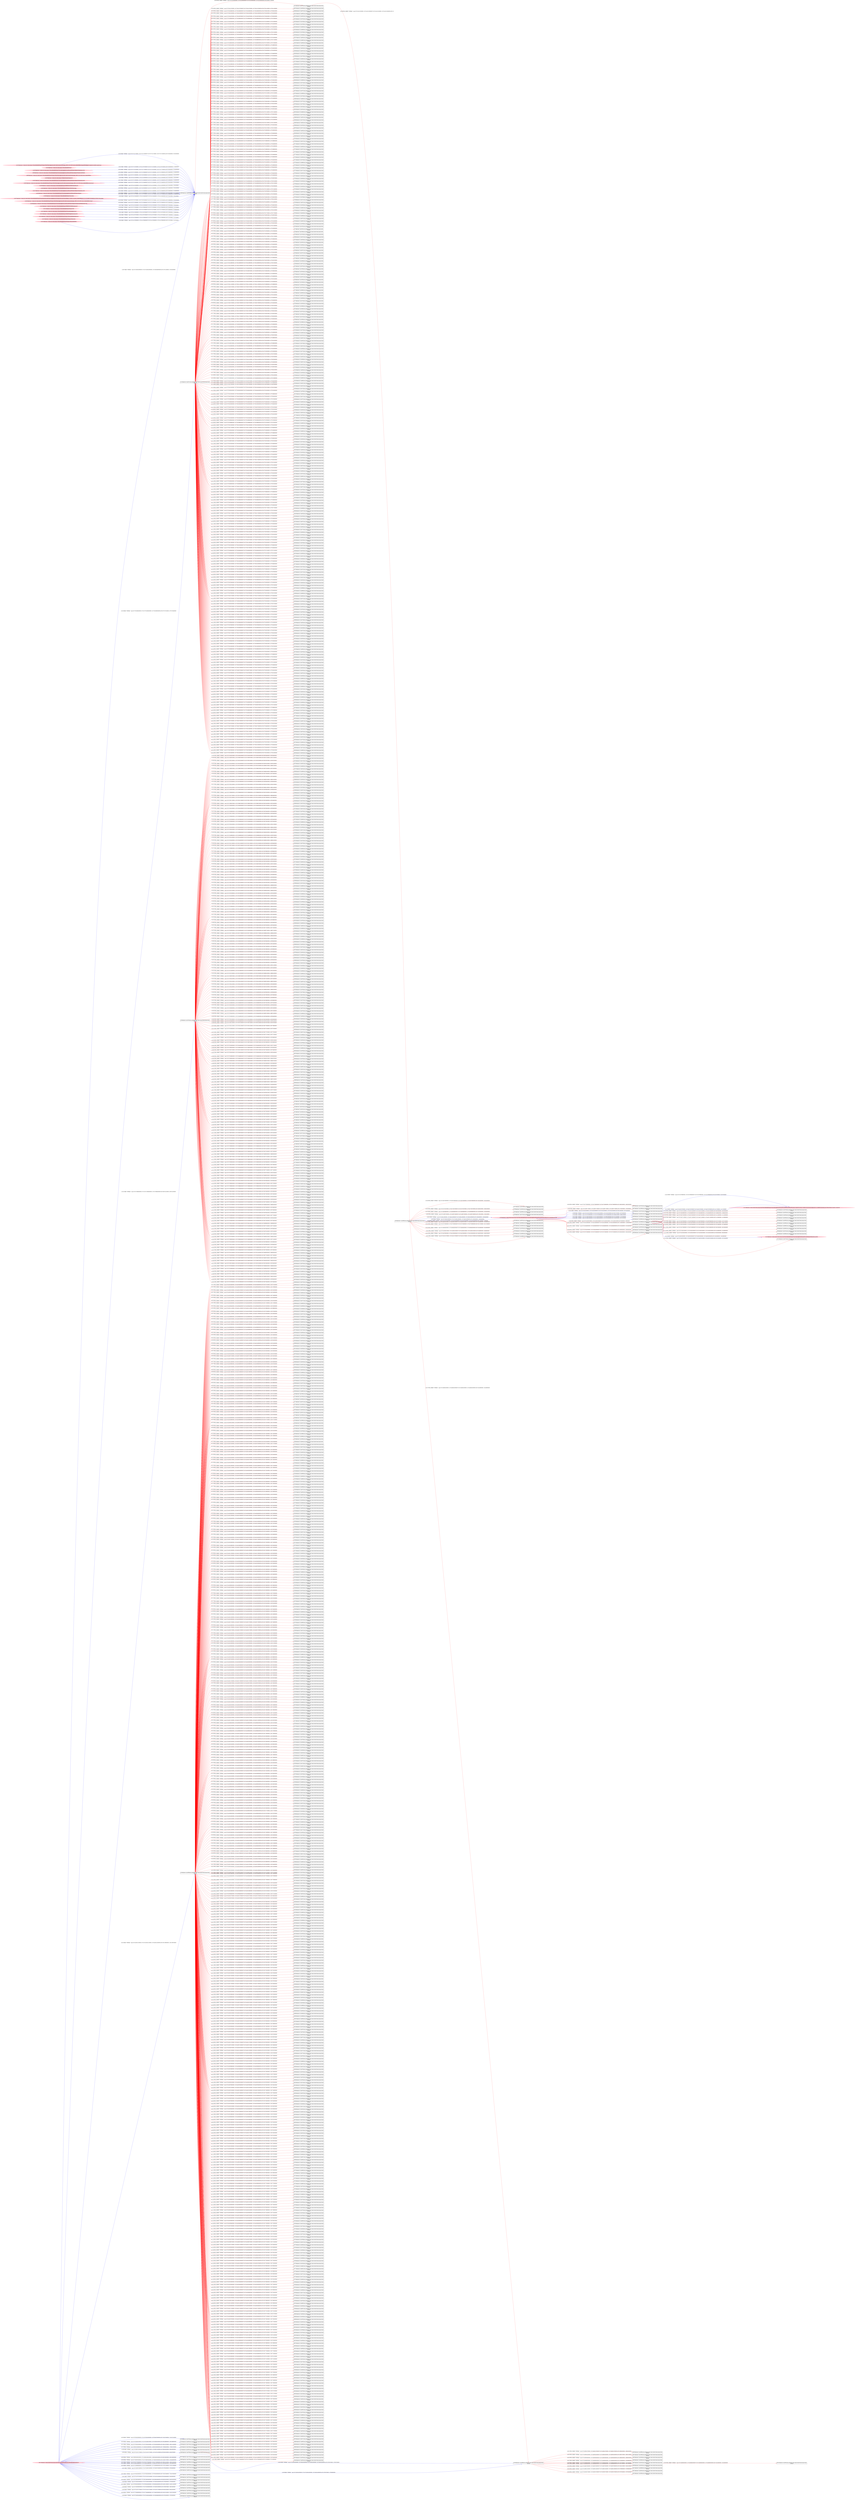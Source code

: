 digraph  {
rankdir=LR
"14"[color=black,label="id:14 HopCount: 4 pid:5312 proc_starttime:0 cmd: owner uid:null owner group id:null,\n null null", shape=box,style=solid];
"35"[color=black,label="id:35 HopCount: 5 pid:1292 proc_starttime:0 cmd: owner uid:null owner group id:null,\n null null", shape=box,style=solid];
"14" -> "35" [id=1021,__obj="PROC_CREATE"color=red,label="id:1021 PROC_CREATE **NORMAL**  seqs:[1557739159839000000, 1557739159839000000] T:[1557739159839000000, 1557739159839000000] relT:[-497734714000000, -497734714000000]",style=solid];
"7"[color=black,label="id:7 HopCount: 5 pid:2952 proc_starttime:0 cmd: owner uid:null owner group id:null,\n null null", shape=box,style=solid];
"14" -> "7" [id=1022,__obj="PROC_CREATE"color=red,label="id:1022 PROC_CREATE **NORMAL**  seqs:[1557739160054000000, 1557739160054000000] T:[1557739160054000000, 1557739160054000000] relT:[-497734929000000, -497734929000000]",style=solid];
"0"[color=black,label="id:0 HopCount: 5 pid:2288 proc_starttime:0 cmd: owner uid:null owner group id:null,\n null null", shape=box,style=solid];
"14" -> "0" [id=1023,__obj="PROC_CREATE"color=red,label="id:1023 PROC_CREATE **NORMAL**  seqs:[1557739159915000000, 1557739159915000000] T:[1557739159915000000, 1557739159915000000] relT:[-497734790000000, -497734790000000]",style=solid];
"9"[color=black,label="id:9 HopCount: 4 pid:7404 proc_starttime:0 cmd: owner uid:null owner group id:null,\n null null", shape=box,style=solid];
"34"[color=black,label="id:34 HopCount: 5 pid:5156 proc_starttime:0 cmd: owner uid:null owner group id:null,\n null null", shape=box,style=solid];
"9" -> "34" [id=1024,__obj="PROC_CREATE"color=red,label="id:1024 PROC_CREATE **NORMAL**  seqs:[1557327301106000000, 1557327301106000000] T:[1557327301106000000, 1557327301106000000] relT:[-85875981000000, -85875981000000]",style=solid];
"817"[color=pink,label="id:817 HopCount: 3 owner uid:null owner group id:null /Device/HarddiskVolume2/Users/admin/Documents/murids.rtf ", shape=oval,style=filled];
"4"[color=black,label="id:4 HopCount: 4 pid:2988 proc_starttime:0 cmd: owner uid:null owner group id:null,\n null null", shape=box,style=solid];
"817" -> "4" [id=1025,__obj="READ"color=blue,label="id:1025 READ **NORMAL**  seqs:[1557441600121000000, 0] T:[1557441600121000000, 1557441600122000000] relT:[-200174996000000, -200174997000000]",style=solid];
"5"[color=black,label="id:5 HopCount: 5 pid:6612 proc_starttime:0 cmd: owner uid:null owner group id:null,\n null null", shape=box,style=solid];
"9" -> "5" [id=1026,__obj="PROC_CREATE"color=red,label="id:1026 PROC_CREATE **NORMAL**  seqs:[1557327298932000000, 1557327298932000000] T:[1557327298932000000, 1557327298932000000] relT:[-85873807000000, -85873807000000]",style=solid];
"10"[color=black,label="id:10 HopCount: 5 pid:3248 proc_starttime:0 cmd: owner uid:null owner group id:null,\n null null", shape=box,style=solid];
"9" -> "10" [id=1027,__obj="PROC_CREATE"color=red,label="id:1027 PROC_CREATE **NORMAL**  seqs:[1557327301060000000, 1557327301060000000] T:[1557327301060000000, 1557327301060000000] relT:[-85875935000000, -85875935000000]",style=solid];
"6"[color=black,label="id:6 HopCount: 5 pid:1960 proc_starttime:0 cmd: owner uid:null owner group id:null,\n null null", shape=box,style=solid];
"4" -> "6" [id=1028,__obj="PROC_CREATE"color=red,label="id:1028 PROC_CREATE **NORMAL**  seqs:[1557441600136000000, 1557441600136000000] T:[1557441600136000000, 1557441600136000000] relT:[-200175011000000, -200175011000000]",style=solid];
"33"[color=black,label="id:33 HopCount: 5 pid:1248 proc_starttime:0 cmd: owner uid:null owner group id:null,\n null null", shape=box,style=solid];
"14" -> "33" [id=1029,__obj="PROC_CREATE"color=red,label="id:1029 PROC_CREATE **NORMAL**  seqs:[1557739161079000000, 1557739161079000000] T:[1557739161079000000, 1557739161079000000] relT:[-497735954000000, -497735954000000]",style=solid];
"8"[color=black,label="id:8 HopCount: 5 pid:6136 proc_starttime:0 cmd: owner uid:null owner group id:null,\n null null", shape=box,style=solid];
"9" -> "8" [id=1030,__obj="PROC_CREATE"color=red,label="id:1030 PROC_CREATE **NORMAL**  seqs:[1557327305223000000, 1557327305223000000] T:[1557327305223000000, 1557327305223000000] relT:[-85880098000000, -85880098000000]",style=solid];
"817" -> "9" [id=1031,__obj="READ"color=blue,label="id:1031 READ **NORMAL**  seqs:[1557327298646000000, 0] T:[1557327298646000000, 1557327298646000000] relT:[-85873521000000, -85873521000000]",style=solid];
"12"[color=black,label="id:12 HopCount: 5 pid:7904 proc_starttime:0 cmd: owner uid:null owner group id:null,\n null null", shape=box,style=solid];
"4" -> "12" [id=1032,__obj="PROC_CREATE"color=red,label="id:1032 PROC_CREATE **NORMAL**  seqs:[1557441600806000000, 1557441600806000000] T:[1557441600806000000, 1557441600806000000] relT:[-200175681000000, -200175681000000]",style=solid];
"13"[color=black,label="id:13 HopCount: 5 pid:4216 proc_starttime:0 cmd: owner uid:null owner group id:null,\n null null", shape=box,style=solid];
"9" -> "13" [id=1033,__obj="PROC_CREATE"color=red,label="id:1033 PROC_CREATE **NORMAL**  seqs:[1557327306051000000, 1557327306051000000] T:[1557327306051000000, 1557327306051000000] relT:[-85880926000000, -85880926000000]",style=solid];
"817" -> "14" [id=1034,__obj="READ"color=blue,label="id:1034 READ **NORMAL**  seqs:[1557739158826000000, 0] T:[1557739158826000000, 1557739158829000000] relT:[-497733701000000, -497733704000000]",style=solid];
"15"[color=black,label="id:15 HopCount: 5 pid:2404 proc_starttime:0 cmd: owner uid:null owner group id:null,\n null null", shape=box,style=solid];
"9" -> "15" [id=1035,__obj="PROC_CREATE"color=red,label="id:1035 PROC_CREATE **NORMAL**  seqs:[1557327302928000000, 1557327302928000000] T:[1557327302928000000, 1557327302928000000] relT:[-85877803000000, -85877803000000]",style=solid];
"16"[color=black,label="id:16 HopCount: 5 pid:5644 proc_starttime:0 cmd: owner uid:null owner group id:null,\n null null", shape=box,style=solid];
"4" -> "16" [id=1036,__obj="PROC_CREATE"color=red,label="id:1036 PROC_CREATE **NORMAL**  seqs:[1557441601023000000, 1557441601023000000] T:[1557441601023000000, 1557441601023000000] relT:[-200175898000000, -200175898000000]",style=solid];
"17"[color=black,label="id:17 HopCount: 5 pid:4572 proc_starttime:0 cmd: owner uid:null owner group id:null,\n null null", shape=box,style=solid];
"4" -> "17" [id=1037,__obj="PROC_CREATE"color=red,label="id:1037 PROC_CREATE **NORMAL**  seqs:[1557441602643000000, 1557441602643000000] T:[1557441602643000000, 1557441602643000000] relT:[-200177518000000, -200177518000000]",style=solid];
"18"[color=black,label="id:18 HopCount: 5 pid:2076 proc_starttime:0 cmd: owner uid:null owner group id:null,\n null null", shape=box,style=solid];
"9" -> "18" [id=1038,__obj="PROC_CREATE"color=red,label="id:1038 PROC_CREATE **NORMAL**  seqs:[1557327303264000000, 1557327303264000000] T:[1557327303264000000, 1557327303264000000] relT:[-85878139000000, -85878139000000]",style=solid];
"19"[color=black,label="id:19 HopCount: 4 pid:7040 proc_starttime:0 cmd: owner uid:null owner group id:null,\n null null", shape=box,style=solid];
"817" -> "19" [id=1039,__obj="READ"color=blue,label="id:1039 READ **NORMAL**  seqs:[1557976581859000000, 0] T:[1557976581859000000, 1557976581876000000] relT:[-735156734000000, -735156751000000]",style=solid];
"20"[color=black,label="id:20 HopCount: 5 pid:5908 proc_starttime:0 cmd: owner uid:null owner group id:null,\n null null", shape=box,style=solid];
"9" -> "20" [id=1040,__obj="PROC_CREATE"color=red,label="id:1040 PROC_CREATE **NORMAL**  seqs:[1557327301079000000, 1557327301079000000] T:[1557327301079000000, 1557327301079000000] relT:[-85875954000000, -85875954000000]",style=solid];
"21"[color=black,label="id:21 HopCount: 5 pid:2268 proc_starttime:0 cmd: owner uid:null owner group id:null,\n null null", shape=box,style=solid];
"4" -> "21" [id=1041,__obj="PROC_CREATE"color=red,label="id:1041 PROC_CREATE **NORMAL**  seqs:[1557441601595000000, 1557441601595000000] T:[1557441601595000000, 1557441601595000000] relT:[-200176470000000, -200176470000000]",style=solid];
"772"[color=black,label="id:772 HopCount: 5 pid:2932 proc_starttime:0 cmd: owner uid:null owner group id:null,\n null null", shape=box,style=solid];
"4" -> "772" [id=1042,__obj="PROC_CREATE"color=red,label="id:1042 PROC_CREATE **NORMAL**  seqs:[1557441600680000000, 1557441600680000000] T:[1557441600680000000, 1557441600680000000] relT:[-200175555000000, -200175555000000]",style=solid];
"22"[color=black,label="id:22 HopCount: 5 pid:5656 proc_starttime:0 cmd: owner uid:null owner group id:null,\n null null", shape=box,style=solid];
"9" -> "22" [id=1043,__obj="PROC_CREATE"color=red,label="id:1043 PROC_CREATE **NORMAL**  seqs:[1557327302579000000, 1557327302579000000] T:[1557327302579000000, 1557327302579000000] relT:[-85877454000000, -85877454000000]",style=solid];
"23"[color=black,label="id:23 HopCount: 4 pid:5824 proc_starttime:0 cmd: owner uid:null owner group id:null,\n null null", shape=box,style=solid];
"817" -> "23" [id=1044,__obj="READ"color=blue,label="id:1044 READ **NORMAL**  seqs:[1557501649813000000, 0] T:[1557501649813000000, 1557501649813000000] relT:[-260224688000000, -260224688000000]",style=solid];
"24"[color=black,label="id:24 HopCount: 5 pid:4940 proc_starttime:0 cmd: owner uid:null owner group id:null,\n null null", shape=box,style=solid];
"9" -> "24" [id=1045,__obj="PROC_CREATE"color=red,label="id:1045 PROC_CREATE **NORMAL**  seqs:[1557327298918000000, 1557327298918000000] T:[1557327298918000000, 1557327298918000000] relT:[-85873793000000, -85873793000000]",style=solid];
"976"[color=black,label="id:976 HopCount: 5 pid:6328 proc_starttime:0 cmd: owner uid:null owner group id:null,\n null null", shape=box,style=solid];
"4" -> "976" [id=1046,__obj="PROC_CREATE"color=red,label="id:1046 PROC_CREATE **NORMAL**  seqs:[1557441601053000000, 1557441601053000000] T:[1557441601053000000, 1557441601053000000] relT:[-200175928000000, -200175928000000]",style=solid];
"996"[color=black,label="id:996 HopCount: 5 pid:3192 proc_starttime:0 cmd: owner uid:null owner group id:null,\n null null", shape=box,style=solid];
"14" -> "996" [id=1047,__obj="PROC_CREATE"color=red,label="id:1047 PROC_CREATE **NORMAL**  seqs:[1557739159842000000, 1557739159842000000] T:[1557739159842000000, 1557739159842000000] relT:[-497734717000000, -497734717000000]",style=solid];
"975"[color=black,label="id:975 HopCount: 5 pid:8188 proc_starttime:0 cmd: owner uid:null owner group id:null,\n null null", shape=box,style=solid];
"14" -> "975" [id=1048,__obj="PROC_CREATE"color=red,label="id:1048 PROC_CREATE **NORMAL**  seqs:[1557739159019000000, 1557739159019000000] T:[1557739159019000000, 1557739159019000000] relT:[-497733894000000, -497733894000000]",style=solid];
"25"[color=black,label="id:25 HopCount: 5 pid:3616 proc_starttime:0 cmd: owner uid:null owner group id:null,\n null null", shape=box,style=solid];
"14" -> "25" [id=1049,__obj="PROC_CREATE"color=red,label="id:1049 PROC_CREATE **NORMAL**  seqs:[1557739160207000000, 1557739160207000000] T:[1557739160207000000, 1557739160207000000] relT:[-497735082000000, -497735082000000]",style=solid];
"26"[color=black,label="id:26 HopCount: 5 pid:368 proc_starttime:0 cmd: owner uid:null owner group id:null,\n null null", shape=box,style=solid];
"14" -> "26" [id=1050,__obj="PROC_CREATE"color=red,label="id:1050 PROC_CREATE **NORMAL**  seqs:[1557739160958000000, 1557739160958000000] T:[1557739160958000000, 1557739160958000000] relT:[-497735833000000, -497735833000000]",style=solid];
"27"[color=black,label="id:27 HopCount: 5 pid:2216 proc_starttime:0 cmd: owner uid:null owner group id:null,\n null null", shape=box,style=solid];
"14" -> "27" [id=1051,__obj="PROC_CREATE"color=red,label="id:1051 PROC_CREATE **NORMAL**  seqs:[1557739158989000000, 1557739158989000000] T:[1557739158989000000, 1557739158989000000] relT:[-497733864000000, -497733864000000]",style=solid];
"28"[color=black,label="id:28 HopCount: 5 pid:5672 proc_starttime:0 cmd: owner uid:null owner group id:null,\n null null", shape=box,style=solid];
"14" -> "28" [id=1052,__obj="PROC_CREATE"color=red,label="id:1052 PROC_CREATE **NORMAL**  seqs:[1557739160636000000, 1557739160636000000] T:[1557739160636000000, 1557739160636000000] relT:[-497735511000000, -497735511000000]",style=solid];
"32"[color=black,label="id:32 HopCount: 5 pid:5612 proc_starttime:0 cmd: owner uid:null owner group id:null,\n null null", shape=box,style=solid];
"4" -> "32" [id=1053,__obj="PROC_CREATE"color=red,label="id:1053 PROC_CREATE **NORMAL**  seqs:[1557441601765000000, 1557441601765000000] T:[1557441601765000000, 1557441601765000000] relT:[-200176640000000, -200176640000000]",style=solid];
"30"[color=black,label="id:30 HopCount: 5 pid:1672 proc_starttime:0 cmd: owner uid:null owner group id:null,\n null null", shape=box,style=solid];
"14" -> "30" [id=1054,__obj="PROC_CREATE"color=red,label="id:1054 PROC_CREATE **NORMAL**  seqs:[1557739159076000000, 1557739159076000000] T:[1557739159076000000, 1557739159076000000] relT:[-497733951000000, -497733951000000]",style=solid];
"31"[color=black,label="id:31 HopCount: 5 pid:1460 proc_starttime:0 cmd: owner uid:null owner group id:null,\n null null", shape=box,style=solid];
"14" -> "31" [id=1055,__obj="PROC_CREATE"color=red,label="id:1055 PROC_CREATE **NORMAL**  seqs:[1557739160096000000, 1557739160096000000] T:[1557739160096000000, 1557739160096000000] relT:[-497734971000000, -497734971000000]",style=solid];
"75"[color=black,label="id:75 HopCount: 5 pid:4900 proc_starttime:0 cmd: owner uid:null owner group id:null,\n null null", shape=box,style=solid];
"14" -> "75" [id=1056,__obj="PROC_CREATE"color=red,label="id:1056 PROC_CREATE **NORMAL**  seqs:[1557739159119000000, 1557739159119000000] T:[1557739159119000000, 1557739159119000000] relT:[-497733994000000, -497733994000000]",style=solid];
"44"[color=black,label="id:44 HopCount: 5 pid:4308 proc_starttime:0 cmd: owner uid:null owner group id:null,\n null null", shape=box,style=solid];
"14" -> "44" [id=1057,__obj="PROC_CREATE"color=red,label="id:1057 PROC_CREATE **NORMAL**  seqs:[1557739159162000000, 1557739159162000000] T:[1557739159162000000, 1557739159162000000] relT:[-497734037000000, -497734037000000]",style=solid];
"36"[color=black,label="id:36 HopCount: 5 pid:372 proc_starttime:0 cmd: owner uid:null owner group id:null,\n null null", shape=box,style=solid];
"14" -> "36" [id=1058,__obj="PROC_CREATE"color=red,label="id:1058 PROC_CREATE **NORMAL**  seqs:[1557739161498000000, 1557739161498000000] T:[1557739161498000000, 1557739161498000000] relT:[-497736373000000, -497736373000000]",style=solid];
"73"[color=black,label="id:73 HopCount: 5 pid:2096 proc_starttime:0 cmd: owner uid:null owner group id:null,\n null null", shape=box,style=solid];
"4" -> "73" [id=1059,__obj="PROC_CREATE"color=red,label="id:1059 PROC_CREATE **NORMAL**  seqs:[1557441602104000000, 1557441602104000000] T:[1557441602104000000, 1557441602104000000] relT:[-200176979000000, -200176979000000]",style=solid];
"39"[color=black,label="id:39 HopCount: 5 pid:7228 proc_starttime:0 cmd: owner uid:null owner group id:null,\n null null", shape=box,style=solid];
"9" -> "39" [id=1060,__obj="PROC_CREATE"color=red,label="id:1060 PROC_CREATE **NORMAL**  seqs:[1557327300436000000, 1557327300436000000] T:[1557327300436000000, 1557327300436000000] relT:[-85875311000000, -85875311000000]",style=solid];
"823"[color=black,label="id:823 HopCount: 3 pid:2488 proc_starttime:0 cmd: owner uid:null owner group id:null,\n null null", shape=box,style=solid];
"40"[color=black,label="id:40 HopCount: 4 pid:4328 proc_starttime:0 cmd: owner uid:null owner group id:null,\n null null", shape=box,style=solid];
"823" -> "40" [id=1061,__obj="PROC_CREATE"color=red,label="id:1061 PROC_CREATE **NORMAL**  seqs:[1557244934989000000, 1557244934989000000] T:[1557244934989000000, 1557244934989000000] relT:[-3509864000000, -3509864000000]",style=solid];
"45"[color=black,label="id:45 HopCount: 5 pid:6272 proc_starttime:0 cmd: owner uid:null owner group id:null,\n null null", shape=box,style=solid];
"9" -> "45" [id=1062,__obj="PROC_CREATE"color=red,label="id:1062 PROC_CREATE **NORMAL**  seqs:[1557327305079000000, 1557327305079000000] T:[1557327305079000000, 1557327305079000000] relT:[-85879954000000, -85879954000000]",style=solid];
"41"[color=black,label="id:41 HopCount: 4 pid:536 proc_starttime:0 cmd: owner uid:null owner group id:null,\n null null", shape=box,style=solid];
"823" -> "41" [id=1063,__obj="PROC_CREATE"color=red,label="id:1063 PROC_CREATE **NORMAL**  seqs:[1557244537265000000, 1557244537265000000] T:[1557244537265000000, 1557244537265000000] relT:[-3112140000000, -3112140000000]",style=solid];
"47"[color=black,label="id:47 HopCount: 5 pid:5756 proc_starttime:0 cmd: owner uid:null owner group id:null,\n null null", shape=box,style=solid];
"14" -> "47" [id=1064,__obj="PROC_CREATE"color=red,label="id:1064 PROC_CREATE **NORMAL**  seqs:[1557739161576000000, 1557739161576000000] T:[1557739161576000000, 1557739161576000000] relT:[-497736451000000, -497736451000000]",style=solid];
"48"[color=black,label="id:48 HopCount: 5 pid:1312 proc_starttime:0 cmd: owner uid:null owner group id:null,\n null null", shape=box,style=solid];
"4" -> "48" [id=1065,__obj="PROC_CREATE"color=red,label="id:1065 PROC_CREATE **NORMAL**  seqs:[1557441602600000000, 1557441602600000000] T:[1557441602600000000, 1557441602600000000] relT:[-200177475000000, -200177475000000]",style=solid];
"49"[color=black,label="id:49 HopCount: 5 pid:3680 proc_starttime:0 cmd: owner uid:null owner group id:null,\n null null", shape=box,style=solid];
"9" -> "49" [id=1066,__obj="PROC_CREATE"color=red,label="id:1066 PROC_CREATE **NORMAL**  seqs:[1557327304050000000, 1557327304050000000] T:[1557327304050000000, 1557327304050000000] relT:[-85878925000000, -85878925000000]",style=solid];
"50"[color=black,label="id:50 HopCount: 4 pid:6348 proc_starttime:0 cmd: owner uid:null owner group id:null,\n null null", shape=box,style=solid];
"823" -> "50" [id=1067,__obj="PROC_CREATE"color=red,label="id:1067 PROC_CREATE **NORMAL**  seqs:[1557244537119000000, 1557244537119000000] T:[1557244537119000000, 1557244537119000000] relT:[-3111994000000, -3111994000000]",style=solid];
"42"[color=black,label="id:42 HopCount: 0 pid:6784 proc_starttime:0 cmd: owner uid:null owner group id:null,\n null null", shape=box,style=solid];
"46"[color=black,label="id:46 HopCount: 1 pid:3096 proc_starttime:0 cmd: owner uid:null owner group id:null,\n null null", shape=box,style=solid];
"42" -> "46" [id=1068,__obj="PROC_CREATE"color=red,label="id:1068 PROC_CREATE **NORMAL**  seqs:[1557241425125000000, 1557241425125000000] T:[1557241425125000000, 1557241425125000000] relT:[0, 0]",style=solid];
"53"[color=black,label="id:53 HopCount: 5 pid:7096 proc_starttime:0 cmd: owner uid:null owner group id:null,\n null null", shape=box,style=solid];
"14" -> "53" [id=1069,__obj="PROC_CREATE"color=red,label="id:1069 PROC_CREATE **NORMAL**  seqs:[1557739160050000000, 1557739160050000000] T:[1557739160050000000, 1557739160050000000] relT:[-497734925000000, -497734925000000]",style=solid];
"54"[color=black,label="id:54 HopCount: 5 pid:5984 proc_starttime:0 cmd: owner uid:null owner group id:null,\n null null", shape=box,style=solid];
"4" -> "54" [id=1070,__obj="PROC_CREATE"color=red,label="id:1070 PROC_CREATE **NORMAL**  seqs:[1557441601896000000, 1557441601896000000] T:[1557441601896000000, 1557441601896000000] relT:[-200176771000000, -200176771000000]",style=solid];
"55"[color=black,label="id:55 HopCount: 5 pid:7116 proc_starttime:0 cmd: owner uid:null owner group id:null,\n null null", shape=box,style=solid];
"9" -> "55" [id=1071,__obj="PROC_CREATE"color=red,label="id:1071 PROC_CREATE **NORMAL**  seqs:[1557327298679000000, 1557327298679000000] T:[1557327298679000000, 1557327298679000000] relT:[-85873554000000, -85873554000000]",style=solid];
"56"[color=black,label="id:56 HopCount: 4 pid:1104 proc_starttime:0 cmd: owner uid:null owner group id:null,\n null null", shape=box,style=solid];
"817" -> "56" [id=1072,__obj="READ"color=blue,label="id:1072 READ **NORMAL**  seqs:[1557579526332000000, 0] T:[1557579526332000000, 1557579526335000000] relT:[-338101207000000, -338101210000000]",style=solid];
"57"[color=black,label="id:57 HopCount: 5 pid:7148 proc_starttime:0 cmd: owner uid:null owner group id:null,\n null null", shape=box,style=solid];
"9" -> "57" [id=1073,__obj="PROC_CREATE"color=red,label="id:1073 PROC_CREATE **NORMAL**  seqs:[1557327303681000000, 1557327303681000000] T:[1557327303681000000, 1557327303681000000] relT:[-85878556000000, -85878556000000]",style=solid];
"52"[color=black,label="id:52 HopCount: 2 pid:4092 proc_starttime:0 cmd: owner uid:null owner group id:null,\n null null", shape=box,style=solid];
"46" -> "52" [id=1074,__obj="PROC_CREATE"color=red,label="id:1074 PROC_CREATE **NORMAL**  seqs:[1557244949488000000, 1557244949488000000] T:[1557244949488000000, 1557244949488000000] relT:[-3524363000000, -3524363000000]",style=solid];
"59"[color=black,label="id:59 HopCount: 5 pid:5248 proc_starttime:0 cmd: owner uid:null owner group id:null,\n null null", shape=box,style=solid];
"14" -> "59" [id=1075,__obj="PROC_CREATE"color=red,label="id:1075 PROC_CREATE **NORMAL**  seqs:[1557739159087000000, 1557739159087000000] T:[1557739159087000000, 1557739159087000000] relT:[-497733962000000, -497733962000000]",style=solid];
"60"[color=black,label="id:60 HopCount: 5 pid:4472 proc_starttime:0 cmd: owner uid:null owner group id:null,\n null null", shape=box,style=solid];
"4" -> "60" [id=1076,__obj="PROC_CREATE"color=red,label="id:1076 PROC_CREATE **NORMAL**  seqs:[1557441600912000000, 1557441600912000000] T:[1557441600912000000, 1557441600912000000] relT:[-200175787000000, -200175787000000]",style=solid];
"61"[color=black,label="id:61 HopCount: 5 pid:368 proc_starttime:0 cmd: owner uid:null owner group id:null,\n null null", shape=box,style=solid];
"9" -> "61" [id=1077,__obj="PROC_CREATE"color=red,label="id:1077 PROC_CREATE **NORMAL**  seqs:[1557327302756000000, 1557327302756000000] T:[1557327302756000000, 1557327302756000000] relT:[-85877631000000, -85877631000000]",style=solid];
"62"[color=black,label="id:62 HopCount: 4 pid:1208 proc_starttime:0 cmd: owner uid:null owner group id:null,\n null null", shape=box,style=solid];
"817" -> "62" [id=1078,__obj="READ"color=blue,label="id:1078 READ **NORMAL**  seqs:[1558020023589000000, 0] T:[1558020023589000000, 1558020023600000000] relT:[-778598464000000, -778598475000000]",style=solid];
"63"[color=black,label="id:63 HopCount: 5 pid:6156 proc_starttime:0 cmd: owner uid:null owner group id:null,\n null null", shape=box,style=solid];
"9" -> "63" [id=1079,__obj="PROC_CREATE"color=red,label="id:1079 PROC_CREATE **NORMAL**  seqs:[1557327303694000000, 1557327303694000000] T:[1557327303694000000, 1557327303694000000] relT:[-85878569000000, -85878569000000]",style=solid];
"58"[color=black,label="id:58 HopCount: 2 pid:2720 proc_starttime:0 cmd: owner uid:null owner group id:null,\n null null", shape=box,style=solid];
"46" -> "58" [id=1080,__obj="PROC_CREATE"color=red,label="id:1080 PROC_CREATE **NORMAL**  seqs:[1557241698776000000, 1557241698776000000] T:[1557241698776000000, 1557241698776000000] relT:[-273651000000, -273651000000]",style=solid];
"778"[color=black,label="id:778 HopCount: 5 pid:5820 proc_starttime:0 cmd: owner uid:null owner group id:null,\n null null", shape=box,style=solid];
"14" -> "778" [id=1081,__obj="PROC_CREATE"color=red,label="id:1081 PROC_CREATE **NORMAL**  seqs:[1557739161531000000, 1557739161531000000] T:[1557739161531000000, 1557739161531000000] relT:[-497736406000000, -497736406000000]",style=solid];
"29"[color=black,label="id:29 HopCount: 5 pid:6392 proc_starttime:0 cmd: owner uid:null owner group id:null,\n null null", shape=box,style=solid];
"4" -> "29" [id=1082,__obj="PROC_CREATE"color=red,label="id:1082 PROC_CREATE **NORMAL**  seqs:[1557441601670000000, 1557441601670000000] T:[1557441601670000000, 1557441601670000000] relT:[-200176545000000, -200176545000000]",style=solid];
"1"[color=black,label="id:1 HopCount: 5 pid:912 proc_starttime:0 cmd: owner uid:null owner group id:null,\n null null", shape=box,style=solid];
"9" -> "1" [id=1083,__obj="PROC_CREATE"color=red,label="id:1083 PROC_CREATE **NORMAL**  seqs:[1557327300465000000, 1557327300465000000] T:[1557327300465000000, 1557327300465000000] relT:[-85875340000000, -85875340000000]",style=solid];
"2"[color=black,label="id:2 HopCount: 4 pid:5052 proc_starttime:0 cmd: owner uid:null owner group id:null,\n null null", shape=box,style=solid];
"817" -> "2" [id=1084,__obj="READ"color=blue,label="id:1084 READ **NORMAL**  seqs:[1557328007507000000, 0] T:[1557328007507000000, 1557328007510000000] relT:[-86582382000000, -86582385000000]",style=solid];
"3"[color=black,label="id:3 HopCount: 5 pid:4392 proc_starttime:0 cmd: owner uid:null owner group id:null,\n null null", shape=box,style=solid];
"9" -> "3" [id=1085,__obj="PROC_CREATE"color=red,label="id:1085 PROC_CREATE **NORMAL**  seqs:[1557327298698000000, 1557327298698000000] T:[1557327298698000000, 1557327298698000000] relT:[-85873573000000, -85873573000000]",style=solid];
"64"[color=black,label="id:64 HopCount: 2 pid:8016 proc_starttime:0 cmd: owner uid:null owner group id:null,\n null null", shape=box,style=solid];
"46" -> "64" [id=1086,__obj="PROC_CREATE"color=red,label="id:1086 PROC_CREATE **NORMAL**  seqs:[1557241425335000000, 1557241425335000000] T:[1557241425335000000, 1557241425335000000] relT:[-210000000, -210000000]",style=solid];
"65"[color=black,label="id:65 HopCount: 5 pid:2672 proc_starttime:0 cmd: owner uid:null owner group id:null,\n null null", shape=box,style=solid];
"14" -> "65" [id=1087,__obj="PROC_CREATE"color=red,label="id:1087 PROC_CREATE **NORMAL**  seqs:[1557739159763000000, 1557739159763000000] T:[1557739159763000000, 1557739159763000000] relT:[-497734638000000, -497734638000000]",style=solid];
"66"[color=black,label="id:66 HopCount: 5 pid:5584 proc_starttime:0 cmd: owner uid:null owner group id:null,\n null null", shape=box,style=solid];
"14" -> "66" [id=1088,__obj="PROC_CREATE"color=red,label="id:1088 PROC_CREATE **NORMAL**  seqs:[1557739161886000000, 1557739161886000000] T:[1557739161886000000, 1557739161886000000] relT:[-497736761000000, -497736761000000]",style=solid];
"68"[color=black,label="id:68 HopCount: 5 pid:1048 proc_starttime:0 cmd: owner uid:null owner group id:null,\n null null", shape=box,style=solid];
"14" -> "68" [id=1089,__obj="PROC_CREATE"color=red,label="id:1089 PROC_CREATE **NORMAL**  seqs:[1557739161673000000, 1557739161673000000] T:[1557739161673000000, 1557739161673000000] relT:[-497736548000000, -497736548000000]",style=solid];
"69"[color=black,label="id:69 HopCount: 5 pid:5928 proc_starttime:0 cmd: owner uid:null owner group id:null,\n null null", shape=box,style=solid];
"14" -> "69" [id=1090,__obj="PROC_CREATE"color=red,label="id:1090 PROC_CREATE **NORMAL**  seqs:[1557739161113000000, 1557739161113000000] T:[1557739161113000000, 1557739161113000000] relT:[-497735988000000, -497735988000000]",style=solid];
"70"[color=black,label="id:70 HopCount: 5 pid:2708 proc_starttime:0 cmd: owner uid:null owner group id:null,\n null null", shape=box,style=solid];
"14" -> "70" [id=1091,__obj="PROC_CREATE"color=red,label="id:1091 PROC_CREATE **NORMAL**  seqs:[1557739160737000000, 1557739160737000000] T:[1557739160737000000, 1557739160737000000] relT:[-497735612000000, -497735612000000]",style=solid];
"71"[color=black,label="id:71 HopCount: 5 pid:6828 proc_starttime:0 cmd: owner uid:null owner group id:null,\n null null", shape=box,style=solid];
"14" -> "71" [id=1092,__obj="PROC_CREATE"color=red,label="id:1092 PROC_CREATE **NORMAL**  seqs:[1557739159708000000, 1557739159708000000] T:[1557739159708000000, 1557739159708000000] relT:[-497734583000000, -497734583000000]",style=solid];
"76"[color=black,label="id:76 HopCount: 5 pid:6500 proc_starttime:0 cmd: owner uid:null owner group id:null,\n null null", shape=box,style=solid];
"14" -> "76" [id=1093,__obj="PROC_CREATE"color=red,label="id:1093 PROC_CREATE **NORMAL**  seqs:[1557739159738000000, 1557739159738000000] T:[1557739159738000000, 1557739159738000000] relT:[-497734613000000, -497734613000000]",style=solid];
"43"[color=black,label="id:43 HopCount: 5 pid:5008 proc_starttime:0 cmd: owner uid:null owner group id:null,\n null null", shape=box,style=solid];
"4" -> "43" [id=1094,__obj="PROC_CREATE"color=red,label="id:1094 PROC_CREATE **NORMAL**  seqs:[1557441602737000000, 1557441602737000000] T:[1557441602737000000, 1557441602737000000] relT:[-200177612000000, -200177612000000]",style=solid];
"74"[color=black,label="id:74 HopCount: 5 pid:6912 proc_starttime:0 cmd: owner uid:null owner group id:null,\n null null", shape=box,style=solid];
"14" -> "74" [id=1095,__obj="PROC_CREATE"color=red,label="id:1095 PROC_CREATE **NORMAL**  seqs:[1557739161867000000, 1557739161867000000] T:[1557739161867000000, 1557739161867000000] relT:[-497736742000000, -497736742000000]",style=solid];
"106"[color=black,label="id:106 HopCount: 5 pid:6568 proc_starttime:0 cmd: owner uid:null owner group id:null,\n null null", shape=box,style=solid];
"14" -> "106" [id=1096,__obj="PROC_CREATE"color=red,label="id:1096 PROC_CREATE **NORMAL**  seqs:[1557739159153000000, 1557739159153000000] T:[1557739159153000000, 1557739159153000000] relT:[-497734028000000, -497734028000000]",style=solid];
"77"[color=black,label="id:77 HopCount: 5 pid:1736 proc_starttime:0 cmd: owner uid:null owner group id:null,\n null null", shape=box,style=solid];
"14" -> "77" [id=1097,__obj="PROC_CREATE"color=red,label="id:1097 PROC_CREATE **NORMAL**  seqs:[1557739161153000000, 1557739161153000000] T:[1557739161153000000, 1557739161153000000] relT:[-497736028000000, -497736028000000]",style=solid];
"104"[color=black,label="id:104 HopCount: 5 pid:1840 proc_starttime:0 cmd: owner uid:null owner group id:null,\n null null", shape=box,style=solid];
"14" -> "104" [id=1098,__obj="PROC_CREATE"color=red,label="id:1098 PROC_CREATE **NORMAL**  seqs:[1557739160770000000, 1557739160770000000] T:[1557739160770000000, 1557739160770000000] relT:[-497735645000000, -497735645000000]",style=solid];
"105"[color=black,label="id:105 HopCount: 5 pid:7580 proc_starttime:0 cmd: owner uid:null owner group id:null,\n null null", shape=box,style=solid];
"4" -> "105" [id=1099,__obj="PROC_CREATE"color=red,label="id:1099 PROC_CREATE **NORMAL**  seqs:[1557441601356000000, 1557441601356000000] T:[1557441601356000000, 1557441601356000000] relT:[-200176231000000, -200176231000000]",style=solid];
"81"[color=black,label="id:81 HopCount: 5 pid:6208 proc_starttime:0 cmd: owner uid:null owner group id:null,\n null null", shape=box,style=solid];
"9" -> "81" [id=1100,__obj="PROC_CREATE"color=red,label="id:1100 PROC_CREATE **NORMAL**  seqs:[1557327300679000000, 1557327300679000000] T:[1557327300679000000, 1557327300679000000] relT:[-85875554000000, -85875554000000]",style=solid];
"82"[color=black,label="id:82 HopCount: 4 pid:6300 proc_starttime:0 cmd: owner uid:null owner group id:null,\n null null", shape=box,style=solid];
"823" -> "82" [id=1101,__obj="PROC_CREATE"color=red,label="id:1101 PROC_CREATE **NORMAL**  seqs:[1557245497096000000, 1557245497096000000] T:[1557245497096000000, 1557245497096000000] relT:[-4071971000000, -4071971000000]",style=solid];
"86"[color=black,label="id:86 HopCount: 5 pid:6292 proc_starttime:0 cmd: owner uid:null owner group id:null,\n null null", shape=box,style=solid];
"9" -> "86" [id=1102,__obj="PROC_CREATE"color=red,label="id:1102 PROC_CREATE **NORMAL**  seqs:[1557327298865000000, 1557327298865000000] T:[1557327298865000000, 1557327298865000000] relT:[-85873740000000, -85873740000000]",style=solid];
"83"[color=black,label="id:83 HopCount: 4 pid:5956 proc_starttime:0 cmd: owner uid:null owner group id:null,\n null null", shape=box,style=solid];
"823" -> "83" [id=1103,__obj="PROC_CREATE"color=red,label="id:1103 PROC_CREATE **NORMAL**  seqs:[1557244473497000000, 1557244473497000000] T:[1557244473497000000, 1557244473497000000] relT:[-3048372000000, -3048372000000]",style=solid];
"85"[color=black,label="id:85 HopCount: 5 pid:4896 proc_starttime:0 cmd: owner uid:null owner group id:null,\n null null", shape=box,style=solid];
"4" -> "85" [id=1104,__obj="PROC_CREATE"color=red,label="id:1104 PROC_CREATE **NORMAL**  seqs:[1557441602567000000, 1557441602567000000] T:[1557441602567000000, 1557441602567000000] relT:[-200177442000000, -200177442000000]",style=solid];
"87"[color=black,label="id:87 HopCount: 5 pid:5908 proc_starttime:0 cmd: owner uid:null owner group id:null,\n null null", shape=box,style=solid];
"14" -> "87" [id=1105,__obj="PROC_CREATE"color=red,label="id:1105 PROC_CREATE **NORMAL**  seqs:[1557739162097000000, 1557739162097000000] T:[1557739162097000000, 1557739162097000000] relT:[-497736972000000, -497736972000000]",style=solid];
"88"[color=black,label="id:88 HopCount: 5 pid:8084 proc_starttime:0 cmd: owner uid:null owner group id:null,\n null null", shape=box,style=solid];
"4" -> "88" [id=1106,__obj="PROC_CREATE"color=red,label="id:1106 PROC_CREATE **NORMAL**  seqs:[1557441602393000000, 1557441602393000000] T:[1557441602393000000, 1557441602393000000] relT:[-200177268000000, -200177268000000]",style=solid];
"89"[color=black,label="id:89 HopCount: 5 pid:4172 proc_starttime:0 cmd: owner uid:null owner group id:null,\n null null", shape=box,style=solid];
"9" -> "89" [id=1107,__obj="PROC_CREATE"color=red,label="id:1107 PROC_CREATE **NORMAL**  seqs:[1557327305183000000, 1557327305183000000] T:[1557327305183000000, 1557327305183000000] relT:[-85880058000000, -85880058000000]",style=solid];
"90"[color=black,label="id:90 HopCount: 4 pid:6600 proc_starttime:0 cmd: owner uid:null owner group id:null,\n null null", shape=box,style=solid];
"823" -> "90" [id=1108,__obj="PROC_CREATE"color=red,label="id:1108 PROC_CREATE **NORMAL**  seqs:[1557245497063000000, 1557245497063000000] T:[1557245497063000000, 1557245497063000000] relT:[-4071938000000, -4071938000000]",style=solid];
"91"[color=black,label="id:91 HopCount: 5 pid:5660 proc_starttime:0 cmd: owner uid:null owner group id:null,\n null null", shape=box,style=solid];
"14" -> "91" [id=1109,__obj="PROC_CREATE"color=red,label="id:1109 PROC_CREATE **NORMAL**  seqs:[1557739161647000000, 1557739161647000000] T:[1557739161647000000, 1557739161647000000] relT:[-497736522000000, -497736522000000]",style=solid];
"92"[color=black,label="id:92 HopCount: 5 pid:5904 proc_starttime:0 cmd: owner uid:null owner group id:null,\n null null", shape=box,style=solid];
"4" -> "92" [id=1110,__obj="PROC_CREATE"color=red,label="id:1110 PROC_CREATE **NORMAL**  seqs:[1557441601003000000, 1557441601003000000] T:[1557441601003000000, 1557441601003000000] relT:[-200175878000000, -200175878000000]",style=solid];
"93"[color=black,label="id:93 HopCount: 5 pid:1980 proc_starttime:0 cmd: owner uid:null owner group id:null,\n null null", shape=box,style=solid];
"9" -> "93" [id=1111,__obj="PROC_CREATE"color=red,label="id:1111 PROC_CREATE **NORMAL**  seqs:[1557327298877000000, 1557327298877000000] T:[1557327298877000000, 1557327298877000000] relT:[-85873752000000, -85873752000000]",style=solid];
"94"[color=black,label="id:94 HopCount: 4 pid:6000 proc_starttime:0 cmd: owner uid:null owner group id:null,\n null null", shape=box,style=solid];
"823" -> "94" [id=1112,__obj="PROC_CREATE"color=red,label="id:1112 PROC_CREATE **NORMAL**  seqs:[1557244272408000000, 1557244272408000000] T:[1557244272408000000, 1557244272408000000] relT:[-2847283000000, -2847283000000]",style=solid];
"95"[color=black,label="id:95 HopCount: 5 pid:3744 proc_starttime:0 cmd: owner uid:null owner group id:null,\n null null", shape=box,style=solid];
"14" -> "95" [id=1113,__obj="PROC_CREATE"color=red,label="id:1113 PROC_CREATE **NORMAL**  seqs:[1557739161726000000, 1557739161726000000] T:[1557739161726000000, 1557739161726000000] relT:[-497736601000000, -497736601000000]",style=solid];
"96"[color=black,label="id:96 HopCount: 5 pid:940 proc_starttime:0 cmd: owner uid:null owner group id:null,\n null null", shape=box,style=solid];
"4" -> "96" [id=1114,__obj="PROC_CREATE"color=red,label="id:1114 PROC_CREATE **NORMAL**  seqs:[1557441601201000000, 1557441601201000000] T:[1557441601201000000, 1557441601201000000] relT:[-200176076000000, -200176076000000]",style=solid];
"97"[color=black,label="id:97 HopCount: 5 pid:7588 proc_starttime:0 cmd: owner uid:null owner group id:null,\n null null", shape=box,style=solid];
"9" -> "97" [id=1115,__obj="PROC_CREATE"color=red,label="id:1115 PROC_CREATE **NORMAL**  seqs:[1557327298962000000, 1557327298962000000] T:[1557327298962000000, 1557327298962000000] relT:[-85873837000000, -85873837000000]",style=solid];
"98"[color=black,label="id:98 HopCount: 4 pid:1524 proc_starttime:0 cmd: owner uid:null owner group id:null,\n null null", shape=box,style=solid];
"823" -> "98" [id=1116,__obj="PROC_CREATE"color=red,label="id:1116 PROC_CREATE **NORMAL**  seqs:[1557247549523000000, 1557247549523000000] T:[1557247549523000000, 1557247549523000000] relT:[-6124398000000, -6124398000000]",style=solid];
"72"[color=black,label="id:72 HopCount: 5 pid:1984 proc_starttime:0 cmd: owner uid:null owner group id:null,\n null null", shape=box,style=solid];
"14" -> "72" [id=1117,__obj="PROC_CREATE"color=red,label="id:1117 PROC_CREATE **NORMAL**  seqs:[1557739160792000000, 1557739160792000000] T:[1557739160792000000, 1557739160792000000] relT:[-497735667000000, -497735667000000]",style=solid];
"37"[color=black,label="id:37 HopCount: 5 pid:1316 proc_starttime:0 cmd: owner uid:null owner group id:null,\n null null", shape=box,style=solid];
"14" -> "37" [id=1118,__obj="PROC_CREATE"color=red,label="id:1118 PROC_CREATE **NORMAL**  seqs:[1557739161177000000, 1557739161177000000] T:[1557739161177000000, 1557739161177000000] relT:[-497736052000000, -497736052000000]",style=solid];
"38"[color=black,label="id:38 HopCount: 5 pid:3568 proc_starttime:0 cmd: owner uid:null owner group id:null,\n null null", shape=box,style=solid];
"14" -> "38" [id=1119,__obj="PROC_CREATE"color=red,label="id:1119 PROC_CREATE **NORMAL**  seqs:[1557739161130000000, 1557739161130000000] T:[1557739161130000000, 1557739161130000000] relT:[-497736005000000, -497736005000000]",style=solid];
"99"[color=black,label="id:99 HopCount: 5 pid:3696 proc_starttime:0 cmd: owner uid:null owner group id:null,\n null null", shape=box,style=solid];
"14" -> "99" [id=1120,__obj="PROC_CREATE"color=red,label="id:1120 PROC_CREATE **NORMAL**  seqs:[1557739161157000000, 1557739161157000000] T:[1557739161157000000, 1557739161157000000] relT:[-497736032000000, -497736032000000]",style=solid];
"100"[color=black,label="id:100 HopCount: 5 pid:5912 proc_starttime:0 cmd: owner uid:null owner group id:null,\n null null", shape=box,style=solid];
"14" -> "100" [id=1121,__obj="PROC_CREATE"color=red,label="id:1121 PROC_CREATE **NORMAL**  seqs:[1557739160819000000, 1557739160819000000] T:[1557739160819000000, 1557739160819000000] relT:[-497735694000000, -497735694000000]",style=solid];
"101"[color=black,label="id:101 HopCount: 5 pid:8188 proc_starttime:0 cmd: owner uid:null owner group id:null,\n null null", shape=box,style=solid];
"14" -> "101" [id=1122,__obj="PROC_CREATE"color=red,label="id:1122 PROC_CREATE **NORMAL**  seqs:[1557739161883000000, 1557739161883000000] T:[1557739161883000000, 1557739161883000000] relT:[-497736758000000, -497736758000000]",style=solid];
"102"[color=black,label="id:102 HopCount: 5 pid:1700 proc_starttime:0 cmd: owner uid:null owner group id:null,\n null null", shape=box,style=solid];
"14" -> "102" [id=1123,__obj="PROC_CREATE"color=red,label="id:1123 PROC_CREATE **NORMAL**  seqs:[1557739161913000000, 1557739161913000000] T:[1557739161913000000, 1557739161913000000] relT:[-497736788000000, -497736788000000]",style=solid];
"103"[color=black,label="id:103 HopCount: 5 pid:3832 proc_starttime:0 cmd: owner uid:null owner group id:null,\n null null", shape=box,style=solid];
"14" -> "103" [id=1124,__obj="PROC_CREATE"color=red,label="id:1124 PROC_CREATE **NORMAL**  seqs:[1557739160064000000, 1557739160064000000] T:[1557739160064000000, 1557739160064000000] relT:[-497734939000000, -497734939000000]",style=solid];
"84"[color=black,label="id:84 HopCount: 5 pid:3216 proc_starttime:0 cmd: owner uid:null owner group id:null,\n null null", shape=box,style=solid];
"14" -> "84" [id=1125,__obj="PROC_CREATE"color=red,label="id:1125 PROC_CREATE **NORMAL**  seqs:[1557739161182000000, 1557739161182000000] T:[1557739161182000000, 1557739161182000000] relT:[-497736057000000, -497736057000000]",style=solid];
"131"[color=black,label="id:131 HopCount: 5 pid:5872 proc_starttime:0 cmd: owner uid:null owner group id:null,\n null null", shape=box,style=solid];
"14" -> "131" [id=1126,__obj="PROC_CREATE"color=red,label="id:1126 PROC_CREATE **NORMAL**  seqs:[1557739160021000000, 1557739160021000000] T:[1557739160021000000, 1557739160021000000] relT:[-497734896000000, -497734896000000]",style=solid];
"107"[color=black,label="id:107 HopCount: 5 pid:5004 proc_starttime:0 cmd: owner uid:null owner group id:null,\n null null", shape=box,style=solid];
"14" -> "107" [id=1127,__obj="PROC_CREATE"color=red,label="id:1127 PROC_CREATE **NORMAL**  seqs:[1557739161377000000, 1557739161377000000] T:[1557739161377000000, 1557739161377000000] relT:[-497736252000000, -497736252000000]",style=solid];
"110"[color=black,label="id:110 HopCount: 5 pid:5292 proc_starttime:0 cmd: owner uid:null owner group id:null,\n null null", shape=box,style=solid];
"4" -> "110" [id=1128,__obj="PROC_CREATE"color=red,label="id:1128 PROC_CREATE **NORMAL**  seqs:[1557441602702000000, 1557441602702000000] T:[1557441602702000000, 1557441602702000000] relT:[-200177577000000, -200177577000000]",style=solid];
"111"[color=black,label="id:111 HopCount: 5 pid:6044 proc_starttime:0 cmd: owner uid:null owner group id:null,\n null null", shape=box,style=solid];
"9" -> "111" [id=1129,__obj="PROC_CREATE"color=red,label="id:1129 PROC_CREATE **NORMAL**  seqs:[1557327300983000000, 1557327300983000000] T:[1557327300983000000, 1557327300983000000] relT:[-85875858000000, -85875858000000]",style=solid];
"786"[color=black,label="id:786 HopCount: 5 pid:6176 proc_starttime:0 cmd: owner uid:null owner group id:null,\n null null", shape=box,style=solid];
"4" -> "786" [id=1130,__obj="PROC_CREATE"color=red,label="id:1130 PROC_CREATE **NORMAL**  seqs:[1557441600715000000, 1557441600715000000] T:[1557441600715000000, 1557441600715000000] relT:[-200175590000000, -200175590000000]",style=solid];
"132"[color=black,label="id:132 HopCount: 5 pid:7196 proc_starttime:0 cmd: owner uid:null owner group id:null,\n null null", shape=box,style=solid];
"14" -> "132" [id=1131,__obj="PROC_CREATE"color=red,label="id:1131 PROC_CREATE **NORMAL**  seqs:[1557739159007000000, 1557739159007000000] T:[1557739159007000000, 1557739159007000000] relT:[-497733882000000, -497733882000000]",style=solid];
"115"[color=black,label="id:115 HopCount: 5 pid:5704 proc_starttime:0 cmd: owner uid:null owner group id:null,\n null null", shape=box,style=solid];
"4" -> "115" [id=1132,__obj="PROC_CREATE"color=red,label="id:1132 PROC_CREATE **NORMAL**  seqs:[1557441600730000000, 1557441600730000000] T:[1557441600730000000, 1557441600730000000] relT:[-200175605000000, -200175605000000]",style=solid];
"112"[color=black,label="id:112 HopCount: 5 pid:4476 proc_starttime:0 cmd: owner uid:null owner group id:null,\n null null", shape=box,style=solid];
"9" -> "112" [id=1133,__obj="PROC_CREATE"color=red,label="id:1133 PROC_CREATE **NORMAL**  seqs:[1557327298914000000, 1557327298914000000] T:[1557327298914000000, 1557327298914000000] relT:[-85873789000000, -85873789000000]",style=solid];
"113"[color=pink,label="id:113 HopCount: 4 owner uid:null owner group id:null /Device/HarddiskVolume2/Users/admin/AppData/Roaming/Microsoft/Windows/Recent/The game is played by moving a crosshair across the sky background via a trackball and pressing one of three buttons to launch a counter.lnk ", shape=oval,style=filled];
"823" -> "113" [id=1134,__obj="WRITE"color=blue,label="id:1134 WRITE **NORMAL**  seqs:[1557244537297000000, 1557244537297000000] T:[1557244537297000000, 1557244537297000000] relT:[-3112172000000, -3112172000000]",style=solid];
"118"[color=black,label="id:118 HopCount: 5 pid:5576 proc_starttime:0 cmd: owner uid:null owner group id:null,\n null null", shape=box,style=solid];
"9" -> "118" [id=1135,__obj="PROC_CREATE"color=red,label="id:1135 PROC_CREATE **NORMAL**  seqs:[1557327305526000000, 1557327305526000000] T:[1557327305526000000, 1557327305526000000] relT:[-85880401000000, -85880401000000]",style=solid];
"114"[color=pink,label="id:114 HopCount: 4 owner uid:null owner group id:null /Device/HarddiskVolume2/Users/admin/AppData/Roaming/Microsoft/Windows/Recent/eyes_only.lnk ", shape=oval,style=filled];
"823" -> "114" [id=1136,__obj="WRITE"color=blue,label="id:1136 WRITE **NORMAL**  seqs:[1557244565293000000, 1557244565293000000] T:[1557244565293000000, 1557244565293000000] relT:[-3140168000000, -3140168000000]",style=solid];
"116"[color=black,label="id:116 HopCount: 5 pid:6132 proc_starttime:0 cmd: owner uid:null owner group id:null,\n null null", shape=box,style=solid];
"14" -> "116" [id=1137,__obj="PROC_CREATE"color=red,label="id:1137 PROC_CREATE **NORMAL**  seqs:[1557739161860000000, 1557739161860000000] T:[1557739161860000000, 1557739161860000000] relT:[-497736735000000, -497736735000000]",style=solid];
"117"[color=black,label="id:117 HopCount: 5 pid:2820 proc_starttime:0 cmd: owner uid:null owner group id:null,\n null null", shape=box,style=solid];
"4" -> "117" [id=1138,__obj="PROC_CREATE"color=red,label="id:1138 PROC_CREATE **NORMAL**  seqs:[1557441601164000000, 1557441601164000000] T:[1557441601164000000, 1557441601164000000] relT:[-200176039000000, -200176039000000]",style=solid];
"119"[color=black,label="id:119 HopCount: 5 pid:5908 proc_starttime:0 cmd: owner uid:null owner group id:null,\n null null", shape=box,style=solid];
"14" -> "119" [id=1139,__obj="PROC_CREATE"color=red,label="id:1139 PROC_CREATE **NORMAL**  seqs:[1557739159148000000, 1557739159148000000] T:[1557739159148000000, 1557739159148000000] relT:[-497734023000000, -497734023000000]",style=solid];
"120"[color=black,label="id:120 HopCount: 5 pid:4712 proc_starttime:0 cmd: owner uid:null owner group id:null,\n null null", shape=box,style=solid];
"4" -> "120" [id=1140,__obj="PROC_CREATE"color=red,label="id:1140 PROC_CREATE **NORMAL**  seqs:[1557441601149000000, 1557441601149000000] T:[1557441601149000000, 1557441601149000000] relT:[-200176024000000, -200176024000000]",style=solid];
"121"[color=black,label="id:121 HopCount: 5 pid:7520 proc_starttime:0 cmd: owner uid:null owner group id:null,\n null null", shape=box,style=solid];
"9" -> "121" [id=1141,__obj="PROC_CREATE"color=red,label="id:1141 PROC_CREATE **NORMAL**  seqs:[1557327302849000000, 1557327302849000000] T:[1557327302849000000, 1557327302849000000] relT:[-85877724000000, -85877724000000]",style=solid];
"122"[color=black,label="id:122 HopCount: 4 pid:1704 proc_starttime:0 cmd: owner uid:null owner group id:null,\n null null", shape=box,style=solid];
"823" -> "122" [id=1142,__obj="PROC_CREATE"color=red,label="id:1142 PROC_CREATE **NORMAL**  seqs:[1557245497047000000, 1557245497047000000] T:[1557245497047000000, 1557245497047000000] relT:[-4071922000000, -4071922000000]",style=solid];
"123"[color=black,label="id:123 HopCount: 5 pid:7124 proc_starttime:0 cmd: owner uid:null owner group id:null,\n null null", shape=box,style=solid];
"14" -> "123" [id=1143,__obj="PROC_CREATE"color=red,label="id:1143 PROC_CREATE **NORMAL**  seqs:[1557739160718000000, 1557739160718000000] T:[1557739160718000000, 1557739160718000000] relT:[-497735593000000, -497735593000000]",style=solid];
"124"[color=black,label="id:124 HopCount: 5 pid:4268 proc_starttime:0 cmd: owner uid:null owner group id:null,\n null null", shape=box,style=solid];
"4" -> "124" [id=1144,__obj="PROC_CREATE"color=red,label="id:1144 PROC_CREATE **NORMAL**  seqs:[1557441601823000000, 1557441601823000000] T:[1557441601823000000, 1557441601823000000] relT:[-200176698000000, -200176698000000]",style=solid];
"125"[color=black,label="id:125 HopCount: 5 pid:2820 proc_starttime:0 cmd: owner uid:null owner group id:null,\n null null", shape=box,style=solid];
"9" -> "125" [id=1145,__obj="PROC_CREATE"color=red,label="id:1145 PROC_CREATE **NORMAL**  seqs:[1557327301204000000, 1557327301204000000] T:[1557327301204000000, 1557327301204000000] relT:[-85876079000000, -85876079000000]",style=solid];
"126"[color=black,label="id:126 HopCount: 4 pid:7200 proc_starttime:0 cmd: owner uid:null owner group id:null,\n null null", shape=box,style=solid];
"823" -> "126" [id=1146,__obj="PROC_CREATE"color=red,label="id:1146 PROC_CREATE **NORMAL**  seqs:[1557245235154000000, 1557245235154000000] T:[1557245235154000000, 1557245235154000000] relT:[-3810029000000, -3810029000000]",style=solid];
"127"[color=black,label="id:127 HopCount: 5 pid:6312 proc_starttime:0 cmd: owner uid:null owner group id:null,\n null null", shape=box,style=solid];
"14" -> "127" [id=1147,__obj="PROC_CREATE"color=red,label="id:1147 PROC_CREATE **NORMAL**  seqs:[1557739160832000000, 1557739160832000000] T:[1557739160832000000, 1557739160832000000] relT:[-497735707000000, -497735707000000]",style=solid];
"78"[color=black,label="id:78 HopCount: 5 pid:6608 proc_starttime:0 cmd: owner uid:null owner group id:null,\n null null", shape=box,style=solid];
"4" -> "78" [id=1148,__obj="PROC_CREATE"color=red,label="id:1148 PROC_CREATE **NORMAL**  seqs:[1557441602617000000, 1557441602617000000] T:[1557441602617000000, 1557441602617000000] relT:[-200177492000000, -200177492000000]",style=solid];
"79"[color=black,label="id:79 HopCount: 5 pid:4260 proc_starttime:0 cmd: owner uid:null owner group id:null,\n null null", shape=box,style=solid];
"9" -> "79" [id=1149,__obj="PROC_CREATE"color=red,label="id:1149 PROC_CREATE **NORMAL**  seqs:[1557327306060000000, 1557327306060000000] T:[1557327306060000000, 1557327306060000000] relT:[-85880935000000, -85880935000000]",style=solid];
"80"[color=black,label="id:80 HopCount: 4 pid:6844 proc_starttime:0 cmd: owner uid:null owner group id:null,\n null null", shape=box,style=solid];
"823" -> "80" [id=1150,__obj="PROC_CREATE"color=red,label="id:1150 PROC_CREATE **NORMAL**  seqs:[1557242320625000000, 1557242320625000000] T:[1557242320625000000, 1557242320625000000] relT:[-895500000000, -895500000000]",style=solid];
"128"[color=black,label="id:128 HopCount: 5 pid:2032 proc_starttime:0 cmd: owner uid:null owner group id:null,\n null null", shape=box,style=solid];
"14" -> "128" [id=1151,__obj="PROC_CREATE"color=red,label="id:1151 PROC_CREATE **NORMAL**  seqs:[1557739160100000000, 1557739160100000000] T:[1557739160100000000, 1557739160100000000] relT:[-497734975000000, -497734975000000]",style=solid];
"129"[color=black,label="id:129 HopCount: 5 pid:3088 proc_starttime:0 cmd: owner uid:null owner group id:null,\n null null", shape=box,style=solid];
"14" -> "129" [id=1152,__obj="PROC_CREATE"color=red,label="id:1152 PROC_CREATE **NORMAL**  seqs:[1557739162101000000, 1557739162101000000] T:[1557739162101000000, 1557739162101000000] relT:[-497736976000000, -497736976000000]",style=solid];
"130"[color=black,label="id:130 HopCount: 5 pid:6512 proc_starttime:0 cmd: owner uid:null owner group id:null,\n null null", shape=box,style=solid];
"14" -> "130" [id=1153,__obj="PROC_CREATE"color=red,label="id:1153 PROC_CREATE **NORMAL**  seqs:[1557739160781000000, 1557739160781000000] T:[1557739160781000000, 1557739160781000000] relT:[-497735656000000, -497735656000000]",style=solid];
"159"[color=black,label="id:159 HopCount: 5 pid:2252 proc_starttime:0 cmd: owner uid:null owner group id:null,\n null null", shape=box,style=solid];
"14" -> "159" [id=1154,__obj="PROC_CREATE"color=red,label="id:1154 PROC_CREATE **NORMAL**  seqs:[1557739159782000000, 1557739159782000000] T:[1557739159782000000, 1557739159782000000] relT:[-497734657000000, -497734657000000]",style=solid];
"133"[color=black,label="id:133 HopCount: 5 pid:7804 proc_starttime:0 cmd: owner uid:null owner group id:null,\n null null", shape=box,style=solid];
"14" -> "133" [id=1155,__obj="PROC_CREATE"color=red,label="id:1155 PROC_CREATE **NORMAL**  seqs:[1557739160092000000, 1557739160092000000] T:[1557739160092000000, 1557739160092000000] relT:[-497734967000000, -497734967000000]",style=solid];
"134"[color=black,label="id:134 HopCount: 5 pid:836 proc_starttime:0 cmd: owner uid:null owner group id:null,\n null null", shape=box,style=solid];
"14" -> "134" [id=1156,__obj="PROC_CREATE"color=red,label="id:1156 PROC_CREATE **NORMAL**  seqs:[1557739161746000000, 1557739161746000000] T:[1557739161746000000, 1557739161746000000] relT:[-497736621000000, -497736621000000]",style=solid];
"790"[color=black,label="id:790 HopCount: 5 pid:2584 proc_starttime:0 cmd: owner uid:null owner group id:null,\n null null", shape=box,style=solid];
"14" -> "790" [id=1157,__obj="PROC_CREATE"color=red,label="id:1157 PROC_CREATE **NORMAL**  seqs:[1557739161538000000, 1557739161538000000] T:[1557739161538000000, 1557739161538000000] relT:[-497736413000000, -497736413000000]",style=solid];
"138"[color=black,label="id:138 HopCount: 5 pid:4500 proc_starttime:0 cmd: owner uid:null owner group id:null,\n null null", shape=box,style=solid];
"14" -> "138" [id=1158,__obj="PROC_CREATE"color=red,label="id:1158 PROC_CREATE **NORMAL**  seqs:[1557739161640000000, 1557739161640000000] T:[1557739161640000000, 1557739161640000000] relT:[-497736515000000, -497736515000000]",style=solid];
"139"[color=black,label="id:139 HopCount: 5 pid:4628 proc_starttime:0 cmd: owner uid:null owner group id:null,\n null null", shape=box,style=solid];
"4" -> "139" [id=1159,__obj="PROC_CREATE"color=red,label="id:1159 PROC_CREATE **NORMAL**  seqs:[1557441601633000000, 1557441601633000000] T:[1557441601633000000, 1557441601633000000] relT:[-200176508000000, -200176508000000]",style=solid];
"140"[color=black,label="id:140 HopCount: 5 pid:2444 proc_starttime:0 cmd: owner uid:null owner group id:null,\n null null", shape=box,style=solid];
"9" -> "140" [id=1160,__obj="PROC_CREATE"color=red,label="id:1160 PROC_CREATE **NORMAL**  seqs:[1557327300585000000, 1557327300585000000] T:[1557327300585000000, 1557327300585000000] relT:[-85875460000000, -85875460000000]",style=solid];
"160"[color=black,label="id:160 HopCount: 5 pid:3088 proc_starttime:0 cmd: owner uid:null owner group id:null,\n null null", shape=box,style=solid];
"4" -> "160" [id=1161,__obj="PROC_CREATE"color=red,label="id:1161 PROC_CREATE **NORMAL**  seqs:[1557441602138000000, 1557441602138000000] T:[1557441602138000000, 1557441602138000000] relT:[-200177013000000, -200177013000000]",style=solid];
"142"[color=black,label="id:142 HopCount: 5 pid:4092 proc_starttime:0 cmd: owner uid:null owner group id:null,\n null null", shape=box,style=solid];
"14" -> "142" [id=1162,__obj="PROC_CREATE"color=red,label="id:1162 PROC_CREATE **NORMAL**  seqs:[1557739160853000000, 1557739160853000000] T:[1557739160853000000, 1557739160853000000] relT:[-497735728000000, -497735728000000]",style=solid];
"143"[color=black,label="id:143 HopCount: 5 pid:7436 proc_starttime:0 cmd: owner uid:null owner group id:null,\n null null", shape=box,style=solid];
"4" -> "143" [id=1163,__obj="PROC_CREATE"color=red,label="id:1163 PROC_CREATE **NORMAL**  seqs:[1557441602711000000, 1557441602711000000] T:[1557441602711000000, 1557441602711000000] relT:[-200177586000000, -200177586000000]",style=solid];
"141"[color=black,label="id:141 HopCount: 5 pid:1044 proc_starttime:0 cmd: owner uid:null owner group id:null,\n null null", shape=box,style=solid];
"9" -> "141" [id=1164,__obj="PROC_CREATE"color=red,label="id:1164 PROC_CREATE **NORMAL**  seqs:[1557327303521000000, 1557327303521000000] T:[1557327303521000000, 1557327303521000000] relT:[-85878396000000, -85878396000000]",style=solid];
"147"[color=black,label="id:147 HopCount: 5 pid:5612 proc_starttime:0 cmd: owner uid:null owner group id:null,\n null null", shape=box,style=solid];
"9" -> "147" [id=1165,__obj="PROC_CREATE"color=red,label="id:1165 PROC_CREATE **NORMAL**  seqs:[1557327298904000000, 1557327298904000000] T:[1557327298904000000, 1557327298904000000] relT:[-85873779000000, -85873779000000]",style=solid];
"144"[color=black,label="id:144 HopCount: 5 pid:2652 proc_starttime:0 cmd: owner uid:null owner group id:null,\n null null", shape=box,style=solid];
"4" -> "144" [id=1166,__obj="PROC_CREATE"color=red,label="id:1166 PROC_CREATE **NORMAL**  seqs:[1557441602626000000, 1557441602626000000] T:[1557441602626000000, 1557441602626000000] relT:[-200177501000000, -200177501000000]",style=solid];
"145"[color=black,label="id:145 HopCount: 5 pid:880 proc_starttime:0 cmd: owner uid:null owner group id:null,\n null null", shape=box,style=solid];
"14" -> "145" [id=1167,__obj="PROC_CREATE"color=red,label="id:1167 PROC_CREATE **NORMAL**  seqs:[1557739159767000000, 1557739159767000000] T:[1557739159767000000, 1557739159767000000] relT:[-497734642000000, -497734642000000]",style=solid];
"146"[color=black,label="id:146 HopCount: 5 pid:6968 proc_starttime:0 cmd: owner uid:null owner group id:null,\n null null", shape=box,style=solid];
"4" -> "146" [id=1168,__obj="PROC_CREATE"color=red,label="id:1168 PROC_CREATE **NORMAL**  seqs:[1557441600129000000, 1557441600129000000] T:[1557441600129000000, 1557441600129000000] relT:[-200175004000000, -200175004000000]",style=solid];
"148"[color=black,label="id:148 HopCount: 5 pid:6508 proc_starttime:0 cmd: owner uid:null owner group id:null,\n null null", shape=box,style=solid];
"4" -> "148" [id=1169,__obj="PROC_CREATE"color=red,label="id:1169 PROC_CREATE **NORMAL**  seqs:[1557441601087000000, 1557441601087000000] T:[1557441601087000000, 1557441601087000000] relT:[-200175962000000, -200175962000000]",style=solid];
"149"[color=black,label="id:149 HopCount: 5 pid:5612 proc_starttime:0 cmd: owner uid:null owner group id:null,\n null null", shape=box,style=solid];
"14" -> "149" [id=1170,__obj="PROC_CREATE"color=red,label="id:1170 PROC_CREATE **NORMAL**  seqs:[1557739159034000000, 1557739159034000000] T:[1557739159034000000, 1557739159034000000] relT:[-497733909000000, -497733909000000]",style=solid];
"150"[color=black,label="id:150 HopCount: 5 pid:880 proc_starttime:0 cmd: owner uid:null owner group id:null,\n null null", shape=box,style=solid];
"4" -> "150" [id=1171,__obj="PROC_CREATE"color=red,label="id:1171 PROC_CREATE **NORMAL**  seqs:[1557441600673000000, 1557441600673000000] T:[1557441600673000000, 1557441600673000000] relT:[-200175548000000, -200175548000000]",style=solid];
"151"[color=black,label="id:151 HopCount: 5 pid:2856 proc_starttime:0 cmd: owner uid:null owner group id:null,\n null null", shape=box,style=solid];
"9" -> "151" [id=1172,__obj="PROC_CREATE"color=red,label="id:1172 PROC_CREATE **NORMAL**  seqs:[1557327298806000000, 1557327298806000000] T:[1557327298806000000, 1557327298806000000] relT:[-85873681000000, -85873681000000]",style=solid];
"152"[color=black,label="id:152 HopCount: 5 pid:7440 proc_starttime:0 cmd: owner uid:null owner group id:null,\n null null", shape=box,style=solid];
"4" -> "152" [id=1173,__obj="PROC_CREATE"color=red,label="id:1173 PROC_CREATE **NORMAL**  seqs:[1557441601574000000, 1557441601574000000] T:[1557441601574000000, 1557441601574000000] relT:[-200176449000000, -200176449000000]",style=solid];
"153"[color=black,label="id:153 HopCount: 5 pid:4152 proc_starttime:0 cmd: owner uid:null owner group id:null,\n null null", shape=box,style=solid];
"14" -> "153" [id=1174,__obj="PROC_CREATE"color=red,label="id:1174 PROC_CREATE **NORMAL**  seqs:[1557739161195000000, 1557739161195000000] T:[1557739161195000000, 1557739161195000000] relT:[-497736070000000, -497736070000000]",style=solid];
"154"[color=black,label="id:154 HopCount: 5 pid:3364 proc_starttime:0 cmd: owner uid:null owner group id:null,\n null null", shape=box,style=solid];
"4" -> "154" [id=1175,__obj="PROC_CREATE"color=red,label="id:1175 PROC_CREATE **NORMAL**  seqs:[1557441602587000000, 1557441602587000000] T:[1557441602587000000, 1557441602587000000] relT:[-200177462000000, -200177462000000]",style=solid];
"155"[color=black,label="id:155 HopCount: 5 pid:3616 proc_starttime:0 cmd: owner uid:null owner group id:null,\n null null", shape=box,style=solid];
"9" -> "155" [id=1176,__obj="PROC_CREATE"color=red,label="id:1176 PROC_CREATE **NORMAL**  seqs:[1557327303649000000, 1557327303649000000] T:[1557327303649000000, 1557327303649000000] relT:[-85878524000000, -85878524000000]",style=solid];
"156"[color=black,label="id:156 HopCount: 5 pid:6968 proc_starttime:0 cmd: owner uid:null owner group id:null,\n null null", shape=box,style=solid];
"4" -> "156" [id=1177,__obj="PROC_CREATE"color=red,label="id:1177 PROC_CREATE **NORMAL**  seqs:[1557441602635000000, 1557441602635000000] T:[1557441602635000000, 1557441602635000000] relT:[-200177510000000, -200177510000000]",style=solid];
"109"[color=black,label="id:109 HopCount: 5 pid:7140 proc_starttime:0 cmd: owner uid:null owner group id:null,\n null null", shape=box,style=solid];
"14" -> "109" [id=1178,__obj="PROC_CREATE"color=red,label="id:1178 PROC_CREATE **NORMAL**  seqs:[1557739161042000000, 1557739161042000000] T:[1557739161042000000, 1557739161042000000] relT:[-497735917000000, -497735917000000]",style=solid];
"108"[color=black,label="id:108 HopCount: 5 pid:788 proc_starttime:0 cmd: owner uid:null owner group id:null,\n null null", shape=box,style=solid];
"14" -> "108" [id=1179,__obj="PROC_CREATE"color=red,label="id:1179 PROC_CREATE **NORMAL**  seqs:[1557739160645000000, 1557739160645000000] T:[1557739160645000000, 1557739160645000000] relT:[-497735520000000, -497735520000000]",style=solid];
"157"[color=black,label="id:157 HopCount: 5 pid:308 proc_starttime:0 cmd: owner uid:null owner group id:null,\n null null", shape=box,style=solid];
"14" -> "157" [id=1180,__obj="PROC_CREATE"color=red,label="id:1180 PROC_CREATE **NORMAL**  seqs:[1557739161005000000, 1557739161005000000] T:[1557739161005000000, 1557739161005000000] relT:[-497735880000000, -497735880000000]",style=solid];
"158"[color=black,label="id:158 HopCount: 5 pid:3172 proc_starttime:0 cmd: owner uid:null owner group id:null,\n null null", shape=box,style=solid];
"14" -> "158" [id=1181,__obj="PROC_CREATE"color=red,label="id:1181 PROC_CREATE **NORMAL**  seqs:[1557739162079000000, 1557739162079000000] T:[1557739162079000000, 1557739162079000000] relT:[-497736954000000, -497736954000000]",style=solid];
"189"[color=black,label="id:189 HopCount: 5 pid:7072 proc_starttime:0 cmd: owner uid:null owner group id:null,\n null null", shape=box,style=solid];
"14" -> "189" [id=1182,__obj="PROC_CREATE"color=red,label="id:1182 PROC_CREATE **NORMAL**  seqs:[1557739159855000000, 1557739159855000000] T:[1557739159855000000, 1557739159855000000] relT:[-497734730000000, -497734730000000]",style=solid];
"161"[color=black,label="id:161 HopCount: 5 pid:4924 proc_starttime:0 cmd: owner uid:null owner group id:null,\n null null", shape=box,style=solid];
"14" -> "161" [id=1183,__obj="PROC_CREATE"color=red,label="id:1183 PROC_CREATE **NORMAL**  seqs:[1557739159820000000, 1557739159820000000] T:[1557739159820000000, 1557739159820000000] relT:[-497734695000000, -497734695000000]",style=solid];
"162"[color=black,label="id:162 HopCount: 5 pid:6252 proc_starttime:0 cmd: owner uid:null owner group id:null,\n null null", shape=box,style=solid];
"14" -> "162" [id=1184,__obj="PROC_CREATE"color=red,label="id:1184 PROC_CREATE **NORMAL**  seqs:[1557739161965000000, 1557739161965000000] T:[1557739161965000000, 1557739161965000000] relT:[-497736840000000, -497736840000000]",style=solid];
"166"[color=black,label="id:166 HopCount: 5 pid:472 proc_starttime:0 cmd: owner uid:null owner group id:null,\n null null", shape=box,style=solid];
"4" -> "166" [id=1185,__obj="PROC_CREATE"color=red,label="id:1185 PROC_CREATE **NORMAL**  seqs:[1557441600910000000, 1557441600910000000] T:[1557441600910000000, 1557441600910000000] relT:[-200175785000000, -200175785000000]",style=solid];
"167"[color=black,label="id:167 HopCount: 5 pid:920 proc_starttime:0 cmd: owner uid:null owner group id:null,\n null null", shape=box,style=solid];
"4" -> "167" [id=1186,__obj="PROC_CREATE"color=red,label="id:1186 PROC_CREATE **NORMAL**  seqs:[1557441600934000000, 1557441600934000000] T:[1557441600934000000, 1557441600934000000] relT:[-200175809000000, -200175809000000]",style=solid];
"190"[color=black,label="id:190 HopCount: 5 pid:6444 proc_starttime:0 cmd: owner uid:null owner group id:null,\n null null", shape=box,style=solid];
"14" -> "190" [id=1187,__obj="PROC_CREATE"color=red,label="id:1187 PROC_CREATE **NORMAL**  seqs:[1557739160672000000, 1557739160672000000] T:[1557739160672000000, 1557739160672000000] relT:[-497735547000000, -497735547000000]",style=solid];
"168"[color=black,label="id:168 HopCount: 5 pid:4504 proc_starttime:0 cmd: owner uid:null owner group id:null,\n null null", shape=box,style=solid];
"14" -> "168" [id=1188,__obj="PROC_CREATE"color=red,label="id:1188 PROC_CREATE **NORMAL**  seqs:[1557739160040000000, 1557739160040000000] T:[1557739160040000000, 1557739160040000000] relT:[-497734915000000, -497734915000000]",style=solid];
"169"[color=black,label="id:169 HopCount: 5 pid:5832 proc_starttime:0 cmd: owner uid:null owner group id:null,\n null null", shape=box,style=solid];
"4" -> "169" [id=1189,__obj="PROC_CREATE"color=red,label="id:1189 PROC_CREATE **NORMAL**  seqs:[1557441602095000000, 1557441602095000000] T:[1557441602095000000, 1557441602095000000] relT:[-200176970000000, -200176970000000]",style=solid];
"170"[color=black,label="id:170 HopCount: 5 pid:5172 proc_starttime:0 cmd: owner uid:null owner group id:null,\n null null", shape=box,style=solid];
"4" -> "170" [id=1190,__obj="PROC_CREATE"color=red,label="id:1190 PROC_CREATE **NORMAL**  seqs:[1557441600150000000, 1557441600150000000] T:[1557441600150000000, 1557441600150000000] relT:[-200175025000000, -200175025000000]",style=solid];
"172"[color=black,label="id:172 HopCount: 5 pid:8104 proc_starttime:0 cmd: owner uid:null owner group id:null,\n null null", shape=box,style=solid];
"14" -> "172" [id=1191,__obj="PROC_CREATE"color=red,label="id:1191 PROC_CREATE **NORMAL**  seqs:[1557739160419000000, 1557739160419000000] T:[1557739160419000000, 1557739160419000000] relT:[-497735294000000, -497735294000000]",style=solid];
"173"[color=black,label="id:173 HopCount: 5 pid:1660 proc_starttime:0 cmd: owner uid:null owner group id:null,\n null null", shape=box,style=solid];
"4" -> "173" [id=1192,__obj="PROC_CREATE"color=red,label="id:1192 PROC_CREATE **NORMAL**  seqs:[1557441602791000000, 1557441602791000000] T:[1557441602791000000, 1557441602791000000] relT:[-200177666000000, -200177666000000]",style=solid];
"171"[color=black,label="id:171 HopCount: 5 pid:768 proc_starttime:0 cmd: owner uid:null owner group id:null,\n null null", shape=box,style=solid];
"14" -> "171" [id=1193,__obj="PROC_CREATE"color=red,label="id:1193 PROC_CREATE **NORMAL**  seqs:[1557739159626000000, 1557739159626000000] T:[1557739159626000000, 1557739159626000000] relT:[-497734501000000, -497734501000000]",style=solid];
"174"[color=black,label="id:174 HopCount: 5 pid:2664 proc_starttime:0 cmd: owner uid:null owner group id:null,\n null null", shape=box,style=solid];
"4" -> "174" [id=1194,__obj="PROC_CREATE"color=red,label="id:1194 PROC_CREATE **NORMAL**  seqs:[1557441601532000000, 1557441601532000000] T:[1557441601532000000, 1557441601532000000] relT:[-200176407000000, -200176407000000]",style=solid];
"175"[color=black,label="id:175 HopCount: 5 pid:1692 proc_starttime:0 cmd: owner uid:null owner group id:null,\n null null", shape=box,style=solid];
"14" -> "175" [id=1195,__obj="PROC_CREATE"color=red,label="id:1195 PROC_CREATE **NORMAL**  seqs:[1557739161804000000, 1557739161804000000] T:[1557739161804000000, 1557739161804000000] relT:[-497736679000000, -497736679000000]",style=solid];
"176"[color=black,label="id:176 HopCount: 5 pid:7452 proc_starttime:0 cmd: owner uid:null owner group id:null,\n null null", shape=box,style=solid];
"14" -> "176" [id=1196,__obj="PROC_CREATE"color=red,label="id:1196 PROC_CREATE **NORMAL**  seqs:[1557739159894000000, 1557739159894000000] T:[1557739159894000000, 1557739159894000000] relT:[-497734769000000, -497734769000000]",style=solid];
"177"[color=black,label="id:177 HopCount: 5 pid:7272 proc_starttime:0 cmd: owner uid:null owner group id:null,\n null null", shape=box,style=solid];
"4" -> "177" [id=1197,__obj="PROC_CREATE"color=red,label="id:1197 PROC_CREATE **NORMAL**  seqs:[1557441600748000000, 1557441600748000000] T:[1557441600748000000, 1557441600748000000] relT:[-200175623000000, -200175623000000]",style=solid];
"179"[color=black,label="id:179 HopCount: 5 pid:392 proc_starttime:0 cmd: owner uid:null owner group id:null,\n null null", shape=box,style=solid];
"4" -> "179" [id=1198,__obj="PROC_CREATE"color=red,label="id:1198 PROC_CREATE **NORMAL**  seqs:[1557441602410000000, 1557441602410000000] T:[1557441602410000000, 1557441602410000000] relT:[-200177285000000, -200177285000000]",style=solid];
"180"[color=black,label="id:180 HopCount: 5 pid:5992 proc_starttime:0 cmd: owner uid:null owner group id:null,\n null null", shape=box,style=solid];
"14" -> "180" [id=1199,__obj="PROC_CREATE"color=red,label="id:1199 PROC_CREATE **NORMAL**  seqs:[1557739159888000000, 1557739159888000000] T:[1557739159888000000, 1557739159888000000] relT:[-497734763000000, -497734763000000]",style=solid];
"181"[color=black,label="id:181 HopCount: 5 pid:4648 proc_starttime:0 cmd: owner uid:null owner group id:null,\n null null", shape=box,style=solid];
"14" -> "181" [id=1200,__obj="PROC_CREATE"color=red,label="id:1200 PROC_CREATE **NORMAL**  seqs:[1557739161550000000, 1557739161550000000] T:[1557739161550000000, 1557739161550000000] relT:[-497736425000000, -497736425000000]",style=solid];
"182"[color=black,label="id:182 HopCount: 5 pid:5004 proc_starttime:0 cmd: owner uid:null owner group id:null,\n null null", shape=box,style=solid];
"4" -> "182" [id=1201,__obj="PROC_CREATE"color=red,label="id:1201 PROC_CREATE **NORMAL**  seqs:[1557441601782000000, 1557441601782000000] T:[1557441601782000000, 1557441601782000000] relT:[-200176657000000, -200176657000000]",style=solid];
"183"[color=black,label="id:183 HopCount: 5 pid:3300 proc_starttime:0 cmd: owner uid:null owner group id:null,\n null null", shape=box,style=solid];
"9" -> "183" [id=1202,__obj="PROC_CREATE"color=red,label="id:1202 PROC_CREATE **NORMAL**  seqs:[1557327300615000000, 1557327300615000000] T:[1557327300615000000, 1557327300615000000] relT:[-85875490000000, -85875490000000]",style=solid];
"184"[color=black,label="id:184 HopCount: 5 pid:5292 proc_starttime:0 cmd: owner uid:null owner group id:null,\n null null", shape=box,style=solid];
"4" -> "184" [id=1203,__obj="PROC_CREATE"color=red,label="id:1203 PROC_CREATE **NORMAL**  seqs:[1557441600464000000, 1557441600464000000] T:[1557441600464000000, 1557441600464000000] relT:[-200175339000000, -200175339000000]",style=solid];
"185"[color=black,label="id:185 HopCount: 5 pid:2384 proc_starttime:0 cmd: owner uid:null owner group id:null,\n null null", shape=box,style=solid];
"14" -> "185" [id=1204,__obj="PROC_CREATE"color=red,label="id:1204 PROC_CREATE **NORMAL**  seqs:[1557739161774000000, 1557739161774000000] T:[1557739161774000000, 1557739161774000000] relT:[-497736649000000, -497736649000000]",style=solid];
"186"[color=black,label="id:186 HopCount: 5 pid:8000 proc_starttime:0 cmd: owner uid:null owner group id:null,\n null null", shape=box,style=solid];
"14" -> "186" [id=1205,__obj="PROC_CREATE"color=red,label="id:1205 PROC_CREATE **NORMAL**  seqs:[1557739159424000000, 1557739159424000000] T:[1557739159424000000, 1557739159424000000] relT:[-497734299000000, -497734299000000]",style=solid];
"135"[color=black,label="id:135 HopCount: 5 pid:5548 proc_starttime:0 cmd: owner uid:null owner group id:null,\n null null", shape=box,style=solid];
"4" -> "135" [id=1206,__obj="PROC_CREATE"color=red,label="id:1206 PROC_CREATE **NORMAL**  seqs:[1557441602759000000, 1557441602759000000] T:[1557441602759000000, 1557441602759000000] relT:[-200177634000000, -200177634000000]",style=solid];
"136"[color=black,label="id:136 HopCount: 5 pid:4396 proc_starttime:0 cmd: owner uid:null owner group id:null,\n null null", shape=box,style=solid];
"9" -> "136" [id=1207,__obj="PROC_CREATE"color=red,label="id:1207 PROC_CREATE **NORMAL**  seqs:[1557327302617000000, 1557327302617000000] T:[1557327302617000000, 1557327302617000000] relT:[-85877492000000, -85877492000000]",style=solid];
"137"[color=black,label="id:137 HopCount: 5 pid:4952 proc_starttime:0 cmd: owner uid:null owner group id:null,\n null null", shape=box,style=solid];
"4" -> "137" [id=1208,__obj="PROC_CREATE"color=red,label="id:1208 PROC_CREATE **NORMAL**  seqs:[1557441600444000000, 1557441600444000000] T:[1557441600444000000, 1557441600444000000] relT:[-200175319000000, -200175319000000]",style=solid];
"187"[color=black,label="id:187 HopCount: 5 pid:3184 proc_starttime:0 cmd: owner uid:null owner group id:null,\n null null", shape=box,style=solid];
"14" -> "187" [id=1209,__obj="PROC_CREATE"color=red,label="id:1209 PROC_CREATE **NORMAL**  seqs:[1557739158993000000, 1557739158993000000] T:[1557739158993000000, 1557739158993000000] relT:[-497733868000000, -497733868000000]",style=solid];
"188"[color=black,label="id:188 HopCount: 5 pid:7612 proc_starttime:0 cmd: owner uid:null owner group id:null,\n null null", shape=box,style=solid];
"14" -> "188" [id=1210,__obj="PROC_CREATE"color=red,label="id:1210 PROC_CREATE **NORMAL**  seqs:[1557739159728000000, 1557739159728000000] T:[1557739159728000000, 1557739159728000000] relT:[-497734603000000, -497734603000000]",style=solid];
"193"[color=black,label="id:193 HopCount: 5 pid:3400 proc_starttime:0 cmd: owner uid:null owner group id:null,\n null null", shape=box,style=solid];
"14" -> "193" [id=1211,__obj="PROC_CREATE"color=red,label="id:1211 PROC_CREATE **NORMAL**  seqs:[1557739162017000000, 1557739162017000000] T:[1557739162017000000, 1557739162017000000] relT:[-497736892000000, -497736892000000]",style=solid];
"194"[color=black,label="id:194 HopCount: 5 pid:7160 proc_starttime:0 cmd: owner uid:null owner group id:null,\n null null", shape=box,style=solid];
"14" -> "194" [id=1212,__obj="PROC_CREATE"color=red,label="id:1212 PROC_CREATE **NORMAL**  seqs:[1557739158997000000, 1557739158997000000] T:[1557739158997000000, 1557739158997000000] relT:[-497733872000000, -497733872000000]",style=solid];
"195"[color=black,label="id:195 HopCount: 5 pid:7636 proc_starttime:0 cmd: owner uid:null owner group id:null,\n null null", shape=box,style=solid];
"4" -> "195" [id=1213,__obj="PROC_CREATE"color=red,label="id:1213 PROC_CREATE **NORMAL**  seqs:[1557441601195000000, 1557441601195000000] T:[1557441601195000000, 1557441601195000000] relT:[-200176070000000, -200176070000000]",style=solid];
"196"[color=black,label="id:196 HopCount: 5 pid:4620 proc_starttime:0 cmd: owner uid:null owner group id:null,\n null null", shape=box,style=solid];
"4" -> "196" [id=1214,__obj="PROC_CREATE"color=red,label="id:1214 PROC_CREATE **NORMAL**  seqs:[1557441602132000000, 1557441602132000000] T:[1557441602132000000, 1557441602132000000] relT:[-200177007000000, -200177007000000]",style=solid];
"199"[color=black,label="id:199 HopCount: 5 pid:5400 proc_starttime:0 cmd: owner uid:null owner group id:null,\n null null", shape=box,style=solid];
"14" -> "199" [id=1215,__obj="PROC_CREATE"color=red,label="id:1215 PROC_CREATE **NORMAL**  seqs:[1557739159185000000, 1557739159185000000] T:[1557739159185000000, 1557739159185000000] relT:[-497734060000000, -497734060000000]",style=solid];
"197"[color=black,label="id:197 HopCount: 5 pid:5828 proc_starttime:0 cmd: owner uid:null owner group id:null,\n null null", shape=box,style=solid];
"14" -> "197" [id=1216,__obj="PROC_CREATE"color=red,label="id:1216 PROC_CREATE **NORMAL**  seqs:[1557739161061000000, 1557739161061000000] T:[1557739161061000000, 1557739161061000000] relT:[-497735936000000, -497735936000000]",style=solid];
"198"[color=black,label="id:198 HopCount: 5 pid:3844 proc_starttime:0 cmd: owner uid:null owner group id:null,\n null null", shape=box,style=solid];
"4" -> "198" [id=1217,__obj="PROC_CREATE"color=red,label="id:1217 PROC_CREATE **NORMAL**  seqs:[1557441602010000000, 1557441602010000000] T:[1557441602010000000, 1557441602010000000] relT:[-200176885000000, -200176885000000]",style=solid];
"200"[color=black,label="id:200 HopCount: 5 pid:7624 proc_starttime:0 cmd: owner uid:null owner group id:null,\n null null", shape=box,style=solid];
"4" -> "200" [id=1218,__obj="PROC_CREATE"color=red,label="id:1218 PROC_CREATE **NORMAL**  seqs:[1557441601032000000, 1557441601032000000] T:[1557441601032000000, 1557441601032000000] relT:[-200175907000000, -200175907000000]",style=solid];
"202"[color=black,label="id:202 HopCount: 5 pid:400 proc_starttime:0 cmd: owner uid:null owner group id:null,\n null null", shape=box,style=solid];
"14" -> "202" [id=1219,__obj="PROC_CREATE"color=red,label="id:1219 PROC_CREATE **NORMAL**  seqs:[1557739160043000000, 1557739160043000000] T:[1557739160043000000, 1557739160043000000] relT:[-497734918000000, -497734918000000]",style=solid];
"203"[color=black,label="id:203 HopCount: 5 pid:4572 proc_starttime:0 cmd: owner uid:null owner group id:null,\n null null", shape=box,style=solid];
"4" -> "203" [id=1220,__obj="PROC_CREATE"color=red,label="id:1220 PROC_CREATE **NORMAL**  seqs:[1557441600143000000, 1557441600143000000] T:[1557441600143000000, 1557441600143000000] relT:[-200175018000000, -200175018000000]",style=solid];
"201"[color=black,label="id:201 HopCount: 5 pid:1956 proc_starttime:0 cmd: owner uid:null owner group id:null,\n null null", shape=box,style=solid];
"14" -> "201" [id=1221,__obj="PROC_CREATE"color=red,label="id:1221 PROC_CREATE **NORMAL**  seqs:[1557739160794000000, 1557739160794000000] T:[1557739160794000000, 1557739160794000000] relT:[-497735669000000, -497735669000000]",style=solid];
"204"[color=black,label="id:204 HopCount: 5 pid:7124 proc_starttime:0 cmd: owner uid:null owner group id:null,\n null null", shape=box,style=solid];
"4" -> "204" [id=1222,__obj="PROC_CREATE"color=red,label="id:1222 PROC_CREATE **NORMAL**  seqs:[1557441602065000000, 1557441602065000000] T:[1557441602065000000, 1557441602065000000] relT:[-200176940000000, -200176940000000]",style=solid];
"205"[color=black,label="id:205 HopCount: 5 pid:6608 proc_starttime:0 cmd: owner uid:null owner group id:null,\n null null", shape=box,style=solid];
"14" -> "205" [id=1223,__obj="PROC_CREATE"color=red,label="id:1223 PROC_CREATE **NORMAL**  seqs:[1557739159167000000, 1557739159167000000] T:[1557739159167000000, 1557739159167000000] relT:[-497734042000000, -497734042000000]",style=solid];
"206"[color=black,label="id:206 HopCount: 5 pid:7456 proc_starttime:0 cmd: owner uid:null owner group id:null,\n null null", shape=box,style=solid];
"14" -> "206" [id=1224,__obj="PROC_CREATE"color=red,label="id:1224 PROC_CREATE **NORMAL**  seqs:[1557739160451000000, 1557739160451000000] T:[1557739160451000000, 1557739160451000000] relT:[-497735326000000, -497735326000000]",style=solid];
"207"[color=black,label="id:207 HopCount: 5 pid:7468 proc_starttime:0 cmd: owner uid:null owner group id:null,\n null null", shape=box,style=solid];
"4" -> "207" [id=1225,__obj="PROC_CREATE"color=red,label="id:1225 PROC_CREATE **NORMAL**  seqs:[1557441601643000000, 1557441601643000000] T:[1557441601643000000, 1557441601643000000] relT:[-200176518000000, -200176518000000]",style=solid];
"208"[color=black,label="id:208 HopCount: 5 pid:1992 proc_starttime:0 cmd: owner uid:null owner group id:null,\n null null", shape=box,style=solid];
"4" -> "208" [id=1226,__obj="PROC_CREATE"color=red,label="id:1226 PROC_CREATE **NORMAL**  seqs:[1557441601774000000, 1557441601774000000] T:[1557441601774000000, 1557441601774000000] relT:[-200176649000000, -200176649000000]",style=solid];
"209"[color=black,label="id:209 HopCount: 5 pid:4540 proc_starttime:0 cmd: owner uid:null owner group id:null,\n null null", shape=box,style=solid];
"14" -> "209" [id=1227,__obj="PROC_CREATE"color=red,label="id:1227 PROC_CREATE **NORMAL**  seqs:[1557739161716000000, 1557739161716000000] T:[1557739161716000000, 1557739161716000000] relT:[-497736591000000, -497736591000000]",style=solid];
"210"[color=black,label="id:210 HopCount: 5 pid:7580 proc_starttime:0 cmd: owner uid:null owner group id:null,\n null null", shape=box,style=solid];
"14" -> "210" [id=1228,__obj="PROC_CREATE"color=red,label="id:1228 PROC_CREATE **NORMAL**  seqs:[1557739160597000000, 1557739160597000000] T:[1557739160597000000, 1557739160597000000] relT:[-497735472000000, -497735472000000]",style=solid];
"211"[color=black,label="id:211 HopCount: 5 pid:7196 proc_starttime:0 cmd: owner uid:null owner group id:null,\n null null", shape=box,style=solid];
"4" -> "211" [id=1229,__obj="PROC_CREATE"color=red,label="id:1229 PROC_CREATE **NORMAL**  seqs:[1557441602580000000, 1557441602580000000] T:[1557441602580000000, 1557441602580000000] relT:[-200177455000000, -200177455000000]",style=solid];
"212"[color=black,label="id:212 HopCount: 5 pid:5628 proc_starttime:0 cmd: owner uid:null owner group id:null,\n null null", shape=box,style=solid];
"4" -> "212" [id=1230,__obj="PROC_CREATE"color=red,label="id:1230 PROC_CREATE **NORMAL**  seqs:[1557441601688000000, 1557441601688000000] T:[1557441601688000000, 1557441601688000000] relT:[-200176563000000, -200176563000000]",style=solid];
"164"[color=black,label="id:164 HopCount: 5 pid:8176 proc_starttime:0 cmd: owner uid:null owner group id:null,\n null null", shape=box,style=solid];
"14" -> "164" [id=1231,__obj="PROC_CREATE"color=red,label="id:1231 PROC_CREATE **NORMAL**  seqs:[1557739159245000000, 1557739159245000000] T:[1557739159245000000, 1557739159245000000] relT:[-497734120000000, -497734120000000]",style=solid];
"165"[color=black,label="id:165 HopCount: 5 pid:7964 proc_starttime:0 cmd: owner uid:null owner group id:null,\n null null", shape=box,style=solid];
"14" -> "165" [id=1232,__obj="PROC_CREATE"color=red,label="id:1232 PROC_CREATE **NORMAL**  seqs:[1557739160797000000, 1557739160797000000] T:[1557739160797000000, 1557739160797000000] relT:[-497735672000000, -497735672000000]",style=solid];
"163"[color=black,label="id:163 HopCount: 5 pid:5944 proc_starttime:0 cmd: owner uid:null owner group id:null,\n null null", shape=box,style=solid];
"14" -> "163" [id=1233,__obj="PROC_CREATE"color=red,label="id:1233 PROC_CREATE **NORMAL**  seqs:[1557739159747000000, 1557739159747000000] T:[1557739159747000000, 1557739159747000000] relT:[-497734622000000, -497734622000000]",style=solid];
"213"[color=black,label="id:213 HopCount: 5 pid:7616 proc_starttime:0 cmd: owner uid:null owner group id:null,\n null null", shape=box,style=solid];
"14" -> "213" [id=1234,__obj="PROC_CREATE"color=red,label="id:1234 PROC_CREATE **NORMAL**  seqs:[1557739160047000000, 1557739160047000000] T:[1557739160047000000, 1557739160047000000] relT:[-497734922000000, -497734922000000]",style=solid];
"216"[color=black,label="id:216 HopCount: 5 pid:7828 proc_starttime:0 cmd: owner uid:null owner group id:null,\n null null", shape=box,style=solid];
"4" -> "216" [id=1235,__obj="PROC_CREATE"color=red,label="id:1235 PROC_CREATE **NORMAL**  seqs:[1557441602577000000, 1557441602577000000] T:[1557441602577000000, 1557441602577000000] relT:[-200177452000000, -200177452000000]",style=solid];
"217"[color=black,label="id:217 HopCount: 5 pid:5680 proc_starttime:0 cmd: owner uid:null owner group id:null,\n null null", shape=box,style=solid];
"4" -> "217" [id=1236,__obj="PROC_CREATE"color=red,label="id:1236 PROC_CREATE **NORMAL**  seqs:[1557441602128000000, 1557441602128000000] T:[1557441602128000000, 1557441602128000000] relT:[-200177003000000, -200177003000000]",style=solid];
"218"[color=black,label="id:218 HopCount: 5 pid:8032 proc_starttime:0 cmd: owner uid:null owner group id:null,\n null null", shape=box,style=solid];
"14" -> "218" [id=1237,__obj="PROC_CREATE"color=red,label="id:1237 PROC_CREATE **NORMAL**  seqs:[1557739159984000000, 1557739159984000000] T:[1557739159984000000, 1557739159984000000] relT:[-497734859000000, -497734859000000]",style=solid];
"219"[color=black,label="id:219 HopCount: 5 pid:5028 proc_starttime:0 cmd: owner uid:null owner group id:null,\n null null", shape=box,style=solid];
"14" -> "219" [id=1238,__obj="PROC_CREATE"color=red,label="id:1238 PROC_CREATE **NORMAL**  seqs:[1557739159172000000, 1557739159172000000] T:[1557739159172000000, 1557739159172000000] relT:[-497734047000000, -497734047000000]",style=solid];
"220"[color=black,label="id:220 HopCount: 5 pid:5636 proc_starttime:0 cmd: owner uid:null owner group id:null,\n null null", shape=box,style=solid];
"4" -> "220" [id=1239,__obj="PROC_CREATE"color=red,label="id:1239 PROC_CREATE **NORMAL**  seqs:[1557441601178000000, 1557441601178000000] T:[1557441601178000000, 1557441601178000000] relT:[-200176053000000, -200176053000000]",style=solid];
"221"[color=black,label="id:221 HopCount: 5 pid:5044 proc_starttime:0 cmd: owner uid:null owner group id:null,\n null null", shape=box,style=solid];
"4" -> "221" [id=1240,__obj="PROC_CREATE"color=red,label="id:1240 PROC_CREATE **NORMAL**  seqs:[1557441601762000000, 1557441601762000000] T:[1557441601762000000, 1557441601762000000] relT:[-200176637000000, -200176637000000]",style=solid];
"224"[color=black,label="id:224 HopCount: 5 pid:7736 proc_starttime:0 cmd: owner uid:null owner group id:null,\n null null", shape=box,style=solid];
"14" -> "224" [id=1241,__obj="PROC_CREATE"color=red,label="id:1241 PROC_CREATE **NORMAL**  seqs:[1557739158943000000, 1557739158943000000] T:[1557739158943000000, 1557739158943000000] relT:[-497733818000000, -497733818000000]",style=solid];
"222"[color=black,label="id:222 HopCount: 5 pid:2760 proc_starttime:0 cmd: owner uid:null owner group id:null,\n null null", shape=box,style=solid];
"14" -> "222" [id=1242,__obj="PROC_CREATE"color=red,label="id:1242 PROC_CREATE **NORMAL**  seqs:[1557739160800000000, 1557739160800000000] T:[1557739160800000000, 1557739160800000000] relT:[-497735675000000, -497735675000000]",style=solid];
"223"[color=black,label="id:223 HopCount: 5 pid:5268 proc_starttime:0 cmd: owner uid:null owner group id:null,\n null null", shape=box,style=solid];
"4" -> "223" [id=1243,__obj="PROC_CREATE"color=red,label="id:1243 PROC_CREATE **NORMAL**  seqs:[1557441602647000000, 1557441602647000000] T:[1557441602647000000, 1557441602647000000] relT:[-200177522000000, -200177522000000]",style=solid];
"225"[color=black,label="id:225 HopCount: 5 pid:5604 proc_starttime:0 cmd: owner uid:null owner group id:null,\n null null", shape=box,style=solid];
"4" -> "225" [id=1244,__obj="PROC_CREATE"color=red,label="id:1244 PROC_CREATE **NORMAL**  seqs:[1557441602060000000, 1557441602060000000] T:[1557441602060000000, 1557441602060000000] relT:[-200176935000000, -200176935000000]",style=solid];
"227"[color=black,label="id:227 HopCount: 5 pid:6772 proc_starttime:0 cmd: owner uid:null owner group id:null,\n null null", shape=box,style=solid];
"14" -> "227" [id=1245,__obj="PROC_CREATE"color=red,label="id:1245 PROC_CREATE **NORMAL**  seqs:[1557739160127000000, 1557739160127000000] T:[1557739160127000000, 1557739160127000000] relT:[-497735002000000, -497735002000000]",style=solid];
"228"[color=black,label="id:228 HopCount: 5 pid:6444 proc_starttime:0 cmd: owner uid:null owner group id:null,\n null null", shape=box,style=solid];
"4" -> "228" [id=1246,__obj="PROC_CREATE"color=red,label="id:1246 PROC_CREATE **NORMAL**  seqs:[1557441601059000000, 1557441601059000000] T:[1557441601059000000, 1557441601059000000] relT:[-200175934000000, -200175934000000]",style=solid];
"226"[color=black,label="id:226 HopCount: 5 pid:7200 proc_starttime:0 cmd: owner uid:null owner group id:null,\n null null", shape=box,style=solid];
"14" -> "226" [id=1247,__obj="PROC_CREATE"color=red,label="id:1247 PROC_CREATE **NORMAL**  seqs:[1557739159003000000, 1557739159003000000] T:[1557739159003000000, 1557739159003000000] relT:[-497733878000000, -497733878000000]",style=solid];
"229"[color=black,label="id:229 HopCount: 5 pid:7968 proc_starttime:0 cmd: owner uid:null owner group id:null,\n null null", shape=box,style=solid];
"4" -> "229" [id=1248,__obj="PROC_CREATE"color=red,label="id:1248 PROC_CREATE **NORMAL**  seqs:[1557441600979000000, 1557441600979000000] T:[1557441600979000000, 1557441600979000000] relT:[-200175854000000, -200175854000000]",style=solid];
"230"[color=black,label="id:230 HopCount: 5 pid:3280 proc_starttime:0 cmd: owner uid:null owner group id:null,\n null null", shape=box,style=solid];
"14" -> "230" [id=1249,__obj="PROC_CREATE"color=red,label="id:1249 PROC_CREATE **NORMAL**  seqs:[1557739162093000000, 1557739162093000000] T:[1557739162093000000, 1557739162093000000] relT:[-497736968000000, -497736968000000]",style=solid];
"231"[color=black,label="id:231 HopCount: 5 pid:7632 proc_starttime:0 cmd: owner uid:null owner group id:null,\n null null", shape=box,style=solid];
"14" -> "231" [id=1250,__obj="PROC_CREATE"color=red,label="id:1250 PROC_CREATE **NORMAL**  seqs:[1557739160878000000, 1557739160878000000] T:[1557739160878000000, 1557739160878000000] relT:[-497735753000000, -497735753000000]",style=solid];
"232"[color=black,label="id:232 HopCount: 5 pid:5548 proc_starttime:0 cmd: owner uid:null owner group id:null,\n null null", shape=box,style=solid];
"4" -> "232" [id=1251,__obj="PROC_CREATE"color=red,label="id:1251 PROC_CREATE **NORMAL**  seqs:[1557441600525000000, 1557441600525000000] T:[1557441600525000000, 1557441600525000000] relT:[-200175400000000, -200175400000000]",style=solid];
"233"[color=black,label="id:233 HopCount: 5 pid:688 proc_starttime:0 cmd: owner uid:null owner group id:null,\n null null", shape=box,style=solid];
"4" -> "233" [id=1252,__obj="PROC_CREATE"color=red,label="id:1252 PROC_CREATE **NORMAL**  seqs:[1557441601584000000, 1557441601584000000] T:[1557441601584000000, 1557441601584000000] relT:[-200176459000000, -200176459000000]",style=solid];
"234"[color=black,label="id:234 HopCount: 5 pid:840 proc_starttime:0 cmd: owner uid:null owner group id:null,\n null null", shape=box,style=solid];
"14" -> "234" [id=1253,__obj="PROC_CREATE"color=red,label="id:1253 PROC_CREATE **NORMAL**  seqs:[1557739159685000000, 1557739159685000000] T:[1557739159685000000, 1557739159685000000] relT:[-497734560000000, -497734560000000]",style=solid];
"235"[color=black,label="id:235 HopCount: 5 pid:7536 proc_starttime:0 cmd: owner uid:null owner group id:null,\n null null", shape=box,style=solid];
"14" -> "235" [id=1254,__obj="PROC_CREATE"color=red,label="id:1254 PROC_CREATE **NORMAL**  seqs:[1557739158984000000, 1557739158984000000] T:[1557739158984000000, 1557739158984000000] relT:[-497733859000000, -497733859000000]",style=solid];
"191"[color=black,label="id:191 HopCount: 5 pid:3512 proc_starttime:0 cmd: owner uid:null owner group id:null,\n null null", shape=box,style=solid];
"4" -> "191" [id=1255,__obj="PROC_CREATE"color=red,label="id:1255 PROC_CREATE **NORMAL**  seqs:[1557441600970000000, 1557441600970000000] T:[1557441600970000000, 1557441600970000000] relT:[-200175845000000, -200175845000000]",style=solid];
"192"[color=black,label="id:192 HopCount: 5 pid:5620 proc_starttime:0 cmd: owner uid:null owner group id:null,\n null null", shape=box,style=solid];
"4" -> "192" [id=1256,__obj="PROC_CREATE"color=red,label="id:1256 PROC_CREATE **NORMAL**  seqs:[1557441601649000000, 1557441601649000000] T:[1557441601649000000, 1557441601649000000] relT:[-200176524000000, -200176524000000]",style=solid];
"238"[color=black,label="id:238 HopCount: 5 pid:916 proc_starttime:0 cmd: owner uid:null owner group id:null,\n null null", shape=box,style=solid];
"14" -> "238" [id=1257,__obj="PROC_CREATE"color=red,label="id:1257 PROC_CREATE **NORMAL**  seqs:[1557739160706000000, 1557739160706000000] T:[1557739160706000000, 1557739160706000000] relT:[-497735581000000, -497735581000000]",style=solid];
"239"[color=black,label="id:239 HopCount: 5 pid:5252 proc_starttime:0 cmd: owner uid:null owner group id:null,\n null null", shape=box,style=solid];
"14" -> "239" [id=1258,__obj="PROC_CREATE"color=red,label="id:1258 PROC_CREATE **NORMAL**  seqs:[1557739160028000000, 1557739160028000000] T:[1557739160028000000, 1557739160028000000] relT:[-497734903000000, -497734903000000]",style=solid];
"240"[color=black,label="id:240 HopCount: 5 pid:4388 proc_starttime:0 cmd: owner uid:null owner group id:null,\n null null", shape=box,style=solid];
"14" -> "240" [id=1259,__obj="PROC_CREATE"color=red,label="id:1259 PROC_CREATE **NORMAL**  seqs:[1557739161902000000, 1557739161902000000] T:[1557739161902000000, 1557739161902000000] relT:[-497736777000000, -497736777000000]",style=solid];
"241"[color=black,label="id:241 HopCount: 5 pid:7920 proc_starttime:0 cmd: owner uid:null owner group id:null,\n null null", shape=box,style=solid];
"4" -> "241" [id=1260,__obj="PROC_CREATE"color=red,label="id:1260 PROC_CREATE **NORMAL**  seqs:[1557441602123000000, 1557441602123000000] T:[1557441602123000000, 1557441602123000000] relT:[-200176998000000, -200176998000000]",style=solid];
"242"[color=black,label="id:242 HopCount: 5 pid:6460 proc_starttime:0 cmd: owner uid:null owner group id:null,\n null null", shape=box,style=solid];
"4" -> "242" [id=1261,__obj="PROC_CREATE"color=red,label="id:1261 PROC_CREATE **NORMAL**  seqs:[1557441602166000000, 1557441602166000000] T:[1557441602166000000, 1557441602166000000] relT:[-200177041000000, -200177041000000]",style=solid];
"936"[color=black,label="id:936 HopCount: 5 pid:5572 proc_starttime:0 cmd: owner uid:null owner group id:null,\n null null", shape=box,style=solid];
"14" -> "936" [id=1262,__obj="PROC_CREATE"color=red,label="id:1262 PROC_CREATE **NORMAL**  seqs:[1557739160435000000, 1557739160435000000] T:[1557739160435000000, 1557739160435000000] relT:[-497735310000000, -497735310000000]",style=solid];
"243"[color=black,label="id:243 HopCount: 5 pid:556 proc_starttime:0 cmd: owner uid:null owner group id:null,\n null null", shape=box,style=solid];
"14" -> "243" [id=1263,__obj="PROC_CREATE"color=red,label="id:1263 PROC_CREATE **NORMAL**  seqs:[1557739161172000000, 1557739161172000000] T:[1557739161172000000, 1557739161172000000] relT:[-497736047000000, -497736047000000]",style=solid];
"244"[color=black,label="id:244 HopCount: 5 pid:1560 proc_starttime:0 cmd: owner uid:null owner group id:null,\n null null", shape=box,style=solid];
"14" -> "244" [id=1264,__obj="PROC_CREATE"color=red,label="id:1264 PROC_CREATE **NORMAL**  seqs:[1557739160979000000, 1557739160979000000] T:[1557739160979000000, 1557739160979000000] relT:[-497735854000000, -497735854000000]",style=solid];
"245"[color=black,label="id:245 HopCount: 5 pid:400 proc_starttime:0 cmd: owner uid:null owner group id:null,\n null null", shape=box,style=solid];
"4" -> "245" [id=1265,__obj="PROC_CREATE"color=red,label="id:1265 PROC_CREATE **NORMAL**  seqs:[1557441600985000000, 1557441600985000000] T:[1557441600985000000, 1557441600985000000] relT:[-200175860000000, -200175860000000]",style=solid];
"246"[color=black,label="id:246 HopCount: 5 pid:2196 proc_starttime:0 cmd: owner uid:null owner group id:null,\n null null", shape=box,style=solid];
"4" -> "246" [id=1266,__obj="PROC_CREATE"color=red,label="id:1266 PROC_CREATE **NORMAL**  seqs:[1557441600794000000, 1557441600794000000] T:[1557441600794000000, 1557441600794000000] relT:[-200175669000000, -200175669000000]",style=solid];
"249"[color=black,label="id:249 HopCount: 5 pid:4708 proc_starttime:0 cmd: owner uid:null owner group id:null,\n null null", shape=box,style=solid];
"14" -> "249" [id=1267,__obj="PROC_CREATE"color=red,label="id:1267 PROC_CREATE **NORMAL**  seqs:[1557739160731000000, 1557739160731000000] T:[1557739160731000000, 1557739160731000000] relT:[-497735606000000, -497735606000000]",style=solid];
"247"[color=black,label="id:247 HopCount: 5 pid:6732 proc_starttime:0 cmd: owner uid:null owner group id:null,\n null null", shape=box,style=solid];
"14" -> "247" [id=1268,__obj="PROC_CREATE"color=red,label="id:1268 PROC_CREATE **NORMAL**  seqs:[1557739159094000000, 1557739159094000000] T:[1557739159094000000, 1557739159094000000] relT:[-497733969000000, -497733969000000]",style=solid];
"248"[color=black,label="id:248 HopCount: 5 pid:7424 proc_starttime:0 cmd: owner uid:null owner group id:null,\n null null", shape=box,style=solid];
"4" -> "248" [id=1269,__obj="PROC_CREATE"color=red,label="id:1269 PROC_CREATE **NORMAL**  seqs:[1557441601474000000, 1557441601474000000] T:[1557441601474000000, 1557441601474000000] relT:[-200176349000000, -200176349000000]",style=solid];
"250"[color=black,label="id:250 HopCount: 5 pid:4704 proc_starttime:0 cmd: owner uid:null owner group id:null,\n null null", shape=box,style=solid];
"4" -> "250" [id=1270,__obj="PROC_CREATE"color=red,label="id:1270 PROC_CREATE **NORMAL**  seqs:[1557441602801000000, 1557441602801000000] T:[1557441602801000000, 1557441602801000000] relT:[-200177676000000, -200177676000000]",style=solid];
"252"[color=black,label="id:252 HopCount: 5 pid:828 proc_starttime:0 cmd: owner uid:null owner group id:null,\n null null", shape=box,style=solid];
"14" -> "252" [id=1271,__obj="PROC_CREATE"color=red,label="id:1271 PROC_CREATE **NORMAL**  seqs:[1557739160760000000, 1557739160760000000] T:[1557739160760000000, 1557739160760000000] relT:[-497735635000000, -497735635000000]",style=solid];
"253"[color=black,label="id:253 HopCount: 5 pid:1084 proc_starttime:0 cmd: owner uid:null owner group id:null,\n null null", shape=box,style=solid];
"4" -> "253" [id=1272,__obj="PROC_CREATE"color=red,label="id:1272 PROC_CREATE **NORMAL**  seqs:[1557441602603000000, 1557441602603000000] T:[1557441602603000000, 1557441602603000000] relT:[-200177478000000, -200177478000000]",style=solid];
"251"[color=black,label="id:251 HopCount: 5 pid:3564 proc_starttime:0 cmd: owner uid:null owner group id:null,\n null null", shape=box,style=solid];
"14" -> "251" [id=1273,__obj="PROC_CREATE"color=red,label="id:1273 PROC_CREATE **NORMAL**  seqs:[1557739160290000000, 1557739160290000000] T:[1557739160290000000, 1557739160290000000] relT:[-497735165000000, -497735165000000]",style=solid];
"254"[color=black,label="id:254 HopCount: 5 pid:4148 proc_starttime:0 cmd: owner uid:null owner group id:null,\n null null", shape=box,style=solid];
"4" -> "254" [id=1274,__obj="PROC_CREATE"color=red,label="id:1274 PROC_CREATE **NORMAL**  seqs:[1557441601916000000, 1557441601916000000] T:[1557441601916000000, 1557441601916000000] relT:[-200176791000000, -200176791000000]",style=solid];
"255"[color=black,label="id:255 HopCount: 5 pid:1776 proc_starttime:0 cmd: owner uid:null owner group id:null,\n null null", shape=box,style=solid];
"14" -> "255" [id=1275,__obj="PROC_CREATE"color=red,label="id:1275 PROC_CREATE **NORMAL**  seqs:[1557739161637000000, 1557739161637000000] T:[1557739161637000000, 1557739161637000000] relT:[-497736512000000, -497736512000000]",style=solid];
"256"[color=black,label="id:256 HopCount: 5 pid:6568 proc_starttime:0 cmd: owner uid:null owner group id:null,\n null null", shape=box,style=solid];
"14" -> "256" [id=1276,__obj="PROC_CREATE"color=red,label="id:1276 PROC_CREATE **NORMAL**  seqs:[1557739162104000000, 1557739162104000000] T:[1557739162104000000, 1557739162104000000] relT:[-497736979000000, -497736979000000]",style=solid];
"257"[color=black,label="id:257 HopCount: 5 pid:7152 proc_starttime:0 cmd: owner uid:null owner group id:null,\n null null", shape=box,style=solid];
"4" -> "257" [id=1277,__obj="PROC_CREATE"color=red,label="id:1277 PROC_CREATE **NORMAL**  seqs:[1557441601962000000, 1557441601962000000] T:[1557441601962000000, 1557441601962000000] relT:[-200176837000000, -200176837000000]",style=solid];
"258"[color=black,label="id:258 HopCount: 5 pid:8024 proc_starttime:0 cmd: owner uid:null owner group id:null,\n null null", shape=box,style=solid];
"4" -> "258" [id=1278,__obj="PROC_CREATE"color=red,label="id:1278 PROC_CREATE **NORMAL**  seqs:[1557441602039000000, 1557441602039000000] T:[1557441602039000000, 1557441602039000000] relT:[-200176914000000, -200176914000000]",style=solid];
"214"[color=black,label="id:214 HopCount: 5 pid:7840 proc_starttime:0 cmd: owner uid:null owner group id:null,\n null null", shape=box,style=solid];
"14" -> "214" [id=1279,__obj="PROC_CREATE"color=red,label="id:1279 PROC_CREATE **NORMAL**  seqs:[1557739161677000000, 1557739161677000000] T:[1557739161677000000, 1557739161677000000] relT:[-497736552000000, -497736552000000]",style=solid];
"215"[color=black,label="id:215 HopCount: 5 pid:5824 proc_starttime:0 cmd: owner uid:null owner group id:null,\n null null", shape=box,style=solid];
"14" -> "215" [id=1280,__obj="PROC_CREATE"color=red,label="id:1280 PROC_CREATE **NORMAL**  seqs:[1557739159832000000, 1557739159832000000] T:[1557739159832000000, 1557739159832000000] relT:[-497734707000000, -497734707000000]",style=solid];
"261"[color=black,label="id:261 HopCount: 5 pid:4280 proc_starttime:0 cmd: owner uid:null owner group id:null,\n null null", shape=box,style=solid];
"4" -> "261" [id=1281,__obj="PROC_CREATE"color=red,label="id:1281 PROC_CREATE **NORMAL**  seqs:[1557441601605000000, 1557441601605000000] T:[1557441601605000000, 1557441601605000000] relT:[-200176480000000, -200176480000000]",style=solid];
"262"[color=black,label="id:262 HopCount: 5 pid:2196 proc_starttime:0 cmd: owner uid:null owner group id:null,\n null null", shape=box,style=solid];
"14" -> "262" [id=1282,__obj="PROC_CREATE"color=red,label="id:1282 PROC_CREATE **NORMAL**  seqs:[1557739160757000000, 1557739160757000000] T:[1557739160757000000, 1557739160757000000] relT:[-497735632000000, -497735632000000]",style=solid];
"263"[color=black,label="id:263 HopCount: 5 pid:5788 proc_starttime:0 cmd: owner uid:null owner group id:null,\n null null", shape=box,style=solid];
"14" -> "263" [id=1283,__obj="PROC_CREATE"color=red,label="id:1283 PROC_CREATE **NORMAL**  seqs:[1557739161149000000, 1557739161149000000] T:[1557739161149000000, 1557739161149000000] relT:[-497736024000000, -497736024000000]",style=solid];
"264"[color=black,label="id:264 HopCount: 5 pid:1672 proc_starttime:0 cmd: owner uid:null owner group id:null,\n null null", shape=box,style=solid];
"14" -> "264" [id=1284,__obj="PROC_CREATE"color=red,label="id:1284 PROC_CREATE **NORMAL**  seqs:[1557739162020000000, 1557739162020000000] T:[1557739162020000000, 1557739162020000000] relT:[-497736895000000, -497736895000000]",style=solid];
"265"[color=black,label="id:265 HopCount: 5 pid:204 proc_starttime:0 cmd: owner uid:null owner group id:null,\n null null", shape=box,style=solid];
"4" -> "265" [id=1285,__obj="PROC_CREATE"color=red,label="id:1285 PROC_CREATE **NORMAL**  seqs:[1557441600689000000, 1557441600689000000] T:[1557441600689000000, 1557441600689000000] relT:[-200175564000000, -200175564000000]",style=solid];
"270"[color=black,label="id:270 HopCount: 5 pid:2444 proc_starttime:0 cmd: owner uid:null owner group id:null,\n null null", shape=box,style=solid];
"14" -> "270" [id=1286,__obj="PROC_CREATE"color=red,label="id:1286 PROC_CREATE **NORMAL**  seqs:[1557739161709000000, 1557739161709000000] T:[1557739161709000000, 1557739161709000000] relT:[-497736584000000, -497736584000000]",style=solid];
"266"[color=black,label="id:266 HopCount: 5 pid:6128 proc_starttime:0 cmd: owner uid:null owner group id:null,\n null null", shape=box,style=solid];
"14" -> "266" [id=1287,__obj="PROC_CREATE"color=red,label="id:1287 PROC_CREATE **NORMAL**  seqs:[1557739160846000000, 1557739160846000000] T:[1557739160846000000, 1557739160846000000] relT:[-497735721000000, -497735721000000]",style=solid];
"267"[color=black,label="id:267 HopCount: 5 pid:5936 proc_starttime:0 cmd: owner uid:null owner group id:null,\n null null", shape=box,style=solid];
"14" -> "267" [id=1288,__obj="PROC_CREATE"color=red,label="id:1288 PROC_CREATE **NORMAL**  seqs:[1557739160226000000, 1557739160226000000] T:[1557739160226000000, 1557739160226000000] relT:[-497735101000000, -497735101000000]",style=solid];
"268"[color=black,label="id:268 HopCount: 5 pid:6096 proc_starttime:0 cmd: owner uid:null owner group id:null,\n null null", shape=box,style=solid];
"4" -> "268" [id=1289,__obj="PROC_CREATE"color=red,label="id:1289 PROC_CREATE **NORMAL**  seqs:[1557441601663000000, 1557441601663000000] T:[1557441601663000000, 1557441601663000000] relT:[-200176538000000, -200176538000000]",style=solid];
"272"[color=black,label="id:272 HopCount: 5 pid:5412 proc_starttime:0 cmd: owner uid:null owner group id:null,\n null null", shape=box,style=solid];
"14" -> "272" [id=1290,__obj="PROC_CREATE"color=red,label="id:1290 PROC_CREATE **NORMAL**  seqs:[1557739160000000000, 1557739160000000000] T:[1557739160000000000, 1557739160000000000] relT:[-497734875000000, -497734875000000]",style=solid];
"269"[color=black,label="id:269 HopCount: 5 pid:2648 proc_starttime:0 cmd: owner uid:null owner group id:null,\n null null", shape=box,style=solid];
"14" -> "269" [id=1291,__obj="PROC_CREATE"color=red,label="id:1291 PROC_CREATE **NORMAL**  seqs:[1557739161508000000, 1557739161508000000] T:[1557739161508000000, 1557739161508000000] relT:[-497736383000000, -497736383000000]",style=solid];
"273"[color=black,label="id:273 HopCount: 5 pid:7436 proc_starttime:0 cmd: owner uid:null owner group id:null,\n null null", shape=box,style=solid];
"4" -> "273" [id=1292,__obj="PROC_CREATE"color=red,label="id:1292 PROC_CREATE **NORMAL**  seqs:[1557441600474000000, 1557441600474000000] T:[1557441600474000000, 1557441600474000000] relT:[-200175349000000, -200175349000000]",style=solid];
"276"[color=black,label="id:276 HopCount: 5 pid:1164 proc_starttime:0 cmd: owner uid:null owner group id:null,\n null null", shape=box,style=solid];
"14" -> "276" [id=1293,__obj="PROC_CREATE"color=red,label="id:1293 PROC_CREATE **NORMAL**  seqs:[1557739161065000000, 1557739161065000000] T:[1557739161065000000, 1557739161065000000] relT:[-497735940000000, -497735940000000]",style=solid];
"271"[color=black,label="id:271 HopCount: 5 pid:1656 proc_starttime:0 cmd: owner uid:null owner group id:null,\n null null", shape=box,style=solid];
"14" -> "271" [id=1294,__obj="PROC_CREATE"color=red,label="id:1294 PROC_CREATE **NORMAL**  seqs:[1557739161610000000, 1557739161610000000] T:[1557739161610000000, 1557739161610000000] relT:[-497736485000000, -497736485000000]",style=solid];
"274"[color=black,label="id:274 HopCount: 5 pid:1156 proc_starttime:0 cmd: owner uid:null owner group id:null,\n null null", shape=box,style=solid];
"14" -> "274" [id=1295,__obj="PROC_CREATE"color=red,label="id:1295 PROC_CREATE **NORMAL**  seqs:[1557739159178000000, 1557739159178000000] T:[1557739159178000000, 1557739159178000000] relT:[-497734053000000, -497734053000000]",style=solid];
"275"[color=black,label="id:275 HopCount: 5 pid:2132 proc_starttime:0 cmd: owner uid:null owner group id:null,\n null null", shape=box,style=solid];
"14" -> "275" [id=1296,__obj="PROC_CREATE"color=red,label="id:1296 PROC_CREATE **NORMAL**  seqs:[1557739161009000000, 1557739161009000000] T:[1557739161009000000, 1557739161009000000] relT:[-497735884000000, -497735884000000]",style=solid];
"278"[color=black,label="id:278 HopCount: 5 pid:5940 proc_starttime:0 cmd: owner uid:null owner group id:null,\n null null", shape=box,style=solid];
"4" -> "278" [id=1297,__obj="PROC_CREATE"color=red,label="id:1297 PROC_CREATE **NORMAL**  seqs:[1557441601518000000, 1557441601518000000] T:[1557441601518000000, 1557441601518000000] relT:[-200176393000000, -200176393000000]",style=solid];
"279"[color=black,label="id:279 HopCount: 5 pid:7132 proc_starttime:0 cmd: owner uid:null owner group id:null,\n null null", shape=box,style=solid];
"14" -> "279" [id=1298,__obj="PROC_CREATE"color=red,label="id:1298 PROC_CREATE **NORMAL**  seqs:[1557739159103000000, 1557739159103000000] T:[1557739159103000000, 1557739159103000000] relT:[-497733978000000, -497733978000000]",style=solid];
"280"[color=black,label="id:280 HopCount: 5 pid:4520 proc_starttime:0 cmd: owner uid:null owner group id:null,\n null null", shape=box,style=solid];
"14" -> "280" [id=1299,__obj="PROC_CREATE"color=red,label="id:1299 PROC_CREATE **NORMAL**  seqs:[1557739161352000000, 1557739161352000000] T:[1557739161352000000, 1557739161352000000] relT:[-497736227000000, -497736227000000]",style=solid];
"281"[color=black,label="id:281 HopCount: 5 pid:2412 proc_starttime:0 cmd: owner uid:null owner group id:null,\n null null", shape=box,style=solid];
"14" -> "281" [id=1300,__obj="PROC_CREATE"color=red,label="id:1300 PROC_CREATE **NORMAL**  seqs:[1557739159924000000, 1557739159924000000] T:[1557739159924000000, 1557739159924000000] relT:[-497734799000000, -497734799000000]",style=solid];
"236"[color=black,label="id:236 HopCount: 5 pid:2216 proc_starttime:0 cmd: owner uid:null owner group id:null,\n null null", shape=box,style=solid];
"4" -> "236" [id=1301,__obj="PROC_CREATE"color=red,label="id:1301 PROC_CREATE **NORMAL**  seqs:[1557441601639000000, 1557441601639000000] T:[1557441601639000000, 1557441601639000000] relT:[-200176514000000, -200176514000000]",style=solid];
"237"[color=black,label="id:237 HopCount: 5 pid:8060 proc_starttime:0 cmd: owner uid:null owner group id:null,\n null null", shape=box,style=solid];
"4" -> "237" [id=1302,__obj="PROC_CREATE"color=red,label="id:1302 PROC_CREATE **NORMAL**  seqs:[1557441602773000000, 1557441602773000000] T:[1557441602773000000, 1557441602773000000] relT:[-200177648000000, -200177648000000]",style=solid];
"283"[color=black,label="id:283 HopCount: 5 pid:4228 proc_starttime:0 cmd: owner uid:null owner group id:null,\n null null", shape=box,style=solid];
"14" -> "283" [id=1303,__obj="PROC_CREATE"color=red,label="id:1303 PROC_CREATE **NORMAL**  seqs:[1557739159909000000, 1557739159909000000] T:[1557739159909000000, 1557739159909000000] relT:[-497734784000000, -497734784000000]",style=solid];
"284"[color=black,label="id:284 HopCount: 5 pid:6436 proc_starttime:0 cmd: owner uid:null owner group id:null,\n null null", shape=box,style=solid];
"14" -> "284" [id=1304,__obj="PROC_CREATE"color=red,label="id:1304 PROC_CREATE **NORMAL**  seqs:[1557739159784000000, 1557739159784000000] T:[1557739159784000000, 1557739159784000000] relT:[-497734659000000, -497734659000000]",style=solid];
"285"[color=black,label="id:285 HopCount: 5 pid:6268 proc_starttime:0 cmd: owner uid:null owner group id:null,\n null null", shape=box,style=solid];
"4" -> "285" [id=1305,__obj="PROC_CREATE"color=red,label="id:1305 PROC_CREATE **NORMAL**  seqs:[1557441601069000000, 1557441601069000000] T:[1557441601069000000, 1557441601069000000] relT:[-200175944000000, -200175944000000]",style=solid];
"286"[color=black,label="id:286 HopCount: 5 pid:3184 proc_starttime:0 cmd: owner uid:null owner group id:null,\n null null", shape=box,style=solid];
"14" -> "286" [id=1306,__obj="PROC_CREATE"color=red,label="id:1306 PROC_CREATE **NORMAL**  seqs:[1557739161857000000, 1557739161857000000] T:[1557739161857000000, 1557739161857000000] relT:[-497736732000000, -497736732000000]",style=solid];
"287"[color=black,label="id:287 HopCount: 5 pid:3988 proc_starttime:0 cmd: owner uid:null owner group id:null,\n null null", shape=box,style=solid];
"14" -> "287" [id=1307,__obj="PROC_CREATE"color=red,label="id:1307 PROC_CREATE **NORMAL**  seqs:[1557739161918000000, 1557739161918000000] T:[1557739161918000000, 1557739161918000000] relT:[-497736793000000, -497736793000000]",style=solid];
"288"[color=black,label="id:288 HopCount: 5 pid:212 proc_starttime:0 cmd: owner uid:null owner group id:null,\n null null", shape=box,style=solid];
"4" -> "288" [id=1308,__obj="PROC_CREATE"color=red,label="id:1308 PROC_CREATE **NORMAL**  seqs:[1557441601779000000, 1557441601779000000] T:[1557441601779000000, 1557441601779000000] relT:[-200176654000000, -200176654000000]",style=solid];
"291"[color=black,label="id:291 HopCount: 5 pid:6868 proc_starttime:0 cmd: owner uid:null owner group id:null,\n null null", shape=box,style=solid];
"14" -> "291" [id=1309,__obj="PROC_CREATE"color=red,label="id:1309 PROC_CREATE **NORMAL**  seqs:[1557739161563000000, 1557739161563000000] T:[1557739161563000000, 1557739161563000000] relT:[-497736438000000, -497736438000000]",style=solid];
"289"[color=black,label="id:289 HopCount: 5 pid:8008 proc_starttime:0 cmd: owner uid:null owner group id:null,\n null null", shape=box,style=solid];
"14" -> "289" [id=1310,__obj="PROC_CREATE"color=red,label="id:1310 PROC_CREATE **NORMAL**  seqs:[1557739159796000000, 1557739159796000000] T:[1557739159796000000, 1557739159796000000] relT:[-497734671000000, -497734671000000]",style=solid];
"290"[color=black,label="id:290 HopCount: 5 pid:412 proc_starttime:0 cmd: owner uid:null owner group id:null,\n null null", shape=box,style=solid];
"4" -> "290" [id=1311,__obj="PROC_CREATE"color=red,label="id:1311 PROC_CREATE **NORMAL**  seqs:[1557441602077000000, 1557441602077000000] T:[1557441602077000000, 1557441602077000000] relT:[-200176952000000, -200176952000000]",style=solid];
"293"[color=black,label="id:293 HopCount: 5 pid:6564 proc_starttime:0 cmd: owner uid:null owner group id:null,\n null null", shape=box,style=solid];
"14" -> "293" [id=1312,__obj="PROC_CREATE"color=red,label="id:1312 PROC_CREATE **NORMAL**  seqs:[1557739161071000000, 1557739161071000000] T:[1557739161071000000, 1557739161071000000] relT:[-497735946000000, -497735946000000]",style=solid];
"294"[color=black,label="id:294 HopCount: 5 pid:7584 proc_starttime:0 cmd: owner uid:null owner group id:null,\n null null", shape=box,style=solid];
"4" -> "294" [id=1313,__obj="PROC_CREATE"color=red,label="id:1313 PROC_CREATE **NORMAL**  seqs:[1557441601043000000, 1557441601043000000] T:[1557441601043000000, 1557441601043000000] relT:[-200175918000000, -200175918000000]",style=solid];
"292"[color=black,label="id:292 HopCount: 5 pid:7372 proc_starttime:0 cmd: owner uid:null owner group id:null,\n null null", shape=box,style=solid];
"14" -> "292" [id=1314,__obj="PROC_CREATE"color=red,label="id:1314 PROC_CREATE **NORMAL**  seqs:[1557739160753000000, 1557739160753000000] T:[1557739160753000000, 1557739160753000000] relT:[-497735628000000, -497735628000000]",style=solid];
"295"[color=black,label="id:295 HopCount: 5 pid:7604 proc_starttime:0 cmd: owner uid:null owner group id:null,\n null null", shape=box,style=solid];
"14" -> "295" [id=1315,__obj="PROC_CREATE"color=red,label="id:1315 PROC_CREATE **NORMAL**  seqs:[1557739160941000000, 1557739160941000000] T:[1557739160941000000, 1557739160941000000] relT:[-497735816000000, -497735816000000]",style=solid];
"296"[color=black,label="id:296 HopCount: 5 pid:5556 proc_starttime:0 cmd: owner uid:null owner group id:null,\n null null", shape=box,style=solid];
"14" -> "296" [id=1316,__obj="PROC_CREATE"color=red,label="id:1316 PROC_CREATE **NORMAL**  seqs:[1557739160202000000, 1557739160202000000] T:[1557739160202000000, 1557739160202000000] relT:[-497735077000000, -497735077000000]",style=solid];
"297"[color=black,label="id:297 HopCount: 5 pid:5736 proc_starttime:0 cmd: owner uid:null owner group id:null,\n null null", shape=box,style=solid];
"4" -> "297" [id=1317,__obj="PROC_CREATE"color=red,label="id:1317 PROC_CREATE **NORMAL**  seqs:[1557441601654000000, 1557441601654000000] T:[1557441601654000000, 1557441601654000000] relT:[-200176529000000, -200176529000000]",style=solid];
"259"[color=black,label="id:259 HopCount: 5 pid:5092 proc_starttime:0 cmd: owner uid:null owner group id:null,\n null null", shape=box,style=solid];
"14" -> "259" [id=1318,__obj="PROC_CREATE"color=red,label="id:1318 PROC_CREATE **NORMAL**  seqs:[1557739159367000000, 1557739159367000000] T:[1557739159367000000, 1557739159367000000] relT:[-497734242000000, -497734242000000]",style=solid];
"260"[color=black,label="id:260 HopCount: 5 pid:7404 proc_starttime:0 cmd: owner uid:null owner group id:null,\n null null", shape=box,style=solid];
"14" -> "260" [id=1319,__obj="PROC_CREATE"color=red,label="id:1319 PROC_CREATE **NORMAL**  seqs:[1557739161512000000, 1557739161512000000] T:[1557739161512000000, 1557739161512000000] relT:[-497736387000000, -497736387000000]",style=solid];
"302"[color=black,label="id:302 HopCount: 5 pid:4704 proc_starttime:0 cmd: owner uid:null owner group id:null,\n null null", shape=box,style=solid];
"4" -> "302" [id=1320,__obj="PROC_CREATE"color=red,label="id:1320 PROC_CREATE **NORMAL**  seqs:[1557441600676000000, 1557441600676000000] T:[1557441600676000000, 1557441600676000000] relT:[-200175551000000, -200175551000000]",style=solid];
"298"[color=black,label="id:298 HopCount: 5 pid:2220 proc_starttime:0 cmd: owner uid:null owner group id:null,\n null null", shape=box,style=solid];
"4" -> "298" [id=1321,__obj="PROC_CREATE"color=red,label="id:1321 PROC_CREATE **NORMAL**  seqs:[1557441601036000000, 1557441601036000000] T:[1557441601036000000, 1557441601036000000] relT:[-200175911000000, -200175911000000]",style=solid];
"299"[color=black,label="id:299 HopCount: 5 pid:6340 proc_starttime:0 cmd: owner uid:null owner group id:null,\n null null", shape=box,style=solid];
"4" -> "299" [id=1322,__obj="PROC_CREATE"color=red,label="id:1322 PROC_CREATE **NORMAL**  seqs:[1557441601300000000, 1557441601300000000] T:[1557441601300000000, 1557441601300000000] relT:[-200176175000000, -200176175000000]",style=solid];
"300"[color=black,label="id:300 HopCount: 5 pid:1264 proc_starttime:0 cmd: owner uid:null owner group id:null,\n null null", shape=box,style=solid];
"4" -> "300" [id=1323,__obj="PROC_CREATE"color=red,label="id:1323 PROC_CREATE **NORMAL**  seqs:[1557441600939000000, 1557441600939000000] T:[1557441600939000000, 1557441600939000000] relT:[-200175814000000, -200175814000000]",style=solid];
"301"[color=black,label="id:301 HopCount: 5 pid:4544 proc_starttime:0 cmd: owner uid:null owner group id:null,\n null null", shape=box,style=solid];
"4" -> "301" [id=1324,__obj="PROC_CREATE"color=red,label="id:1324 PROC_CREATE **NORMAL**  seqs:[1557441601501000000, 1557441601501000000] T:[1557441601501000000, 1557441601501000000] relT:[-200176376000000, -200176376000000]",style=solid];
"282"[color=black,label="id:282 HopCount: 5 pid:7452 proc_starttime:0 cmd: owner uid:null owner group id:null,\n null null", shape=box,style=solid];
"4" -> "282" [id=1325,__obj="PROC_CREATE"color=red,label="id:1325 PROC_CREATE **NORMAL**  seqs:[1557441601546000000, 1557441601546000000] T:[1557441601546000000, 1557441601546000000] relT:[-200176421000000, -200176421000000]",style=solid];
"308"[color=black,label="id:308 HopCount: 5 pid:6864 proc_starttime:0 cmd: owner uid:null owner group id:null,\n null null", shape=box,style=solid];
"4" -> "308" [id=1326,__obj="PROC_CREATE"color=red,label="id:1326 PROC_CREATE **NORMAL**  seqs:[1557441600781000000, 1557441600781000000] T:[1557441600781000000, 1557441600781000000] relT:[-200175656000000, -200175656000000]",style=solid];
"305"[color=black,label="id:305 HopCount: 5 pid:6800 proc_starttime:0 cmd: owner uid:null owner group id:null,\n null null", shape=box,style=solid];
"4" -> "305" [id=1327,__obj="PROC_CREATE"color=red,label="id:1327 PROC_CREATE **NORMAL**  seqs:[1557441602014000000, 1557441602014000000] T:[1557441602014000000, 1557441602014000000] relT:[-200176889000000, -200176889000000]",style=solid];
"306"[color=black,label="id:306 HopCount: 5 pid:2840 proc_starttime:0 cmd: owner uid:null owner group id:null,\n null null", shape=box,style=solid];
"4" -> "306" [id=1328,__obj="PROC_CREATE"color=red,label="id:1328 PROC_CREATE **NORMAL**  seqs:[1557441600734000000, 1557441600734000000] T:[1557441600734000000, 1557441600734000000] relT:[-200175609000000, -200175609000000]",style=solid];
"307"[color=black,label="id:307 HopCount: 5 pid:1824 proc_starttime:0 cmd: owner uid:null owner group id:null,\n null null", shape=box,style=solid];
"4" -> "307" [id=1329,__obj="PROC_CREATE"color=red,label="id:1329 PROC_CREATE **NORMAL**  seqs:[1557441601892000000, 1557441601892000000] T:[1557441601892000000, 1557441601892000000] relT:[-200176767000000, -200176767000000]",style=solid];
"303"[color=black,label="id:303 HopCount: 5 pid:3404 proc_starttime:0 cmd: owner uid:null owner group id:null,\n null null", shape=box,style=solid];
"4" -> "303" [id=1330,__obj="PROC_CREATE"color=red,label="id:1330 PROC_CREATE **NORMAL**  seqs:[1557441600706000000, 1557441600706000000] T:[1557441600706000000, 1557441600706000000] relT:[-200175581000000, -200175581000000]",style=solid];
"312"[color=black,label="id:312 HopCount: 5 pid:2952 proc_starttime:0 cmd: owner uid:null owner group id:null,\n null null", shape=box,style=solid];
"4" -> "312" [id=1331,__obj="PROC_CREATE"color=red,label="id:1331 PROC_CREATE **NORMAL**  seqs:[1557441602620000000, 1557441602620000000] T:[1557441602620000000, 1557441602620000000] relT:[-200177495000000, -200177495000000]",style=solid];
"313"[color=black,label="id:313 HopCount: 5 pid:4216 proc_starttime:0 cmd: owner uid:null owner group id:null,\n null null", shape=box,style=solid];
"4" -> "313" [id=1332,__obj="PROC_CREATE"color=red,label="id:1332 PROC_CREATE **NORMAL**  seqs:[1557441602654000000, 1557441602654000000] T:[1557441602654000000, 1557441602654000000] relT:[-200177529000000, -200177529000000]",style=solid];
"314"[color=black,label="id:314 HopCount: 5 pid:7764 proc_starttime:0 cmd: owner uid:null owner group id:null,\n null null", shape=box,style=solid];
"4" -> "314" [id=1333,__obj="PROC_CREATE"color=red,label="id:1333 PROC_CREATE **NORMAL**  seqs:[1557441601155000000, 1557441601155000000] T:[1557441601155000000, 1557441601155000000] relT:[-200176030000000, -200176030000000]",style=solid];
"315"[color=black,label="id:315 HopCount: 5 pid:6616 proc_starttime:0 cmd: owner uid:null owner group id:null,\n null null", shape=box,style=solid];
"4" -> "315" [id=1334,__obj="PROC_CREATE"color=red,label="id:1334 PROC_CREATE **NORMAL**  seqs:[1557441602415000000, 1557441602415000000] T:[1557441602415000000, 1557441602415000000] relT:[-200177290000000, -200177290000000]",style=solid];
"913"[color=black,label="id:913 HopCount: 5 pid:5000 proc_starttime:0 cmd: owner uid:null owner group id:null,\n null null", shape=box,style=solid];
"4" -> "913" [id=1335,__obj="PROC_CREATE"color=red,label="id:1335 PROC_CREATE **NORMAL**  seqs:[1557441601952000000, 1557441601952000000] T:[1557441601952000000, 1557441601952000000] relT:[-200176827000000, -200176827000000]",style=solid];
"310"[color=black,label="id:310 HopCount: 5 pid:3244 proc_starttime:0 cmd: owner uid:null owner group id:null,\n null null", shape=box,style=solid];
"4" -> "310" [id=1336,__obj="PROC_CREATE"color=red,label="id:1336 PROC_CREATE **NORMAL**  seqs:[1557441601175000000, 1557441601175000000] T:[1557441601175000000, 1557441601175000000] relT:[-200176050000000, -200176050000000]",style=solid];
"317"[color=black,label="id:317 HopCount: 5 pid:7620 proc_starttime:0 cmd: owner uid:null owner group id:null,\n null null", shape=box,style=solid];
"4" -> "317" [id=1337,__obj="PROC_CREATE"color=red,label="id:1337 PROC_CREATE **NORMAL**  seqs:[1557441602927000000, 1557441602927000000] T:[1557441602927000000, 1557441602927000000] relT:[-200177802000000, -200177802000000]",style=solid];
"318"[color=black,label="id:318 HopCount: 5 pid:5192 proc_starttime:0 cmd: owner uid:null owner group id:null,\n null null", shape=box,style=solid];
"4" -> "318" [id=1338,__obj="PROC_CREATE"color=red,label="id:1338 PROC_CREATE **NORMAL**  seqs:[1557441601615000000, 1557441601615000000] T:[1557441601615000000, 1557441601615000000] relT:[-200176490000000, -200176490000000]",style=solid];
"319"[color=black,label="id:319 HopCount: 5 pid:6312 proc_starttime:0 cmd: owner uid:null owner group id:null,\n null null", shape=box,style=solid];
"4" -> "319" [id=1339,__obj="PROC_CREATE"color=red,label="id:1339 PROC_CREATE **NORMAL**  seqs:[1557441602593000000, 1557441602593000000] T:[1557441602593000000, 1557441602593000000] relT:[-200177468000000, -200177468000000]",style=solid];
"320"[color=black,label="id:320 HopCount: 5 pid:976 proc_starttime:0 cmd: owner uid:null owner group id:null,\n null null", shape=box,style=solid];
"4" -> "320" [id=1340,__obj="PROC_CREATE"color=red,label="id:1340 PROC_CREATE **NORMAL**  seqs:[1557441601607000000, 1557441601607000000] T:[1557441601607000000, 1557441601607000000] relT:[-200176482000000, -200176482000000]",style=solid];
"316"[color=black,label="id:316 HopCount: 5 pid:2508 proc_starttime:0 cmd: owner uid:null owner group id:null,\n null null", shape=box,style=solid];
"4" -> "316" [id=1341,__obj="PROC_CREATE"color=red,label="id:1341 PROC_CREATE **NORMAL**  seqs:[1557441602708000000, 1557441602708000000] T:[1557441602708000000, 1557441602708000000] relT:[-200177583000000, -200177583000000]",style=solid];
"323"[color=black,label="id:323 HopCount: 5 pid:4868 proc_starttime:0 cmd: owner uid:null owner group id:null,\n null null", shape=box,style=solid];
"4" -> "323" [id=1342,__obj="PROC_CREATE"color=red,label="id:1342 PROC_CREATE **NORMAL**  seqs:[1557441601002000000, 1557441601002000000] T:[1557441601002000000, 1557441601002000000] relT:[-200175877000000, -200175877000000]",style=solid];
"324"[color=black,label="id:324 HopCount: 5 pid:7768 proc_starttime:0 cmd: owner uid:null owner group id:null,\n null null", shape=box,style=solid];
"4" -> "324" [id=1343,__obj="PROC_CREATE"color=red,label="id:1343 PROC_CREATE **NORMAL**  seqs:[1557441601480000000, 1557441601480000000] T:[1557441601480000000, 1557441601480000000] relT:[-200176355000000, -200176355000000]",style=solid];
"325"[color=black,label="id:325 HopCount: 5 pid:6484 proc_starttime:0 cmd: owner uid:null owner group id:null,\n null null", shape=box,style=solid];
"4" -> "325" [id=1344,__obj="PROC_CREATE"color=red,label="id:1344 PROC_CREATE **NORMAL**  seqs:[1557441601322000000, 1557441601322000000] T:[1557441601322000000, 1557441601322000000] relT:[-200176197000000, -200176197000000]",style=solid];
"321"[color=black,label="id:321 HopCount: 5 pid:3360 proc_starttime:0 cmd: owner uid:null owner group id:null,\n null null", shape=box,style=solid];
"4" -> "321" [id=1345,__obj="PROC_CREATE"color=red,label="id:1345 PROC_CREATE **NORMAL**  seqs:[1557441600323000000, 1557441600323000000] T:[1557441600323000000, 1557441600323000000] relT:[-200175198000000, -200175198000000]",style=solid];
"326"[color=black,label="id:326 HopCount: 5 pid:2408 proc_starttime:0 cmd: owner uid:null owner group id:null,\n null null", shape=box,style=solid];
"4" -> "326" [id=1346,__obj="PROC_CREATE"color=red,label="id:1346 PROC_CREATE **NORMAL**  seqs:[1557441602556000000, 1557441602556000000] T:[1557441602556000000, 1557441602556000000] relT:[-200177431000000, -200177431000000]",style=solid];
"322"[color=black,label="id:322 HopCount: 5 pid:7856 proc_starttime:0 cmd: owner uid:null owner group id:null,\n null null", shape=box,style=solid];
"4" -> "322" [id=1347,__obj="PROC_CREATE"color=red,label="id:1347 PROC_CREATE **NORMAL**  seqs:[1557441602807000000, 1557441602807000000] T:[1557441602807000000, 1557441602807000000] relT:[-200177682000000, -200177682000000]",style=solid];
"328"[color=black,label="id:328 HopCount: 5 pid:8028 proc_starttime:0 cmd: owner uid:null owner group id:null,\n null null", shape=box,style=solid];
"4" -> "328" [id=1348,__obj="PROC_CREATE"color=red,label="id:1348 PROC_CREATE **NORMAL**  seqs:[1557441602666000000, 1557441602666000000] T:[1557441602666000000, 1557441602666000000] relT:[-200177541000000, -200177541000000]",style=solid];
"329"[color=black,label="id:329 HopCount: 5 pid:5640 proc_starttime:0 cmd: owner uid:null owner group id:null,\n null null", shape=box,style=solid];
"4" -> "329" [id=1349,__obj="PROC_CREATE"color=red,label="id:1349 PROC_CREATE **NORMAL**  seqs:[1557441601543000000, 1557441601543000000] T:[1557441601543000000, 1557441601543000000] relT:[-200176418000000, -200176418000000]",style=solid];
"330"[color=black,label="id:330 HopCount: 5 pid:7404 proc_starttime:0 cmd: owner uid:null owner group id:null,\n null null", shape=box,style=solid];
"4" -> "330" [id=1350,__obj="PROC_CREATE"color=red,label="id:1350 PROC_CREATE **NORMAL**  seqs:[1557441601657000000, 1557441601657000000] T:[1557441601657000000, 1557441601657000000] relT:[-200176532000000, -200176532000000]",style=solid];
"11"[color=black,label="id:11 HopCount: 5 pid:5260 proc_starttime:0 cmd: owner uid:null owner group id:null,\n null null", shape=box,style=solid];
"4" -> "11" [id=1351,__obj="PROC_CREATE"color=red,label="id:1351 PROC_CREATE **NORMAL**  seqs:[1557441601722000000, 1557441601722000000] T:[1557441601722000000, 1557441601722000000] relT:[-200176597000000, -200176597000000]",style=solid];
"333"[color=black,label="id:333 HopCount: 5 pid:7092 proc_starttime:0 cmd: owner uid:null owner group id:null,\n null null", shape=box,style=solid];
"4" -> "333" [id=1352,__obj="PROC_CREATE"color=red,label="id:1352 PROC_CREATE **NORMAL**  seqs:[1557441600662000000, 1557441600662000000] T:[1557441600662000000, 1557441600662000000] relT:[-200175537000000, -200175537000000]",style=solid];
"327"[color=black,label="id:327 HopCount: 5 pid:5052 proc_starttime:0 cmd: owner uid:null owner group id:null,\n null null", shape=box,style=solid];
"4" -> "327" [id=1353,__obj="PROC_CREATE"color=red,label="id:1353 PROC_CREATE **NORMAL**  seqs:[1557441601522000000, 1557441601522000000] T:[1557441601522000000, 1557441601522000000] relT:[-200176397000000, -200176397000000]",style=solid];
"335"[color=black,label="id:335 HopCount: 5 pid:6736 proc_starttime:0 cmd: owner uid:null owner group id:null,\n null null", shape=box,style=solid];
"4" -> "335" [id=1354,__obj="PROC_CREATE"color=red,label="id:1354 PROC_CREATE **NORMAL**  seqs:[1557441600907000000, 1557441600907000000] T:[1557441600907000000, 1557441600907000000] relT:[-200175782000000, -200175782000000]",style=solid];
"337"[color=black,label="id:337 HopCount: 5 pid:5976 proc_starttime:0 cmd: owner uid:null owner group id:null,\n null null", shape=box,style=solid];
"4" -> "337" [id=1355,__obj="PROC_CREATE"color=red,label="id:1355 PROC_CREATE **NORMAL**  seqs:[1557441600894000000, 1557441600894000000] T:[1557441600894000000, 1557441600894000000] relT:[-200175769000000, -200175769000000]",style=solid];
"338"[color=black,label="id:338 HopCount: 5 pid:2288 proc_starttime:0 cmd: owner uid:null owner group id:null,\n null null", shape=box,style=solid];
"4" -> "338" [id=1356,__obj="PROC_CREATE"color=red,label="id:1356 PROC_CREATE **NORMAL**  seqs:[1557441602515000000, 1557441602515000000] T:[1557441602515000000, 1557441602515000000] relT:[-200177390000000, -200177390000000]",style=solid];
"339"[color=black,label="id:339 HopCount: 5 pid:5276 proc_starttime:0 cmd: owner uid:null owner group id:null,\n null null", shape=box,style=solid];
"4" -> "339" [id=1357,__obj="PROC_CREATE"color=red,label="id:1357 PROC_CREATE **NORMAL**  seqs:[1557441601715000000, 1557441601715000000] T:[1557441601715000000, 1557441601715000000] relT:[-200176590000000, -200176590000000]",style=solid];
"340"[color=black,label="id:340 HopCount: 5 pid:5788 proc_starttime:0 cmd: owner uid:null owner group id:null,\n null null", shape=box,style=solid];
"4" -> "340" [id=1358,__obj="PROC_CREATE"color=red,label="id:1358 PROC_CREATE **NORMAL**  seqs:[1557441601576000000, 1557441601576000000] T:[1557441601576000000, 1557441601576000000] relT:[-200176451000000, -200176451000000]",style=solid];
"331"[color=black,label="id:331 HopCount: 5 pid:3368 proc_starttime:0 cmd: owner uid:null owner group id:null,\n null null", shape=box,style=solid];
"4" -> "331" [id=1359,__obj="PROC_CREATE"color=red,label="id:1359 PROC_CREATE **NORMAL**  seqs:[1557441600765000000, 1557441600765000000] T:[1557441600765000000, 1557441600765000000] relT:[-200175640000000, -200175640000000]",style=solid];
"332"[color=black,label="id:332 HopCount: 5 pid:1508 proc_starttime:0 cmd: owner uid:null owner group id:null,\n null null", shape=box,style=solid];
"4" -> "332" [id=1360,__obj="PROC_CREATE"color=red,label="id:1360 PROC_CREATE **NORMAL**  seqs:[1557441602016000000, 1557441602016000000] T:[1557441602016000000, 1557441602016000000] relT:[-200176891000000, -200176891000000]",style=solid];
"342"[color=black,label="id:342 HopCount: 5 pid:7620 proc_starttime:0 cmd: owner uid:null owner group id:null,\n null null", shape=box,style=solid];
"4" -> "342" [id=1361,__obj="PROC_CREATE"color=red,label="id:1361 PROC_CREATE **NORMAL**  seqs:[1557441600718000000, 1557441600718000000] T:[1557441600718000000, 1557441600718000000] relT:[-200175593000000, -200175593000000]",style=solid];
"343"[color=black,label="id:343 HopCount: 5 pid:4048 proc_starttime:0 cmd: owner uid:null owner group id:null,\n null null", shape=box,style=solid];
"4" -> "343" [id=1362,__obj="PROC_CREATE"color=red,label="id:1362 PROC_CREATE **NORMAL**  seqs:[1557441601866000000, 1557441601866000000] T:[1557441601866000000, 1557441601866000000] relT:[-200176741000000, -200176741000000]",style=solid];
"51"[color=black,label="id:51 HopCount: 5 pid:2804 proc_starttime:0 cmd: owner uid:null owner group id:null,\n null null", shape=box,style=solid];
"9" -> "51" [id=1363,__obj="PROC_CREATE"color=red,label="id:1363 PROC_CREATE **NORMAL**  seqs:[1557327300950000000, 1557327300950000000] T:[1557327300950000000, 1557327300950000000] relT:[-85875825000000, -85875825000000]",style=solid];
"334"[color=black,label="id:334 HopCount: 5 pid:5556 proc_starttime:0 cmd: owner uid:null owner group id:null,\n null null", shape=box,style=solid];
"4" -> "334" [id=1364,__obj="PROC_CREATE"color=red,label="id:1364 PROC_CREATE **NORMAL**  seqs:[1557441602820000000, 1557441602820000000] T:[1557441602820000000, 1557441602820000000] relT:[-200177695000000, -200177695000000]",style=solid];
"344"[color=black,label="id:344 HopCount: 5 pid:6052 proc_starttime:0 cmd: owner uid:null owner group id:null,\n null null", shape=box,style=solid];
"4" -> "344" [id=1365,__obj="PROC_CREATE"color=red,label="id:1365 PROC_CREATE **NORMAL**  seqs:[1557441602633000000, 1557441602633000000] T:[1557441602633000000, 1557441602633000000] relT:[-200177508000000, -200177508000000]",style=solid];
"336"[color=black,label="id:336 HopCount: 5 pid:6924 proc_starttime:0 cmd: owner uid:null owner group id:null,\n null null", shape=box,style=solid];
"4" -> "336" [id=1366,__obj="PROC_CREATE"color=red,label="id:1366 PROC_CREATE **NORMAL**  seqs:[1557441602694000000, 1557441602694000000] T:[1557441602694000000, 1557441602694000000] relT:[-200177569000000, -200177569000000]",style=solid];
"964"[color=black,label="id:964 HopCount: 4 pid:7856 proc_starttime:0 cmd: owner uid:null owner group id:null,\n null null", shape=box,style=solid];
"346"[color=black,label="id:346 HopCount: 5 pid:392 proc_starttime:0 cmd: owner uid:null owner group id:null,\n null null", shape=box,style=solid];
"964" -> "346" [id=1367,__obj="PROC_CREATE"color=red,label="id:1367 PROC_CREATE **NORMAL**  seqs:[1557251137284000000, 1557251137284000000] T:[1557251137284000000, 1557251137284000000] relT:[-9712159000000, -9712159000000]",style=solid];
"347"[color=black,label="id:347 HopCount: 5 pid:5752 proc_starttime:0 cmd: owner uid:null owner group id:null,\n null null", shape=box,style=solid];
"4" -> "347" [id=1368,__obj="PROC_CREATE"color=red,label="id:1368 PROC_CREATE **NORMAL**  seqs:[1557441601014000000, 1557441601014000000] T:[1557441601014000000, 1557441601014000000] relT:[-200175889000000, -200175889000000]",style=solid];
"349"[color=black,label="id:349 HopCount: 5 pid:2528 proc_starttime:0 cmd: owner uid:null owner group id:null,\n null null", shape=box,style=solid];
"9" -> "349" [id=1369,__obj="PROC_CREATE"color=red,label="id:1369 PROC_CREATE **NORMAL**  seqs:[1557327303154000000, 1557327303154000000] T:[1557327303154000000, 1557327303154000000] relT:[-85878029000000, -85878029000000]",style=solid];
"350"[color=black,label="id:350 HopCount: 5 pid:1144 proc_starttime:0 cmd: owner uid:null owner group id:null,\n null null", shape=box,style=solid];
"4" -> "350" [id=1370,__obj="PROC_CREATE"color=red,label="id:1370 PROC_CREATE **NORMAL**  seqs:[1557441602050000000, 1557441602050000000] T:[1557441602050000000, 1557441602050000000] relT:[-200176925000000, -200176925000000]",style=solid];
"351"[color=black,label="id:351 HopCount: 5 pid:4812 proc_starttime:0 cmd: owner uid:null owner group id:null,\n null null", shape=box,style=solid];
"4" -> "351" [id=1371,__obj="PROC_CREATE"color=red,label="id:1371 PROC_CREATE **NORMAL**  seqs:[1557441602697000000, 1557441602697000000] T:[1557441602697000000, 1557441602697000000] relT:[-200177572000000, -200177572000000]",style=solid];
"352"[color=black,label="id:352 HopCount: 5 pid:6364 proc_starttime:0 cmd: owner uid:null owner group id:null,\n null null", shape=box,style=solid];
"9" -> "352" [id=1372,__obj="PROC_CREATE"color=red,label="id:1372 PROC_CREATE **NORMAL**  seqs:[1557327302663000000, 1557327302663000000] T:[1557327302663000000, 1557327302663000000] relT:[-85877538000000, -85877538000000]",style=solid];
"353"[color=black,label="id:353 HopCount: 5 pid:5592 proc_starttime:0 cmd: owner uid:null owner group id:null,\n null null", shape=box,style=solid];
"4" -> "353" [id=1373,__obj="PROC_CREATE"color=red,label="id:1373 PROC_CREATE **NORMAL**  seqs:[1557441602934000000, 1557441602934000000] T:[1557441602934000000, 1557441602934000000] relT:[-200177809000000, -200177809000000]",style=solid];
"354"[color=black,label="id:354 HopCount: 5 pid:780 proc_starttime:0 cmd: owner uid:null owner group id:null,\n null null", shape=box,style=solid];
"4" -> "354" [id=1374,__obj="PROC_CREATE"color=red,label="id:1374 PROC_CREATE **NORMAL**  seqs:[1557441602547000000, 1557441602547000000] T:[1557441602547000000, 1557441602547000000] relT:[-200177422000000, -200177422000000]",style=solid];
"341"[color=black,label="id:341 HopCount: 5 pid:5416 proc_starttime:0 cmd: owner uid:null owner group id:null,\n null null", shape=box,style=solid];
"9" -> "341" [id=1375,__obj="PROC_CREATE"color=red,label="id:1375 PROC_CREATE **NORMAL**  seqs:[1557327305759000000, 1557327305759000000] T:[1557327305759000000, 1557327305759000000] relT:[-85880634000000, -85880634000000]",style=solid];
"357"[color=black,label="id:357 HopCount: 5 pid:7028 proc_starttime:0 cmd: owner uid:null owner group id:null,\n null null", shape=box,style=solid];
"4" -> "357" [id=1376,__obj="PROC_CREATE"color=red,label="id:1376 PROC_CREATE **NORMAL**  seqs:[1557441602080000000, 1557441602080000000] T:[1557441602080000000, 1557441602080000000] relT:[-200176955000000, -200176955000000]",style=solid];
"358"[color=black,label="id:358 HopCount: 5 pid:7480 proc_starttime:0 cmd: owner uid:null owner group id:null,\n null null", shape=box,style=solid];
"4" -> "358" [id=1377,__obj="PROC_CREATE"color=red,label="id:1377 PROC_CREATE **NORMAL**  seqs:[1557441601815000000, 1557441601815000000] T:[1557441601815000000, 1557441601815000000] relT:[-200176690000000, -200176690000000]",style=solid];
"345"[color=black,label="id:345 HopCount: 5 pid:2904 proc_starttime:0 cmd: owner uid:null owner group id:null,\n null null", shape=box,style=solid];
"4" -> "345" [id=1378,__obj="PROC_CREATE"color=red,label="id:1378 PROC_CREATE **NORMAL**  seqs:[1557441601603000000, 1557441601603000000] T:[1557441601603000000, 1557441601603000000] relT:[-200176478000000, -200176478000000]",style=solid];
"359"[color=black,label="id:359 HopCount: 5 pid:4900 proc_starttime:0 cmd: owner uid:null owner group id:null,\n null null", shape=box,style=solid];
"4" -> "359" [id=1379,__obj="PROC_CREATE"color=red,label="id:1379 PROC_CREATE **NORMAL**  seqs:[1557441601569000000, 1557441601569000000] T:[1557441601569000000, 1557441601569000000] relT:[-200176444000000, -200176444000000]",style=solid];
"348"[color=black,label="id:348 HopCount: 5 pid:5624 proc_starttime:0 cmd: owner uid:null owner group id:null,\n null null", shape=box,style=solid];
"4" -> "348" [id=1380,__obj="PROC_CREATE"color=red,label="id:1380 PROC_CREATE **NORMAL**  seqs:[1557441600992000000, 1557441600992000000] T:[1557441600992000000, 1557441600992000000] relT:[-200175867000000, -200175867000000]",style=solid];
"361"[color=black,label="id:361 HopCount: 5 pid:3824 proc_starttime:0 cmd: owner uid:null owner group id:null,\n null null", shape=box,style=solid];
"4" -> "361" [id=1381,__obj="PROC_CREATE"color=red,label="id:1381 PROC_CREATE **NORMAL**  seqs:[1557441600965000000, 1557441600965000000] T:[1557441600965000000, 1557441600965000000] relT:[-200175840000000, -200175840000000]",style=solid];
"363"[color=black,label="id:363 HopCount: 5 pid:6408 proc_starttime:0 cmd: owner uid:null owner group id:null,\n null null", shape=box,style=solid];
"4" -> "363" [id=1382,__obj="PROC_CREATE"color=red,label="id:1382 PROC_CREATE **NORMAL**  seqs:[1557441602396000000, 1557441602396000000] T:[1557441602396000000, 1557441602396000000] relT:[-200177271000000, -200177271000000]",style=solid];
"364"[color=black,label="id:364 HopCount: 5 pid:3132 proc_starttime:0 cmd: owner uid:null owner group id:null,\n null null", shape=box,style=solid];
"4" -> "364" [id=1383,__obj="PROC_CREATE"color=red,label="id:1383 PROC_CREATE **NORMAL**  seqs:[1557441601582000000, 1557441601582000000] T:[1557441601582000000, 1557441601582000000] relT:[-200176457000000, -200176457000000]",style=solid];
"355"[color=black,label="id:355 HopCount: 5 pid:7748 proc_starttime:0 cmd: owner uid:null owner group id:null,\n null null", shape=box,style=solid];
"4" -> "355" [id=1384,__obj="PROC_CREATE"color=red,label="id:1384 PROC_CREATE **NORMAL**  seqs:[1557441601158000000, 1557441601158000000] T:[1557441601158000000, 1557441601158000000] relT:[-200176033000000, -200176033000000]",style=solid];
"356"[color=black,label="id:356 HopCount: 5 pid:4492 proc_starttime:0 cmd: owner uid:null owner group id:null,\n null null", shape=box,style=solid];
"4" -> "356" [id=1385,__obj="PROC_CREATE"color=red,label="id:1385 PROC_CREATE **NORMAL**  seqs:[1557441600508000000, 1557441600508000000] T:[1557441600508000000, 1557441600508000000] relT:[-200175383000000, -200175383000000]",style=solid];
"365"[color=black,label="id:365 HopCount: 5 pid:7132 proc_starttime:0 cmd: owner uid:null owner group id:null,\n null null", shape=box,style=solid];
"4" -> "365" [id=1386,__obj="PROC_CREATE"color=red,label="id:1386 PROC_CREATE **NORMAL**  seqs:[1557441601905000000, 1557441601905000000] T:[1557441601905000000, 1557441601905000000] relT:[-200176780000000, -200176780000000]",style=solid];
"366"[color=black,label="id:366 HopCount: 5 pid:5152 proc_starttime:0 cmd: owner uid:null owner group id:null,\n null null", shape=box,style=solid];
"4" -> "366" [id=1387,__obj="PROC_CREATE"color=red,label="id:1387 PROC_CREATE **NORMAL**  seqs:[1557441601659000000, 1557441601659000000] T:[1557441601659000000, 1557441601659000000] relT:[-200176534000000, -200176534000000]",style=solid];
"367"[color=black,label="id:367 HopCount: 5 pid:2892 proc_starttime:0 cmd: owner uid:null owner group id:null,\n null null", shape=box,style=solid];
"4" -> "367" [id=1388,__obj="PROC_CREATE"color=red,label="id:1388 PROC_CREATE **NORMAL**  seqs:[1557441601040000000, 1557441601040000000] T:[1557441601040000000, 1557441601040000000] relT:[-200175915000000, -200175915000000]",style=solid];
"368"[color=black,label="id:368 HopCount: 5 pid:4348 proc_starttime:0 cmd: owner uid:null owner group id:null,\n null null", shape=box,style=solid];
"4" -> "368" [id=1389,__obj="PROC_CREATE"color=red,label="id:1389 PROC_CREATE **NORMAL**  seqs:[1557441600951000000, 1557441600951000000] T:[1557441600951000000, 1557441600951000000] relT:[-200175826000000, -200175826000000]",style=solid];
"360"[color=black,label="id:360 HopCount: 5 pid:1648 proc_starttime:0 cmd: owner uid:null owner group id:null,\n null null", shape=box,style=solid];
"4" -> "360" [id=1390,__obj="PROC_CREATE"color=red,label="id:1390 PROC_CREATE **NORMAL**  seqs:[1557441600902000000, 1557441600902000000] T:[1557441600902000000, 1557441600902000000] relT:[-200175777000000, -200175777000000]",style=solid];
"369"[color=black,label="id:369 HopCount: 5 pid:7856 proc_starttime:0 cmd: owner uid:null owner group id:null,\n null null", shape=box,style=solid];
"4" -> "369" [id=1391,__obj="PROC_CREATE"color=red,label="id:1391 PROC_CREATE **NORMAL**  seqs:[1557441600682000000, 1557441600682000000] T:[1557441600682000000, 1557441600682000000] relT:[-200175557000000, -200175557000000]",style=solid];
"362"[color=black,label="id:362 HopCount: 5 pid:7520 proc_starttime:0 cmd: owner uid:null owner group id:null,\n null null", shape=box,style=solid];
"4" -> "362" [id=1392,__obj="PROC_CREATE"color=red,label="id:1392 PROC_CREATE **NORMAL**  seqs:[1557441601485000000, 1557441601485000000] T:[1557441601485000000, 1557441601485000000] relT:[-200176360000000, -200176360000000]",style=solid];
"371"[color=black,label="id:371 HopCount: 5 pid:6152 proc_starttime:0 cmd: owner uid:null owner group id:null,\n null null", shape=box,style=solid];
"4" -> "371" [id=1393,__obj="PROC_CREATE"color=red,label="id:1393 PROC_CREATE **NORMAL**  seqs:[1557441602531000000, 1557441602531000000] T:[1557441602531000000, 1557441602531000000] relT:[-200177406000000, -200177406000000]",style=solid];
"373"[color=black,label="id:373 HopCount: 5 pid:4940 proc_starttime:0 cmd: owner uid:null owner group id:null,\n null null", shape=box,style=solid];
"4" -> "373" [id=1394,__obj="PROC_CREATE"color=red,label="id:1394 PROC_CREATE **NORMAL**  seqs:[1557441601924000000, 1557441601924000000] T:[1557441601924000000, 1557441601924000000] relT:[-200176799000000, -200176799000000]",style=solid];
"374"[color=black,label="id:374 HopCount: 5 pid:4824 proc_starttime:0 cmd: owner uid:null owner group id:null,\n null null", shape=box,style=solid];
"4" -> "374" [id=1395,__obj="PROC_CREATE"color=red,label="id:1395 PROC_CREATE **NORMAL**  seqs:[1557441602116000000, 1557441602116000000] T:[1557441602116000000, 1557441602116000000] relT:[-200176991000000, -200176991000000]",style=solid];
"384"[color=black,label="id:384 HopCount: 5 pid:5156 proc_starttime:0 cmd: owner uid:null owner group id:null,\n null null", shape=box,style=solid];
"4" -> "384" [id=1396,__obj="PROC_CREATE"color=red,label="id:1396 PROC_CREATE **NORMAL**  seqs:[1557441602661000000, 1557441602661000000] T:[1557441602661000000, 1557441602661000000] relT:[-200177536000000, -200177536000000]",style=solid];
"377"[color=black,label="id:377 HopCount: 5 pid:1172 proc_starttime:0 cmd: owner uid:null owner group id:null,\n null null", shape=box,style=solid];
"4" -> "377" [id=1397,__obj="PROC_CREATE"color=red,label="id:1397 PROC_CREATE **NORMAL**  seqs:[1557441601132000000, 1557441601132000000] T:[1557441601132000000, 1557441601132000000] relT:[-200176007000000, -200176007000000]",style=solid];
"378"[color=black,label="id:378 HopCount: 5 pid:7692 proc_starttime:0 cmd: owner uid:null owner group id:null,\n null null", shape=box,style=solid];
"4" -> "378" [id=1398,__obj="PROC_CREATE"color=red,label="id:1398 PROC_CREATE **NORMAL**  seqs:[1557441602584000000, 1557441602584000000] T:[1557441602584000000, 1557441602584000000] relT:[-200177459000000, -200177459000000]",style=solid];
"379"[color=black,label="id:379 HopCount: 5 pid:1168 proc_starttime:0 cmd: owner uid:null owner group id:null,\n null null", shape=box,style=solid];
"4" -> "379" [id=1399,__obj="PROC_CREATE"color=red,label="id:1399 PROC_CREATE **NORMAL**  seqs:[1557441601684000000, 1557441601684000000] T:[1557441601684000000, 1557441601684000000] relT:[-200176559000000, -200176559000000]",style=solid];
"380"[color=black,label="id:380 HopCount: 5 pid:5676 proc_starttime:0 cmd: owner uid:null owner group id:null,\n null null", shape=box,style=solid];
"4" -> "380" [id=1400,__obj="PROC_CREATE"color=red,label="id:1400 PROC_CREATE **NORMAL**  seqs:[1557441602107000000, 1557441602107000000] T:[1557441602107000000, 1557441602107000000] relT:[-200176982000000, -200176982000000]",style=solid];
"370"[color=black,label="id:370 HopCount: 5 pid:5164 proc_starttime:0 cmd: owner uid:null owner group id:null,\n null null", shape=box,style=solid];
"4" -> "370" [id=1401,__obj="PROC_CREATE"color=red,label="id:1401 PROC_CREATE **NORMAL**  seqs:[1557441600140000000, 1557441600140000000] T:[1557441600140000000, 1557441600140000000] relT:[-200175015000000, -200175015000000]",style=solid];
"381"[color=black,label="id:381 HopCount: 5 pid:308 proc_starttime:0 cmd: owner uid:null owner group id:null,\n null null", shape=box,style=solid];
"4" -> "381" [id=1402,__obj="PROC_CREATE"color=red,label="id:1402 PROC_CREATE **NORMAL**  seqs:[1557441600851000000, 1557441600851000000] T:[1557441600851000000, 1557441600851000000] relT:[-200175726000000, -200175726000000]",style=solid];
"372"[color=black,label="id:372 HopCount: 5 pid:7020 proc_starttime:0 cmd: owner uid:null owner group id:null,\n null null", shape=box,style=solid];
"4" -> "372" [id=1403,__obj="PROC_CREATE"color=red,label="id:1403 PROC_CREATE **NORMAL**  seqs:[1557441600483000000, 1557441600483000000] T:[1557441600483000000, 1557441600483000000] relT:[-200175358000000, -200175358000000]",style=solid];
"383"[color=black,label="id:383 HopCount: 5 pid:1240 proc_starttime:0 cmd: owner uid:null owner group id:null,\n null null", shape=box,style=solid];
"4" -> "383" [id=1404,__obj="PROC_CREATE"color=red,label="id:1404 PROC_CREATE **NORMAL**  seqs:[1557441602823000000, 1557441602823000000] T:[1557441602823000000, 1557441602823000000] relT:[-200177698000000, -200177698000000]",style=solid];
"375"[color=black,label="id:375 HopCount: 5 pid:7588 proc_starttime:0 cmd: owner uid:null owner group id:null,\n null null", shape=box,style=solid];
"4" -> "375" [id=1405,__obj="PROC_CREATE"color=red,label="id:1405 PROC_CREATE **NORMAL**  seqs:[1557441601771000000, 1557441601771000000] T:[1557441601771000000, 1557441601771000000] relT:[-200176646000000, -200176646000000]",style=solid];
"376"[color=black,label="id:376 HopCount: 5 pid:8112 proc_starttime:0 cmd: owner uid:null owner group id:null,\n null null", shape=box,style=solid];
"4" -> "376" [id=1406,__obj="PROC_CREATE"color=red,label="id:1406 PROC_CREATE **NORMAL**  seqs:[1557441601788000000, 1557441601788000000] T:[1557441601788000000, 1557441601788000000] relT:[-200176663000000, -200176663000000]",style=solid];
"386"[color=black,label="id:386 HopCount: 5 pid:4504 proc_starttime:0 cmd: owner uid:null owner group id:null,\n null null", shape=box,style=solid];
"4" -> "386" [id=1407,__obj="PROC_CREATE"color=red,label="id:1407 PROC_CREATE **NORMAL**  seqs:[1557441601535000000, 1557441601535000000] T:[1557441601535000000, 1557441601535000000] relT:[-200176410000000, -200176410000000]",style=solid];
"387"[color=black,label="id:387 HopCount: 5 pid:6924 proc_starttime:0 cmd: owner uid:null owner group id:null,\n null null", shape=box,style=solid];
"4" -> "387" [id=1408,__obj="PROC_CREATE"color=red,label="id:1408 PROC_CREATE **NORMAL**  seqs:[1557441600457000000, 1557441600457000000] T:[1557441600457000000, 1557441600457000000] relT:[-200175332000000, -200175332000000]",style=solid];
"388"[color=black,label="id:388 HopCount: 5 pid:7960 proc_starttime:0 cmd: owner uid:null owner group id:null,\n null null", shape=box,style=solid];
"9" -> "388" [id=1409,__obj="PROC_CREATE"color=red,label="id:1409 PROC_CREATE **NORMAL**  seqs:[1557327300493000000, 1557327300493000000] T:[1557327300493000000, 1557327300493000000] relT:[-85875368000000, -85875368000000]",style=solid];
"389"[color=black,label="id:389 HopCount: 5 pid:5804 proc_starttime:0 cmd: owner uid:null owner group id:null,\n null null", shape=box,style=solid];
"4" -> "389" [id=1410,__obj="PROC_CREATE"color=red,label="id:1410 PROC_CREATE **NORMAL**  seqs:[1557441602093000000, 1557441602093000000] T:[1557441602093000000, 1557441602093000000] relT:[-200176968000000, -200176968000000]",style=solid];
"390"[color=black,label="id:390 HopCount: 5 pid:5016 proc_starttime:0 cmd: owner uid:null owner group id:null,\n null null", shape=box,style=solid];
"4" -> "390" [id=1411,__obj="PROC_CREATE"color=red,label="id:1411 PROC_CREATE **NORMAL**  seqs:[1557441601579000000, 1557441601579000000] T:[1557441601579000000, 1557441601579000000] relT:[-200176454000000, -200176454000000]",style=solid];
"178"[color=black,label="id:178 HopCount: 5 pid:7912 proc_starttime:0 cmd: owner uid:null owner group id:null,\n null null", shape=box,style=solid];
"9" -> "178" [id=1412,__obj="PROC_CREATE"color=red,label="id:1412 PROC_CREATE **NORMAL**  seqs:[1557327303055000000, 1557327303055000000] T:[1557327303055000000, 1557327303055000000] relT:[-85877930000000, -85877930000000]",style=solid];
"391"[color=black,label="id:391 HopCount: 5 pid:5760 proc_starttime:0 cmd: owner uid:null owner group id:null,\n null null", shape=box,style=solid];
"4" -> "391" [id=1413,__obj="PROC_CREATE"color=red,label="id:1413 PROC_CREATE **NORMAL**  seqs:[1557441600226000000, 1557441600226000000] T:[1557441600226000000, 1557441600226000000] relT:[-200175101000000, -200175101000000]",style=solid];
"392"[color=black,label="id:392 HopCount: 5 pid:6052 proc_starttime:0 cmd: owner uid:null owner group id:null,\n null null", shape=box,style=solid];
"4" -> "392" [id=1414,__obj="PROC_CREATE"color=red,label="id:1414 PROC_CREATE **NORMAL**  seqs:[1557441600129000000, 1557441600129000000] T:[1557441600129000000, 1557441600129000000] relT:[-200175004000000, -200175004000000]",style=solid];
"382"[color=black,label="id:382 HopCount: 5 pid:1240 proc_starttime:0 cmd: owner uid:null owner group id:null,\n null null", shape=box,style=solid];
"4" -> "382" [id=1415,__obj="PROC_CREATE"color=red,label="id:1415 PROC_CREATE **NORMAL**  seqs:[1557441600697000000, 1557441600697000000] T:[1557441600697000000, 1557441600697000000] relT:[-200175572000000, -200175572000000]",style=solid];
"393"[color=black,label="id:393 HopCount: 5 pid:2300 proc_starttime:0 cmd: owner uid:null owner group id:null,\n null null", shape=box,style=solid];
"4" -> "393" [id=1416,__obj="PROC_CREATE"color=red,label="id:1416 PROC_CREATE **NORMAL**  seqs:[1557441602188000000, 1557441602188000000] T:[1557441602188000000, 1557441602188000000] relT:[-200177063000000, -200177063000000]",style=solid];
"395"[color=black,label="id:395 HopCount: 5 pid:5804 proc_starttime:0 cmd: owner uid:null owner group id:null,\n null null", shape=box,style=solid];
"9" -> "395" [id=1417,__obj="PROC_CREATE"color=red,label="id:1417 PROC_CREATE **NORMAL**  seqs:[1557327303707000000, 1557327303707000000] T:[1557327303707000000, 1557327303707000000] relT:[-85878582000000, -85878582000000]",style=solid];
"397"[color=black,label="id:397 HopCount: 5 pid:3216 proc_starttime:0 cmd: owner uid:null owner group id:null,\n null null", shape=box,style=solid];
"9" -> "397" [id=1418,__obj="PROC_CREATE"color=red,label="id:1418 PROC_CREATE **NORMAL**  seqs:[1557327302900000000, 1557327302900000000] T:[1557327302900000000, 1557327302900000000] relT:[-85877775000000, -85877775000000]",style=solid];
"398"[color=black,label="id:398 HopCount: 5 pid:2932 proc_starttime:0 cmd: owner uid:null owner group id:null,\n null null", shape=box,style=solid];
"4" -> "398" [id=1419,__obj="PROC_CREATE"color=red,label="id:1419 PROC_CREATE **NORMAL**  seqs:[1557441602804000000, 1557441602804000000] T:[1557441602804000000, 1557441602804000000] relT:[-200177679000000, -200177679000000]",style=solid];
"385"[color=black,label="id:385 HopCount: 5 pid:3008 proc_starttime:0 cmd: owner uid:null owner group id:null,\n null null", shape=box,style=solid];
"9" -> "385" [id=1420,__obj="PROC_CREATE"color=red,label="id:1420 PROC_CREATE **NORMAL**  seqs:[1557327300806000000, 1557327300806000000] T:[1557327300806000000, 1557327300806000000] relT:[-85875681000000, -85875681000000]",style=solid];
"411"[color=black,label="id:411 HopCount: 5 pid:6176 proc_starttime:0 cmd: owner uid:null owner group id:null,\n null null", shape=box,style=solid];
"4" -> "411" [id=1421,__obj="PROC_CREATE"color=red,label="id:1421 PROC_CREATE **NORMAL**  seqs:[1557441602914000000, 1557441602914000000] T:[1557441602914000000, 1557441602914000000] relT:[-200177789000000, -200177789000000]",style=solid];
"402"[color=black,label="id:402 HopCount: 5 pid:5600 proc_starttime:0 cmd: owner uid:null owner group id:null,\n null null", shape=box,style=solid];
"9" -> "402" [id=1422,__obj="PROC_CREATE"color=red,label="id:1422 PROC_CREATE **NORMAL**  seqs:[1557327302685000000, 1557327302685000000] T:[1557327302685000000, 1557327302685000000] relT:[-85877560000000, -85877560000000]",style=solid];
"403"[color=black,label="id:403 HopCount: 5 pid:1156 proc_starttime:0 cmd: owner uid:null owner group id:null,\n null null", shape=box,style=solid];
"4" -> "403" [id=1423,__obj="PROC_CREATE"color=red,label="id:1423 PROC_CREATE **NORMAL**  seqs:[1557441600741000000, 1557441600741000000] T:[1557441600741000000, 1557441600741000000] relT:[-200175616000000, -200175616000000]",style=solid];
"404"[color=black,label="id:404 HopCount: 5 pid:4548 proc_starttime:0 cmd: owner uid:null owner group id:null,\n null null", shape=box,style=solid];
"9" -> "404" [id=1424,__obj="PROC_CREATE"color=red,label="id:1424 PROC_CREATE **NORMAL**  seqs:[1557327305811000000, 1557327305811000000] T:[1557327305811000000, 1557327305811000000] relT:[-85880686000000, -85880686000000]",style=solid];
"838"[color=black,label="id:838 HopCount: 3 pid:1516 proc_starttime:0 cmd: owner uid:null owner group id:null,\n null null", shape=box,style=solid];
"799"[color=pink,label="id:799 HopCount: 2 owner uid:null owner group id:null /Device/HarddiskVolume2/Users/admin/AppData/Roaming/Microsoft/Windows/Recent/www.centralbank.gov.cy.lnk ", shape=oval,style=filled];
"838" -> "799" [id=1425,__obj="WRITE"color=blue,label="id:1425 WRITE **NORMAL**  seqs:[1557247432325000000, 1557247432325000000] T:[1557247432325000000, 1557247432325000000] relT:[-6007200000000, -6007200000000]",style=solid];
"838" -> "113" [id=1426,__obj="WRITE"color=blue,label="id:1426 WRITE **NORMAL**  seqs:[1557247437998000000, 1557247437998000000] T:[1557247437998000000, 1557247437998000000] relT:[-6012873000000, -6012873000000]",style=solid];
"405"[color=black,label="id:405 HopCount: 5 pid:5648 proc_starttime:0 cmd: owner uid:null owner group id:null,\n null null", shape=box,style=solid];
"4" -> "405" [id=1427,__obj="PROC_CREATE"color=red,label="id:1427 PROC_CREATE **NORMAL**  seqs:[1557441600686000000, 1557441600686000000] T:[1557441600686000000, 1557441600686000000] relT:[-200175561000000, -200175561000000]",style=solid];
"394"[color=black,label="id:394 HopCount: 5 pid:1840 proc_starttime:0 cmd: owner uid:null owner group id:null,\n null null", shape=box,style=solid];
"9" -> "394" [id=1428,__obj="PROC_CREATE"color=red,label="id:1428 PROC_CREATE **NORMAL**  seqs:[1557327302699000000, 1557327302699000000] T:[1557327302699000000, 1557327302699000000] relT:[-85877574000000, -85877574000000]",style=solid];
"406"[color=black,label="id:406 HopCount: 5 pid:2720 proc_starttime:0 cmd: owner uid:null owner group id:null,\n null null", shape=box,style=solid];
"4" -> "406" [id=1429,__obj="PROC_CREATE"color=red,label="id:1429 PROC_CREATE **NORMAL**  seqs:[1557441600871000000, 1557441600871000000] T:[1557441600871000000, 1557441600871000000] relT:[-200175746000000, -200175746000000]",style=solid];
"396"[color=black,label="id:396 HopCount: 5 pid:4520 proc_starttime:0 cmd: owner uid:null owner group id:null,\n null null", shape=box,style=solid];
"4" -> "396" [id=1430,__obj="PROC_CREATE"color=red,label="id:1430 PROC_CREATE **NORMAL**  seqs:[1557441601598000000, 1557441601598000000] T:[1557441601598000000, 1557441601598000000] relT:[-200176473000000, -200176473000000]",style=solid];
"409"[color=black,label="id:409 HopCount: 5 pid:1888 proc_starttime:0 cmd: owner uid:null owner group id:null,\n null null", shape=box,style=solid];
"9" -> "409" [id=1431,__obj="PROC_CREATE"color=red,label="id:1431 PROC_CREATE **NORMAL**  seqs:[1557327301091000000, 1557327301091000000] T:[1557327301091000000, 1557327301091000000] relT:[-85875966000000, -85875966000000]",style=solid];
"410"[color=black,label="id:410 HopCount: 5 pid:916 proc_starttime:0 cmd: owner uid:null owner group id:null,\n null null", shape=box,style=solid];
"4" -> "410" [id=1432,__obj="PROC_CREATE"color=red,label="id:1432 PROC_CREATE **NORMAL**  seqs:[1557441600846000000, 1557441600846000000] T:[1557441600846000000, 1557441600846000000] relT:[-200175721000000, -200175721000000]",style=solid];
"412"[color=black,label="id:412 HopCount: 5 pid:7696 proc_starttime:0 cmd: owner uid:null owner group id:null,\n null null", shape=box,style=solid];
"9" -> "412" [id=1433,__obj="PROC_CREATE"color=red,label="id:1433 PROC_CREATE **NORMAL**  seqs:[1557327299039000000, 1557327299039000000] T:[1557327299039000000, 1557327299039000000] relT:[-85873914000000, -85873914000000]",style=solid];
"400"[color=black,label="id:400 HopCount: 5 pid:6664 proc_starttime:0 cmd: owner uid:null owner group id:null,\n null null", shape=box,style=solid];
"4" -> "400" [id=1434,__obj="PROC_CREATE"color=red,label="id:1434 PROC_CREATE **NORMAL**  seqs:[1557441601017000000, 1557441601017000000] T:[1557441601017000000, 1557441601017000000] relT:[-200175892000000, -200175892000000]",style=solid];
"401"[color=black,label="id:401 HopCount: 5 pid:5372 proc_starttime:0 cmd: owner uid:null owner group id:null,\n null null", shape=box,style=solid];
"4" -> "401" [id=1435,__obj="PROC_CREATE"color=red,label="id:1435 PROC_CREATE **NORMAL**  seqs:[1557441602037000000, 1557441602037000000] T:[1557441602037000000, 1557441602037000000] relT:[-200176912000000, -200176912000000]",style=solid];
"428"[color=black,label="id:428 HopCount: 5 pid:3424 proc_starttime:0 cmd: owner uid:null owner group id:null,\n null null", shape=box,style=solid];
"4" -> "428" [id=1436,__obj="PROC_CREATE"color=red,label="id:1436 PROC_CREATE **NORMAL**  seqs:[1557441601007000000, 1557441601007000000] T:[1557441601007000000, 1557441601007000000] relT:[-200175882000000, -200175882000000]",style=solid];
"415"[color=black,label="id:415 HopCount: 5 pid:7880 proc_starttime:0 cmd: owner uid:null owner group id:null,\n null null", shape=box,style=solid];
"4" -> "415" [id=1437,__obj="PROC_CREATE"color=red,label="id:1437 PROC_CREATE **NORMAL**  seqs:[1557441601709000000, 1557441601709000000] T:[1557441601709000000, 1557441601709000000] relT:[-200176584000000, -200176584000000]",style=solid];
"416"[color=black,label="id:416 HopCount: 5 pid:2652 proc_starttime:0 cmd: owner uid:null owner group id:null,\n null null", shape=box,style=solid];
"4" -> "416" [id=1438,__obj="PROC_CREATE"color=red,label="id:1438 PROC_CREATE **NORMAL**  seqs:[1557441600123000000, 1557441600123000000] T:[1557441600123000000, 1557441600123000000] relT:[-200174998000000, -200174998000000]",style=solid];
"417"[color=black,label="id:417 HopCount: 5 pid:7720 proc_starttime:0 cmd: owner uid:null owner group id:null,\n null null", shape=box,style=solid];
"9" -> "417" [id=1439,__obj="PROC_CREATE"color=red,label="id:1439 PROC_CREATE **NORMAL**  seqs:[1557327300865000000, 1557327300865000000] T:[1557327300865000000, 1557327300865000000] relT:[-85875740000000, -85875740000000]",style=solid];
"418"[color=black,label="id:418 HopCount: 5 pid:8032 proc_starttime:0 cmd: owner uid:null owner group id:null,\n null null", shape=box,style=solid];
"4" -> "418" [id=1440,__obj="PROC_CREATE"color=red,label="id:1440 PROC_CREATE **NORMAL**  seqs:[1557441602045000000, 1557441602045000000] T:[1557441602045000000, 1557441602045000000] relT:[-200176920000000, -200176920000000]",style=solid];
"419"[color=black,label="id:419 HopCount: 5 pid:4960 proc_starttime:0 cmd: owner uid:null owner group id:null,\n null null", shape=box,style=solid];
"4" -> "419" [id=1441,__obj="PROC_CREATE"color=red,label="id:1441 PROC_CREATE **NORMAL**  seqs:[1557441600700000000, 1557441600700000000] T:[1557441600700000000, 1557441600700000000] relT:[-200175575000000, -200175575000000]",style=solid];
"420"[color=black,label="id:420 HopCount: 5 pid:2496 proc_starttime:0 cmd: owner uid:null owner group id:null,\n null null", shape=box,style=solid];
"9" -> "420" [id=1442,__obj="PROC_CREATE"color=red,label="id:1442 PROC_CREATE **NORMAL**  seqs:[1557327305706000000, 1557327305706000000] T:[1557327305706000000, 1557327305706000000] relT:[-85880581000000, -85880581000000]",style=solid];
"421"[color=black,label="id:421 HopCount: 5 pid:4984 proc_starttime:0 cmd: owner uid:null owner group id:null,\n null null", shape=box,style=solid];
"4" -> "421" [id=1443,__obj="PROC_CREATE"color=red,label="id:1443 PROC_CREATE **NORMAL**  seqs:[1557441602278000000, 1557441602278000000] T:[1557441602278000000, 1557441602278000000] relT:[-200177153000000, -200177153000000]",style=solid];
"422"[color=black,label="id:422 HopCount: 5 pid:316 proc_starttime:0 cmd: owner uid:null owner group id:null,\n null null", shape=box,style=solid];
"4" -> "422" [id=1444,__obj="PROC_CREATE"color=red,label="id:1444 PROC_CREATE **NORMAL**  seqs:[1557441600932000000, 1557441600932000000] T:[1557441600932000000, 1557441600932000000] relT:[-200175807000000, -200175807000000]",style=solid];
"407"[color=black,label="id:407 HopCount: 5 pid:4828 proc_starttime:0 cmd: owner uid:null owner group id:null,\n null null", shape=box,style=solid];
"9" -> "407" [id=1445,__obj="PROC_CREATE"color=red,label="id:1445 PROC_CREATE **NORMAL**  seqs:[1557327298839000000, 1557327298839000000] T:[1557327298839000000, 1557327298839000000] relT:[-85873714000000, -85873714000000]",style=solid];
"408"[color=black,label="id:408 HopCount: 5 pid:5988 proc_starttime:0 cmd: owner uid:null owner group id:null,\n null null", shape=box,style=solid];
"4" -> "408" [id=1446,__obj="PROC_CREATE"color=red,label="id:1446 PROC_CREATE **NORMAL**  seqs:[1557441601083000000, 1557441601083000000] T:[1557441601083000000, 1557441601083000000] relT:[-200175958000000, -200175958000000]",style=solid];
"423"[color=black,label="id:423 HopCount: 5 pid:2500 proc_starttime:0 cmd: owner uid:null owner group id:null,\n null null", shape=box,style=solid];
"4" -> "423" [id=1447,__obj="PROC_CREATE"color=red,label="id:1447 PROC_CREATE **NORMAL**  seqs:[1557441601876000000, 1557441601876000000] T:[1557441601876000000, 1557441601876000000] relT:[-200176751000000, -200176751000000]",style=solid];
"426"[color=black,label="id:426 HopCount: 5 pid:5992 proc_starttime:0 cmd: owner uid:null owner group id:null,\n null null", shape=box,style=solid];
"9" -> "426" [id=1448,__obj="PROC_CREATE"color=red,label="id:1448 PROC_CREATE **NORMAL**  seqs:[1557327301024000000, 1557327301024000000] T:[1557327301024000000, 1557327301024000000] relT:[-85875899000000, -85875899000000]",style=solid];
"427"[color=black,label="id:427 HopCount: 5 pid:7900 proc_starttime:0 cmd: owner uid:null owner group id:null,\n null null", shape=box,style=solid];
"4" -> "427" [id=1449,__obj="PROC_CREATE"color=red,label="id:1449 PROC_CREATE **NORMAL**  seqs:[1557441601587000000, 1557441601587000000] T:[1557441601587000000, 1557441601587000000] relT:[-200176462000000, -200176462000000]",style=solid];
"414"[color=black,label="id:414 HopCount: 5 pid:7900 proc_starttime:0 cmd: owner uid:null owner group id:null,\n null null", shape=box,style=solid];
"9" -> "414" [id=1450,__obj="PROC_CREATE"color=red,label="id:1450 PROC_CREATE **NORMAL**  seqs:[1557327303221000000, 1557327303221000000] T:[1557327303221000000, 1557327303221000000] relT:[-85878096000000, -85878096000000]",style=solid];
"442"[color=black,label="id:442 HopCount: 5 pid:2996 proc_starttime:0 cmd: owner uid:null owner group id:null,\n null null", shape=box,style=solid];
"4" -> "442" [id=1451,__obj="PROC_CREATE"color=red,label="id:1451 PROC_CREATE **NORMAL**  seqs:[1557441602715000000, 1557441602715000000] T:[1557441602715000000, 1557441602715000000] relT:[-200177590000000, -200177590000000]",style=solid];
"429"[color=black,label="id:429 HopCount: 5 pid:6732 proc_starttime:0 cmd: owner uid:null owner group id:null,\n null null", shape=box,style=solid];
"4" -> "429" [id=1452,__obj="PROC_CREATE"color=red,label="id:1452 PROC_CREATE **NORMAL**  seqs:[1557441602550000000, 1557441602550000000] T:[1557441602550000000, 1557441602550000000] relT:[-200177425000000, -200177425000000]",style=solid];
"431"[color=black,label="id:431 HopCount: 5 pid:7820 proc_starttime:0 cmd: owner uid:null owner group id:null,\n null null", shape=box,style=solid];
"4" -> "431" [id=1453,__obj="PROC_CREATE"color=red,label="id:1453 PROC_CREATE **NORMAL**  seqs:[1557441601010000000, 1557441601010000000] T:[1557441601010000000, 1557441601010000000] relT:[-200175885000000, -200175885000000]",style=solid];
"432"[color=black,label="id:432 HopCount: 5 pid:6896 proc_starttime:0 cmd: owner uid:null owner group id:null,\n null null", shape=box,style=solid];
"9" -> "432" [id=1454,__obj="PROC_CREATE"color=red,label="id:1454 PROC_CREATE **NORMAL**  seqs:[1557327304896000000, 1557327304896000000] T:[1557327304896000000, 1557327304896000000] relT:[-85879771000000, -85879771000000]",style=solid];
"433"[color=black,label="id:433 HopCount: 5 pid:1116 proc_starttime:0 cmd: owner uid:null owner group id:null,\n null null", shape=box,style=solid];
"4" -> "433" [id=1455,__obj="PROC_CREATE"color=red,label="id:1455 PROC_CREATE **NORMAL**  seqs:[1557441602570000000, 1557441602570000000] T:[1557441602570000000, 1557441602570000000] relT:[-200177445000000, -200177445000000]",style=solid];
"434"[color=black,label="id:434 HopCount: 5 pid:880 proc_starttime:0 cmd: owner uid:null owner group id:null,\n null null", shape=box,style=solid];
"4" -> "434" [id=1456,__obj="PROC_CREATE"color=red,label="id:1456 PROC_CREATE **NORMAL**  seqs:[1557441602798000000, 1557441602798000000] T:[1557441602798000000, 1557441602798000000] relT:[-200177673000000, -200177673000000]",style=solid];
"435"[color=black,label="id:435 HopCount: 5 pid:2944 proc_starttime:0 cmd: owner uid:null owner group id:null,\n null null", shape=box,style=solid];
"9" -> "435" [id=1457,__obj="PROC_CREATE"color=red,label="id:1457 PROC_CREATE **NORMAL**  seqs:[1557327302964000000, 1557327302964000000] T:[1557327302964000000, 1557327302964000000] relT:[-85877839000000, -85877839000000]",style=solid];
"436"[color=black,label="id:436 HopCount: 5 pid:5992 proc_starttime:0 cmd: owner uid:null owner group id:null,\n null null", shape=box,style=solid];
"4" -> "436" [id=1458,__obj="PROC_CREATE"color=red,label="id:1458 PROC_CREATE **NORMAL**  seqs:[1557441601692000000, 1557441601692000000] T:[1557441601692000000, 1557441601692000000] relT:[-200176567000000, -200176567000000]",style=solid];
"437"[color=black,label="id:437 HopCount: 5 pid:7832 proc_starttime:0 cmd: owner uid:null owner group id:null,\n null null", shape=box,style=solid];
"4" -> "437" [id=1459,__obj="PROC_CREATE"color=red,label="id:1459 PROC_CREATE **NORMAL**  seqs:[1557441602835000000, 1557441602835000000] T:[1557441602835000000, 1557441602835000000] relT:[-200177710000000, -200177710000000]",style=solid];
"438"[color=black,label="id:438 HopCount: 5 pid:6448 proc_starttime:0 cmd: owner uid:null owner group id:null,\n null null", shape=box,style=solid];
"9" -> "438" [id=1460,__obj="PROC_CREATE"color=red,label="id:1460 PROC_CREATE **NORMAL**  seqs:[1557327305134000000, 1557327305134000000] T:[1557327305134000000, 1557327305134000000] relT:[-85880009000000, -85880009000000]",style=solid];
"439"[color=black,label="id:439 HopCount: 5 pid:5684 proc_starttime:0 cmd: owner uid:null owner group id:null,\n null null", shape=box,style=solid];
"4" -> "439" [id=1461,__obj="PROC_CREATE"color=red,label="id:1461 PROC_CREATE **NORMAL**  seqs:[1557441602390000000, 1557441602390000000] T:[1557441602390000000, 1557441602390000000] relT:[-200177265000000, -200177265000000]",style=solid];
"440"[color=black,label="id:440 HopCount: 5 pid:1080 proc_starttime:0 cmd: owner uid:null owner group id:null,\n null null", shape=box,style=solid];
"4" -> "440" [id=1462,__obj="PROC_CREATE"color=red,label="id:1462 PROC_CREATE **NORMAL**  seqs:[1557441600941000000, 1557441600941000000] T:[1557441600941000000, 1557441600941000000] relT:[-200175816000000, -200175816000000]",style=solid];
"424"[color=black,label="id:424 HopCount: 5 pid:6740 proc_starttime:0 cmd: owner uid:null owner group id:null,\n null null", shape=box,style=solid];
"9" -> "424" [id=1463,__obj="PROC_CREATE"color=red,label="id:1463 PROC_CREATE **NORMAL**  seqs:[1557327302829000000, 1557327302829000000] T:[1557327302829000000, 1557327302829000000] relT:[-85877704000000, -85877704000000]",style=solid];
"425"[color=black,label="id:425 HopCount: 5 pid:4180 proc_starttime:0 cmd: owner uid:null owner group id:null,\n null null", shape=box,style=solid];
"4" -> "425" [id=1464,__obj="PROC_CREATE"color=red,label="id:1464 PROC_CREATE **NORMAL**  seqs:[1557441601423000000, 1557441601423000000] T:[1557441601423000000, 1557441601423000000] relT:[-200176298000000, -200176298000000]",style=solid];
"413"[color=black,label="id:413 HopCount: 5 pid:3404 proc_starttime:0 cmd: owner uid:null owner group id:null,\n null null", shape=box,style=solid];
"4" -> "413" [id=1465,__obj="PROC_CREATE"color=red,label="id:1465 PROC_CREATE **NORMAL**  seqs:[1557441602850000000, 1557441602850000000] T:[1557441602850000000, 1557441602850000000] relT:[-200177725000000, -200177725000000]",style=solid];
"443"[color=black,label="id:443 HopCount: 5 pid:7260 proc_starttime:0 cmd: owner uid:null owner group id:null,\n null null", shape=box,style=solid];
"9" -> "443" [id=1466,__obj="PROC_CREATE"color=red,label="id:1466 PROC_CREATE **NORMAL**  seqs:[1557327305827000000, 1557327305827000000] T:[1557327305827000000, 1557327305827000000] relT:[-85880702000000, -85880702000000]",style=solid];
"430"[color=black,label="id:430 HopCount: 5 pid:5648 proc_starttime:0 cmd: owner uid:null owner group id:null,\n null null", shape=box,style=solid];
"4" -> "430" [id=1467,__obj="PROC_CREATE"color=red,label="id:1467 PROC_CREATE **NORMAL**  seqs:[1557441602810000000, 1557441602810000000] T:[1557441602810000000, 1557441602810000000] relT:[-200177685000000, -200177685000000]",style=solid];
"462"[color=black,label="id:462 HopCount: 5 pid:7268 proc_starttime:0 cmd: owner uid:null owner group id:null,\n null null", shape=box,style=solid];
"9" -> "462" [id=1468,__obj="PROC_CREATE"color=red,label="id:1468 PROC_CREATE **NORMAL**  seqs:[1557327306987000000, 1557327306987000000] T:[1557327306987000000, 1557327306987000000] relT:[-85881862000000, -85881862000000]",style=solid];
"463"[color=black,label="id:463 HopCount: 5 pid:3476 proc_starttime:0 cmd: owner uid:null owner group id:null,\n null null", shape=box,style=solid];
"4" -> "463" [id=1469,__obj="PROC_CREATE"color=red,label="id:1469 PROC_CREATE **NORMAL**  seqs:[1557441601869000000, 1557441601869000000] T:[1557441601869000000, 1557441601869000000] relT:[-200176744000000, -200176744000000]",style=solid];
"447"[color=black,label="id:447 HopCount: 5 pid:3528 proc_starttime:0 cmd: owner uid:null owner group id:null,\n null null", shape=box,style=solid];
"4" -> "447" [id=1470,__obj="PROC_CREATE"color=red,label="id:1470 PROC_CREATE **NORMAL**  seqs:[1557441600956000000, 1557441600956000000] T:[1557441600956000000, 1557441600956000000] relT:[-200175831000000, -200175831000000]",style=solid];
"449"[color=black,label="id:449 HopCount: 5 pid:6956 proc_starttime:0 cmd: owner uid:null owner group id:null,\n null null", shape=box,style=solid];
"4" -> "449" [id=1471,__obj="PROC_CREATE"color=red,label="id:1471 PROC_CREATE **NORMAL**  seqs:[1557441600926000000, 1557441600926000000] T:[1557441600926000000, 1557441600926000000] relT:[-200175801000000, -200175801000000]",style=solid];
"450"[color=black,label="id:450 HopCount: 5 pid:5760 proc_starttime:0 cmd: owner uid:null owner group id:null,\n null null", shape=box,style=solid];
"9" -> "450" [id=1472,__obj="PROC_CREATE"color=red,label="id:1472 PROC_CREATE **NORMAL**  seqs:[1557327298710000000, 1557327298710000000] T:[1557327298710000000, 1557327298710000000] relT:[-85873585000000, -85873585000000]",style=solid];
"451"[color=black,label="id:451 HopCount: 5 pid:6172 proc_starttime:0 cmd: owner uid:null owner group id:null,\n null null", shape=box,style=solid];
"4" -> "451" [id=1473,__obj="PROC_CREATE"color=red,label="id:1473 PROC_CREATE **NORMAL**  seqs:[1557441601666000000, 1557441601666000000] T:[1557441601666000000, 1557441601666000000] relT:[-200176541000000, -200176541000000]",style=solid];
"452"[color=black,label="id:452 HopCount: 5 pid:4492 proc_starttime:0 cmd: owner uid:null owner group id:null,\n null null", shape=box,style=solid];
"4" -> "452" [id=1474,__obj="PROC_CREATE"color=red,label="id:1474 PROC_CREATE **NORMAL**  seqs:[1557441602756000000, 1557441602756000000] T:[1557441602756000000, 1557441602756000000] relT:[-200177631000000, -200177631000000]",style=solid];
"453"[color=black,label="id:453 HopCount: 5 pid:2540 proc_starttime:0 cmd: owner uid:null owner group id:null,\n null null", shape=box,style=solid];
"4" -> "453" [id=1475,__obj="PROC_CREATE"color=red,label="id:1475 PROC_CREATE **NORMAL**  seqs:[1557441601920000000, 1557441601920000000] T:[1557441601920000000, 1557441601920000000] relT:[-200176795000000, -200176795000000]",style=solid];
"454"[color=black,label="id:454 HopCount: 5 pid:5028 proc_starttime:0 cmd: owner uid:null owner group id:null,\n null null", shape=box,style=solid];
"9" -> "454" [id=1476,__obj="PROC_CREATE"color=red,label="id:1476 PROC_CREATE **NORMAL**  seqs:[1557327305788000000, 1557327305788000000] T:[1557327305788000000, 1557327305788000000] relT:[-85880663000000, -85880663000000]",style=solid];
"455"[color=black,label="id:455 HopCount: 5 pid:4892 proc_starttime:0 cmd: owner uid:null owner group id:null,\n null null", shape=box,style=solid];
"4" -> "455" [id=1477,__obj="PROC_CREATE"color=red,label="id:1477 PROC_CREATE **NORMAL**  seqs:[1557441601755000000, 1557441601755000000] T:[1557441601755000000, 1557441601755000000] relT:[-200176630000000, -200176630000000]",style=solid];
"456"[color=black,label="id:456 HopCount: 5 pid:204 proc_starttime:0 cmd: owner uid:null owner group id:null,\n null null", shape=box,style=solid];
"4" -> "456" [id=1478,__obj="PROC_CREATE"color=red,label="id:1478 PROC_CREATE **NORMAL**  seqs:[1557441602814000000, 1557441602814000000] T:[1557441602814000000, 1557441602814000000] relT:[-200177689000000, -200177689000000]",style=solid];
"277"[color=black,label="id:277 HopCount: 5 pid:3152 proc_starttime:0 cmd: owner uid:null owner group id:null,\n null null", shape=box,style=solid];
"4" -> "277" [id=1479,__obj="PROC_CREATE"color=red,label="id:1479 PROC_CREATE **NORMAL**  seqs:[1557441601912000000, 1557441601912000000] T:[1557441601912000000, 1557441601912000000] relT:[-200176787000000, -200176787000000]",style=solid];
"457"[color=black,label="id:457 HopCount: 5 pid:1316 proc_starttime:0 cmd: owner uid:null owner group id:null,\n null null", shape=box,style=solid];
"9" -> "457" [id=1480,__obj="PROC_CREATE"color=red,label="id:1480 PROC_CREATE **NORMAL**  seqs:[1557327305968000000, 1557327305968000000] T:[1557327305968000000, 1557327305968000000] relT:[-85880843000000, -85880843000000]",style=solid];
"458"[color=black,label="id:458 HopCount: 5 pid:4084 proc_starttime:0 cmd: owner uid:null owner group id:null,\n null null", shape=box,style=solid];
"4" -> "458" [id=1481,__obj="PROC_CREATE"color=red,label="id:1481 PROC_CREATE **NORMAL**  seqs:[1557441601719000000, 1557441601719000000] T:[1557441601719000000, 1557441601719000000] relT:[-200176594000000, -200176594000000]",style=solid];
"459"[color=black,label="id:459 HopCount: 5 pid:5576 proc_starttime:0 cmd: owner uid:null owner group id:null,\n null null", shape=box,style=solid];
"4" -> "459" [id=1482,__obj="PROC_CREATE"color=red,label="id:1482 PROC_CREATE **NORMAL**  seqs:[1557441602057000000, 1557441602057000000] T:[1557441602057000000, 1557441602057000000] relT:[-200176932000000, -200176932000000]",style=solid];
"441"[color=black,label="id:441 HopCount: 5 pid:5800 proc_starttime:0 cmd: owner uid:null owner group id:null,\n null null", shape=box,style=solid];
"9" -> "441" [id=1483,__obj="PROC_CREATE"color=red,label="id:1483 PROC_CREATE **NORMAL**  seqs:[1557327305070000000, 1557327305070000000] T:[1557327305070000000, 1557327305070000000] relT:[-85879945000000, -85879945000000]",style=solid];
"461"[color=black,label="id:461 HopCount: 5 pid:8096 proc_starttime:0 cmd: owner uid:null owner group id:null,\n null null", shape=box,style=solid];
"4" -> "461" [id=1484,__obj="PROC_CREATE"color=red,label="id:1484 PROC_CREATE **NORMAL**  seqs:[1557441601454000000, 1557441601454000000] T:[1557441601454000000, 1557441601454000000] relT:[-200176329000000, -200176329000000]",style=solid];
"445"[color=black,label="id:445 HopCount: 5 pid:4812 proc_starttime:0 cmd: owner uid:null owner group id:null,\n null null", shape=box,style=solid];
"4" -> "445" [id=1485,__obj="PROC_CREATE"color=red,label="id:1485 PROC_CREATE **NORMAL**  seqs:[1557441600461000000, 1557441600461000000] T:[1557441600461000000, 1557441600461000000] relT:[-200175336000000, -200175336000000]",style=solid];
"446"[color=black,label="id:446 HopCount: 5 pid:3100 proc_starttime:0 cmd: owner uid:null owner group id:null,\n null null", shape=box,style=solid];
"9" -> "446" [id=1486,__obj="PROC_CREATE"color=red,label="id:1486 PROC_CREATE **NORMAL**  seqs:[1557327301117000000, 1557327301117000000] T:[1557327301117000000, 1557327301117000000] relT:[-85875992000000, -85875992000000]",style=solid];
"465"[color=black,label="id:465 HopCount: 5 pid:1036 proc_starttime:0 cmd: owner uid:null owner group id:null,\n null null", shape=box,style=solid];
"4" -> "465" [id=1487,__obj="PROC_CREATE"color=red,label="id:1487 PROC_CREATE **NORMAL**  seqs:[1557441601908000000, 1557441601908000000] T:[1557441601908000000, 1557441601908000000] relT:[-200176783000000, -200176783000000]",style=solid];
"481"[color=black,label="id:481 HopCount: 5 pid:3200 proc_starttime:0 cmd: owner uid:null owner group id:null,\n null null", shape=box,style=solid];
"9" -> "481" [id=1488,__obj="PROC_CREATE"color=red,label="id:1488 PROC_CREATE **NORMAL**  seqs:[1557327305441000000, 1557327305441000000] T:[1557327305441000000, 1557327305441000000] relT:[-85880316000000, -85880316000000]",style=solid];
"466"[color=black,label="id:466 HopCount: 5 pid:540 proc_starttime:0 cmd: owner uid:null owner group id:null,\n null null", shape=box,style=solid];
"4" -> "466" [id=1489,__obj="PROC_CREATE"color=red,label="id:1489 PROC_CREATE **NORMAL**  seqs:[1557441600989000000, 1557441600989000000] T:[1557441600989000000, 1557441600989000000] relT:[-200175864000000, -200175864000000]",style=solid];
"467"[color=black,label="id:467 HopCount: 5 pid:5544 proc_starttime:0 cmd: owner uid:null owner group id:null,\n null null", shape=box,style=solid];
"9" -> "467" [id=1490,__obj="PROC_CREATE"color=red,label="id:1490 PROC_CREATE **NORMAL**  seqs:[1557327304953000000, 1557327304953000000] T:[1557327304953000000, 1557327304953000000] relT:[-85879828000000, -85879828000000]",style=solid];
"469"[color=black,label="id:469 HopCount: 5 pid:5736 proc_starttime:0 cmd: owner uid:null owner group id:null,\n null null", shape=box,style=solid];
"9" -> "469" [id=1491,__obj="PROC_CREATE"color=red,label="id:1491 PROC_CREATE **NORMAL**  seqs:[1557327302789000000, 1557327302789000000] T:[1557327302789000000, 1557327302789000000] relT:[-85877664000000, -85877664000000]",style=solid];
"470"[color=black,label="id:470 HopCount: 5 pid:4908 proc_starttime:0 cmd: owner uid:null owner group id:null,\n null null", shape=box,style=solid];
"4" -> "470" [id=1492,__obj="PROC_CREATE"color=red,label="id:1492 PROC_CREATE **NORMAL**  seqs:[1557441602623000000, 1557441602623000000] T:[1557441602623000000, 1557441602623000000] relT:[-200177498000000, -200177498000000]",style=solid];
"471"[color=black,label="id:471 HopCount: 5 pid:6756 proc_starttime:0 cmd: owner uid:null owner group id:null,\n null null", shape=box,style=solid];
"9" -> "471" [id=1493,__obj="PROC_CREATE"color=red,label="id:1493 PROC_CREATE **NORMAL**  seqs:[1557327303391000000, 1557327303391000000] T:[1557327303391000000, 1557327303391000000] relT:[-85878266000000, -85878266000000]",style=solid];
"472"[color=black,label="id:472 HopCount: 5 pid:3392 proc_starttime:0 cmd: owner uid:null owner group id:null,\n null null", shape=box,style=solid];
"9" -> "472" [id=1494,__obj="PROC_CREATE"color=red,label="id:1494 PROC_CREATE **NORMAL**  seqs:[1557327300697000000, 1557327300697000000] T:[1557327300697000000, 1557327300697000000] relT:[-85875572000000, -85875572000000]",style=solid];
"473"[color=black,label="id:473 HopCount: 5 pid:2508 proc_starttime:0 cmd: owner uid:null owner group id:null,\n null null", shape=box,style=solid];
"4" -> "473" [id=1495,__obj="PROC_CREATE"color=red,label="id:1495 PROC_CREATE **NORMAL**  seqs:[1557441600472000000, 1557441600472000000] T:[1557441600472000000, 1557441600472000000] relT:[-200175347000000, -200175347000000]",style=solid];
"474"[color=black,label="id:474 HopCount: 5 pid:1116 proc_starttime:0 cmd: owner uid:null owner group id:null,\n null null", shape=box,style=solid];
"9" -> "474" [id=1496,__obj="PROC_CREATE"color=red,label="id:1496 PROC_CREATE **NORMAL**  seqs:[1557327298732000000, 1557327298732000000] T:[1557327298732000000, 1557327298732000000] relT:[-85873607000000, -85873607000000]",style=solid];
"475"[color=black,label="id:475 HopCount: 5 pid:5052 proc_starttime:0 cmd: owner uid:null owner group id:null,\n null null", shape=box,style=solid];
"9" -> "475" [id=1497,__obj="PROC_CREATE"color=red,label="id:1497 PROC_CREATE **NORMAL**  seqs:[1557327304140000000, 1557327304140000000] T:[1557327304140000000, 1557327304140000000] relT:[-85879015000000, -85879015000000]",style=solid];
"476"[color=black,label="id:476 HopCount: 5 pid:3880 proc_starttime:0 cmd: owner uid:null owner group id:null,\n null null", shape=box,style=solid];
"4" -> "476" [id=1498,__obj="PROC_CREATE"color=red,label="id:1498 PROC_CREATE **NORMAL**  seqs:[1557441601071000000, 1557441601071000000] T:[1557441601071000000, 1557441601071000000] relT:[-200175946000000, -200175946000000]",style=solid];
"460"[color=black,label="id:460 HopCount: 5 pid:5660 proc_starttime:0 cmd: owner uid:null owner group id:null,\n null null", shape=box,style=solid];
"9" -> "460" [id=1499,__obj="PROC_CREATE"color=red,label="id:1499 PROC_CREATE **NORMAL**  seqs:[1557327305152000000, 1557327305152000000] T:[1557327305152000000, 1557327305152000000] relT:[-85880027000000, -85880027000000]",style=solid];
"477"[color=black,label="id:477 HopCount: 5 pid:524 proc_starttime:0 cmd: owner uid:null owner group id:null,\n null null", shape=box,style=solid];
"9" -> "477" [id=1500,__obj="PROC_CREATE"color=red,label="id:1500 PROC_CREATE **NORMAL**  seqs:[1557327298887000000, 1557327298887000000] T:[1557327298887000000, 1557327298887000000] relT:[-85873762000000, -85873762000000]",style=solid];
"444"[color=black,label="id:444 HopCount: 5 pid:5920 proc_starttime:0 cmd: owner uid:null owner group id:null,\n null null", shape=box,style=solid];
"4" -> "444" [id=1501,__obj="PROC_CREATE"color=red,label="id:1501 PROC_CREATE **NORMAL**  seqs:[1557441602766000000, 1557441602766000000] T:[1557441602766000000, 1557441602766000000] relT:[-200177641000000, -200177641000000]",style=solid];
"480"[color=black,label="id:480 HopCount: 5 pid:2860 proc_starttime:0 cmd: owner uid:null owner group id:null,\n null null", shape=box,style=solid];
"9" -> "480" [id=1502,__obj="PROC_CREATE"color=red,label="id:1502 PROC_CREATE **NORMAL**  seqs:[1557327305944000000, 1557327305944000000] T:[1557327305944000000, 1557327305944000000] relT:[-85880819000000, -85880819000000]",style=solid];
"487"[color=black,label="id:487 HopCount: 5 pid:6796 proc_starttime:0 cmd: owner uid:null owner group id:null,\n null null", shape=box,style=solid];
"14" -> "487" [id=1503,__obj="PROC_CREATE"color=red,label="id:1503 PROC_CREATE **NORMAL**  seqs:[1557739162043000000, 1557739162043000000] T:[1557739162043000000, 1557739162043000000] relT:[-497736918000000, -497736918000000]",style=solid];
"506"[color=black,label="id:506 HopCount: 5 pid:5572 proc_starttime:0 cmd: owner uid:null owner group id:null,\n null null", shape=box,style=solid];
"9" -> "506" [id=1504,__obj="PROC_CREATE"color=red,label="id:1504 PROC_CREATE **NORMAL**  seqs:[1557327303029000000, 1557327303029000000] T:[1557327303029000000, 1557327303029000000] relT:[-85877904000000, -85877904000000]",style=solid];
"484"[color=black,label="id:484 HopCount: 5 pid:7820 proc_starttime:0 cmd: owner uid:null owner group id:null,\n null null", shape=box,style=solid];
"9" -> "484" [id=1505,__obj="PROC_CREATE"color=red,label="id:1505 PROC_CREATE **NORMAL**  seqs:[1557327298653000000, 1557327298653000000] T:[1557327298653000000, 1557327298653000000] relT:[-85873528000000, -85873528000000]",style=solid];
"485"[color=black,label="id:485 HopCount: 5 pid:3036 proc_starttime:0 cmd: owner uid:null owner group id:null,\n null null", shape=box,style=solid];
"4" -> "485" [id=1506,__obj="PROC_CREATE"color=red,label="id:1506 PROC_CREATE **NORMAL**  seqs:[1557441601539000000, 1557441601539000000] T:[1557441601539000000, 1557441601539000000] relT:[-200176414000000, -200176414000000]",style=solid];
"488"[color=black,label="id:488 HopCount: 5 pid:2040 proc_starttime:0 cmd: owner uid:null owner group id:null,\n null null", shape=box,style=solid];
"9" -> "488" [id=1507,__obj="PROC_CREATE"color=red,label="id:1507 PROC_CREATE **NORMAL**  seqs:[1557327305316000000, 1557327305316000000] T:[1557327305316000000, 1557327305316000000] relT:[-85880191000000, -85880191000000]",style=solid];
"489"[color=black,label="id:489 HopCount: 5 pid:4484 proc_starttime:0 cmd: owner uid:null owner group id:null,\n null null", shape=box,style=solid];
"4" -> "489" [id=1508,__obj="PROC_CREATE"color=red,label="id:1508 PROC_CREATE **NORMAL**  seqs:[1557441600161000000, 1557441600161000000] T:[1557441600161000000, 1557441600161000000] relT:[-200175036000000, -200175036000000]",style=solid];
"490"[color=black,label="id:490 HopCount: 5 pid:7728 proc_starttime:0 cmd: owner uid:null owner group id:null,\n null null", shape=box,style=solid];
"14" -> "490" [id=1509,__obj="PROC_CREATE"color=red,label="id:1509 PROC_CREATE **NORMAL**  seqs:[1557739160172000000, 1557739160172000000] T:[1557739160172000000, 1557739160172000000] relT:[-497735047000000, -497735047000000]",style=solid];
"491"[color=black,label="id:491 HopCount: 5 pid:7432 proc_starttime:0 cmd: owner uid:null owner group id:null,\n null null", shape=box,style=solid];
"9" -> "491" [id=1510,__obj="PROC_CREATE"color=red,label="id:1510 PROC_CREATE **NORMAL**  seqs:[1557327303768000000, 1557327303768000000] T:[1557327303768000000, 1557327303768000000] relT:[-85878643000000, -85878643000000]",style=solid];
"492"[color=black,label="id:492 HopCount: 5 pid:7152 proc_starttime:0 cmd: owner uid:null owner group id:null,\n null null", shape=box,style=solid];
"9" -> "492" [id=1511,__obj="PROC_CREATE"color=red,label="id:1511 PROC_CREATE **NORMAL**  seqs:[1557327299152000000, 1557327299152000000] T:[1557327299152000000, 1557327299152000000] relT:[-85874027000000, -85874027000000]",style=solid];
"493"[color=black,label="id:493 HopCount: 5 pid:3968 proc_starttime:0 cmd: owner uid:null owner group id:null,\n null null", shape=box,style=solid];
"4" -> "493" [id=1512,__obj="PROC_CREATE"color=red,label="id:1512 PROC_CREATE **NORMAL**  seqs:[1557441601477000000, 1557441601477000000] T:[1557441601477000000, 1557441601477000000] relT:[-200176352000000, -200176352000000]",style=solid];
"494"[color=black,label="id:494 HopCount: 5 pid:7232 proc_starttime:0 cmd: owner uid:null owner group id:null,\n null null", shape=box,style=solid];
"14" -> "494" [id=1513,__obj="PROC_CREATE"color=red,label="id:1513 PROC_CREATE **NORMAL**  seqs:[1557739160659000000, 1557739160659000000] T:[1557739160659000000, 1557739160659000000] relT:[-497735534000000, -497735534000000]",style=solid];
"495"[color=black,label="id:495 HopCount: 5 pid:1296 proc_starttime:0 cmd: owner uid:null owner group id:null,\n null null", shape=box,style=solid];
"9" -> "495" [id=1514,__obj="PROC_CREATE"color=red,label="id:1514 PROC_CREATE **NORMAL**  seqs:[1557327305241000000, 1557327305241000000] T:[1557327305241000000, 1557327305241000000] relT:[-85880116000000, -85880116000000]",style=solid];
"496"[color=black,label="id:496 HopCount: 5 pid:4472 proc_starttime:0 cmd: owner uid:null owner group id:null,\n null null", shape=box,style=solid];
"9" -> "496" [id=1515,__obj="PROC_CREATE"color=red,label="id:1515 PROC_CREATE **NORMAL**  seqs:[1557327303987000000, 1557327303987000000] T:[1557327303987000000, 1557327303987000000] relT:[-85878862000000, -85878862000000]",style=solid];
"497"[color=black,label="id:497 HopCount: 5 pid:960 proc_starttime:0 cmd: owner uid:null owner group id:null,\n null null", shape=box,style=solid];
"4" -> "497" [id=1516,__obj="PROC_CREATE"color=red,label="id:1516 PROC_CREATE **NORMAL**  seqs:[1557441601863000000, 1557441601863000000] T:[1557441601863000000, 1557441601863000000] relT:[-200176738000000, -200176738000000]",style=solid];
"498"[color=black,label="id:498 HopCount: 5 pid:1708 proc_starttime:0 cmd: owner uid:null owner group id:null,\n null null", shape=box,style=solid];
"14" -> "498" [id=1517,__obj="PROC_CREATE"color=red,label="id:1517 PROC_CREATE **NORMAL**  seqs:[1557739159822000000, 1557739159822000000] T:[1557739159822000000, 1557739159822000000] relT:[-497734697000000, -497734697000000]",style=solid];
"499"[color=black,label="id:499 HopCount: 5 pid:5676 proc_starttime:0 cmd: owner uid:null owner group id:null,\n null null", shape=box,style=solid];
"9" -> "499" [id=1518,__obj="PROC_CREATE"color=red,label="id:1518 PROC_CREATE **NORMAL**  seqs:[1557327298648000000, 1557327298648000000] T:[1557327298648000000, 1557327298648000000] relT:[-85873523000000, -85873523000000]",style=solid];
"500"[color=black,label="id:500 HopCount: 5 pid:8156 proc_starttime:0 cmd: owner uid:null owner group id:null,\n null null", shape=box,style=solid];
"9" -> "500" [id=1519,__obj="PROC_CREATE"color=red,label="id:1519 PROC_CREATE **NORMAL**  seqs:[1557327305173000000, 1557327305173000000] T:[1557327305173000000, 1557327305173000000] relT:[-85880048000000, -85880048000000]",style=solid];
"501"[color=black,label="id:501 HopCount: 5 pid:7392 proc_starttime:0 cmd: owner uid:null owner group id:null,\n null null", shape=box,style=solid];
"4" -> "501" [id=1520,__obj="PROC_CREATE"color=red,label="id:1520 PROC_CREATE **NORMAL**  seqs:[1557441602075000000, 1557441602075000000] T:[1557441602075000000, 1557441602075000000] relT:[-200176950000000, -200176950000000]",style=solid];
"478"[color=black,label="id:478 HopCount: 5 pid:456 proc_starttime:0 cmd: owner uid:null owner group id:null,\n null null", shape=box,style=solid];
"14" -> "478" [id=1521,__obj="PROC_CREATE"color=red,label="id:1521 PROC_CREATE **NORMAL**  seqs:[1557739159664000000, 1557739159664000000] T:[1557739159664000000, 1557739159664000000] relT:[-497734539000000, -497734539000000]",style=solid];
"479"[color=black,label="id:479 HopCount: 5 pid:1256 proc_starttime:0 cmd: owner uid:null owner group id:null,\n null null", shape=box,style=solid];
"9" -> "479" [id=1522,__obj="PROC_CREATE"color=red,label="id:1522 PROC_CREATE **NORMAL**  seqs:[1557327303123000000, 1557327303123000000] T:[1557327303123000000, 1557327303123000000] relT:[-85877998000000, -85877998000000]",style=solid];
"464"[color=black,label="id:464 HopCount: 5 pid:2128 proc_starttime:0 cmd: owner uid:null owner group id:null,\n null null", shape=box,style=solid];
"9" -> "464" [id=1523,__obj="PROC_CREATE"color=red,label="id:1523 PROC_CREATE **NORMAL**  seqs:[1557327299171000000, 1557327299171000000] T:[1557327299171000000, 1557327299171000000] relT:[-85874046000000, -85874046000000]",style=solid];
"502"[color=black,label="id:502 HopCount: 5 pid:1332 proc_starttime:0 cmd: owner uid:null owner group id:null,\n null null", shape=box,style=solid];
"14" -> "502" [id=1524,__obj="PROC_CREATE"color=red,label="id:1524 PROC_CREATE **NORMAL**  seqs:[1557739159768000000, 1557739159768000000] T:[1557739159768000000, 1557739159768000000] relT:[-497734643000000, -497734643000000]",style=solid];
"503"[color=black,label="id:503 HopCount: 5 pid:4188 proc_starttime:0 cmd: owner uid:null owner group id:null,\n null null", shape=box,style=solid];
"14" -> "503" [id=1525,__obj="PROC_CREATE"color=red,label="id:1525 PROC_CREATE **NORMAL**  seqs:[1557739160666000000, 1557739160666000000] T:[1557739160666000000, 1557739160666000000] relT:[-497735541000000, -497735541000000]",style=solid];
"504"[color=black,label="id:504 HopCount: 5 pid:6176 proc_starttime:0 cmd: owner uid:null owner group id:null,\n null null", shape=box,style=solid];
"14" -> "504" [id=1526,__obj="PROC_CREATE"color=red,label="id:1526 PROC_CREATE **NORMAL**  seqs:[1557739159132000000, 1557739159132000000] T:[1557739159132000000, 1557739159132000000] relT:[-497734007000000, -497734007000000]",style=solid];
"508"[color=black,label="id:508 HopCount: 5 pid:5632 proc_starttime:0 cmd: owner uid:null owner group id:null,\n null null", shape=box,style=solid];
"14" -> "508" [id=1527,__obj="PROC_CREATE"color=red,label="id:1527 PROC_CREATE **NORMAL**  seqs:[1557739161757000000, 1557739161757000000] T:[1557739161757000000, 1557739161757000000] relT:[-497736632000000, -497736632000000]",style=solid];
"486"[color=black,label="id:486 HopCount: 5 pid:3120 proc_starttime:0 cmd: owner uid:null owner group id:null,\n null null", shape=box,style=solid];
"9" -> "486" [id=1528,__obj="PROC_CREATE"color=red,label="id:1528 PROC_CREATE **NORMAL**  seqs:[1557327298667000000, 1557327298667000000] T:[1557327298667000000, 1557327298667000000] relT:[-85873542000000, -85873542000000]",style=solid];
"507"[color=black,label="id:507 HopCount: 5 pid:5584 proc_starttime:0 cmd: owner uid:null owner group id:null,\n null null", shape=box,style=solid];
"14" -> "507" [id=1529,__obj="PROC_CREATE"color=red,label="id:1529 PROC_CREATE **NORMAL**  seqs:[1557739159022000000, 1557739159022000000] T:[1557739159022000000, 1557739159022000000] relT:[-497733897000000, -497733897000000]",style=solid];
"535"[color=black,label="id:535 HopCount: 5 pid:2300 proc_starttime:0 cmd: owner uid:null owner group id:null,\n null null", shape=box,style=solid];
"14" -> "535" [id=1530,__obj="PROC_CREATE"color=red,label="id:1530 PROC_CREATE **NORMAL**  seqs:[1557739159137000000, 1557739159137000000] T:[1557739159137000000, 1557739159137000000] relT:[-497734012000000, -497734012000000]",style=solid];
"509"[color=black,label="id:509 HopCount: 5 pid:7932 proc_starttime:0 cmd: owner uid:null owner group id:null,\n null null", shape=box,style=solid];
"14" -> "509" [id=1531,__obj="PROC_CREATE"color=red,label="id:1531 PROC_CREATE **NORMAL**  seqs:[1557739159084000000, 1557739159084000000] T:[1557739159084000000, 1557739159084000000] relT:[-497733959000000, -497733959000000]",style=solid];
"512"[color=black,label="id:512 HopCount: 5 pid:8028 proc_starttime:0 cmd: owner uid:null owner group id:null,\n null null", shape=box,style=solid];
"4" -> "512" [id=1532,__obj="PROC_CREATE"color=red,label="id:1532 PROC_CREATE **NORMAL**  seqs:[1557441600223000000, 1557441600223000000] T:[1557441600223000000, 1557441600223000000] relT:[-200175098000000, -200175098000000]",style=solid];
"533"[color=black,label="id:533 HopCount: 5 pid:6044 proc_starttime:0 cmd: owner uid:null owner group id:null,\n null null", shape=box,style=solid];
"14" -> "533" [id=1533,__obj="PROC_CREATE"color=red,label="id:1533 PROC_CREATE **NORMAL**  seqs:[1557739160086000000, 1557739160086000000] T:[1557739160086000000, 1557739160086000000] relT:[-497734961000000, -497734961000000]",style=solid];
"534"[color=black,label="id:534 HopCount: 5 pid:6408 proc_starttime:0 cmd: owner uid:null owner group id:null,\n null null", shape=box,style=solid];
"9" -> "534" [id=1534,__obj="PROC_CREATE"color=red,label="id:1534 PROC_CREATE **NORMAL**  seqs:[1557327300829000000, 1557327300829000000] T:[1557327300829000000, 1557327300829000000] relT:[-85875704000000, -85875704000000]",style=solid];
"513"[color=black,label="id:513 HopCount: 5 pid:8116 proc_starttime:0 cmd: owner uid:null owner group id:null,\n null null", shape=box,style=solid];
"9" -> "513" [id=1535,__obj="PROC_CREATE"color=red,label="id:1535 PROC_CREATE **NORMAL**  seqs:[1557327304510000000, 1557327304510000000] T:[1557327304510000000, 1557327304510000000] relT:[-85879385000000, -85879385000000]",style=solid];
"514"[color=black,label="id:514 HopCount: 5 pid:1352 proc_starttime:0 cmd: owner uid:null owner group id:null,\n null null", shape=box,style=solid];
"4" -> "514" [id=1536,__obj="PROC_CREATE"color=red,label="id:1536 PROC_CREATE **NORMAL**  seqs:[1557441602590000000, 1557441602590000000] T:[1557441602590000000, 1557441602590000000] relT:[-200177465000000, -200177465000000]",style=solid];
"517"[color=black,label="id:517 HopCount: 5 pid:5796 proc_starttime:0 cmd: owner uid:null owner group id:null,\n null null", shape=box,style=solid];
"9" -> "517" [id=1537,__obj="PROC_CREATE"color=red,label="id:1537 PROC_CREATE **NORMAL**  seqs:[1557327300969000000, 1557327300969000000] T:[1557327300969000000, 1557327300969000000] relT:[-85875844000000, -85875844000000]",style=solid];
"518"[color=black,label="id:518 HopCount: 5 pid:6376 proc_starttime:0 cmd: owner uid:null owner group id:null,\n null null", shape=box,style=solid];
"4" -> "518" [id=1538,__obj="PROC_CREATE"color=red,label="id:1538 PROC_CREATE **NORMAL**  seqs:[1557441602019000000, 1557441602019000000] T:[1557441602019000000, 1557441602019000000] relT:[-200176894000000, -200176894000000]",style=solid];
"516"[color=black,label="id:516 HopCount: 5 pid:3940 proc_starttime:0 cmd: owner uid:null owner group id:null,\n null null", shape=box,style=solid];
"9" -> "516" [id=1539,__obj="PROC_CREATE"color=red,label="id:1539 PROC_CREATE **NORMAL**  seqs:[1557327303671000000, 1557327303671000000] T:[1557327303671000000, 1557327303671000000] relT:[-85878546000000, -85878546000000]",style=solid];
"519"[color=black,label="id:519 HopCount: 5 pid:7244 proc_starttime:0 cmd: owner uid:null owner group id:null,\n null null", shape=box,style=solid];
"14" -> "519" [id=1540,__obj="PROC_CREATE"color=red,label="id:1540 PROC_CREATE **NORMAL**  seqs:[1557739161495000000, 1557739161495000000] T:[1557739161495000000, 1557739161495000000] relT:[-497736370000000, -497736370000000]",style=solid];
"520"[color=black,label="id:520 HopCount: 5 pid:5828 proc_starttime:0 cmd: owner uid:null owner group id:null,\n null null", shape=box,style=solid];
"9" -> "520" [id=1541,__obj="PROC_CREATE"color=red,label="id:1541 PROC_CREATE **NORMAL**  seqs:[1557327306066000000, 1557327306066000000] T:[1557327306066000000, 1557327306066000000] relT:[-85880941000000, -85880941000000]",style=solid];
"521"[color=black,label="id:521 HopCount: 5 pid:6640 proc_starttime:0 cmd: owner uid:null owner group id:null,\n null null", shape=box,style=solid];
"9" -> "521" [id=1542,__obj="PROC_CREATE"color=red,label="id:1542 PROC_CREATE **NORMAL**  seqs:[1557327300768000000, 1557327300768000000] T:[1557327300768000000, 1557327300768000000] relT:[-85875643000000, -85875643000000]",style=solid];
"522"[color=black,label="id:522 HopCount: 5 pid:756 proc_starttime:0 cmd: owner uid:null owner group id:null,\n null null", shape=box,style=solid];
"4" -> "522" [id=1543,__obj="PROC_CREATE"color=red,label="id:1543 PROC_CREATE **NORMAL**  seqs:[1557441602052000000, 1557441602052000000] T:[1557441602052000000, 1557441602052000000] relT:[-200176927000000, -200176927000000]",style=solid];
"523"[color=black,label="id:523 HopCount: 5 pid:960 proc_starttime:0 cmd: owner uid:null owner group id:null,\n null null", shape=box,style=solid];
"14" -> "523" [id=1544,__obj="PROC_CREATE"color=red,label="id:1544 PROC_CREATE **NORMAL**  seqs:[1557739160886000000, 1557739160886000000] T:[1557739160886000000, 1557739160886000000] relT:[-497735761000000, -497735761000000]",style=solid];
"524"[color=black,label="id:524 HopCount: 5 pid:8096 proc_starttime:0 cmd: owner uid:null owner group id:null,\n null null", shape=box,style=solid];
"9" -> "524" [id=1545,__obj="PROC_CREATE"color=red,label="id:1545 PROC_CREATE **NORMAL**  seqs:[1557327302806000000, 1557327302806000000] T:[1557327302806000000, 1557327302806000000] relT:[-85877681000000, -85877681000000]",style=solid];
"525"[color=black,label="id:525 HopCount: 5 pid:540 proc_starttime:0 cmd: owner uid:null owner group id:null,\n null null", shape=box,style=solid];
"9" -> "525" [id=1546,__obj="PROC_CREATE"color=red,label="id:1546 PROC_CREATE **NORMAL**  seqs:[1557327300542000000, 1557327300542000000] T:[1557327300542000000, 1557327300542000000] relT:[-85875417000000, -85875417000000]",style=solid];
"526"[color=black,label="id:526 HopCount: 5 pid:2592 proc_starttime:0 cmd: owner uid:null owner group id:null,\n null null", shape=box,style=solid];
"4" -> "526" [id=1547,__obj="PROC_CREATE"color=red,label="id:1547 PROC_CREATE **NORMAL**  seqs:[1557441601695000000, 1557441601695000000] T:[1557441601695000000, 1557441601695000000] relT:[-200176570000000, -200176570000000]",style=solid];
"527"[color=black,label="id:527 HopCount: 5 pid:3796 proc_starttime:0 cmd: owner uid:null owner group id:null,\n null null", shape=box,style=solid];
"14" -> "527" [id=1548,__obj="PROC_CREATE"color=red,label="id:1548 PROC_CREATE **NORMAL**  seqs:[1557739161670000000, 1557739161670000000] T:[1557739161670000000, 1557739161670000000] relT:[-497736545000000, -497736545000000]",style=solid];
"528"[color=black,label="id:528 HopCount: 5 pid:7800 proc_starttime:0 cmd: owner uid:null owner group id:null,\n null null", shape=box,style=solid];
"9" -> "528" [id=1549,__obj="PROC_CREATE"color=red,label="id:1549 PROC_CREATE **NORMAL**  seqs:[1557327305556000000, 1557327305556000000] T:[1557327305556000000, 1557327305556000000] relT:[-85880431000000, -85880431000000]",style=solid];
"529"[color=black,label="id:529 HopCount: 5 pid:3112 proc_starttime:0 cmd: owner uid:null owner group id:null,\n null null", shape=box,style=solid];
"9" -> "529" [id=1550,__obj="PROC_CREATE"color=red,label="id:1550 PROC_CREATE **NORMAL**  seqs:[1557327300632000000, 1557327300632000000] T:[1557327300632000000, 1557327300632000000] relT:[-85875507000000, -85875507000000]",style=solid];
"483"[color=black,label="id:483 HopCount: 5 pid:6772 proc_starttime:0 cmd: owner uid:null owner group id:null,\n null null", shape=box,style=solid];
"4" -> "483" [id=1551,__obj="PROC_CREATE"color=red,label="id:1551 PROC_CREATE **NORMAL**  seqs:[1557441601932000000, 1557441601932000000] T:[1557441601932000000, 1557441601932000000] relT:[-200176807000000, -200176807000000]",style=solid];
"505"[color=black,label="id:505 HopCount: 5 pid:2624 proc_starttime:0 cmd: owner uid:null owner group id:null,\n null null", shape=box,style=solid];
"14" -> "505" [id=1552,__obj="PROC_CREATE"color=red,label="id:1552 PROC_CREATE **NORMAL**  seqs:[1557739162023000000, 1557739162023000000] T:[1557739162023000000, 1557739162023000000] relT:[-497736898000000, -497736898000000]",style=solid];
"482"[color=black,label="id:482 HopCount: 5 pid:6628 proc_starttime:0 cmd: owner uid:null owner group id:null,\n null null", shape=box,style=solid];
"14" -> "482" [id=1553,__obj="PROC_CREATE"color=red,label="id:1553 PROC_CREATE **NORMAL**  seqs:[1557739161604000000, 1557739161604000000] T:[1557739161604000000, 1557739161604000000] relT:[-497736479000000, -497736479000000]",style=solid];
"530"[color=black,label="id:530 HopCount: 5 pid:1520 proc_starttime:0 cmd: owner uid:null owner group id:null,\n null null", shape=box,style=solid];
"14" -> "530" [id=1554,__obj="PROC_CREATE"color=red,label="id:1554 PROC_CREATE **NORMAL**  seqs:[1557739161373000000, 1557739161373000000] T:[1557739161373000000, 1557739161373000000] relT:[-497736248000000, -497736248000000]",style=solid];
"531"[color=black,label="id:531 HopCount: 5 pid:7228 proc_starttime:0 cmd: owner uid:null owner group id:null,\n null null", shape=box,style=solid];
"14" -> "531" [id=1555,__obj="PROC_CREATE"color=red,label="id:1555 PROC_CREATE **NORMAL**  seqs:[1557739160260000000, 1557739160260000000] T:[1557739160260000000, 1557739160260000000] relT:[-497735135000000, -497735135000000]",style=solid];
"532"[color=black,label="id:532 HopCount: 5 pid:3116 proc_starttime:0 cmd: owner uid:null owner group id:null,\n null null", shape=box,style=solid];
"14" -> "532" [id=1556,__obj="PROC_CREATE"color=red,label="id:1556 PROC_CREATE **NORMAL**  seqs:[1557739160194000000, 1557739160194000000] T:[1557739160194000000, 1557739160194000000] relT:[-497735069000000, -497735069000000]",style=solid];
"515"[color=black,label="id:515 HopCount: 5 pid:6240 proc_starttime:0 cmd: owner uid:null owner group id:null,\n null null", shape=box,style=solid];
"14" -> "515" [id=1557,__obj="PROC_CREATE"color=red,label="id:1557 PROC_CREATE **NORMAL**  seqs:[1557739159773000000, 1557739159773000000] T:[1557739159773000000, 1557739159773000000] relT:[-497734648000000, -497734648000000]",style=solid];
"563"[color=black,label="id:563 HopCount: 5 pid:3228 proc_starttime:0 cmd: owner uid:null owner group id:null,\n null null", shape=box,style=solid];
"14" -> "563" [id=1558,__obj="PROC_CREATE"color=red,label="id:1558 PROC_CREATE **NORMAL**  seqs:[1557739160077000000, 1557739160077000000] T:[1557739160077000000, 1557739160077000000] relT:[-497734952000000, -497734952000000]",style=solid];
"536"[color=black,label="id:536 HopCount: 5 pid:6792 proc_starttime:0 cmd: owner uid:null owner group id:null,\n null null", shape=box,style=solid];
"14" -> "536" [id=1559,__obj="PROC_CREATE"color=red,label="id:1559 PROC_CREATE **NORMAL**  seqs:[1557739159799000000, 1557739159799000000] T:[1557739159799000000, 1557739159799000000] relT:[-497734674000000, -497734674000000]",style=solid];
"539"[color=black,label="id:539 HopCount: 5 pid:2392 proc_starttime:0 cmd: owner uid:null owner group id:null,\n null null", shape=box,style=solid];
"9" -> "539" [id=1560,__obj="PROC_CREATE"color=red,label="id:1560 PROC_CREATE **NORMAL**  seqs:[1557327306980000000, 1557327306980000000] T:[1557327306980000000, 1557327306980000000] relT:[-85881855000000, -85881855000000]",style=solid];
"540"[color=black,label="id:540 HopCount: 5 pid:2068 proc_starttime:0 cmd: owner uid:null owner group id:null,\n null null", shape=box,style=solid];
"9" -> "540" [id=1561,__obj="PROC_CREATE"color=red,label="id:1561 PROC_CREATE **NORMAL**  seqs:[1557327304998000000, 1557327304998000000] T:[1557327304998000000, 1557327304998000000] relT:[-85879873000000, -85879873000000]",style=solid];
"564"[color=black,label="id:564 HopCount: 5 pid:5008 proc_starttime:0 cmd: owner uid:null owner group id:null,\n null null", shape=box,style=solid];
"4" -> "564" [id=1562,__obj="PROC_CREATE"color=red,label="id:1562 PROC_CREATE **NORMAL**  seqs:[1557441600502000000, 1557441600502000000] T:[1557441600502000000, 1557441600502000000] relT:[-200175377000000, -200175377000000]",style=solid];
"565"[color=black,label="id:565 HopCount: 5 pid:4296 proc_starttime:0 cmd: owner uid:null owner group id:null,\n null null", shape=box,style=solid];
"14" -> "565" [id=1563,__obj="PROC_CREATE"color=red,label="id:1563 PROC_CREATE **NORMAL**  seqs:[1557739161826000000, 1557739161826000000] T:[1557739161826000000, 1557739161826000000] relT:[-497736701000000, -497736701000000]",style=solid];
"542"[color=black,label="id:542 HopCount: 5 pid:7092 proc_starttime:0 cmd: owner uid:null owner group id:null,\n null null", shape=box,style=solid];
"9" -> "542" [id=1564,__obj="PROC_CREATE"color=red,label="id:1564 PROC_CREATE **NORMAL**  seqs:[1557327305142000000, 1557327305142000000] T:[1557327305142000000, 1557327305142000000] relT:[-85880017000000, -85880017000000]",style=solid];
"541"[color=black,label="id:541 HopCount: 5 pid:1236 proc_starttime:0 cmd: owner uid:null owner group id:null,\n null null", shape=box,style=solid];
"9" -> "541" [id=1565,__obj="PROC_CREATE"color=red,label="id:1565 PROC_CREATE **NORMAL**  seqs:[1557327305456000000, 1557327305456000000] T:[1557327305456000000, 1557327305456000000] relT:[-85880331000000, -85880331000000]",style=solid];
"546"[color=black,label="id:546 HopCount: 5 pid:5728 proc_starttime:0 cmd: owner uid:null owner group id:null,\n null null", shape=box,style=solid];
"9" -> "546" [id=1566,__obj="PROC_CREATE"color=red,label="id:1566 PROC_CREATE **NORMAL**  seqs:[1557327303174000000, 1557327303174000000] T:[1557327303174000000, 1557327303174000000] relT:[-85878049000000, -85878049000000]",style=solid];
"544"[color=black,label="id:544 HopCount: 5 pid:6804 proc_starttime:0 cmd: owner uid:null owner group id:null,\n null null", shape=box,style=solid];
"14" -> "544" [id=1567,__obj="PROC_CREATE"color=red,label="id:1567 PROC_CREATE **NORMAL**  seqs:[1557739160169000000, 1557739160169000000] T:[1557739160169000000, 1557739160169000000] relT:[-497735044000000, -497735044000000]",style=solid];
"545"[color=black,label="id:545 HopCount: 5 pid:7844 proc_starttime:0 cmd: owner uid:null owner group id:null,\n null null", shape=box,style=solid];
"9" -> "545" [id=1568,__obj="PROC_CREATE"color=red,label="id:1568 PROC_CREATE **NORMAL**  seqs:[1557327298772000000, 1557327298772000000] T:[1557327298772000000, 1557327298772000000] relT:[-85873647000000, -85873647000000]",style=solid];
"547"[color=black,label="id:547 HopCount: 5 pid:5584 proc_starttime:0 cmd: owner uid:null owner group id:null,\n null null", shape=box,style=solid];
"4" -> "547" [id=1569,__obj="PROC_CREATE"color=red,label="id:1569 PROC_CREATE **NORMAL**  seqs:[1557441601127000000, 1557441601127000000] T:[1557441601127000000, 1557441601127000000] relT:[-200176002000000, -200176002000000]",style=solid];
"549"[color=black,label="id:549 HopCount: 5 pid:1960 proc_starttime:0 cmd: owner uid:null owner group id:null,\n null null", shape=box,style=solid];
"14" -> "549" [id=1570,__obj="PROC_CREATE"color=red,label="id:1570 PROC_CREATE **NORMAL**  seqs:[1557739160861000000, 1557739160861000000] T:[1557739160861000000, 1557739160861000000] relT:[-497735736000000, -497735736000000]",style=solid];
"550"[color=black,label="id:550 HopCount: 5 pid:6464 proc_starttime:0 cmd: owner uid:null owner group id:null,\n null null", shape=box,style=solid];
"9" -> "550" [id=1571,__obj="PROC_CREATE"color=red,label="id:1571 PROC_CREATE **NORMAL**  seqs:[1557327300886000000, 1557327300886000000] T:[1557327300886000000, 1557327300886000000] relT:[-85875761000000, -85875761000000]",style=solid];
"551"[color=black,label="id:551 HopCount: 5 pid:3688 proc_starttime:0 cmd: owner uid:null owner group id:null,\n null null", shape=box,style=solid];
"9" -> "551" [id=1572,__obj="PROC_CREATE"color=red,label="id:1572 PROC_CREATE **NORMAL**  seqs:[1557327305011000000, 1557327305011000000] T:[1557327305011000000, 1557327305011000000] relT:[-85879886000000, -85879886000000]",style=solid];
"552"[color=black,label="id:552 HopCount: 5 pid:5592 proc_starttime:0 cmd: owner uid:null owner group id:null,\n null null", shape=box,style=solid];
"4" -> "552" [id=1573,__obj="PROC_CREATE"color=red,label="id:1573 PROC_CREATE **NORMAL**  seqs:[1557441600721000000, 1557441600721000000] T:[1557441600721000000, 1557441600721000000] relT:[-200175596000000, -200175596000000]",style=solid];
"553"[color=black,label="id:553 HopCount: 5 pid:4508 proc_starttime:0 cmd: owner uid:null owner group id:null,\n null null", shape=box,style=solid];
"4" -> "553" [id=1574,__obj="PROC_CREATE"color=red,label="id:1574 PROC_CREATE **NORMAL**  seqs:[1557441602067000000, 1557441602067000000] T:[1557441602067000000, 1557441602067000000] relT:[-200176942000000, -200176942000000]",style=solid];
"554"[color=black,label="id:554 HopCount: 5 pid:5308 proc_starttime:0 cmd: owner uid:null owner group id:null,\n null null", shape=box,style=solid];
"14" -> "554" [id=1575,__obj="PROC_CREATE"color=red,label="id:1575 PROC_CREATE **NORMAL**  seqs:[1557739159562000000, 1557739159562000000] T:[1557739159562000000, 1557739159562000000] relT:[-497734437000000, -497734437000000]",style=solid];
"555"[color=black,label="id:555 HopCount: 5 pid:1876 proc_starttime:0 cmd: owner uid:null owner group id:null,\n null null", shape=box,style=solid];
"9" -> "555" [id=1576,__obj="PROC_CREATE"color=red,label="id:1576 PROC_CREATE **NORMAL**  seqs:[1557327298661000000, 1557327298661000000] T:[1557327298661000000, 1557327298661000000] relT:[-85873536000000, -85873536000000]",style=solid];
"556"[color=black,label="id:556 HopCount: 5 pid:1008 proc_starttime:0 cmd: owner uid:null owner group id:null,\n null null", shape=box,style=solid];
"9" -> "556" [id=1577,__obj="PROC_CREATE"color=red,label="id:1577 PROC_CREATE **NORMAL**  seqs:[1557327302951000000, 1557327302951000000] T:[1557327302951000000, 1557327302951000000] relT:[-85877826000000, -85877826000000]",style=solid];
"557"[color=black,label="id:557 HopCount: 5 pid:1272 proc_starttime:0 cmd: owner uid:null owner group id:null,\n null null", shape=box,style=solid];
"4" -> "557" [id=1578,__obj="PROC_CREATE"color=red,label="id:1578 PROC_CREATE **NORMAL**  seqs:[1557441601152000000, 1557441601152000000] T:[1557441601152000000, 1557441601152000000] relT:[-200176027000000, -200176027000000]",style=solid];
"558"[color=black,label="id:558 HopCount: 5 pid:7716 proc_starttime:0 cmd: owner uid:null owner group id:null,\n null null", shape=box,style=solid];
"4" -> "558" [id=1579,__obj="PROC_CREATE"color=red,label="id:1579 PROC_CREATE **NORMAL**  seqs:[1557441601504000000, 1557441601504000000] T:[1557441601504000000, 1557441601504000000] relT:[-200176379000000, -200176379000000]",style=solid];
"559"[color=black,label="id:559 HopCount: 5 pid:6948 proc_starttime:0 cmd: owner uid:null owner group id:null,\n null null", shape=box,style=solid];
"14" -> "559" [id=1580,__obj="PROC_CREATE"color=red,label="id:1580 PROC_CREATE **NORMAL**  seqs:[1557739160139000000, 1557739160139000000] T:[1557739160139000000, 1557739160139000000] relT:[-497735014000000, -497735014000000]",style=solid];
"510"[color=black,label="id:510 HopCount: 5 pid:6828 proc_starttime:0 cmd: owner uid:null owner group id:null,\n null null", shape=box,style=solid];
"9" -> "510" [id=1581,__obj="PROC_CREATE"color=red,label="id:1581 PROC_CREATE **NORMAL**  seqs:[1557327305092000000, 1557327305092000000] T:[1557327305092000000, 1557327305092000000] relT:[-85879967000000, -85879967000000]",style=solid];
"511"[color=black,label="id:511 HopCount: 5 pid:6504 proc_starttime:0 cmd: owner uid:null owner group id:null,\n null null", shape=box,style=solid];
"9" -> "511" [id=1582,__obj="PROC_CREATE"color=red,label="id:1582 PROC_CREATE **NORMAL**  seqs:[1557327300527000000, 1557327300527000000] T:[1557327300527000000, 1557327300527000000] relT:[-85875402000000, -85875402000000]",style=solid];
"304"[color=black,label="id:304 HopCount: 5 pid:5760 proc_starttime:0 cmd: owner uid:null owner group id:null,\n null null", shape=box,style=solid];
"4" -> "304" [id=1583,__obj="PROC_CREATE"color=red,label="id:1583 PROC_CREATE **NORMAL**  seqs:[1557441602673000000, 1557441602673000000] T:[1557441602673000000, 1557441602673000000] relT:[-200177548000000, -200177548000000]",style=solid];
"560"[color=black,label="id:560 HopCount: 5 pid:1324 proc_starttime:0 cmd: owner uid:null owner group id:null,\n null null", shape=box,style=solid];
"14" -> "560" [id=1584,__obj="PROC_CREATE"color=red,label="id:1584 PROC_CREATE **NORMAL**  seqs:[1557739159688000000, 1557739159688000000] T:[1557739159688000000, 1557739159688000000] relT:[-497734563000000, -497734563000000]",style=solid];
"561"[color=black,label="id:561 HopCount: 5 pid:6340 proc_starttime:0 cmd: owner uid:null owner group id:null,\n null null", shape=box,style=solid];
"14" -> "561" [id=1585,__obj="PROC_CREATE"color=red,label="id:1585 PROC_CREATE **NORMAL**  seqs:[1557739160874000000, 1557739160874000000] T:[1557739160874000000, 1557739160874000000] relT:[-497735749000000, -497735749000000]",style=solid];
"562"[color=black,label="id:562 HopCount: 5 pid:3736 proc_starttime:0 cmd: owner uid:null owner group id:null,\n null null", shape=box,style=solid];
"14" -> "562" [id=1586,__obj="PROC_CREATE"color=red,label="id:1586 PROC_CREATE **NORMAL**  seqs:[1557739162065000000, 1557739162065000000] T:[1557739162065000000, 1557739162065000000] relT:[-497736940000000, -497736940000000]",style=solid];
"543"[color=black,label="id:543 HopCount: 5 pid:5556 proc_starttime:0 cmd: owner uid:null owner group id:null,\n null null", shape=box,style=solid];
"4" -> "543" [id=1587,__obj="PROC_CREATE"color=red,label="id:1587 PROC_CREATE **NORMAL**  seqs:[1557441600694000000, 1557441600694000000] T:[1557441600694000000, 1557441600694000000] relT:[-200175569000000, -200175569000000]",style=solid];
"593"[color=black,label="id:593 HopCount: 5 pid:2880 proc_starttime:0 cmd: owner uid:null owner group id:null,\n null null", shape=box,style=solid];
"14" -> "593" [id=1588,__obj="PROC_CREATE"color=red,label="id:1588 PROC_CREATE **NORMAL**  seqs:[1557739161799000000, 1557739161799000000] T:[1557739161799000000, 1557739161799000000] relT:[-497736674000000, -497736674000000]",style=solid];
"566"[color=black,label="id:566 HopCount: 5 pid:2352 proc_starttime:0 cmd: owner uid:null owner group id:null,\n null null", shape=box,style=solid];
"14" -> "566" [id=1589,__obj="PROC_CREATE"color=red,label="id:1589 PROC_CREATE **NORMAL**  seqs:[1557739159678000000, 1557739159678000000] T:[1557739159678000000, 1557739159678000000] relT:[-497734553000000, -497734553000000]",style=solid];
"567"[color=black,label="id:567 HopCount: 5 pid:5096 proc_starttime:0 cmd: owner uid:null owner group id:null,\n null null", shape=box,style=solid];
"14" -> "567" [id=1590,__obj="PROC_CREATE"color=red,label="id:1590 PROC_CREATE **NORMAL**  seqs:[1557739160080000000, 1557739160080000000] T:[1557739160080000000, 1557739160080000000] relT:[-497734955000000, -497734955000000]",style=solid];
"594"[color=black,label="id:594 HopCount: 5 pid:2088 proc_starttime:0 cmd: owner uid:null owner group id:null,\n null null", shape=box,style=solid];
"14" -> "594" [id=1591,__obj="PROC_CREATE"color=red,label="id:1591 PROC_CREATE **NORMAL**  seqs:[1557739158847000000, 1557739158847000000] T:[1557739158847000000, 1557739158847000000] relT:[-497733722000000, -497733722000000]",style=solid];
"570"[color=black,label="id:570 HopCount: 5 pid:5236 proc_starttime:0 cmd: owner uid:null owner group id:null,\n null null", shape=box,style=solid];
"14" -> "570" [id=1592,__obj="PROC_CREATE"color=red,label="id:1592 PROC_CREATE **NORMAL**  seqs:[1557739162013000000, 1557739162013000000] T:[1557739162013000000, 1557739162013000000] relT:[-497736888000000, -497736888000000]",style=solid];
"571"[color=black,label="id:571 HopCount: 5 pid:8084 proc_starttime:0 cmd: owner uid:null owner group id:null,\n null null", shape=box,style=solid];
"9" -> "571" [id=1593,__obj="PROC_CREATE"color=red,label="id:1593 PROC_CREATE **NORMAL**  seqs:[1557327304697000000, 1557327304697000000] T:[1557327304697000000, 1557327304697000000] relT:[-85879572000000, -85879572000000]",style=solid];
"595"[color=black,label="id:595 HopCount: 5 pid:6808 proc_starttime:0 cmd: owner uid:null owner group id:null,\n null null", shape=box,style=solid];
"4" -> "595" [id=1594,__obj="PROC_CREATE"color=red,label="id:1594 PROC_CREATE **NORMAL**  seqs:[1557441601525000000, 1557441601525000000] T:[1557441601525000000, 1557441601525000000] relT:[-200176400000000, -200176400000000]",style=solid];
"573"[color=black,label="id:573 HopCount: 5 pid:7504 proc_starttime:0 cmd: owner uid:null owner group id:null,\n null null", shape=box,style=solid];
"14" -> "573" [id=1595,__obj="PROC_CREATE"color=red,label="id:1595 PROC_CREATE **NORMAL**  seqs:[1557739158863000000, 1557739158863000000] T:[1557739158863000000, 1557739158863000000] relT:[-497733738000000, -497733738000000]",style=solid];
"574"[color=black,label="id:574 HopCount: 5 pid:7632 proc_starttime:0 cmd: owner uid:null owner group id:null,\n null null", shape=box,style=solid];
"9" -> "574" [id=1596,__obj="PROC_CREATE"color=red,label="id:1596 PROC_CREATE **NORMAL**  seqs:[1557327300933000000, 1557327300933000000] T:[1557327300933000000, 1557327300933000000] relT:[-85875808000000, -85875808000000]",style=solid];
"575"[color=black,label="id:575 HopCount: 5 pid:8176 proc_starttime:0 cmd: owner uid:null owner group id:null,\n null null", shape=box,style=solid];
"4" -> "575" [id=1597,__obj="PROC_CREATE"color=red,label="id:1597 PROC_CREATE **NORMAL**  seqs:[1557441600790000000, 1557441600790000000] T:[1557441600790000000, 1557441600790000000] relT:[-200175665000000, -200175665000000]",style=solid];
"576"[color=black,label="id:576 HopCount: 5 pid:7624 proc_starttime:0 cmd: owner uid:null owner group id:null,\n null null", shape=box,style=solid];
"14" -> "576" [id=1598,__obj="PROC_CREATE"color=red,label="id:1598 PROC_CREATE **NORMAL**  seqs:[1557739160954000000, 1557739160954000000] T:[1557739160954000000, 1557739160954000000] relT:[-497735829000000, -497735829000000]",style=solid];
"577"[color=black,label="id:577 HopCount: 5 pid:4492 proc_starttime:0 cmd: owner uid:null owner group id:null,\n null null", shape=box,style=solid];
"14" -> "577" [id=1599,__obj="PROC_CREATE"color=red,label="id:1599 PROC_CREATE **NORMAL**  seqs:[1557739160827000000, 1557739160827000000] T:[1557739160827000000, 1557739160827000000] relT:[-497735702000000, -497735702000000]",style=solid];
"578"[color=black,label="id:578 HopCount: 5 pid:2852 proc_starttime:0 cmd: owner uid:null owner group id:null,\n null null", shape=box,style=solid];
"9" -> "578" [id=1600,__obj="PROC_CREATE"color=red,label="id:1600 PROC_CREATE **NORMAL**  seqs:[1557327300507000000, 1557327300507000000] T:[1557327300507000000, 1557327300507000000] relT:[-85875382000000, -85875382000000]",style=solid];
"580"[color=black,label="id:580 HopCount: 5 pid:4132 proc_starttime:0 cmd: owner uid:null owner group id:null,\n null null", shape=box,style=solid];
"4" -> "580" [id=1601,__obj="PROC_CREATE"color=red,label="id:1601 PROC_CREATE **NORMAL**  seqs:[1557441600368000000, 1557441600368000000] T:[1557441600368000000, 1557441600368000000] relT:[-200175243000000, -200175243000000]",style=solid];
"581"[color=black,label="id:581 HopCount: 5 pid:7536 proc_starttime:0 cmd: owner uid:null owner group id:null,\n null null", shape=box,style=solid];
"14" -> "581" [id=1602,__obj="PROC_CREATE"color=red,label="id:1602 PROC_CREATE **NORMAL**  seqs:[1557739161847000000, 1557739161847000000] T:[1557739161847000000, 1557739161847000000] relT:[-497736722000000, -497736722000000]",style=solid];
"582"[color=black,label="id:582 HopCount: 5 pid:6872 proc_starttime:0 cmd: owner uid:null owner group id:null,\n null null", shape=box,style=solid];
"14" -> "582" [id=1603,__obj="PROC_CREATE"color=red,label="id:1603 PROC_CREATE **NORMAL**  seqs:[1557739160776000000, 1557739160776000000] T:[1557739160776000000, 1557739160776000000] relT:[-497735651000000, -497735651000000]",style=solid];
"583"[color=black,label="id:583 HopCount: 5 pid:6060 proc_starttime:0 cmd: owner uid:null owner group id:null,\n null null", shape=box,style=solid];
"9" -> "583" [id=1604,__obj="PROC_CREATE"color=red,label="id:1604 PROC_CREATE **NORMAL**  seqs:[1557327298954000000, 1557327298954000000] T:[1557327298954000000, 1557327298954000000] relT:[-85873829000000, -85873829000000]",style=solid];
"584"[color=black,label="id:584 HopCount: 5 pid:5976 proc_starttime:0 cmd: owner uid:null owner group id:null,\n null null", shape=box,style=solid];
"9" -> "584" [id=1605,__obj="PROC_CREATE"color=red,label="id:1605 PROC_CREATE **NORMAL**  seqs:[1557327303591000000, 1557327303591000000] T:[1557327303591000000, 1557327303591000000] relT:[-85878466000000, -85878466000000]",style=solid];
"585"[color=black,label="id:585 HopCount: 5 pid:2796 proc_starttime:0 cmd: owner uid:null owner group id:null,\n null null", shape=box,style=solid];
"4" -> "585" [id=1606,__obj="PROC_CREATE"color=red,label="id:1606 PROC_CREATE **NORMAL**  seqs:[1557441601948000000, 1557441601948000000] T:[1557441601948000000, 1557441601948000000] relT:[-200176823000000, -200176823000000]",style=solid];
"586"[color=black,label="id:586 HopCount: 5 pid:5064 proc_starttime:0 cmd: owner uid:null owner group id:null,\n null null", shape=box,style=solid];
"14" -> "586" [id=1607,__obj="PROC_CREATE"color=red,label="id:1607 PROC_CREATE **NORMAL**  seqs:[1557739161422000000, 1557739161422000000] T:[1557739161422000000, 1557739161422000000] relT:[-497736297000000, -497736297000000]",style=solid];
"587"[color=black,label="id:587 HopCount: 5 pid:2528 proc_starttime:0 cmd: owner uid:null owner group id:null,\n null null", shape=box,style=solid];
"14" -> "587" [id=1608,__obj="PROC_CREATE"color=red,label="id:1608 PROC_CREATE **NORMAL**  seqs:[1557739160773000000, 1557739160773000000] T:[1557739160773000000, 1557739160773000000] relT:[-497735648000000, -497735648000000]",style=solid];
"588"[color=black,label="id:588 HopCount: 5 pid:2292 proc_starttime:0 cmd: owner uid:null owner group id:null,\n null null", shape=box,style=solid];
"9" -> "588" [id=1609,__obj="PROC_CREATE"color=red,label="id:1609 PROC_CREATE **NORMAL**  seqs:[1557327303434000000, 1557327303434000000] T:[1557327303434000000, 1557327303434000000] relT:[-85878309000000, -85878309000000]",style=solid];
"589"[color=black,label="id:589 HopCount: 5 pid:3144 proc_starttime:0 cmd: owner uid:null owner group id:null,\n null null", shape=box,style=solid];
"9" -> "589" [id=1610,__obj="PROC_CREATE"color=red,label="id:1610 PROC_CREATE **NORMAL**  seqs:[1557327303754000000, 1557327303754000000] T:[1557327303754000000, 1557327303754000000] relT:[-85878629000000, -85878629000000]",style=solid];
"590"[color=black,label="id:590 HopCount: 5 pid:7020 proc_starttime:0 cmd: owner uid:null owner group id:null,\n null null", shape=box,style=solid];
"4" -> "590" [id=1611,__obj="PROC_CREATE"color=red,label="id:1611 PROC_CREATE **NORMAL**  seqs:[1557441602725000000, 1557441602725000000] T:[1557441602725000000, 1557441602725000000] relT:[-200177600000000, -200177600000000]",style=solid];
"309"[color=black,label="id:309 HopCount: 5 pid:524 proc_starttime:0 cmd: owner uid:null owner group id:null,\n null null", shape=box,style=solid];
"14" -> "309" [id=1612,__obj="PROC_CREATE"color=red,label="id:1612 PROC_CREATE **NORMAL**  seqs:[1557739161546000000, 1557739161546000000] T:[1557739161546000000, 1557739161546000000] relT:[-497736421000000, -497736421000000]",style=solid];
"538"[color=black,label="id:538 HopCount: 5 pid:6736 proc_starttime:0 cmd: owner uid:null owner group id:null,\n null null", shape=box,style=solid];
"14" -> "538" [id=1613,__obj="PROC_CREATE"color=red,label="id:1613 PROC_CREATE **NORMAL**  seqs:[1557739161719000000, 1557739161719000000] T:[1557739161719000000, 1557739161719000000] relT:[-497736594000000, -497736594000000]",style=solid];
"537"[color=black,label="id:537 HopCount: 5 pid:5736 proc_starttime:0 cmd: owner uid:null owner group id:null,\n null null", shape=box,style=solid];
"14" -> "537" [id=1614,__obj="PROC_CREATE"color=red,label="id:1614 PROC_CREATE **NORMAL**  seqs:[1557739160107000000, 1557739160107000000] T:[1557739160107000000, 1557739160107000000] relT:[-497734982000000, -497734982000000]",style=solid];
"591"[color=black,label="id:591 HopCount: 5 pid:4252 proc_starttime:0 cmd: owner uid:null owner group id:null,\n null null", shape=box,style=solid];
"14" -> "591" [id=1615,__obj="PROC_CREATE"color=red,label="id:1615 PROC_CREATE **NORMAL**  seqs:[1557739159290000000, 1557739159290000000] T:[1557739159290000000, 1557739159290000000] relT:[-497734165000000, -497734165000000]",style=solid];
"592"[color=black,label="id:592 HopCount: 5 pid:7792 proc_starttime:0 cmd: owner uid:null owner group id:null,\n null null", shape=box,style=solid];
"14" -> "592" [id=1616,__obj="PROC_CREATE"color=red,label="id:1616 PROC_CREATE **NORMAL**  seqs:[1557739161851000000, 1557739161851000000] T:[1557739161851000000, 1557739161851000000] relT:[-497736726000000, -497736726000000]",style=solid];
"572"[color=black,label="id:572 HopCount: 5 pid:5604 proc_starttime:0 cmd: owner uid:null owner group id:null,\n null null", shape=box,style=solid];
"14" -> "572" [id=1617,__obj="PROC_CREATE"color=red,label="id:1617 PROC_CREATE **NORMAL**  seqs:[1557739160162000000, 1557739160162000000] T:[1557739160162000000, 1557739160162000000] relT:[-497735037000000, -497735037000000]",style=solid];
"598"[color=black,label="id:598 HopCount: 5 pid:7416 proc_starttime:0 cmd: owner uid:null owner group id:null,\n null null", shape=box,style=solid];
"9" -> "598" [id=1618,__obj="PROC_CREATE"color=red,label="id:1618 PROC_CREATE **NORMAL**  seqs:[1557327299116000000, 1557327299116000000] T:[1557327299116000000, 1557327299116000000] relT:[-85873991000000, -85873991000000]",style=solid];
"599"[color=black,label="id:599 HopCount: 5 pid:8188 proc_starttime:0 cmd: owner uid:null owner group id:null,\n null null", shape=box,style=solid];
"4" -> "599" [id=1619,__obj="PROC_CREATE"color=red,label="id:1619 PROC_CREATE **NORMAL**  seqs:[1557441601903000000, 1557441601903000000] T:[1557441601903000000, 1557441601903000000] relT:[-200176778000000, -200176778000000]",style=solid];
"619"[color=black,label="id:619 HopCount: 5 pid:2996 proc_starttime:0 cmd: owner uid:null owner group id:null,\n null null", shape=box,style=solid];
"14" -> "619" [id=1620,__obj="PROC_CREATE"color=red,label="id:1620 PROC_CREATE **NORMAL**  seqs:[1557739161519000000, 1557739161519000000] T:[1557739161519000000, 1557739161519000000] relT:[-497736394000000, -497736394000000]",style=solid];
"600"[color=black,label="id:600 HopCount: 5 pid:716 proc_starttime:0 cmd: owner uid:null owner group id:null,\n null null", shape=box,style=solid];
"14" -> "600" [id=1621,__obj="PROC_CREATE"color=red,label="id:1621 PROC_CREATE **NORMAL**  seqs:[1557739161629000000, 1557739161629000000] T:[1557739161629000000, 1557739161629000000] relT:[-497736504000000, -497736504000000]",style=solid];
"601"[color=black,label="id:601 HopCount: 5 pid:6800 proc_starttime:0 cmd: owner uid:null owner group id:null,\n null null", shape=box,style=solid];
"9" -> "601" [id=1622,__obj="PROC_CREATE"color=red,label="id:1622 PROC_CREATE **NORMAL**  seqs:[1557327306017000000, 1557327306017000000] T:[1557327306017000000, 1557327306017000000] relT:[-85880892000000, -85880892000000]",style=solid];
"602"[color=black,label="id:602 HopCount: 5 pid:192 proc_starttime:0 cmd: owner uid:null owner group id:null,\n null null", shape=box,style=solid];
"4" -> "602" [id=1623,__obj="PROC_CREATE"color=red,label="id:1623 PROC_CREATE **NORMAL**  seqs:[1557441601378000000, 1557441601378000000] T:[1557441601378000000, 1557441601378000000] relT:[-200176253000000, -200176253000000]",style=solid];
"604"[color=black,label="id:604 HopCount: 5 pid:6800 proc_starttime:0 cmd: owner uid:null owner group id:null,\n null null", shape=box,style=solid];
"14" -> "604" [id=1624,__obj="PROC_CREATE"color=red,label="id:1624 PROC_CREATE **NORMAL**  seqs:[1557739160786000000, 1557739160786000000] T:[1557739160786000000, 1557739160786000000] relT:[-497735661000000, -497735661000000]",style=solid];
"605"[color=black,label="id:605 HopCount: 5 pid:7944 proc_starttime:0 cmd: owner uid:null owner group id:null,\n null null", shape=box,style=solid];
"9" -> "605" [id=1625,__obj="PROC_CREATE"color=red,label="id:1625 PROC_CREATE **NORMAL**  seqs:[1557327300374000000, 1557327300374000000] T:[1557327300374000000, 1557327300374000000] relT:[-85875249000000, -85875249000000]",style=solid];
"603"[color=black,label="id:603 HopCount: 5 pid:6184 proc_starttime:0 cmd: owner uid:null owner group id:null,\n null null", shape=box,style=solid];
"14" -> "603" [id=1626,__obj="PROC_CREATE"color=red,label="id:1626 PROC_CREATE **NORMAL**  seqs:[1557739161644000000, 1557739161644000000] T:[1557739161644000000, 1557739161644000000] relT:[-497736519000000, -497736519000000]",style=solid];
"606"[color=black,label="id:606 HopCount: 5 pid:7664 proc_starttime:0 cmd: owner uid:null owner group id:null,\n null null", shape=box,style=solid];
"4" -> "606" [id=1627,__obj="PROC_CREATE"color=red,label="id:1627 PROC_CREATE **NORMAL**  seqs:[1557441600426000000, 1557441600426000000] T:[1557441600426000000, 1557441600426000000] relT:[-200175301000000, -200175301000000]",style=solid];
"607"[color=black,label="id:607 HopCount: 5 pid:5396 proc_starttime:0 cmd: owner uid:null owner group id:null,\n null null", shape=box,style=solid];
"14" -> "607" [id=1628,__obj="PROC_CREATE"color=red,label="id:1628 PROC_CREATE **NORMAL**  seqs:[1557739161237000000, 1557739161237000000] T:[1557739161237000000, 1557739161237000000] relT:[-497736112000000, -497736112000000]",style=solid];
"608"[color=black,label="id:608 HopCount: 5 pid:6752 proc_starttime:0 cmd: owner uid:null owner group id:null,\n null null", shape=box,style=solid];
"14" -> "608" [id=1629,__obj="PROC_CREATE"color=red,label="id:1629 PROC_CREATE **NORMAL**  seqs:[1557739162086000000, 1557739162086000000] T:[1557739162086000000, 1557739162086000000] relT:[-497736961000000, -497736961000000]",style=solid];
"609"[color=black,label="id:609 HopCount: 5 pid:7332 proc_starttime:0 cmd: owner uid:null owner group id:null,\n null null", shape=box,style=solid];
"9" -> "609" [id=1630,__obj="PROC_CREATE"color=red,label="id:1630 PROC_CREATE **NORMAL**  seqs:[1557327305767000000, 1557327305767000000] T:[1557327305767000000, 1557327305767000000] relT:[-85880642000000, -85880642000000]",style=solid];
"610"[color=black,label="id:610 HopCount: 5 pid:1104 proc_starttime:0 cmd: owner uid:null owner group id:null,\n null null", shape=box,style=solid];
"4" -> "610" [id=1631,__obj="PROC_CREATE"color=red,label="id:1631 PROC_CREATE **NORMAL**  seqs:[1557441602001000000, 1557441602001000000] T:[1557441602001000000, 1557441602001000000] relT:[-200176876000000, -200176876000000]",style=solid];
"611"[color=black,label="id:611 HopCount: 5 pid:800 proc_starttime:0 cmd: owner uid:null owner group id:null,\n null null", shape=box,style=solid];
"14" -> "611" [id=1632,__obj="PROC_CREATE"color=red,label="id:1632 PROC_CREATE **NORMAL**  seqs:[1557739160150000000, 1557739160150000000] T:[1557739160150000000, 1557739160150000000] relT:[-497735025000000, -497735025000000]",style=solid];
"612"[color=black,label="id:612 HopCount: 5 pid:5920 proc_starttime:0 cmd: owner uid:null owner group id:null,\n null null", shape=box,style=solid];
"14" -> "612" [id=1633,__obj="PROC_CREATE"color=red,label="id:1633 PROC_CREATE **NORMAL**  seqs:[1557739161687000000, 1557739161687000000] T:[1557739161687000000, 1557739161687000000] relT:[-497736562000000, -497736562000000]",style=solid];
"613"[color=black,label="id:613 HopCount: 5 pid:2896 proc_starttime:0 cmd: owner uid:null owner group id:null,\n null null", shape=box,style=solid];
"9" -> "613" [id=1634,__obj="PROC_CREATE"color=red,label="id:1634 PROC_CREATE **NORMAL**  seqs:[1557327300748000000, 1557327300748000000] T:[1557327300748000000, 1557327300748000000] relT:[-85875623000000, -85875623000000]",style=solid];
"614"[color=black,label="id:614 HopCount: 5 pid:3664 proc_starttime:0 cmd: owner uid:null owner group id:null,\n null null", shape=box,style=solid];
"4" -> "614" [id=1635,__obj="PROC_CREATE"color=red,label="id:1635 PROC_CREATE **NORMAL**  seqs:[1557441600786000000, 1557441600786000000] T:[1557441600786000000, 1557441600786000000] relT:[-200175661000000, -200175661000000]",style=solid];
"615"[color=black,label="id:615 HopCount: 5 pid:7020 proc_starttime:0 cmd: owner uid:null owner group id:null,\n null null", shape=box,style=solid];
"14" -> "615" [id=1636,__obj="PROC_CREATE"color=red,label="id:1636 PROC_CREATE **NORMAL**  seqs:[1557739159884000000, 1557739159884000000] T:[1557739159884000000, 1557739159884000000] relT:[-497734759000000, -497734759000000]",style=solid];
"616"[color=black,label="id:616 HopCount: 5 pid:1268 proc_starttime:0 cmd: owner uid:null owner group id:null,\n null null", shape=box,style=solid];
"14" -> "616" [id=1637,__obj="PROC_CREATE"color=red,label="id:1637 PROC_CREATE **NORMAL**  seqs:[1557739160264000000, 1557739160264000000] T:[1557739160264000000, 1557739160264000000] relT:[-497735139000000, -497735139000000]",style=solid];
"568"[color=black,label="id:568 HopCount: 5 pid:3280 proc_starttime:0 cmd: owner uid:null owner group id:null,\n null null", shape=box,style=solid];
"9" -> "568" [id=1638,__obj="PROC_CREATE"color=red,label="id:1638 PROC_CREATE **NORMAL**  seqs:[1557327305106000000, 1557327305106000000] T:[1557327305106000000, 1557327305106000000] relT:[-85879981000000, -85879981000000]",style=solid];
"569"[color=black,label="id:569 HopCount: 5 pid:100 proc_starttime:0 cmd: owner uid:null owner group id:null,\n null null", shape=box,style=solid];
"4" -> "569" [id=1639,__obj="PROC_CREATE"color=red,label="id:1639 PROC_CREATE **NORMAL**  seqs:[1557441602125000000, 1557441602125000000] T:[1557441602125000000, 1557441602125000000] relT:[-200177000000000, -200177000000000]",style=solid];
"617"[color=black,label="id:617 HopCount: 5 pid:1296 proc_starttime:0 cmd: owner uid:null owner group id:null,\n null null", shape=box,style=solid];
"14" -> "617" [id=1640,__obj="PROC_CREATE"color=red,label="id:1640 PROC_CREATE **NORMAL**  seqs:[1557739159307000000, 1557739159307000000] T:[1557739159307000000, 1557739159307000000] relT:[-497734182000000, -497734182000000]",style=solid];
"618"[color=black,label="id:618 HopCount: 5 pid:4908 proc_starttime:0 cmd: owner uid:null owner group id:null,\n null null", shape=box,style=solid];
"14" -> "618" [id=1641,__obj="PROC_CREATE"color=red,label="id:1641 PROC_CREATE **NORMAL**  seqs:[1557739159387000000, 1557739159387000000] T:[1557739159387000000, 1557739159387000000] relT:[-497734262000000, -497734262000000]",style=solid];
"623"[color=black,label="id:623 HopCount: 5 pid:4808 proc_starttime:0 cmd: owner uid:null owner group id:null,\n null null", shape=box,style=solid];
"14" -> "623" [id=1642,__obj="PROC_CREATE"color=red,label="id:1642 PROC_CREATE **NORMAL**  seqs:[1557739161878000000, 1557739161878000000] T:[1557739161878000000, 1557739161878000000] relT:[-497736753000000, -497736753000000]",style=solid];
"624"[color=black,label="id:624 HopCount: 5 pid:7496 proc_starttime:0 cmd: owner uid:null owner group id:null,\n null null", shape=box,style=solid];
"14" -> "624" [id=1643,__obj="PROC_CREATE"color=red,label="id:1643 PROC_CREATE **NORMAL**  seqs:[1557739159846000000, 1557739159846000000] T:[1557739159846000000, 1557739159846000000] relT:[-497734721000000, -497734721000000]",style=solid];
"625"[color=black,label="id:625 HopCount: 5 pid:6568 proc_starttime:0 cmd: owner uid:null owner group id:null,\n null null", shape=box,style=solid];
"9" -> "625" [id=1644,__obj="PROC_CREATE"color=red,label="id:1644 PROC_CREATE **NORMAL**  seqs:[1557327306040000000, 1557327306040000000] T:[1557327306040000000, 1557327306040000000] relT:[-85880915000000, -85880915000000]",style=solid];
"399"[color=black,label="id:399 HopCount: 5 pid:6740 proc_starttime:0 cmd: owner uid:null owner group id:null,\n null null", shape=box,style=solid];
"4" -> "399" [id=1645,__obj="PROC_CREATE"color=red,label="id:1645 PROC_CREATE **NORMAL**  seqs:[1557441602574000000, 1557441602574000000] T:[1557441602574000000, 1557441602574000000] relT:[-200177449000000, -200177449000000]",style=solid];
"626"[color=black,label="id:626 HopCount: 5 pid:4576 proc_starttime:0 cmd: owner uid:null owner group id:null,\n null null", shape=box,style=solid];
"4" -> "626" [id=1646,__obj="PROC_CREATE"color=red,label="id:1646 PROC_CREATE **NORMAL**  seqs:[1557441602719000000, 1557441602719000000] T:[1557441602719000000, 1557441602719000000] relT:[-200177594000000, -200177594000000]",style=solid];
"629"[color=black,label="id:629 HopCount: 5 pid:3488 proc_starttime:0 cmd: owner uid:null owner group id:null,\n null null", shape=box,style=solid];
"14" -> "629" [id=1647,__obj="PROC_CREATE"color=red,label="id:1647 PROC_CREATE **NORMAL**  seqs:[1557739160238000000, 1557739160238000000] T:[1557739160238000000, 1557739160238000000] relT:[-497735113000000, -497735113000000]",style=solid];
"627"[color=black,label="id:627 HopCount: 5 pid:836 proc_starttime:0 cmd: owner uid:null owner group id:null,\n null null", shape=box,style=solid];
"14" -> "627" [id=1648,__obj="PROC_CREATE"color=red,label="id:1648 PROC_CREATE **NORMAL**  seqs:[1557739158828000000, 1557739158828000000] T:[1557739158828000000, 1557739158828000000] relT:[-497733703000000, -497733703000000]",style=solid];
"628"[color=black,label="id:628 HopCount: 5 pid:7980 proc_starttime:0 cmd: owner uid:null owner group id:null,\n null null", shape=box,style=solid];
"9" -> "628" [id=1649,__obj="PROC_CREATE"color=red,label="id:1649 PROC_CREATE **NORMAL**  seqs:[1557327303738000000, 1557327303738000000] T:[1557327303738000000, 1557327303738000000] relT:[-85878613000000, -85878613000000]",style=solid];
"630"[color=black,label="id:630 HopCount: 5 pid:2524 proc_starttime:0 cmd: owner uid:null owner group id:null,\n null null", shape=box,style=solid];
"4" -> "630" [id=1650,__obj="PROC_CREATE"color=red,label="id:1650 PROC_CREATE **NORMAL**  seqs:[1557441601899000000, 1557441601899000000] T:[1557441601899000000, 1557441601899000000] relT:[-200176774000000, -200176774000000]",style=solid];
"632"[color=black,label="id:632 HopCount: 5 pid:4892 proc_starttime:0 cmd: owner uid:null owner group id:null,\n null null", shape=box,style=solid];
"14" -> "632" [id=1651,__obj="PROC_CREATE"color=red,label="id:1651 PROC_CREATE **NORMAL**  seqs:[1557739158896000000, 1557739158896000000] T:[1557739158896000000, 1557739158896000000] relT:[-497733771000000, -497733771000000]",style=solid];
"633"[color=black,label="id:633 HopCount: 5 pid:6948 proc_starttime:0 cmd: owner uid:null owner group id:null,\n null null", shape=box,style=solid];
"9" -> "633" [id=1652,__obj="PROC_CREATE"color=red,label="id:1652 PROC_CREATE **NORMAL**  seqs:[1557327303778000000, 1557327303778000000] T:[1557327303778000000, 1557327303778000000] relT:[-85878653000000, -85878653000000]",style=solid];
"631"[color=black,label="id:631 HopCount: 5 pid:380 proc_starttime:0 cmd: owner uid:null owner group id:null,\n null null", shape=box,style=solid];
"14" -> "631" [id=1653,__obj="PROC_CREATE"color=red,label="id:1653 PROC_CREATE **NORMAL**  seqs:[1557739158850000000, 1557739158850000000] T:[1557739158850000000, 1557739158850000000] relT:[-497733725000000, -497733725000000]",style=solid];
"634"[color=black,label="id:634 HopCount: 5 pid:7664 proc_starttime:0 cmd: owner uid:null owner group id:null,\n null null", shape=box,style=solid];
"4" -> "634" [id=1654,__obj="PROC_CREATE"color=red,label="id:1654 PROC_CREATE **NORMAL**  seqs:[1557441602687000000, 1557441602687000000] T:[1557441602687000000, 1557441602687000000] relT:[-200177562000000, -200177562000000]",style=solid];
"635"[color=black,label="id:635 HopCount: 5 pid:3964 proc_starttime:0 cmd: owner uid:null owner group id:null,\n null null", shape=box,style=solid];
"14" -> "635" [id=1655,__obj="PROC_CREATE"color=red,label="id:1655 PROC_CREATE **NORMAL**  seqs:[1557739160014000000, 1557739160014000000] T:[1557739160014000000, 1557739160014000000] relT:[-497734889000000, -497734889000000]",style=solid];
"636"[color=black,label="id:636 HopCount: 5 pid:428 proc_starttime:0 cmd: owner uid:null owner group id:null,\n null null", shape=box,style=solid];
"14" -> "636" [id=1656,__obj="PROC_CREATE"color=red,label="id:1656 PROC_CREATE **NORMAL**  seqs:[1557739160067000000, 1557739160067000000] T:[1557739160067000000, 1557739160067000000] relT:[-497734942000000, -497734942000000]",style=solid];
"637"[color=black,label="id:637 HopCount: 5 pid:1804 proc_starttime:0 cmd: owner uid:null owner group id:null,\n null null", shape=box,style=solid];
"9" -> "637" [id=1657,__obj="PROC_CREATE"color=red,label="id:1657 PROC_CREATE **NORMAL**  seqs:[1557327305388000000, 1557327305388000000] T:[1557327305388000000, 1557327305388000000] relT:[-85880263000000, -85880263000000]",style=solid];
"638"[color=black,label="id:638 HopCount: 5 pid:3392 proc_starttime:0 cmd: owner uid:null owner group id:null,\n null null", shape=box,style=solid];
"4" -> "638" [id=1658,__obj="PROC_CREATE"color=red,label="id:1658 PROC_CREATE **NORMAL**  seqs:[1557441600768000000, 1557441600768000000] T:[1557441600768000000, 1557441600768000000] relT:[-200175643000000, -200175643000000]",style=solid];
"639"[color=black,label="id:639 HopCount: 5 pid:6232 proc_starttime:0 cmd: owner uid:null owner group id:null,\n null null", shape=box,style=solid];
"14" -> "639" [id=1659,__obj="PROC_CREATE"color=red,label="id:1659 PROC_CREATE **NORMAL**  seqs:[1557739161384000000, 1557739161384000000] T:[1557739161384000000, 1557739161384000000] relT:[-497736259000000, -497736259000000]",style=solid];
"640"[color=black,label="id:640 HopCount: 5 pid:2904 proc_starttime:0 cmd: owner uid:null owner group id:null,\n null null", shape=box,style=solid];
"14" -> "640" [id=1660,__obj="PROC_CREATE"color=red,label="id:1660 PROC_CREATE **NORMAL**  seqs:[1557739161591000000, 1557739161591000000] T:[1557739161591000000, 1557739161591000000] relT:[-497736466000000, -497736466000000]",style=solid];
"641"[color=black,label="id:641 HopCount: 5 pid:5320 proc_starttime:0 cmd: owner uid:null owner group id:null,\n null null", shape=box,style=solid];
"9" -> "641" [id=1661,__obj="PROC_CREATE"color=red,label="id:1661 PROC_CREATE **NORMAL**  seqs:[1557327301134000000, 1557327301134000000] T:[1557327301134000000, 1557327301134000000] relT:[-85876009000000, -85876009000000]",style=solid];
"642"[color=black,label="id:642 HopCount: 5 pid:2496 proc_starttime:0 cmd: owner uid:null owner group id:null,\n null null", shape=box,style=solid];
"4" -> "642" [id=1662,__obj="PROC_CREATE"color=red,label="id:1662 PROC_CREATE **NORMAL**  seqs:[1557441601063000000, 1557441601063000000] T:[1557441601063000000, 1557441601063000000] relT:[-200175938000000, -200175938000000]",style=solid];
"596"[color=black,label="id:596 HopCount: 5 pid:1700 proc_starttime:0 cmd: owner uid:null owner group id:null,\n null null", shape=box,style=solid];
"14" -> "596" [id=1663,__obj="PROC_CREATE"color=red,label="id:1663 PROC_CREATE **NORMAL**  seqs:[1557739159043000000, 1557739159043000000] T:[1557739159043000000, 1557739159043000000] relT:[-497733918000000, -497733918000000]",style=solid];
"597"[color=black,label="id:597 HopCount: 5 pid:6840 proc_starttime:0 cmd: owner uid:null owner group id:null,\n null null", shape=box,style=solid];
"14" -> "597" [id=1664,__obj="PROC_CREATE"color=red,label="id:1664 PROC_CREATE **NORMAL**  seqs:[1557739162058000000, 1557739162058000000] T:[1557739162058000000, 1557739162058000000] relT:[-497736933000000, -497736933000000]",style=solid];
"646"[color=black,label="id:646 HopCount: 5 pid:4796 proc_starttime:0 cmd: owner uid:null owner group id:null,\n null null", shape=box,style=solid];
"9" -> "646" [id=1665,__obj="PROC_CREATE"color=red,label="id:1665 PROC_CREATE **NORMAL**  seqs:[1557327305581000000, 1557327305581000000] T:[1557327305581000000, 1557327305581000000] relT:[-85880456000000, -85880456000000]",style=solid];
"647"[color=black,label="id:647 HopCount: 5 pid:5112 proc_starttime:0 cmd: owner uid:null owner group id:null,\n null null", shape=box,style=solid];
"4" -> "647" [id=1666,__obj="PROC_CREATE"color=red,label="id:1666 PROC_CREATE **NORMAL**  seqs:[1557441601612000000, 1557441601612000000] T:[1557441601612000000, 1557441601612000000] relT:[-200176487000000, -200176487000000]",style=solid];
"648"[color=black,label="id:648 HopCount: 5 pid:5344 proc_starttime:0 cmd: owner uid:null owner group id:null,\n null null", shape=box,style=solid];
"4" -> "648" [id=1667,__obj="PROC_CREATE"color=red,label="id:1667 PROC_CREATE **NORMAL**  seqs:[1557441602084000000, 1557441602084000000] T:[1557441602084000000, 1557441602084000000] relT:[-200176959000000, -200176959000000]",style=solid];
"311"[color=black,label="id:311 HopCount: 5 pid:7004 proc_starttime:0 cmd: owner uid:null owner group id:null,\n null null", shape=box,style=solid];
"14" -> "311" [id=1668,__obj="PROC_CREATE"color=red,label="id:1668 PROC_CREATE **NORMAL**  seqs:[1557739160866000000, 1557739160866000000] T:[1557739160866000000, 1557739160866000000] relT:[-497735741000000, -497735741000000]",style=solid];
"649"[color=black,label="id:649 HopCount: 5 pid:5612 proc_starttime:0 cmd: owner uid:null owner group id:null,\n null null", shape=box,style=solid];
"14" -> "649" [id=1669,__obj="PROC_CREATE"color=red,label="id:1669 PROC_CREATE **NORMAL**  seqs:[1557739161898000000, 1557739161898000000] T:[1557739161898000000, 1557739161898000000] relT:[-497736773000000, -497736773000000]",style=solid];
"650"[color=black,label="id:650 HopCount: 5 pid:7448 proc_starttime:0 cmd: owner uid:null owner group id:null,\n null null", shape=box,style=solid];
"14" -> "650" [id=1670,__obj="PROC_CREATE"color=red,label="id:1670 PROC_CREATE **NORMAL**  seqs:[1557739160924000000, 1557739160924000000] T:[1557739160924000000, 1557739160924000000] relT:[-497735799000000, -497735799000000]",style=solid];
"651"[color=black,label="id:651 HopCount: 5 pid:8176 proc_starttime:0 cmd: owner uid:null owner group id:null,\n null null", shape=box,style=solid];
"9" -> "651" [id=1671,__obj="PROC_CREATE"color=red,label="id:1671 PROC_CREATE **NORMAL**  seqs:[1557327300481000000, 1557327300481000000] T:[1557327300481000000, 1557327300481000000] relT:[-85875356000000, -85875356000000]",style=solid];
"655"[color=black,label="id:655 HopCount: 5 pid:5652 proc_starttime:0 cmd: owner uid:null owner group id:null,\n null null", shape=box,style=solid];
"4" -> "655" [id=1672,__obj="PROC_CREATE"color=red,label="id:1672 PROC_CREATE **NORMAL**  seqs:[1557441601758000000, 1557441601758000000] T:[1557441601758000000, 1557441601758000000] relT:[-200176633000000, -200176633000000]",style=solid];
"652"[color=black,label="id:652 HopCount: 5 pid:3492 proc_starttime:0 cmd: owner uid:null owner group id:null,\n null null", shape=box,style=solid];
"4" -> "652" [id=1673,__obj="PROC_CREATE"color=red,label="id:1673 PROC_CREATE **NORMAL**  seqs:[1557441601498000000, 1557441601498000000] T:[1557441601498000000, 1557441601498000000] relT:[-200176373000000, -200176373000000]",style=solid];
"656"[color=black,label="id:656 HopCount: 5 pid:3088 proc_starttime:0 cmd: owner uid:null owner group id:null,\n null null", shape=box,style=solid];
"14" -> "656" [id=1674,__obj="PROC_CREATE"color=red,label="id:1674 PROC_CREATE **NORMAL**  seqs:[1557739159150000000, 1557739159150000000] T:[1557739159150000000, 1557739159150000000] relT:[-497734025000000, -497734025000000]",style=solid];
"653"[color=black,label="id:653 HopCount: 5 pid:8020 proc_starttime:0 cmd: owner uid:null owner group id:null,\n null null", shape=box,style=solid];
"14" -> "653" [id=1675,__obj="PROC_CREATE"color=red,label="id:1675 PROC_CREATE **NORMAL**  seqs:[1557739159055000000, 1557739159055000000] T:[1557739159055000000, 1557739159055000000] relT:[-497733930000000, -497733930000000]",style=solid];
"654"[color=black,label="id:654 HopCount: 5 pid:7024 proc_starttime:0 cmd: owner uid:null owner group id:null,\n null null", shape=box,style=solid];
"9" -> "654" [id=1676,__obj="PROC_CREATE"color=red,label="id:1676 PROC_CREATE **NORMAL**  seqs:[1557327302561000000, 1557327302561000000] T:[1557327302561000000, 1557327302561000000] relT:[-85877436000000, -85877436000000]",style=solid];
"658"[color=black,label="id:658 HopCount: 5 pid:2404 proc_starttime:0 cmd: owner uid:null owner group id:null,\n null null", shape=box,style=solid];
"4" -> "658" [id=1677,__obj="PROC_CREATE"color=red,label="id:1677 PROC_CREATE **NORMAL**  seqs:[1557441600928000000, 1557441600928000000] T:[1557441600928000000, 1557441600928000000] relT:[-200175803000000, -200175803000000]",style=solid];
"660"[color=black,label="id:660 HopCount: 5 pid:6944 proc_starttime:0 cmd: owner uid:null owner group id:null,\n null null", shape=box,style=solid];
"14" -> "660" [id=1678,__obj="PROC_CREATE"color=red,label="id:1678 PROC_CREATE **NORMAL**  seqs:[1557739159394000000, 1557739159394000000] T:[1557739159394000000, 1557739159394000000] relT:[-497734269000000, -497734269000000]",style=solid];
"661"[color=black,label="id:661 HopCount: 5 pid:7604 proc_starttime:0 cmd: owner uid:null owner group id:null,\n null null", shape=box,style=solid];
"9" -> "661" [id=1679,__obj="PROC_CREATE"color=red,label="id:1679 PROC_CREATE **NORMAL**  seqs:[1557327299093000000, 1557327299093000000] T:[1557327299093000000, 1557327299093000000] relT:[-85873968000000, -85873968000000]",style=solid];
"657"[color=black,label="id:657 HopCount: 5 pid:5104 proc_starttime:0 cmd: owner uid:null owner group id:null,\n null null", shape=box,style=solid];
"4" -> "657" [id=1680,__obj="PROC_CREATE"color=red,label="id:1680 PROC_CREATE **NORMAL**  seqs:[1557441601646000000, 1557441601646000000] T:[1557441601646000000, 1557441601646000000] relT:[-200176521000000, -200176521000000]",style=solid];
"659"[color=black,label="id:659 HopCount: 5 pid:4956 proc_starttime:0 cmd: owner uid:null owner group id:null,\n null null", shape=box,style=solid];
"14" -> "659" [id=1681,__obj="PROC_CREATE"color=red,label="id:1681 PROC_CREATE **NORMAL**  seqs:[1557739158892000000, 1557739158892000000] T:[1557739158892000000, 1557739158892000000] relT:[-497733767000000, -497733767000000]",style=solid];
"662"[color=black,label="id:662 HopCount: 5 pid:1320 proc_starttime:0 cmd: owner uid:null owner group id:null,\n null null", shape=box,style=solid];
"4" -> "662" [id=1682,__obj="PROC_CREATE"color=red,label="id:1682 PROC_CREATE **NORMAL**  seqs:[1557441601049000000, 1557441601049000000] T:[1557441601049000000, 1557441601049000000] relT:[-200175924000000, -200175924000000]",style=solid];
"663"[color=black,label="id:663 HopCount: 5 pid:3588 proc_starttime:0 cmd: owner uid:null owner group id:null,\n null null", shape=box,style=solid];
"4" -> "663" [id=1683,__obj="PROC_CREATE"color=red,label="id:1683 PROC_CREATE **NORMAL**  seqs:[1557441602782000000, 1557441602782000000] T:[1557441602782000000, 1557441602782000000] relT:[-200177657000000, -200177657000000]",style=solid];
"664"[color=black,label="id:664 HopCount: 5 pid:3896 proc_starttime:0 cmd: owner uid:null owner group id:null,\n null null", shape=box,style=solid];
"14" -> "664" [id=1684,__obj="PROC_CREATE"color=red,label="id:1684 PROC_CREATE **NORMAL**  seqs:[1557739159116000000, 1557739159116000000] T:[1557739159116000000, 1557739159116000000] relT:[-497733991000000, -497733991000000]",style=solid];
"665"[color=black,label="id:665 HopCount: 5 pid:7164 proc_starttime:0 cmd: owner uid:null owner group id:null,\n null null", shape=box,style=solid];
"14" -> "665" [id=1685,__obj="PROC_CREATE"color=red,label="id:1685 PROC_CREATE **NORMAL**  seqs:[1557739159612000000, 1557739159612000000] T:[1557739159612000000, 1557739159612000000] relT:[-497734487000000, -497734487000000]",style=solid];
"666"[color=black,label="id:666 HopCount: 5 pid:6628 proc_starttime:0 cmd: owner uid:null owner group id:null,\n null null", shape=box,style=solid];
"9" -> "666" [id=1686,__obj="PROC_CREATE"color=red,label="id:1686 PROC_CREATE **NORMAL**  seqs:[1557327304763000000, 1557327304763000000] T:[1557327304763000000, 1557327304763000000] relT:[-85879638000000, -85879638000000]",style=solid];
"667"[color=black,label="id:667 HopCount: 5 pid:2660 proc_starttime:0 cmd: owner uid:null owner group id:null,\n null null", shape=box,style=solid];
"4" -> "667" [id=1687,__obj="PROC_CREATE"color=red,label="id:1687 PROC_CREATE **NORMAL**  seqs:[1557441600959000000, 1557441600959000000] T:[1557441600959000000, 1557441600959000000] relT:[-200175834000000, -200175834000000]",style=solid];
"668"[color=black,label="id:668 HopCount: 5 pid:1108 proc_starttime:0 cmd: owner uid:null owner group id:null,\n null null", shape=box,style=solid];
"4" -> "668" [id=1688,__obj="PROC_CREATE"color=red,label="id:1688 PROC_CREATE **NORMAL**  seqs:[1557441600937000000, 1557441600937000000] T:[1557441600937000000, 1557441600937000000] relT:[-200175812000000, -200175812000000]",style=solid];
"669"[color=black,label="id:669 HopCount: 5 pid:5740 proc_starttime:0 cmd: owner uid:null owner group id:null,\n null null", shape=box,style=solid];
"14" -> "669" [id=1689,__obj="PROC_CREATE"color=red,label="id:1689 PROC_CREATE **NORMAL**  seqs:[1557739160882000000, 1557739160882000000] T:[1557739160882000000, 1557739160882000000] relT:[-497735757000000, -497735757000000]",style=solid];
"670"[color=black,label="id:670 HopCount: 5 pid:7524 proc_starttime:0 cmd: owner uid:null owner group id:null,\n null null", shape=box,style=solid];
"14" -> "670" [id=1690,__obj="PROC_CREATE"color=red,label="id:1690 PROC_CREATE **NORMAL**  seqs:[1557739161736000000, 1557739161736000000] T:[1557739161736000000, 1557739161736000000] relT:[-497736611000000, -497736611000000]",style=solid];
"620"[color=black,label="id:620 HopCount: 5 pid:600 proc_starttime:0 cmd: owner uid:null owner group id:null,\n null null", shape=box,style=solid];
"9" -> "620" [id=1691,__obj="PROC_CREATE"color=red,label="id:1691 PROC_CREATE **NORMAL**  seqs:[1557327304661000000, 1557327304661000000] T:[1557327304661000000, 1557327304661000000] relT:[-85879536000000, -85879536000000]",style=solid];
"621"[color=black,label="id:621 HopCount: 5 pid:3192 proc_starttime:0 cmd: owner uid:null owner group id:null,\n null null", shape=box,style=solid];
"4" -> "621" [id=1692,__obj="PROC_CREATE"color=red,label="id:1692 PROC_CREATE **NORMAL**  seqs:[1557441600127000000, 1557441600127000000] T:[1557441600127000000, 1557441600127000000] relT:[-200175002000000, -200175002000000]",style=solid];
"622"[color=black,label="id:622 HopCount: 5 pid:828 proc_starttime:0 cmd: owner uid:null owner group id:null,\n null null", shape=box,style=solid];
"4" -> "622" [id=1693,__obj="PROC_CREATE"color=red,label="id:1693 PROC_CREATE **NORMAL**  seqs:[1557441600737000000, 1557441600737000000] T:[1557441600737000000, 1557441600737000000] relT:[-200175612000000, -200175612000000]",style=solid];
"673"[color=black,label="id:673 HopCount: 5 pid:7972 proc_starttime:0 cmd: owner uid:null owner group id:null,\n null null", shape=box,style=solid];
"14" -> "673" [id=1694,__obj="PROC_CREATE"color=red,label="id:1694 PROC_CREATE **NORMAL**  seqs:[1557739160129000000, 1557739160129000000] T:[1557739160129000000, 1557739160129000000] relT:[-497735004000000, -497735004000000]",style=solid];
"674"[color=black,label="id:674 HopCount: 5 pid:2880 proc_starttime:0 cmd: owner uid:null owner group id:null,\n null null", shape=box,style=solid];
"14" -> "674" [id=1695,__obj="PROC_CREATE"color=red,label="id:1695 PROC_CREATE **NORMAL**  seqs:[1557739158876000000, 1557739158876000000] T:[1557739158876000000, 1557739158876000000] relT:[-497733751000000, -497733751000000]",style=solid];
"675"[color=black,label="id:675 HopCount: 5 pid:7184 proc_starttime:0 cmd: owner uid:null owner group id:null,\n null null", shape=box,style=solid];
"14" -> "675" [id=1696,__obj="PROC_CREATE"color=red,label="id:1696 PROC_CREATE **NORMAL**  seqs:[1557739160929000000, 1557739160929000000] T:[1557739160929000000, 1557739160929000000] relT:[-497735804000000, -497735804000000]",style=solid];
"676"[color=black,label="id:676 HopCount: 5 pid:4172 proc_starttime:0 cmd: owner uid:null owner group id:null,\n null null", shape=box,style=solid];
"4" -> "676" [id=1697,__obj="PROC_CREATE"color=red,label="id:1697 PROC_CREATE **NORMAL**  seqs:[1557441602794000000, 1557441602794000000] T:[1557441602794000000, 1557441602794000000] relT:[-200177669000000, -200177669000000]",style=solid];
"677"[color=black,label="id:677 HopCount: 5 pid:5272 proc_starttime:0 cmd: owner uid:null owner group id:null,\n null null", shape=box,style=solid];
"4" -> "677" [id=1698,__obj="PROC_CREATE"color=red,label="id:1698 PROC_CREATE **NORMAL**  seqs:[1557441602032000000, 1557441602032000000] T:[1557441602032000000, 1557441602032000000] relT:[-200176907000000, -200176907000000]",style=solid];
"682"[color=black,label="id:682 HopCount: 5 pid:688 proc_starttime:0 cmd: owner uid:null owner group id:null,\n null null", shape=box,style=solid];
"14" -> "682" [id=1699,__obj="PROC_CREATE"color=red,label="id:1699 PROC_CREATE **NORMAL**  seqs:[1557739160311000000, 1557739160311000000] T:[1557739160311000000, 1557739160311000000] relT:[-497735186000000, -497735186000000]",style=solid];
"678"[color=black,label="id:678 HopCount: 5 pid:7792 proc_starttime:0 cmd: owner uid:null owner group id:null,\n null null", shape=box,style=solid];
"14" -> "678" [id=1700,__obj="PROC_CREATE"color=red,label="id:1700 PROC_CREATE **NORMAL**  seqs:[1557739158986000000, 1557739158986000000] T:[1557739158986000000, 1557739158986000000] relT:[-497733861000000, -497733861000000]",style=solid];
"679"[color=black,label="id:679 HopCount: 5 pid:1796 proc_starttime:0 cmd: owner uid:null owner group id:null,\n null null", shape=box,style=solid];
"14" -> "679" [id=1701,__obj="PROC_CREATE"color=red,label="id:1701 PROC_CREATE **NORMAL**  seqs:[1557739161656000000, 1557739161656000000] T:[1557739161656000000, 1557739161656000000] relT:[-497736531000000, -497736531000000]",style=solid];
"683"[color=black,label="id:683 HopCount: 5 pid:3360 proc_starttime:0 cmd: owner uid:null owner group id:null,\n null null", shape=box,style=solid];
"4" -> "683" [id=1702,__obj="PROC_CREATE"color=red,label="id:1702 PROC_CREATE **NORMAL**  seqs:[1557441602681000000, 1557441602681000000] T:[1557441602681000000, 1557441602681000000] relT:[-200177556000000, -200177556000000]",style=solid];
"680"[color=black,label="id:680 HopCount: 5 pid:2700 proc_starttime:0 cmd: owner uid:null owner group id:null,\n null null", shape=box,style=solid];
"4" -> "680" [id=1703,__obj="PROC_CREATE"color=red,label="id:1703 PROC_CREATE **NORMAL**  seqs:[1557441601529000000, 1557441601529000000] T:[1557441601529000000, 1557441601529000000] relT:[-200176404000000, -200176404000000]",style=solid];
"685"[color=black,label="id:685 HopCount: 5 pid:5248 proc_starttime:0 cmd: owner uid:null owner group id:null,\n null null", shape=box,style=solid];
"14" -> "685" [id=1704,__obj="PROC_CREATE"color=red,label="id:1704 PROC_CREATE **NORMAL**  seqs:[1557739162033000000, 1557739162033000000] T:[1557739162033000000, 1557739162033000000] relT:[-497736908000000, -497736908000000]",style=solid];
"681"[color=black,label="id:681 HopCount: 5 pid:2544 proc_starttime:0 cmd: owner uid:null owner group id:null,\n null null", shape=box,style=solid];
"14" -> "681" [id=1705,__obj="PROC_CREATE"color=red,label="id:1705 PROC_CREATE **NORMAL**  seqs:[1557739159122000000, 1557739159122000000] T:[1557739159122000000, 1557739159122000000] relT:[-497733997000000, -497733997000000]",style=solid];
"687"[color=black,label="id:687 HopCount: 5 pid:5388 proc_starttime:0 cmd: owner uid:null owner group id:null,\n null null", shape=box,style=solid];
"4" -> "687" [id=1706,__obj="PROC_CREATE"color=red,label="id:1706 PROC_CREATE **NORMAL**  seqs:[1557441600905000000, 1557441600905000000] T:[1557441600905000000, 1557441600905000000] relT:[-200175780000000, -200175780000000]",style=solid];
"691"[color=black,label="id:691 HopCount: 5 pid:4680 proc_starttime:0 cmd: owner uid:null owner group id:null,\n null null", shape=box,style=solid];
"14" -> "691" [id=1707,__obj="PROC_CREATE"color=red,label="id:1707 PROC_CREATE **NORMAL**  seqs:[1557739160839000000, 1557739160839000000] T:[1557739160839000000, 1557739160839000000] relT:[-497735714000000, -497735714000000]",style=solid];
"684"[color=black,label="id:684 HopCount: 5 pid:2792 proc_starttime:0 cmd: owner uid:null owner group id:null,\n null null", shape=box,style=solid];
"14" -> "684" [id=1708,__obj="PROC_CREATE"color=red,label="id:1708 PROC_CREATE **NORMAL**  seqs:[1557739160816000000, 1557739160816000000] T:[1557739160816000000, 1557739160816000000] relT:[-497735691000000, -497735691000000]",style=solid];
"686"[color=black,label="id:686 HopCount: 5 pid:6496 proc_starttime:0 cmd: owner uid:null owner group id:null,\n null null", shape=box,style=solid];
"4" -> "686" [id=1709,__obj="PROC_CREATE"color=red,label="id:1709 PROC_CREATE **NORMAL**  seqs:[1557441601592000000, 1557441601592000000] T:[1557441601592000000, 1557441601592000000] relT:[-200176467000000, -200176467000000]",style=solid];
"689"[color=black,label="id:689 HopCount: 5 pid:932 proc_starttime:0 cmd: owner uid:null owner group id:null,\n null null", shape=box,style=solid];
"14" -> "689" [id=1710,__obj="PROC_CREATE"color=red,label="id:1710 PROC_CREATE **NORMAL**  seqs:[1557739160003000000, 1557739160003000000] T:[1557739160003000000, 1557739160003000000] relT:[-497734878000000, -497734878000000]",style=solid];
"690"[color=black,label="id:690 HopCount: 5 pid:1576 proc_starttime:0 cmd: owner uid:null owner group id:null,\n null null", shape=box,style=solid];
"14" -> "690" [id=1711,__obj="PROC_CREATE"color=red,label="id:1711 PROC_CREATE **NORMAL**  seqs:[1557739160318000000, 1557739160318000000] T:[1557739160318000000, 1557739160318000000] relT:[-497735193000000, -497735193000000]",style=solid];
"693"[color=black,label="id:693 HopCount: 5 pid:5844 proc_starttime:0 cmd: owner uid:null owner group id:null,\n null null", shape=box,style=solid];
"4" -> "693" [id=1712,__obj="PROC_CREATE"color=red,label="id:1712 PROC_CREATE **NORMAL**  seqs:[1557441600892000000, 1557441600892000000] T:[1557441600892000000, 1557441600892000000] relT:[-200175767000000, -200175767000000]",style=solid];
"694"[color=black,label="id:694 HopCount: 5 pid:6672 proc_starttime:0 cmd: owner uid:null owner group id:null,\n null null", shape=box,style=solid];
"4" -> "694" [id=1713,__obj="PROC_CREATE"color=red,label="id:1713 PROC_CREATE **NORMAL**  seqs:[1557441600948000000, 1557441600948000000] T:[1557441600948000000, 1557441600948000000] relT:[-200175823000000, -200175823000000]",style=solid];
"695"[color=black,label="id:695 HopCount: 5 pid:844 proc_starttime:0 cmd: owner uid:null owner group id:null,\n null null", shape=box,style=solid];
"14" -> "695" [id=1714,__obj="PROC_CREATE"color=red,label="id:1714 PROC_CREATE **NORMAL**  seqs:[1557739161840000000, 1557739161840000000] T:[1557739161840000000, 1557739161840000000] relT:[-497736715000000, -497736715000000]",style=solid];
"696"[color=black,label="id:696 HopCount: 5 pid:1940 proc_starttime:0 cmd: owner uid:null owner group id:null,\n null null", shape=box,style=solid];
"14" -> "696" [id=1715,__obj="PROC_CREATE"color=red,label="id:1715 PROC_CREATE **NORMAL**  seqs:[1557739160616000000, 1557739160616000000] T:[1557739160616000000, 1557739160616000000] relT:[-497735491000000, -497735491000000]",style=solid];
"697"[color=black,label="id:697 HopCount: 5 pid:7212 proc_starttime:0 cmd: owner uid:null owner group id:null,\n null null", shape=box,style=solid];
"14" -> "697" [id=1716,__obj="PROC_CREATE"color=red,label="id:1716 PROC_CREATE **NORMAL**  seqs:[1557739160142000000, 1557739160142000000] T:[1557739160142000000, 1557739160142000000] relT:[-497735017000000, -497735017000000]",style=solid];
"698"[color=black,label="id:698 HopCount: 5 pid:2880 proc_starttime:0 cmd: owner uid:null owner group id:null,\n null null", shape=box,style=solid];
"9" -> "698" [id=1717,__obj="PROC_CREATE"color=red,label="id:1717 PROC_CREATE **NORMAL**  seqs:[1557327302887000000, 1557327302887000000] T:[1557327302887000000, 1557327302887000000] relT:[-85877762000000, -85877762000000]",style=solid];
"699"[color=black,label="id:699 HopCount: 5 pid:6944 proc_starttime:0 cmd: owner uid:null owner group id:null,\n null null", shape=box,style=solid];
"4" -> "699" [id=1718,__obj="PROC_CREATE"color=red,label="id:1718 PROC_CREATE **NORMAL**  seqs:[1557441600778000000, 1557441600778000000] T:[1557441600778000000, 1557441600778000000] relT:[-200175653000000, -200175653000000]",style=solid];
"700"[color=black,label="id:700 HopCount: 5 pid:4252 proc_starttime:0 cmd: owner uid:null owner group id:null,\n null null", shape=box,style=solid];
"4" -> "700" [id=1719,__obj="PROC_CREATE"color=red,label="id:1719 PROC_CREATE **NORMAL**  seqs:[1557441600914000000, 1557441600914000000] T:[1557441600914000000, 1557441600914000000] relT:[-200175789000000, -200175789000000]",style=solid];
"643"[color=black,label="id:643 HopCount: 5 pid:844 proc_starttime:0 cmd: owner uid:null owner group id:null,\n null null", shape=box,style=solid];
"14" -> "643" [id=1720,__obj="PROC_CREATE"color=red,label="id:1720 PROC_CREATE **NORMAL**  seqs:[1557739158975000000, 1557739158975000000] T:[1557739158975000000, 1557739158975000000] relT:[-497733850000000, -497733850000000]",style=solid];
"644"[color=black,label="id:644 HopCount: 5 pid:7216 proc_starttime:0 cmd: owner uid:null owner group id:null,\n null null", shape=box,style=solid];
"14" -> "644" [id=1721,__obj="PROC_CREATE"color=red,label="id:1721 PROC_CREATE **NORMAL**  seqs:[1557739161485000000, 1557739161485000000] T:[1557739161485000000, 1557739161485000000] relT:[-497736360000000, -497736360000000]",style=solid];
"645"[color=black,label="id:645 HopCount: 5 pid:592 proc_starttime:0 cmd: owner uid:null owner group id:null,\n null null", shape=box,style=solid];
"14" -> "645" [id=1722,__obj="PROC_CREATE"color=red,label="id:1722 PROC_CREATE **NORMAL**  seqs:[1557739161096000000, 1557739161096000000] T:[1557739161096000000, 1557739161096000000] relT:[-497735971000000, -497735971000000]",style=solid];
"703"[color=black,label="id:703 HopCount: 5 pid:5336 proc_starttime:0 cmd: owner uid:null owner group id:null,\n null null", shape=box,style=solid];
"4" -> "703" [id=1723,__obj="PROC_CREATE"color=red,label="id:1723 PROC_CREATE **NORMAL**  seqs:[1557441601047000000, 1557441601047000000] T:[1557441601047000000, 1557441601047000000] relT:[-200175922000000, -200175922000000]",style=solid];
"704"[color=black,label="id:704 HopCount: 5 pid:4312 proc_starttime:0 cmd: owner uid:null owner group id:null,\n null null", shape=box,style=solid];
"4" -> "704" [id=1724,__obj="PROC_CREATE"color=red,label="id:1724 PROC_CREATE **NORMAL**  seqs:[1557441602054000000, 1557441602054000000] T:[1557441602054000000, 1557441602054000000] relT:[-200176929000000, -200176929000000]",style=solid];
"705"[color=black,label="id:705 HopCount: 5 pid:7344 proc_starttime:0 cmd: owner uid:null owner group id:null,\n null null", shape=box,style=solid];
"14" -> "705" [id=1725,__obj="PROC_CREATE"color=red,label="id:1725 PROC_CREATE **NORMAL**  seqs:[1557739160652000000, 1557739160652000000] T:[1557739160652000000, 1557739160652000000] relT:[-497735527000000, -497735527000000]",style=solid];
"706"[color=black,label="id:706 HopCount: 5 pid:6132 proc_starttime:0 cmd: owner uid:null owner group id:null,\n null null", shape=box,style=solid];
"14" -> "706" [id=1726,__obj="PROC_CREATE"color=red,label="id:1726 PROC_CREATE **NORMAL**  seqs:[1557739158993000000, 1557739158993000000] T:[1557739158993000000, 1557739158993000000] relT:[-497733868000000, -497733868000000]",style=solid];
"707"[color=black,label="id:707 HopCount: 5 pid:8060 proc_starttime:0 cmd: owner uid:null owner group id:null,\n null null", shape=box,style=solid];
"4" -> "707" [id=1727,__obj="PROC_CREATE"color=red,label="id:1727 PROC_CREATE **NORMAL**  seqs:[1557441600629000000, 1557441600629000000] T:[1557441600629000000, 1557441600629000000] relT:[-200175504000000, -200175504000000]",style=solid];
"708"[color=black,label="id:708 HopCount: 5 pid:620 proc_starttime:0 cmd: owner uid:null owner group id:null,\n null null", shape=box,style=solid];
"4" -> "708" [id=1728,__obj="PROC_CREATE"color=red,label="id:1728 PROC_CREATE **NORMAL**  seqs:[1557441601020000000, 1557441601020000000] T:[1557441601020000000, 1557441601020000000] relT:[-200175895000000, -200175895000000]",style=solid];
"711"[color=black,label="id:711 HopCount: 5 pid:2500 proc_starttime:0 cmd: owner uid:null owner group id:null,\n null null", shape=box,style=solid];
"14" -> "711" [id=1729,__obj="PROC_CREATE"color=red,label="id:1729 PROC_CREATE **NORMAL**  seqs:[1557739161663000000, 1557739161663000000] T:[1557739161663000000, 1557739161663000000] relT:[-497736538000000, -497736538000000]",style=solid];
"709"[color=black,label="id:709 HopCount: 5 pid:6928 proc_starttime:0 cmd: owner uid:null owner group id:null,\n null null", shape=box,style=solid];
"14" -> "709" [id=1730,__obj="PROC_CREATE"color=red,label="id:1730 PROC_CREATE **NORMAL**  seqs:[1557739159874000000, 1557739159874000000] T:[1557739159874000000, 1557739159874000000] relT:[-497734749000000, -497734749000000]",style=solid];
"712"[color=black,label="id:712 HopCount: 5 pid:5872 proc_starttime:0 cmd: owner uid:null owner group id:null,\n null null", shape=box,style=solid];
"4" -> "712" [id=1731,__obj="PROC_CREATE"color=red,label="id:1731 PROC_CREATE **NORMAL**  seqs:[1557441601705000000, 1557441601705000000] T:[1557441601705000000, 1557441601705000000] relT:[-200176580000000, -200176580000000]",style=solid];
"710"[color=black,label="id:710 HopCount: 5 pid:3144 proc_starttime:0 cmd: owner uid:null owner group id:null,\n null null", shape=box,style=solid];
"4" -> "710" [id=1732,__obj="PROC_CREATE"color=red,label="id:1732 PROC_CREATE **NORMAL**  seqs:[1557441602135000000, 1557441602135000000] T:[1557441602135000000, 1557441602135000000] relT:[-200177010000000, -200177010000000]",style=solid];
"714"[color=black,label="id:714 HopCount: 5 pid:5072 proc_starttime:0 cmd: owner uid:null owner group id:null,\n null null", shape=box,style=solid];
"14" -> "714" [id=1733,__obj="PROC_CREATE"color=red,label="id:1733 PROC_CREATE **NORMAL**  seqs:[1557739161014000000, 1557739161014000000] T:[1557739161014000000, 1557739161014000000] relT:[-497735889000000, -497735889000000]",style=solid];
"716"[color=black,label="id:716 HopCount: 5 pid:2444 proc_starttime:0 cmd: owner uid:null owner group id:null,\n null null", shape=box,style=solid];
"4" -> "716" [id=1734,__obj="PROC_CREATE"color=red,label="id:1734 PROC_CREATE **NORMAL**  seqs:[1557441601000000000, 1557441601000000000] T:[1557441601000000000, 1557441601000000000] relT:[-200175875000000, -200175875000000]",style=solid];
"713"[color=black,label="id:713 HopCount: 5 pid:7284 proc_starttime:0 cmd: owner uid:null owner group id:null,\n null null", shape=box,style=solid];
"14" -> "713" [id=1735,__obj="PROC_CREATE"color=red,label="id:1735 PROC_CREATE **NORMAL**  seqs:[1557739161660000000, 1557739161660000000] T:[1557739161660000000, 1557739161660000000] relT:[-497736535000000, -497736535000000]",style=solid];
"715"[color=black,label="id:715 HopCount: 5 pid:8092 proc_starttime:0 cmd: owner uid:null owner group id:null,\n null null", shape=box,style=solid];
"4" -> "715" [id=1736,__obj="PROC_CREATE"color=red,label="id:1736 PROC_CREATE **NORMAL**  seqs:[1557441602880000000, 1557441602880000000] T:[1557441602880000000, 1557441602880000000] relT:[-200177755000000, -200177755000000]",style=solid];
"717"[color=black,label="id:717 HopCount: 5 pid:5576 proc_starttime:0 cmd: owner uid:null owner group id:null,\n null null", shape=box,style=solid];
"14" -> "717" [id=1737,__obj="PROC_CREATE"color=red,label="id:1737 PROC_CREATE **NORMAL**  seqs:[1557739159519000000, 1557739159519000000] T:[1557739159519000000, 1557739159519000000] relT:[-497734394000000, -497734394000000]",style=solid];
"718"[color=black,label="id:718 HopCount: 5 pid:5904 proc_starttime:0 cmd: owner uid:null owner group id:null,\n null null", shape=box,style=solid];
"14" -> "718" [id=1738,__obj="PROC_CREATE"color=red,label="id:1738 PROC_CREATE **NORMAL**  seqs:[1557739159789000000, 1557739159789000000] T:[1557739159789000000, 1557739159789000000] relT:[-497734664000000, -497734664000000]",style=solid];
"719"[color=black,label="id:719 HopCount: 5 pid:732 proc_starttime:0 cmd: owner uid:null owner group id:null,\n null null", shape=box,style=solid];
"4" -> "719" [id=1739,__obj="PROC_CREATE"color=red,label="id:1739 PROC_CREATE **NORMAL**  seqs:[1557441602544000000, 1557441602544000000] T:[1557441602544000000, 1557441602544000000] relT:[-200177419000000, -200177419000000]",style=solid];
"720"[color=black,label="id:720 HopCount: 5 pid:1032 proc_starttime:0 cmd: owner uid:null owner group id:null,\n null null", shape=box,style=solid];
"4" -> "720" [id=1740,__obj="PROC_CREATE"color=red,label="id:1740 PROC_CREATE **NORMAL**  seqs:[1557441601699000000, 1557441601699000000] T:[1557441601699000000, 1557441601699000000] relT:[-200176574000000, -200176574000000]",style=solid];
"721"[color=black,label="id:721 HopCount: 5 pid:7180 proc_starttime:0 cmd: owner uid:null owner group id:null,\n null null", shape=box,style=solid];
"14" -> "721" [id=1741,__obj="PROC_CREATE"color=red,label="id:1741 PROC_CREATE **NORMAL**  seqs:[1557739160945000000, 1557739160945000000] T:[1557739160945000000, 1557739160945000000] relT:[-497735820000000, -497735820000000]",style=solid];
"722"[color=black,label="id:722 HopCount: 5 pid:6880 proc_starttime:0 cmd: owner uid:null owner group id:null,\n null null", shape=box,style=solid];
"14" -> "722" [id=1742,__obj="PROC_CREATE"color=red,label="id:1742 PROC_CREATE **NORMAL**  seqs:[1557739160443000000, 1557739160443000000] T:[1557739160443000000, 1557739160443000000] relT:[-497735318000000, -497735318000000]",style=solid];
"723"[color=black,label="id:723 HopCount: 5 pid:2336 proc_starttime:0 cmd: owner uid:null owner group id:null,\n null null", shape=box,style=solid];
"14" -> "723" [id=1743,__obj="PROC_CREATE"color=red,label="id:1743 PROC_CREATE **NORMAL**  seqs:[1557739160124000000, 1557739160124000000] T:[1557739160124000000, 1557739160124000000] relT:[-497734999000000, -497734999000000]",style=solid];
"671"[color=black,label="id:671 HopCount: 5 pid:4216 proc_starttime:0 cmd: owner uid:null owner group id:null,\n null null", shape=box,style=solid];
"4" -> "671" [id=1744,__obj="PROC_CREATE"color=red,label="id:1744 PROC_CREATE **NORMAL**  seqs:[1557441600153000000, 1557441600153000000] T:[1557441600153000000, 1557441600153000000] relT:[-200175028000000, -200175028000000]",style=solid];
"672"[color=black,label="id:672 HopCount: 5 pid:3680 proc_starttime:0 cmd: owner uid:null owner group id:null,\n null null", shape=box,style=solid];
"4" -> "672" [id=1745,__obj="PROC_CREATE"color=red,label="id:1745 PROC_CREATE **NORMAL**  seqs:[1557441601873000000, 1557441601873000000] T:[1557441601873000000, 1557441601873000000] relT:[-200176748000000, -200176748000000]",style=solid];
"726"[color=black,label="id:726 HopCount: 5 pid:2088 proc_starttime:0 cmd: owner uid:null owner group id:null,\n null null", shape=box,style=solid];
"14" -> "726" [id=1746,__obj="PROC_CREATE"color=red,label="id:1746 PROC_CREATE **NORMAL**  seqs:[1557739161767000000, 1557739161767000000] T:[1557739161767000000, 1557739161767000000] relT:[-497736642000000, -497736642000000]",style=solid];
"727"[color=black,label="id:727 HopCount: 5 pid:3172 proc_starttime:0 cmd: owner uid:null owner group id:null,\n null null", shape=box,style=solid];
"14" -> "727" [id=1747,__obj="PROC_CREATE"color=red,label="id:1747 PROC_CREATE **NORMAL**  seqs:[1557739159125000000, 1557739159125000000] T:[1557739159125000000, 1557739159125000000] relT:[-497734000000000, -497734000000000]",style=solid];
"728"[color=black,label="id:728 HopCount: 5 pid:3432 proc_starttime:0 cmd: owner uid:null owner group id:null,\n null null", shape=box,style=solid];
"4" -> "728" [id=1748,__obj="PROC_CREATE"color=red,label="id:1748 PROC_CREATE **NORMAL**  seqs:[1557441602560000000, 1557441602560000000] T:[1557441602560000000, 1557441602560000000] relT:[-200177435000000, -200177435000000]",style=solid];
"729"[color=black,label="id:729 HopCount: 5 pid:1704 proc_starttime:0 cmd: owner uid:null owner group id:null,\n null null", shape=box,style=solid];
"4" -> "729" [id=1749,__obj="PROC_CREATE"color=red,label="id:1749 PROC_CREATE **NORMAL**  seqs:[1557441600888000000, 1557441600888000000] T:[1557441600888000000, 1557441600888000000] relT:[-200175763000000, -200175763000000]",style=solid];
"730"[color=black,label="id:730 HopCount: 5 pid:2020 proc_starttime:0 cmd: owner uid:null owner group id:null,\n null null", shape=box,style=solid];
"14" -> "730" [id=1750,__obj="PROC_CREATE"color=red,label="id:1750 PROC_CREATE **NORMAL**  seqs:[1557739161587000000, 1557739161587000000] T:[1557739161587000000, 1557739161587000000] relT:[-497736462000000, -497736462000000]",style=solid];
"731"[color=black,label="id:731 HopCount: 5 pid:5344 proc_starttime:0 cmd: owner uid:null owner group id:null,\n null null", shape=box,style=solid];
"14" -> "731" [id=1751,__obj="PROC_CREATE"color=red,label="id:1751 PROC_CREATE **NORMAL**  seqs:[1557739160181000000, 1557739160181000000] T:[1557739160181000000, 1557739160181000000] relT:[-497735056000000, -497735056000000]",style=solid];
"732"[color=black,label="id:732 HopCount: 5 pid:7656 proc_starttime:0 cmd: owner uid:null owner group id:null,\n null null", shape=box,style=solid];
"4" -> "732" [id=1752,__obj="PROC_CREATE"color=red,label="id:1752 PROC_CREATE **NORMAL**  seqs:[1557441601161000000, 1557441601161000000] T:[1557441601161000000, 1557441601161000000] relT:[-200176036000000, -200176036000000]",style=solid];
"733"[color=black,label="id:733 HopCount: 5 pid:4952 proc_starttime:0 cmd: owner uid:null owner group id:null,\n null null", shape=box,style=solid];
"4" -> "733" [id=1753,__obj="PROC_CREATE"color=red,label="id:1753 PROC_CREATE **NORMAL**  seqs:[1557441602690000000, 1557441602690000000] T:[1557441602690000000, 1557441602690000000] relT:[-200177565000000, -200177565000000]",style=solid];
"736"[color=black,label="id:736 HopCount: 5 pid:6348 proc_starttime:0 cmd: owner uid:null owner group id:null,\n null null", shape=box,style=solid];
"14" -> "736" [id=1754,__obj="PROC_CREATE"color=red,label="id:1754 PROC_CREATE **NORMAL**  seqs:[1557739160992000000, 1557739160992000000] T:[1557739160992000000, 1557739160992000000] relT:[-497735867000000, -497735867000000]",style=solid];
"734"[color=black,label="id:734 HopCount: 5 pid:1664 proc_starttime:0 cmd: owner uid:null owner group id:null,\n null null", shape=box,style=solid];
"14" -> "734" [id=1755,__obj="PROC_CREATE"color=red,label="id:1755 PROC_CREATE **NORMAL**  seqs:[1557739160996000000, 1557739160996000000] T:[1557739160996000000, 1557739160996000000] relT:[-497735871000000, -497735871000000]",style=solid];
"737"[color=black,label="id:737 HopCount: 5 pid:3108 proc_starttime:0 cmd: owner uid:null owner group id:null,\n null null", shape=box,style=solid];
"4" -> "737" [id=1756,__obj="PROC_CREATE"color=red,label="id:1756 PROC_CREATE **NORMAL**  seqs:[1557441601928000000, 1557441601928000000] T:[1557441601928000000, 1557441601928000000] relT:[-200176803000000, -200176803000000]",style=solid];
"735"[color=black,label="id:735 HopCount: 5 pid:7792 proc_starttime:0 cmd: owner uid:null owner group id:null,\n null null", shape=box,style=solid];
"4" -> "735" [id=1757,__obj="PROC_CREATE"color=red,label="id:1757 PROC_CREATE **NORMAL**  seqs:[1557441602614000000, 1557441602614000000] T:[1557441602614000000, 1557441602614000000] relT:[-200177489000000, -200177489000000]",style=solid];
"739"[color=black,label="id:739 HopCount: 5 pid:4472 proc_starttime:0 cmd: owner uid:null owner group id:null,\n null null", shape=box,style=solid];
"14" -> "739" [id=1758,__obj="PROC_CREATE"color=red,label="id:1758 PROC_CREATE **NORMAL**  seqs:[1557739160696000000, 1557739160696000000] T:[1557739160696000000, 1557739160696000000] relT:[-497735571000000, -497735571000000]",style=solid];
"741"[color=black,label="id:741 HopCount: 5 pid:7284 proc_starttime:0 cmd: owner uid:null owner group id:null,\n null null", shape=box,style=solid];
"4" -> "741" [id=1759,__obj="PROC_CREATE"color=red,label="id:1759 PROC_CREATE **NORMAL**  seqs:[1557441602939000000, 1557441602939000000] T:[1557441602939000000, 1557441602939000000] relT:[-200177814000000, -200177814000000]",style=solid];
"738"[color=black,label="id:738 HopCount: 5 pid:3456 proc_starttime:0 cmd: owner uid:null owner group id:null,\n null null", shape=box,style=solid];
"14" -> "738" [id=1760,__obj="PROC_CREATE"color=red,label="id:1760 PROC_CREATE **NORMAL**  seqs:[1557739159804000000, 1557739159804000000] T:[1557739159804000000, 1557739159804000000] relT:[-497734679000000, -497734679000000]",style=solid];
"740"[color=black,label="id:740 HopCount: 5 pid:7284 proc_starttime:0 cmd: owner uid:null owner group id:null,\n null null", shape=box,style=solid];
"4" -> "740" [id=1761,__obj="PROC_CREATE"color=red,label="id:1761 PROC_CREATE **NORMAL**  seqs:[1557441600725000000, 1557441600725000000] T:[1557441600725000000, 1557441600725000000] relT:[-200175600000000, -200175600000000]",style=solid];
"742"[color=black,label="id:742 HopCount: 5 pid:3056 proc_starttime:0 cmd: owner uid:null owner group id:null,\n null null", shape=box,style=solid];
"14" -> "742" [id=1762,__obj="PROC_CREATE"color=red,label="id:1762 PROC_CREATE **NORMAL**  seqs:[1557739158839000000, 1557739158839000000] T:[1557739158839000000, 1557739158839000000] relT:[-497733714000000, -497733714000000]",style=solid];
"743"[color=black,label="id:743 HopCount: 5 pid:5676 proc_starttime:0 cmd: owner uid:null owner group id:null,\n null null", shape=box,style=solid];
"14" -> "743" [id=1763,__obj="PROC_CREATE"color=red,label="id:1763 PROC_CREATE **NORMAL**  seqs:[1557739160104000000, 1557739160104000000] T:[1557739160104000000, 1557739160104000000] relT:[-497734979000000, -497734979000000]",style=solid];
"744"[color=black,label="id:744 HopCount: 5 pid:4568 proc_starttime:0 cmd: owner uid:null owner group id:null,\n null null", shape=box,style=solid];
"4" -> "744" [id=1764,__obj="PROC_CREATE"color=red,label="id:1764 PROC_CREATE **NORMAL**  seqs:[1557441601945000000, 1557441601945000000] T:[1557441601945000000, 1557441601945000000] relT:[-200176820000000, -200176820000000]",style=solid];
"745"[color=black,label="id:745 HopCount: 5 pid:8000 proc_starttime:0 cmd: owner uid:null owner group id:null,\n null null", shape=box,style=solid];
"4" -> "745" [id=1765,__obj="PROC_CREATE"color=red,label="id:1765 PROC_CREATE **NORMAL**  seqs:[1557441602086000000, 1557441602086000000] T:[1557441602086000000, 1557441602086000000] relT:[-200176961000000, -200176961000000]",style=solid];
"701"[color=black,label="id:701 HopCount: 5 pid:2680 proc_starttime:0 cmd: owner uid:null owner group id:null,\n null null", shape=box,style=solid];
"14" -> "701" [id=1766,__obj="PROC_CREATE"color=red,label="id:1766 PROC_CREATE **NORMAL**  seqs:[1557739159918000000, 1557739159918000000] T:[1557739159918000000, 1557739159918000000] relT:[-497734793000000, -497734793000000]",style=solid];
"702"[color=black,label="id:702 HopCount: 5 pid:7388 proc_starttime:0 cmd: owner uid:null owner group id:null,\n null null", shape=box,style=solid];
"14" -> "702" [id=1767,__obj="PROC_CREATE"color=red,label="id:1767 PROC_CREATE **NORMAL**  seqs:[1557739159816000000, 1557739159816000000] T:[1557739159816000000, 1557739159816000000] relT:[-497734691000000, -497734691000000]",style=solid];
"763"[color=black,label="id:763 HopCount: 5 pid:4132 proc_starttime:0 cmd: owner uid:null owner group id:null,\n null null", shape=box,style=solid];
"4" -> "763" [id=1768,__obj="PROC_CREATE"color=red,label="id:1768 PROC_CREATE **NORMAL**  seqs:[1557441602684000000, 1557441602684000000] T:[1557441602684000000, 1557441602684000000] relT:[-200177559000000, -200177559000000]",style=solid];
"746"[color=black,label="id:746 HopCount: 5 pid:1744 proc_starttime:0 cmd: owner uid:null owner group id:null,\n null null", shape=box,style=solid];
"4" -> "746" [id=1769,__obj="PROC_CREATE"color=red,label="id:1769 PROC_CREATE **NORMAL**  seqs:[1557441602705000000, 1557441602705000000] T:[1557441602705000000, 1557441602705000000] relT:[-200177580000000, -200177580000000]",style=solid];
"747"[color=black,label="id:747 HopCount: 5 pid:4548 proc_starttime:0 cmd: owner uid:null owner group id:null,\n null null", shape=box,style=solid];
"4" -> "747" [id=1770,__obj="PROC_CREATE"color=red,label="id:1770 PROC_CREATE **NORMAL**  seqs:[1557441602042000000, 1557441602042000000] T:[1557441602042000000, 1557441602042000000] relT:[-200176917000000, -200176917000000]",style=solid];
"748"[color=black,label="id:748 HopCount: 5 pid:1312 proc_starttime:0 cmd: owner uid:null owner group id:null,\n null null", shape=box,style=solid];
"14" -> "748" [id=1771,__obj="PROC_CREATE"color=red,label="id:1771 PROC_CREATE **NORMAL**  seqs:[1557739162036000000, 1557739162036000000] T:[1557739162036000000, 1557739162036000000] relT:[-497736911000000, -497736911000000]",style=solid];
"749"[color=black,label="id:749 HopCount: 5 pid:912 proc_starttime:0 cmd: owner uid:null owner group id:null,\n null null", shape=box,style=solid];
"14" -> "749" [id=1772,__obj="PROC_CREATE"color=red,label="id:1772 PROC_CREATE **NORMAL**  seqs:[1557739159271000000, 1557739159271000000] T:[1557739159271000000, 1557739159271000000] relT:[-497734146000000, -497734146000000]",style=solid];
"750"[color=black,label="id:750 HopCount: 5 pid:1888 proc_starttime:0 cmd: owner uid:null owner group id:null,\n null null", shape=box,style=solid];
"4" -> "750" [id=1773,__obj="PROC_CREATE"color=red,label="id:1773 PROC_CREATE **NORMAL**  seqs:[1557441601589000000, 1557441601589000000] T:[1557441601589000000, 1557441601589000000] relT:[-200176464000000, -200176464000000]",style=solid];
"751"[color=black,label="id:751 HopCount: 5 pid:7752 proc_starttime:0 cmd: owner uid:null owner group id:null,\n null null", shape=box,style=solid];
"4" -> "751" [id=1774,__obj="PROC_CREATE"color=red,label="id:1774 PROC_CREATE **NORMAL**  seqs:[1557441600917000000, 1557441600917000000] T:[1557441600917000000, 1557441600917000000] relT:[-200175792000000, -200175792000000]",style=solid];
"752"[color=black,label="id:752 HopCount: 5 pid:1936 proc_starttime:0 cmd: owner uid:null owner group id:null,\n null null", shape=box,style=solid];
"14" -> "752" [id=1775,__obj="PROC_CREATE"color=red,label="id:1775 PROC_CREATE **NORMAL**  seqs:[1557739159806000000, 1557739159806000000] T:[1557739159806000000, 1557739159806000000] relT:[-497734681000000, -497734681000000]",style=solid];
"753"[color=black,label="id:753 HopCount: 5 pid:4852 proc_starttime:0 cmd: owner uid:null owner group id:null,\n null null", shape=box,style=solid];
"14" -> "753" [id=1776,__obj="PROC_CREATE"color=red,label="id:1776 PROC_CREATE **NORMAL**  seqs:[1557739160669000000, 1557739160669000000] T:[1557739160669000000, 1557739160669000000] relT:[-497735544000000, -497735544000000]",style=solid];
"754"[color=black,label="id:754 HopCount: 5 pid:7632 proc_starttime:0 cmd: owner uid:null owner group id:null,\n null null", shape=box,style=solid];
"4" -> "754" [id=1777,__obj="PROC_CREATE"color=red,label="id:1777 PROC_CREATE **NORMAL**  seqs:[1557441601146000000, 1557441601146000000] T:[1557441601146000000, 1557441601146000000] relT:[-200176021000000, -200176021000000]",style=solid];
"755"[color=black,label="id:755 HopCount: 5 pid:7988 proc_starttime:0 cmd: owner uid:null owner group id:null,\n null null", shape=box,style=solid];
"4" -> "755" [id=1778,__obj="PROC_CREATE"color=red,label="id:1778 PROC_CREATE **NORMAL**  seqs:[1557441602027000000, 1557441602027000000] T:[1557441602027000000, 1557441602027000000] relT:[-200176902000000, -200176902000000]",style=solid];
"758"[color=black,label="id:758 HopCount: 5 pid:3904 proc_starttime:0 cmd: owner uid:null owner group id:null,\n null null", shape=box,style=solid];
"14" -> "758" [id=1779,__obj="PROC_CREATE"color=red,label="id:1779 PROC_CREATE **NORMAL**  seqs:[1557739160136000000, 1557739160136000000] T:[1557739160136000000, 1557739160136000000] relT:[-497735011000000, -497735011000000]",style=solid];
"756"[color=black,label="id:756 HopCount: 5 pid:4296 proc_starttime:0 cmd: owner uid:null owner group id:null,\n null null", shape=box,style=solid];
"14" -> "756" [id=1780,__obj="PROC_CREATE"color=red,label="id:1780 PROC_CREATE **NORMAL**  seqs:[1557739158902000000, 1557739158902000000] T:[1557739158902000000, 1557739158902000000] relT:[-497733777000000, -497733777000000]",style=solid];
"759"[color=black,label="id:759 HopCount: 5 pid:5412 proc_starttime:0 cmd: owner uid:null owner group id:null,\n null null", shape=box,style=solid];
"4" -> "759" [id=1781,__obj="PROC_CREATE"color=red,label="id:1781 PROC_CREATE **NORMAL**  seqs:[1557441600857000000, 1557441600857000000] T:[1557441600857000000, 1557441600857000000] relT:[-200175732000000, -200175732000000]",style=solid];
"757"[color=black,label="id:757 HopCount: 5 pid:5664 proc_starttime:0 cmd: owner uid:null owner group id:null,\n null null", shape=box,style=solid];
"4" -> "757" [id=1782,__obj="PROC_CREATE"color=red,label="id:1782 PROC_CREATE **NORMAL**  seqs:[1557441601571000000, 1557441601571000000] T:[1557441601571000000, 1557441601571000000] relT:[-200176446000000, -200176446000000]",style=solid];
"761"[color=black,label="id:761 HopCount: 5 pid:4984 proc_starttime:0 cmd: owner uid:null owner group id:null,\n null null", shape=box,style=solid];
"14" -> "761" [id=1783,__obj="PROC_CREATE"color=red,label="id:1783 PROC_CREATE **NORMAL**  seqs:[1557739159212000000, 1557739159212000000] T:[1557739159212000000, 1557739159212000000] relT:[-497734087000000, -497734087000000]",style=solid];
"760"[color=black,label="id:760 HopCount: 5 pid:6732 proc_starttime:0 cmd: owner uid:null owner group id:null,\n null null", shape=box,style=solid];
"14" -> "760" [id=1784,__obj="PROC_CREATE"color=red,label="id:1784 PROC_CREATE **NORMAL**  seqs:[1557739162040000000, 1557739162040000000] T:[1557739162040000000, 1557739162040000000] relT:[-497736915000000, -497736915000000]",style=solid];
"762"[color=black,label="id:762 HopCount: 5 pid:7576 proc_starttime:0 cmd: owner uid:null owner group id:null,\n null null", shape=box,style=solid];
"4" -> "762" [id=1785,__obj="PROC_CREATE"color=red,label="id:1785 PROC_CREATE **NORMAL**  seqs:[1557441602063000000, 1557441602063000000] T:[1557441602063000000, 1557441602063000000] relT:[-200176938000000, -200176938000000]",style=solid];
"764"[color=black,label="id:764 HopCount: 5 pid:6032 proc_starttime:0 cmd: owner uid:null owner group id:null,\n null null", shape=box,style=solid];
"14" -> "764" [id=1786,__obj="PROC_CREATE"color=red,label="id:1786 PROC_CREATE **NORMAL**  seqs:[1557739160447000000, 1557739160447000000] T:[1557739160447000000, 1557739160447000000] relT:[-497735322000000, -497735322000000]",style=solid];
"765"[color=black,label="id:765 HopCount: 5 pid:7908 proc_starttime:0 cmd: owner uid:null owner group id:null,\n null null", shape=box,style=solid];
"14" -> "765" [id=1787,__obj="PROC_CREATE"color=red,label="id:1787 PROC_CREATE **NORMAL**  seqs:[1557739160972000000, 1557739160972000000] T:[1557739160972000000, 1557739160972000000] relT:[-497735847000000, -497735847000000]",style=solid];
"724"[color=black,label="id:724 HopCount: 5 pid:3588 proc_starttime:0 cmd: owner uid:null owner group id:null,\n null null", shape=box,style=solid];
"4" -> "724" [id=1788,__obj="PROC_CREATE"color=red,label="id:1788 PROC_CREATE **NORMAL**  seqs:[1557441600656000000, 1557441600656000000] T:[1557441600656000000, 1557441600656000000] relT:[-200175531000000, -200175531000000]",style=solid];
"725"[color=black,label="id:725 HopCount: 5 pid:7316 proc_starttime:0 cmd: owner uid:null owner group id:null,\n null null", shape=box,style=solid];
"4" -> "725" [id=1789,__obj="PROC_CREATE"color=red,label="id:1789 PROC_CREATE **NORMAL**  seqs:[1557441601026000000, 1557441601026000000] T:[1557441601026000000, 1557441601026000000] relT:[-200175901000000, -200175901000000]",style=solid];
"767"[color=black,label="id:767 HopCount: 5 pid:5048 proc_starttime:0 cmd: owner uid:null owner group id:null,\n null null", shape=box,style=solid];
"4" -> "767" [id=1790,__obj="PROC_CREATE"color=red,label="id:1790 PROC_CREATE **NORMAL**  seqs:[1557441600461000000, 1557441600461000000] T:[1557441600461000000, 1557441600461000000] relT:[-200175336000000, -200175336000000]",style=solid];
"768"[color=black,label="id:768 HopCount: 5 pid:5688 proc_starttime:0 cmd: owner uid:null owner group id:null,\n null null", shape=box,style=solid];
"4" -> "768" [id=1791,__obj="PROC_CREATE"color=red,label="id:1791 PROC_CREATE **NORMAL**  seqs:[1557441600962000000, 1557441600962000000] T:[1557441600962000000, 1557441600962000000] relT:[-200175837000000, -200175837000000]",style=solid];
"769"[color=black,label="id:769 HopCount: 5 pid:2556 proc_starttime:0 cmd: owner uid:null owner group id:null,\n null null", shape=box,style=solid];
"4" -> "769" [id=1792,__obj="PROC_CREATE"color=red,label="id:1792 PROC_CREATE **NORMAL**  seqs:[1557441602419000000, 1557441602419000000] T:[1557441602419000000, 1557441602419000000] relT:[-200177294000000, -200177294000000]",style=solid];
"770"[color=black,label="id:770 HopCount: 5 pid:1644 proc_starttime:0 cmd: owner uid:null owner group id:null,\n null null", shape=box,style=solid];
"4" -> "770" [id=1793,__obj="PROC_CREATE"color=red,label="id:1793 PROC_CREATE **NORMAL**  seqs:[1557441602427000000, 1557441602427000000] T:[1557441602427000000, 1557441602427000000] relT:[-200177302000000, -200177302000000]",style=solid];
"771"[color=black,label="id:771 HopCount: 5 pid:4852 proc_starttime:0 cmd: owner uid:null owner group id:null,\n null null", shape=box,style=solid];
"4" -> "771" [id=1794,__obj="PROC_CREATE"color=red,label="id:1794 PROC_CREATE **NORMAL**  seqs:[1557441602120000000, 1557441602120000000] T:[1557441602120000000, 1557441602120000000] relT:[-200176995000000, -200176995000000]",style=solid];
"777"[color=black,label="id:777 HopCount: 5 pid:8012 proc_starttime:0 cmd: owner uid:null owner group id:null,\n null null", shape=box,style=solid];
"4" -> "777" [id=1795,__obj="PROC_CREATE"color=red,label="id:1795 PROC_CREATE **NORMAL**  seqs:[1557441602091000000, 1557441602091000000] T:[1557441602091000000, 1557441602091000000] relT:[-200176966000000, -200176966000000]",style=solid];
"773"[color=black,label="id:773 HopCount: 5 pid:1664 proc_starttime:0 cmd: owner uid:null owner group id:null,\n null null", shape=box,style=solid];
"4" -> "773" [id=1796,__obj="PROC_CREATE"color=red,label="id:1796 PROC_CREATE **NORMAL**  seqs:[1557441602021000000, 1557441602021000000] T:[1557441602021000000, 1557441602021000000] relT:[-200176896000000, -200176896000000]",style=solid];
"774"[color=black,label="id:774 HopCount: 5 pid:3712 proc_starttime:0 cmd: owner uid:null owner group id:null,\n null null", shape=box,style=solid];
"4" -> "774" [id=1797,__obj="PROC_CREATE"color=red,label="id:1797 PROC_CREATE **NORMAL**  seqs:[1557441601507000000, 1557441601507000000] T:[1557441601507000000, 1557441601507000000] relT:[-200176382000000, -200176382000000]",style=solid];
"775"[color=black,label="id:775 HopCount: 5 pid:7312 proc_starttime:0 cmd: owner uid:null owner group id:null,\n null null", shape=box,style=solid];
"4" -> "775" [id=1798,__obj="PROC_CREATE"color=red,label="id:1798 PROC_CREATE **NORMAL**  seqs:[1557441602082000000, 1557441602082000000] T:[1557441602082000000, 1557441602082000000] relT:[-200176957000000, -200176957000000]",style=solid];
"776"[color=black,label="id:776 HopCount: 5 pid:6400 proc_starttime:0 cmd: owner uid:null owner group id:null,\n null null", shape=box,style=solid];
"4" -> "776" [id=1799,__obj="PROC_CREATE"color=red,label="id:1799 PROC_CREATE **NORMAL**  seqs:[1557441601056000000, 1557441601056000000] T:[1557441601056000000, 1557441601056000000] relT:[-200175931000000, -200175931000000]",style=solid];
"766"[color=black,label="id:766 HopCount: 5 pid:3832 proc_starttime:0 cmd: owner uid:null owner group id:null,\n null null", shape=box,style=solid];
"4" -> "766" [id=1800,__obj="PROC_CREATE"color=red,label="id:1800 PROC_CREATE **NORMAL**  seqs:[1557441601094000000, 1557441601094000000] T:[1557441601094000000, 1557441601094000000] relT:[-200175969000000, -200175969000000]",style=solid];
"784"[color=black,label="id:784 HopCount: 5 pid:5220 proc_starttime:0 cmd: owner uid:null owner group id:null,\n null null", shape=box,style=solid];
"4" -> "784" [id=1801,__obj="PROC_CREATE"color=red,label="id:1801 PROC_CREATE **NORMAL**  seqs:[1557441602464000000, 1557441602464000000] T:[1557441602464000000, 1557441602464000000] relT:[-200177339000000, -200177339000000]",style=solid];
"781"[color=black,label="id:781 HopCount: 5 pid:3904 proc_starttime:0 cmd: owner uid:null owner group id:null,\n null null", shape=box,style=solid];
"4" -> "781" [id=1802,__obj="PROC_CREATE"color=red,label="id:1802 PROC_CREATE **NORMAL**  seqs:[1557441601511000000, 1557441601511000000] T:[1557441601511000000, 1557441601511000000] relT:[-200176386000000, -200176386000000]",style=solid];
"782"[color=black,label="id:782 HopCount: 5 pid:2808 proc_starttime:0 cmd: owner uid:null owner group id:null,\n null null", shape=box,style=solid];
"4" -> "782" [id=1803,__obj="PROC_CREATE"color=red,label="id:1803 PROC_CREATE **NORMAL**  seqs:[1557441601819000000, 1557441601819000000] T:[1557441601819000000, 1557441601819000000] relT:[-200176694000000, -200176694000000]",style=solid];
"783"[color=black,label="id:783 HopCount: 5 pid:4172 proc_starttime:0 cmd: owner uid:null owner group id:null,\n null null", shape=box,style=solid];
"4" -> "783" [id=1804,__obj="PROC_CREATE"color=red,label="id:1804 PROC_CREATE **NORMAL**  seqs:[1557441600669000000, 1557441600669000000] T:[1557441600669000000, 1557441600669000000] relT:[-200175544000000, -200175544000000]",style=solid];
"779"[color=black,label="id:779 HopCount: 5 pid:1100 proc_starttime:0 cmd: owner uid:null owner group id:null,\n null null", shape=box,style=solid];
"4" -> "779" [id=1805,__obj="PROC_CREATE"color=red,label="id:1805 PROC_CREATE **NORMAL**  seqs:[1557441601628000000, 1557441601628000000] T:[1557441601628000000, 1557441601628000000] relT:[-200176503000000, -200176503000000]",style=solid];
"785"[color=black,label="id:785 HopCount: 5 pid:6556 proc_starttime:0 cmd: owner uid:null owner group id:null,\n null null", shape=box,style=solid];
"4" -> "785" [id=1806,__obj="PROC_CREATE"color=red,label="id:1806 PROC_CREATE **NORMAL**  seqs:[1557441601679000000, 1557441601679000000] T:[1557441601679000000, 1557441601679000000] relT:[-200176554000000, -200176554000000]",style=solid];
"780"[color=black,label="id:780 HopCount: 5 pid:5784 proc_starttime:0 cmd: owner uid:null owner group id:null,\n null null", shape=box,style=solid];
"4" -> "780" [id=1807,__obj="PROC_CREATE"color=red,label="id:1807 PROC_CREATE **NORMAL**  seqs:[1557441600811000000, 1557441600811000000] T:[1557441600811000000, 1557441600811000000] relT:[-200175686000000, -200175686000000]",style=solid];
"787"[color=black,label="id:787 HopCount: 5 pid:6092 proc_starttime:0 cmd: owner uid:null owner group id:null,\n null null", shape=box,style=solid];
"4" -> "787" [id=1808,__obj="PROC_CREATE"color=red,label="id:1808 PROC_CREATE **NORMAL**  seqs:[1557441601124000000, 1557441601124000000] T:[1557441601124000000, 1557441601124000000] relT:[-200175999000000, -200175999000000]",style=solid];
"788"[color=black,label="id:788 HopCount: 5 pid:5360 proc_starttime:0 cmd: owner uid:null owner group id:null,\n null null", shape=box,style=solid];
"4" -> "788" [id=1809,__obj="PROC_CREATE"color=red,label="id:1809 PROC_CREATE **NORMAL**  seqs:[1557441600558000000, 1557441600558000000] T:[1557441600558000000, 1557441600558000000] relT:[-200175433000000, -200175433000000]",style=solid];
"789"[color=black,label="id:789 HopCount: 5 pid:8072 proc_starttime:0 cmd: owner uid:null owner group id:null,\n null null", shape=box,style=solid];
"4" -> "789" [id=1810,__obj="PROC_CREATE"color=red,label="id:1810 PROC_CREATE **NORMAL**  seqs:[1557441601712000000, 1557441601712000000] T:[1557441601712000000, 1557441601712000000] relT:[-200176587000000, -200176587000000]",style=solid];
"67"[color=black,label="id:67 HopCount: 2 pid:6584 proc_starttime:0 cmd: owner uid:null owner group id:null,\n null null", shape=box,style=solid];
"46" -> "67" [id=1811,__obj="PROC_CREATE"color=red,label="id:1811 PROC_CREATE **NORMAL**  seqs:[1557246878621000000, 1557246878621000000] T:[1557246878621000000, 1557246878621000000] relT:[-5453496000000, -5453496000000]",style=solid];
"791"[color=black,label="id:791 HopCount: 2 pid:2620 proc_starttime:0 cmd: owner uid:null owner group id:null,\n null null", shape=box,style=solid];
"46" -> "791" [id=1812,__obj="PROC_CREATE"color=red,label="id:1812 PROC_CREATE **NORMAL**  seqs:[1557243776299000000, 1557243776299000000] T:[1557243776299000000, 1557243776299000000] relT:[-2351174000000, -2351174000000]",style=solid];
"792"[color=black,label="id:792 HopCount: 2 pid:1044 proc_starttime:0 cmd: owner uid:null owner group id:null,\n null null", shape=box,style=solid];
"46" -> "792" [id=1813,__obj="PROC_CREATE"color=red,label="id:1813 PROC_CREATE **NORMAL**  seqs:[1557244949463000000, 1557244949463000000] T:[1557244949463000000, 1557244949463000000] relT:[-3524338000000, -3524338000000]",style=solid];
"793"[color=black,label="id:793 HopCount: 2 pid:248 proc_starttime:0 cmd: owner uid:null owner group id:null,\n null null", shape=box,style=solid];
"46" -> "793" [id=1814,__obj="PROC_CREATE"color=red,label="id:1814 PROC_CREATE **NORMAL**  seqs:[1557241829621000000, 1557241829621000000] T:[1557241829621000000, 1557241829621000000] relT:[-404496000000, -404496000000]",style=solid];
"794"[color=black,label="id:794 HopCount: 2 pid:4000 proc_starttime:0 cmd: owner uid:null owner group id:null,\n null null", shape=box,style=solid];
"46" -> "794" [id=1815,__obj="PROC_CREATE"color=red,label="id:1815 PROC_CREATE **NORMAL**  seqs:[1557244473803000000, 1557244473803000000] T:[1557244473803000000, 1557244473803000000] relT:[-3048678000000, -3048678000000]",style=solid];
"795"[color=black,label="id:795 HopCount: 2 pid:4960 proc_starttime:0 cmd: owner uid:null owner group id:null,\n null null", shape=box,style=solid];
"46" -> "795" [id=1816,__obj="PROC_CREATE"color=red,label="id:1816 PROC_CREATE **NORMAL**  seqs:[1557242321017000000, 1557242321017000000] T:[1557242321017000000, 1557242321017000000] relT:[-895892000000, -895892000000]",style=solid];
"796"[color=black,label="id:796 HopCount: 2 pid:5688 proc_starttime:0 cmd: owner uid:null owner group id:null,\n null null", shape=box,style=solid];
"46" -> "796" [id=1817,__obj="PROC_CREATE"color=red,label="id:1817 PROC_CREATE **NORMAL**  seqs:[1557244949423000000, 1557244949423000000] T:[1557244949423000000, 1557244949423000000] relT:[-3524298000000, -3524298000000]",style=solid];
"797"[color=black,label="id:797 HopCount: 2 pid:5104 proc_starttime:0 cmd: owner uid:null owner group id:null,\n null null", shape=box,style=solid];
"46" -> "797" [id=1818,__obj="PROC_CREATE"color=red,label="id:1818 PROC_CREATE **NORMAL**  seqs:[1557243367369000000, 1557243367369000000] T:[1557243367369000000, 1557243367369000000] relT:[-1942244000000, -1942244000000]",style=solid];
"798"[color=black,label="id:798 HopCount: 2 pid:5020 proc_starttime:0 cmd: owner uid:null owner group id:null,\n null null", shape=box,style=solid];
"46" -> "798" [id=1819,__obj="PROC_CREATE"color=red,label="id:1819 PROC_CREATE **NORMAL**  seqs:[1557244773657000000, 1557244773657000000] T:[1557244773657000000, 1557244773657000000] relT:[-3348532000000, -3348532000000]",style=solid];
"46" -> "799" [id=1820,__obj="WRITE"color=blue,label="id:1820 WRITE **NORMAL**  seqs:[1557243661429000000, 1557243661429000000] T:[1557243661429000000, 1557243661429000000] relT:[-2236304000000, -2236304000000]",style=solid];
"800"[color=black,label="id:800 HopCount: 3 pid:6984 proc_starttime:0 cmd: owner uid:null owner group id:null,\n null null", shape=box,style=solid];
"796" -> "800" [id=1821,__obj="PROC_CREATE"color=red,label="id:1821 PROC_CREATE **NORMAL**  seqs:[1557244994167000000, 1557244994167000000] T:[1557244994167000000, 1557244994167000000] relT:[-3569042000000, -3569042000000]",style=solid];
"801"[color=black,label="id:801 HopCount: 3 pid:1860 proc_starttime:0 cmd: owner uid:null owner group id:null,\n null null", shape=box,style=solid];
"796" -> "801" [id=1822,__obj="PROC_CREATE"color=red,label="id:1822 PROC_CREATE **NORMAL**  seqs:[1557244995042000000, 1557244995042000000] T:[1557244995042000000, 1557244995042000000] relT:[-3569917000000, -3569917000000]",style=solid];
"802"[color=black,label="id:802 HopCount: 3 pid:4248 proc_starttime:0 cmd: owner uid:null owner group id:null,\n null null", shape=box,style=solid];
"796" -> "802" [id=1823,__obj="PROC_CREATE"color=red,label="id:1823 PROC_CREATE **NORMAL**  seqs:[1557244993958000000, 1557244993958000000] T:[1557244993958000000, 1557244993958000000] relT:[-3568833000000, -3568833000000]",style=solid];
"448"[color=black,label="id:448 HopCount: 5 pid:2248 proc_starttime:0 cmd: owner uid:null owner group id:null,\n null null", shape=box,style=solid];
"4" -> "448" [id=1824,__obj="PROC_CREATE"color=red,label="id:1824 PROC_CREATE **NORMAL**  seqs:[1557441602676000000, 1557441602676000000] T:[1557441602676000000, 1557441602676000000] relT:[-200177551000000, -200177551000000]",style=solid];
"805"[color=black,label="id:805 HopCount: 5 pid:368 proc_starttime:0 cmd: owner uid:null owner group id:null,\n null null", shape=box,style=solid];
"4" -> "805" [id=1825,__obj="PROC_CREATE"color=red,label="id:1825 PROC_CREATE **NORMAL**  seqs:[1557441601702000000, 1557441601702000000] T:[1557441601702000000, 1557441601702000000] relT:[-200176577000000, -200176577000000]",style=solid];
"806"[color=black,label="id:806 HopCount: 5 pid:1960 proc_starttime:0 cmd: owner uid:null owner group id:null,\n null null", shape=box,style=solid];
"4" -> "806" [id=1826,__obj="PROC_CREATE"color=red,label="id:1826 PROC_CREATE **NORMAL**  seqs:[1557441602638000000, 1557441602638000000] T:[1557441602638000000, 1557441602638000000] relT:[-200177513000000, -200177513000000]",style=solid];
"803"[color=black,label="id:803 HopCount: 3 pid:5844 proc_starttime:0 cmd: owner uid:null owner group id:null,\n null null", shape=box,style=solid];
"796" -> "803" [id=1827,__obj="PROC_CREATE"color=red,label="id:1827 PROC_CREATE **NORMAL**  seqs:[1557244949693000000, 1557244949693000000] T:[1557244949693000000, 1557244949693000000] relT:[-3524568000000, -3524568000000]",style=solid];
"808"[color=black,label="id:808 HopCount: 5 pid:7092 proc_starttime:0 cmd: owner uid:null owner group id:null,\n null null", shape=box,style=solid];
"4" -> "808" [id=1828,__obj="PROC_CREATE"color=red,label="id:1828 PROC_CREATE **NORMAL**  seqs:[1557441602787000000, 1557441602787000000] T:[1557441602787000000, 1557441602787000000] relT:[-200177662000000, -200177662000000]",style=solid];
"807"[color=black,label="id:807 HopCount: 3 pid:5160 proc_starttime:0 cmd: owner uid:null owner group id:null,\n null null", shape=box,style=solid];
"796" -> "807" [id=1829,__obj="PROC_CREATE"color=red,label="id:1829 PROC_CREATE **NORMAL**  seqs:[1557244949644000000, 1557244949644000000] T:[1557244949644000000, 1557244949644000000] relT:[-3524519000000, -3524519000000]",style=solid];
"810"[color=black,label="id:810 HopCount: 5 pid:2392 proc_starttime:0 cmd: owner uid:null owner group id:null,\n null null", shape=box,style=solid];
"4" -> "810" [id=1830,__obj="PROC_CREATE"color=red,label="id:1830 PROC_CREATE **NORMAL**  seqs:[1557441602399000000, 1557441602399000000] T:[1557441602399000000, 1557441602399000000] relT:[-200177274000000, -200177274000000]",style=solid];
"809"[color=black,label="id:809 HopCount: 3 pid:4196 proc_starttime:0 cmd: owner uid:null owner group id:null,\n null null", shape=box,style=solid];
"796" -> "809" [id=1831,__obj="PROC_CREATE"color=red,label="id:1831 PROC_CREATE **NORMAL**  seqs:[1557244949844000000, 1557244949844000000] T:[1557244949844000000, 1557244949844000000] relT:[-3524719000000, -3524719000000]",style=solid];
"811"[color=black,label="id:811 HopCount: 3 pid:6468 proc_starttime:0 cmd: owner uid:null owner group id:null,\n null null", shape=box,style=solid];
"796" -> "811" [id=1832,__obj="PROC_CREATE"color=red,label="id:1832 PROC_CREATE **NORMAL**  seqs:[1557244949736000000, 1557244949736000000] T:[1557244949736000000, 1557244949736000000] relT:[-3524611000000, -3524611000000]",style=solid];
"812"[color=black,label="id:812 HopCount: 3 pid:8164 proc_starttime:0 cmd: owner uid:null owner group id:null,\n null null", shape=box,style=solid];
"796" -> "812" [id=1833,__obj="PROC_CREATE"color=red,label="id:1833 PROC_CREATE **NORMAL**  seqs:[1557244996124000000, 1557244996124000000] T:[1557244996124000000, 1557244996124000000] relT:[-3570999000000, -3570999000000]",style=solid];
"804"[color=black,label="id:804 HopCount: 5 pid:6840 proc_starttime:0 cmd: owner uid:null owner group id:null,\n null null", shape=box,style=solid];
"4" -> "804" [id=1834,__obj="PROC_CREATE"color=red,label="id:1834 PROC_CREATE **NORMAL**  seqs:[1557441601600000000, 1557441601600000000] T:[1557441601600000000, 1557441601600000000] relT:[-200176475000000, -200176475000000]",style=solid];
"816"[color=black,label="id:816 HopCount: 5 pid:6936 proc_starttime:0 cmd: owner uid:null owner group id:null,\n null null", shape=box,style=solid];
"4" -> "816" [id=1835,__obj="PROC_CREATE"color=red,label="id:1835 PROC_CREATE **NORMAL**  seqs:[1557441601727000000, 1557441601727000000] T:[1557441601727000000, 1557441601727000000] relT:[-200176602000000, -200176602000000]",style=solid];
"813"[color=black,label="id:813 HopCount: 3 pid:4944 proc_starttime:0 cmd: owner uid:null owner group id:null,\n null null", shape=box,style=solid];
"796" -> "813" [id=1836,__obj="PROC_CREATE"color=red,label="id:1836 PROC_CREATE **NORMAL**  seqs:[1557245003917000000, 1557245003917000000] T:[1557245003917000000, 1557245003917000000] relT:[-3578792000000, -3578792000000]",style=solid];
"818"[color=black,label="id:818 HopCount: 5 pid:7888 proc_starttime:0 cmd: owner uid:null owner group id:null,\n null null", shape=box,style=solid];
"4" -> "818" [id=1837,__obj="PROC_CREATE"color=red,label="id:1837 PROC_CREATE **NORMAL**  seqs:[1557441602407000000, 1557441602407000000] T:[1557441602407000000, 1557441602407000000] relT:[-200177282000000, -200177282000000]",style=solid];
"796" -> "817" [id=1838,__obj="WRITE"color=blue,label="id:1838 WRITE **NORMAL**  seqs:[1557245004182000000, 1557245004182000000] T:[1557245004182000000, 1557245004182000000] relT:[-3579057000000, -3579057000000]",style=solid];
"820"[color=black,label="id:820 HopCount: 5 pid:7364 proc_starttime:0 cmd: owner uid:null owner group id:null,\n null null", shape=box,style=solid];
"4" -> "820" [id=1839,__obj="PROC_CREATE"color=red,label="id:1839 PROC_CREATE **NORMAL**  seqs:[1557441601137000000, 1557441601137000000] T:[1557441601137000000, 1557441601137000000] relT:[-200176012000000, -200176012000000]",style=solid];
"819"[color=black,label="id:819 HopCount: 3 pid:7424 proc_starttime:0 cmd: owner uid:null owner group id:null,\n null null", shape=box,style=solid];
"798" -> "819" [id=1840,__obj="PROC_CREATE"color=red,label="id:1840 PROC_CREATE **NORMAL**  seqs:[1557244773658000000, 1557244773658000000] T:[1557244773658000000, 1557244773658000000] relT:[-3348533000000, -3348533000000]",style=solid];
"814"[color=black,label="id:814 HopCount: 5 pid:788 proc_starttime:0 cmd: owner uid:null owner group id:null,\n null null", shape=box,style=solid];
"4" -> "814" [id=1841,__obj="PROC_CREATE"color=red,label="id:1841 PROC_CREATE **NORMAL**  seqs:[1557441601248000000, 1557441601248000000] T:[1557441601248000000, 1557441601248000000] relT:[-200176123000000, -200176123000000]",style=solid];
"821"[color=black,label="id:821 HopCount: 3 pid:1896 proc_starttime:0 cmd: owner uid:null owner group id:null,\n null null", shape=box,style=solid];
"58" -> "821" [id=1842,__obj="PROC_CREATE"color=red,label="id:1842 PROC_CREATE **NORMAL**  seqs:[1557241698777000000, 1557241698777000000] T:[1557241698777000000, 1557241698777000000] relT:[-273652000000, -273652000000]",style=solid];
"822"[color=black,label="id:822 HopCount: 3 pid:3100 proc_starttime:0 cmd: owner uid:null owner group id:null,\n null null", shape=box,style=solid];
"64" -> "822" [id=1843,__obj="PROC_CREATE"color=red,label="id:1843 PROC_CREATE **NORMAL**  seqs:[1557243438469000000, 1557243438469000000] T:[1557243438469000000, 1557243438469000000] relT:[-2013344000000, -2013344000000]",style=solid];
"824"[color=black,label="id:824 HopCount: 5 pid:8116 proc_starttime:0 cmd: owner uid:null owner group id:null,\n null null", shape=box,style=solid];
"4" -> "824" [id=1844,__obj="PROC_CREATE"color=red,label="id:1844 PROC_CREATE **NORMAL**  seqs:[1557441601966000000, 1557441601966000000] T:[1557441601966000000, 1557441601966000000] relT:[-200176841000000, -200176841000000]",style=solid];
"815"[color=black,label="id:815 HopCount: 5 pid:2068 proc_starttime:0 cmd: owner uid:null owner group id:null,\n null null", shape=box,style=solid];
"4" -> "815" [id=1845,__obj="PROC_CREATE"color=red,label="id:1845 PROC_CREATE **NORMAL**  seqs:[1557441601889000000, 1557441601889000000] T:[1557441601889000000, 1557441601889000000] relT:[-200176764000000, -200176764000000]",style=solid];
"64" -> "823" [id=1846,__obj="PROC_CREATE"color=red,label="id:1846 PROC_CREATE **NORMAL**  seqs:[1557241426031000000, 1557241426031000000] T:[1557241426031000000, 1557241426031000000] relT:[-906000000, -906000000]",style=solid];
"827"[color=black,label="id:827 HopCount: 5 pid:5156 proc_starttime:0 cmd: owner uid:null owner group id:null,\n null null", shape=box,style=solid];
"4" -> "827" [id=1847,__obj="PROC_CREATE"color=red,label="id:1847 PROC_CREATE **NORMAL**  seqs:[1557441600213000000, 1557441600213000000] T:[1557441600213000000, 1557441600213000000] relT:[-200175088000000, -200175088000000]",style=solid];
"826"[color=black,label="id:826 HopCount: 3 pid:3428 proc_starttime:0 cmd: owner uid:null owner group id:null,\n null null", shape=box,style=solid];
"64" -> "826" [id=1848,__obj="PROC_CREATE"color=red,label="id:1848 PROC_CREATE **NORMAL**  seqs:[1557247055819000000, 1557247055819000000] T:[1557247055819000000, 1557247055819000000] relT:[-5630694000000, -5630694000000]",style=solid];
"829"[color=black,label="id:829 HopCount: 5 pid:6240 proc_starttime:0 cmd: owner uid:null owner group id:null,\n null null", shape=box,style=solid];
"4" -> "829" [id=1849,__obj="PROC_CREATE"color=red,label="id:1849 PROC_CREATE **NORMAL**  seqs:[1557441600975000000, 1557441600975000000] T:[1557441600975000000, 1557441600975000000] relT:[-200175850000000, -200175850000000]",style=solid];
"828"[color=black,label="id:828 HopCount: 3 pid:7008 proc_starttime:0 cmd: owner uid:null owner group id:null,\n null null", shape=box,style=solid];
"64" -> "828" [id=1850,__obj="PROC_CREATE"color=red,label="id:1850 PROC_CREATE **NORMAL**  seqs:[1557247257528000000, 1557247257528000000] T:[1557247257528000000, 1557247257528000000] relT:[-5832403000000, -5832403000000]",style=solid];
"831"[color=black,label="id:831 HopCount: 5 pid:948 proc_starttime:0 cmd: owner uid:null owner group id:null,\n null null", shape=box,style=solid];
"4" -> "831" [id=1851,__obj="PROC_CREATE"color=red,label="id:1851 PROC_CREATE **NORMAL**  seqs:[1557441601748000000, 1557441601748000000] T:[1557441601748000000, 1557441601748000000] relT:[-200176623000000, -200176623000000]",style=solid];
"830"[color=black,label="id:830 HopCount: 3 pid:7852 proc_starttime:0 cmd: owner uid:null owner group id:null,\n null null", shape=box,style=solid];
"64" -> "830" [id=1852,__obj="PROC_CREATE"color=red,label="id:1852 PROC_CREATE **NORMAL**  seqs:[1557242541490000000, 1557242541490000000] T:[1557242541490000000, 1557242541490000000] relT:[-1116365000000, -1116365000000]",style=solid];
"833"[color=black,label="id:833 HopCount: 5 pid:4960 proc_starttime:0 cmd: owner uid:null owner group id:null,\n null null", shape=box,style=solid];
"4" -> "833" [id=1853,__obj="PROC_CREATE"color=red,label="id:1853 PROC_CREATE **NORMAL**  seqs:[1557441602829000000, 1557441602829000000] T:[1557441602829000000, 1557441602829000000] relT:[-200177704000000, -200177704000000]",style=solid];
"825"[color=black,label="id:825 HopCount: 5 pid:4604 proc_starttime:0 cmd: owner uid:null owner group id:null,\n null null", shape=box,style=solid];
"4" -> "825" [id=1854,__obj="PROC_CREATE"color=red,label="id:1854 PROC_CREATE **NORMAL**  seqs:[1557441602288000000, 1557441602288000000] T:[1557441602288000000, 1557441602288000000] relT:[-200177163000000, -200177163000000]",style=solid];
"834"[color=black,label="id:834 HopCount: 3 pid:4252 proc_starttime:0 cmd: owner uid:null owner group id:null,\n null null", shape=box,style=solid];
"799" -> "834" [id=1855,__obj="READ"color=blue,label="id:1855 READ **NORMAL**  seqs:[1557247433366000000, 0] T:[1557247433366000000, 1557247433366000000] relT:[-6008241000000, -6008241000000]",style=solid];
"837"[color=black,label="id:837 HopCount: 5 pid:2344 proc_starttime:0 cmd: owner uid:null owner group id:null,\n null null", shape=box,style=solid];
"4" -> "837" [id=1856,__obj="PROC_CREATE"color=red,label="id:1856 PROC_CREATE **NORMAL**  seqs:[1557441601636000000, 1557441601636000000] T:[1557441601636000000, 1557441601636000000] relT:[-200176511000000, -200176511000000]",style=solid];
"836"[color=black,label="id:836 HopCount: 3 pid:5368 proc_starttime:0 cmd: owner uid:null owner group id:null,\n null null", shape=box,style=solid];
"799" -> "836" [id=1857,__obj="READ"color=blue,label="id:1857 READ **NORMAL**  seqs:[1557243662449000000, 0] T:[1557243662449000000, 1557243662449000000] relT:[-2237324000000, -2237324000000]",style=solid];
"799" -> "46" [id=1858,__obj="READ"color=blue,label="id:1858 READ **NORMAL**  seqs:[1557243661429000000, 0] T:[1557243661429000000, 1557243661429000000] relT:[-2236304000000, -2236304000000]",style=solid];
"839"[color=black,label="id:839 HopCount: 5 pid:5164 proc_starttime:0 cmd: owner uid:null owner group id:null,\n null null", shape=box,style=solid];
"4" -> "839" [id=1859,__obj="PROC_CREATE"color=red,label="id:1859 PROC_CREATE **NORMAL**  seqs:[1557441602640000000, 1557441602640000000] T:[1557441602640000000, 1557441602640000000] relT:[-200177515000000, -200177515000000]",style=solid];
"799" -> "838" [id=1860,__obj="READ"color=blue,label="id:1860 READ **NORMAL**  seqs:[1557247432322000000, 0] T:[1557247432322000000, 1557247432325000000] relT:[-6007197000000, -6007200000000]",style=solid];
"832"[color=black,label="id:832 HopCount: 5 pid:1736 proc_starttime:0 cmd: owner uid:null owner group id:null,\n null null", shape=box,style=solid];
"4" -> "832" [id=1861,__obj="PROC_CREATE"color=red,label="id:1861 PROC_CREATE **NORMAL**  seqs:[1557441601470000000, 1557441601470000000] T:[1557441601470000000, 1557441601470000000] relT:[-200176345000000, -200176345000000]",style=solid];
"840"[color=black,label="id:840 HopCount: 3 pid:5804 proc_starttime:0 cmd: owner uid:null owner group id:null,\n null null", shape=box,style=solid];
"799" -> "840" [id=1862,__obj="READ"color=blue,label="id:1862 READ **NORMAL**  seqs:[1557243661430000000, 0] T:[1557243661430000000, 1557247432326000000] relT:[-2236305000000, -6007201000000]",style=solid];
"841"[color=black,label="id:841 HopCount: 5 pid:996 proc_starttime:0 cmd: owner uid:null owner group id:null,\n null null", shape=box,style=solid];
"4" -> "841" [id=1863,__obj="PROC_CREATE"color=red,label="id:1863 PROC_CREATE **NORMAL**  seqs:[1557441600919000000, 1557441600919000000] T:[1557441600919000000, 1557441600919000000] relT:[-200175794000000, -200175794000000]",style=solid];
"842"[color=black,label="id:842 HopCount: 5 pid:260 proc_starttime:0 cmd: owner uid:null owner group id:null,\n null null", shape=box,style=solid];
"4" -> "842" [id=1864,__obj="PROC_CREATE"color=red,label="id:1864 PROC_CREATE **NORMAL**  seqs:[1557441600973000000, 1557441600973000000] T:[1557441600973000000, 1557441600973000000] relT:[-200175848000000, -200175848000000]",style=solid];
"548"[color=black,label="id:548 HopCount: 5 pid:4480 proc_starttime:0 cmd: owner uid:null owner group id:null,\n null null", shape=box,style=solid];
"4" -> "548" [id=1865,__obj="PROC_CREATE"color=red,label="id:1865 PROC_CREATE **NORMAL**  seqs:[1557441601776000000, 1557441601776000000] T:[1557441601776000000, 1557441601776000000] relT:[-200176651000000, -200176651000000]",style=solid];
"843"[color=black,label="id:843 HopCount: 5 pid:7924 proc_starttime:0 cmd: owner uid:null owner group id:null,\n null null", shape=box,style=solid];
"4" -> "843" [id=1866,__obj="PROC_CREATE"color=red,label="id:1866 PROC_CREATE **NORMAL**  seqs:[1557441600921000000, 1557441600921000000] T:[1557441600921000000, 1557441600921000000] relT:[-200175796000000, -200175796000000]",style=solid];
"835"[color=black,label="id:835 HopCount: 5 pid:5920 proc_starttime:0 cmd: owner uid:null owner group id:null,\n null null", shape=box,style=solid];
"4" -> "835" [id=1867,__obj="PROC_CREATE"color=red,label="id:1867 PROC_CREATE **NORMAL**  seqs:[1557441600611000000, 1557441600611000000] T:[1557441600611000000, 1557441600611000000] relT:[-200175486000000, -200175486000000]",style=solid];
"845"[color=black,label="id:845 HopCount: 5 pid:7784 proc_starttime:0 cmd: owner uid:null owner group id:null,\n null null", shape=box,style=solid];
"4" -> "845" [id=1868,__obj="PROC_CREATE"color=red,label="id:1868 PROC_CREATE **NORMAL**  seqs:[1557441602072000000, 1557441602072000000] T:[1557441602072000000, 1557441602072000000] relT:[-200176947000000, -200176947000000]",style=solid];
"847"[color=black,label="id:847 HopCount: 5 pid:3796 proc_starttime:0 cmd: owner uid:null owner group id:null,\n null null", shape=box,style=solid];
"4" -> "847" [id=1869,__obj="PROC_CREATE"color=red,label="id:1869 PROC_CREATE **NORMAL**  seqs:[1557441602563000000, 1557441602563000000] T:[1557441602563000000, 1557441602563000000] relT:[-200177438000000, -200177438000000]",style=solid];
"848"[color=black,label="id:848 HopCount: 5 pid:1840 proc_starttime:0 cmd: owner uid:null owner group id:null,\n null null", shape=box,style=solid];
"4" -> "848" [id=1870,__obj="PROC_CREATE"color=red,label="id:1870 PROC_CREATE **NORMAL**  seqs:[1557441602485000000, 1557441602485000000] T:[1557441602485000000, 1557441602485000000] relT:[-200177360000000, -200177360000000]",style=solid];
"849"[color=black,label="id:849 HopCount: 5 pid:716 proc_starttime:0 cmd: owner uid:null owner group id:null,\n null null", shape=box,style=solid];
"4" -> "849" [id=1871,__obj="PROC_CREATE"color=red,label="id:1871 PROC_CREATE **NORMAL**  seqs:[1557441602355000000, 1557441602355000000] T:[1557441602355000000, 1557441602355000000] relT:[-200177230000000, -200177230000000]",style=solid];
"850"[color=black,label="id:850 HopCount: 5 pid:1844 proc_starttime:0 cmd: owner uid:null owner group id:null,\n null null", shape=box,style=solid];
"4" -> "850" [id=1872,__obj="PROC_CREATE"color=red,label="id:1872 PROC_CREATE **NORMAL**  seqs:[1557441602597000000, 1557441602597000000] T:[1557441602597000000, 1557441602597000000] relT:[-200177472000000, -200177472000000]",style=solid];
"853"[color=black,label="id:853 HopCount: 5 pid:1324 proc_starttime:0 cmd: owner uid:null owner group id:null,\n null null", shape=box,style=solid];
"9" -> "853" [id=1873,__obj="PROC_CREATE"color=red,label="id:1873 PROC_CREATE **NORMAL**  seqs:[1557327305900000000, 1557327305900000000] T:[1557327305900000000, 1557327305900000000] relT:[-85880775000000, -85880775000000]",style=solid];
"854"[color=black,label="id:854 HopCount: 5 pid:3708 proc_starttime:0 cmd: owner uid:null owner group id:null,\n null null", shape=box,style=solid];
"4" -> "854" [id=1874,__obj="PROC_CREATE"color=red,label="id:1874 PROC_CREATE **NORMAL**  seqs:[1557441601882000000, 1557441601882000000] T:[1557441601882000000, 1557441601882000000] relT:[-200176757000000, -200176757000000]",style=solid];
"855"[color=black,label="id:855 HopCount: 5 pid:2248 proc_starttime:0 cmd: owner uid:null owner group id:null,\n null null", shape=box,style=solid];
"4" -> "855" [id=1875,__obj="PROC_CREATE"color=red,label="id:1875 PROC_CREATE **NORMAL**  seqs:[1557441600242000000, 1557441600242000000] T:[1557441600242000000, 1557441600242000000] relT:[-200175117000000, -200175117000000]",style=solid];
"579"[color=black,label="id:579 HopCount: 5 pid:3232 proc_starttime:0 cmd: owner uid:null owner group id:null,\n null null", shape=box,style=solid];
"9" -> "579" [id=1876,__obj="PROC_CREATE"color=red,label="id:1876 PROC_CREATE **NORMAL**  seqs:[1557327305777000000, 1557327305777000000] T:[1557327305777000000, 1557327305777000000] relT:[-85880652000000, -85880652000000]",style=solid];
"844"[color=black,label="id:844 HopCount: 5 pid:2252 proc_starttime:0 cmd: owner uid:null owner group id:null,\n null null", shape=box,style=solid];
"4" -> "844" [id=1877,__obj="PROC_CREATE"color=red,label="id:1877 PROC_CREATE **NORMAL**  seqs:[1557441601857000000, 1557441601857000000] T:[1557441601857000000, 1557441601857000000] relT:[-200176732000000, -200176732000000]",style=solid];
"856"[color=black,label="id:856 HopCount: 5 pid:652 proc_starttime:0 cmd: owner uid:null owner group id:null,\n null null", shape=box,style=solid];
"4" -> "856" [id=1878,__obj="PROC_CREATE"color=red,label="id:1878 PROC_CREATE **NORMAL**  seqs:[1557441602607000000, 1557441602607000000] T:[1557441602607000000, 1557441602607000000] relT:[-200177482000000, -200177482000000]",style=solid];
"846"[color=black,label="id:846 HopCount: 5 pid:5048 proc_starttime:0 cmd: owner uid:null owner group id:null,\n null null", shape=box,style=solid];
"4" -> "846" [id=1879,__obj="PROC_CREATE"color=red,label="id:1879 PROC_CREATE **NORMAL**  seqs:[1557441602700000000, 1557441602700000000] T:[1557441602700000000, 1557441602700000000] relT:[-200177575000000, -200177575000000]",style=solid];
"859"[color=black,label="id:859 HopCount: 5 pid:6388 proc_starttime:0 cmd: owner uid:null owner group id:null,\n null null", shape=box,style=solid];
"9" -> "859" [id=1880,__obj="PROC_CREATE"color=red,label="id:1880 PROC_CREATE **NORMAL**  seqs:[1557327305569000000, 1557327305569000000] T:[1557327305569000000, 1557327305569000000] relT:[-85880444000000, -85880444000000]",style=solid];
"860"[color=black,label="id:860 HopCount: 5 pid:2356 proc_starttime:0 cmd: owner uid:null owner group id:null,\n null null", shape=box,style=solid];
"4" -> "860" [id=1881,__obj="PROC_CREATE"color=red,label="id:1881 PROC_CREATE **NORMAL**  seqs:[1557441602089000000, 1557441602089000000] T:[1557441602089000000, 1557441602089000000] relT:[-200176964000000, -200176964000000]",style=solid];
"862"[color=black,label="id:862 HopCount: 5 pid:4868 proc_starttime:0 cmd: owner uid:null owner group id:null,\n null null", shape=box,style=solid];
"9" -> "862" [id=1882,__obj="PROC_CREATE"color=red,label="id:1882 PROC_CREATE **NORMAL**  seqs:[1557327303562000000, 1557327303562000000] T:[1557327303562000000, 1557327303562000000] relT:[-85878437000000, -85878437000000]",style=solid];
"863"[color=black,label="id:863 HopCount: 5 pid:4156 proc_starttime:0 cmd: owner uid:null owner group id:null,\n null null", shape=box,style=solid];
"4" -> "863" [id=1883,__obj="PROC_CREATE"color=red,label="id:1883 PROC_CREATE **NORMAL**  seqs:[1557441601835000000, 1557441601835000000] T:[1557441601835000000, 1557441601835000000] relT:[-200176710000000, -200176710000000]",style=solid];
"864"[color=black,label="id:864 HopCount: 5 pid:6952 proc_starttime:0 cmd: owner uid:null owner group id:null,\n null null", shape=box,style=solid];
"4" -> "864" [id=1884,__obj="PROC_CREATE"color=red,label="id:1884 PROC_CREATE **NORMAL**  seqs:[1557441601885000000, 1557441601885000000] T:[1557441601885000000, 1557441601885000000] relT:[-200176760000000, -200176760000000]",style=solid];
"865"[color=black,label="id:865 HopCount: 5 pid:7468 proc_starttime:0 cmd: owner uid:null owner group id:null,\n null null", shape=box,style=solid];
"9" -> "865" [id=1885,__obj="PROC_CREATE"color=red,label="id:1885 PROC_CREATE **NORMAL**  seqs:[1557327304965000000, 1557327304965000000] T:[1557327304965000000, 1557327304965000000] relT:[-85879840000000, -85879840000000]",style=solid];
"851"[color=black,label="id:851 HopCount: 5 pid:1976 proc_starttime:0 cmd: owner uid:null owner group id:null,\n null null", shape=box,style=solid];
"4" -> "851" [id=1886,__obj="PROC_CREATE"color=red,label="id:1886 PROC_CREATE **NORMAL**  seqs:[1557441601553000000, 1557441601553000000] T:[1557441601553000000, 1557441601553000000] relT:[-200176428000000, -200176428000000]",style=solid];
"852"[color=black,label="id:852 HopCount: 5 pid:6896 proc_starttime:0 cmd: owner uid:null owner group id:null,\n null null", shape=box,style=solid];
"4" -> "852" [id=1887,__obj="PROC_CREATE"color=red,label="id:1887 PROC_CREATE **NORMAL**  seqs:[1557441601661000000, 1557441601661000000] T:[1557441601661000000, 1557441601661000000] relT:[-200176536000000, -200176536000000]",style=solid];
"867"[color=black,label="id:867 HopCount: 5 pid:5884 proc_starttime:0 cmd: owner uid:null owner group id:null,\n null null", shape=box,style=solid];
"4" -> "867" [id=1888,__obj="PROC_CREATE"color=red,label="id:1888 PROC_CREATE **NORMAL**  seqs:[1557441600946000000, 1557441600946000000] T:[1557441600946000000, 1557441600946000000] relT:[-200175821000000, -200175821000000]",style=solid];
"868"[color=black,label="id:868 HopCount: 5 pid:4484 proc_starttime:0 cmd: owner uid:null owner group id:null,\n null null", shape=box,style=solid];
"4" -> "868" [id=1889,__obj="PROC_CREATE"color=red,label="id:1889 PROC_CREATE **NORMAL**  seqs:[1557441602657000000, 1557441602657000000] T:[1557441602657000000, 1557441602657000000] relT:[-200177532000000, -200177532000000]",style=solid];
"869"[color=black,label="id:869 HopCount: 5 pid:5560 proc_starttime:0 cmd: owner uid:null owner group id:null,\n null null", shape=box,style=solid];
"9" -> "869" [id=1890,__obj="PROC_CREATE"color=red,label="id:1890 PROC_CREATE **NORMAL**  seqs:[1557327300559000000, 1557327300559000000] T:[1557327300559000000, 1557327300559000000] relT:[-85875434000000, -85875434000000]",style=solid];
"870"[color=black,label="id:870 HopCount: 5 pid:5380 proc_starttime:0 cmd: owner uid:null owner group id:null,\n null null", shape=box,style=solid];
"4" -> "870" [id=1891,__obj="PROC_CREATE"color=red,label="id:1891 PROC_CREATE **NORMAL**  seqs:[1557441602070000000, 1557441602070000000] T:[1557441602070000000, 1557441602070000000] relT:[-200176945000000, -200176945000000]",style=solid];
"871"[color=black,label="id:871 HopCount: 5 pid:7544 proc_starttime:0 cmd: owner uid:null owner group id:null,\n null null", shape=box,style=solid];
"4" -> "871" [id=1892,__obj="PROC_CREATE"color=red,label="id:1892 PROC_CREATE **NORMAL**  seqs:[1557441602219000000, 1557441602219000000] T:[1557441602219000000, 1557441602219000000] relT:[-200177094000000, -200177094000000]",style=solid];
"857"[color=black,label="id:857 HopCount: 5 pid:3744 proc_starttime:0 cmd: owner uid:null owner group id:null,\n null null", shape=box,style=solid];
"9" -> "857" [id=1893,__obj="PROC_CREATE"color=red,label="id:1893 PROC_CREATE **NORMAL**  seqs:[1557327302733000000, 1557327302733000000] T:[1557327302733000000, 1557327302733000000] relT:[-85877608000000, -85877608000000]",style=solid];
"858"[color=black,label="id:858 HopCount: 5 pid:6140 proc_starttime:0 cmd: owner uid:null owner group id:null,\n null null", shape=box,style=solid];
"4" -> "858" [id=1894,__obj="PROC_CREATE"color=red,label="id:1894 PROC_CREATE **NORMAL**  seqs:[1557441600953000000, 1557441600953000000] T:[1557441600953000000, 1557441600953000000] relT:[-200175828000000, -200175828000000]",style=solid];
"872"[color=black,label="id:872 HopCount: 5 pid:256 proc_starttime:0 cmd: owner uid:null owner group id:null,\n null null", shape=box,style=solid];
"4" -> "872" [id=1895,__obj="PROC_CREATE"color=red,label="id:1895 PROC_CREATE **NORMAL**  seqs:[1557441600900000000, 1557441600900000000] T:[1557441600900000000, 1557441600900000000] relT:[-200175775000000, -200175775000000]",style=solid];
"861"[color=black,label="id:861 HopCount: 5 pid:8104 proc_starttime:0 cmd: owner uid:null owner group id:null,\n null null", shape=box,style=solid];
"4" -> "861" [id=1896,__obj="PROC_CREATE"color=red,label="id:1896 PROC_CREATE **NORMAL**  seqs:[1557441602379000000, 1557441602379000000] T:[1557441602379000000, 1557441602379000000] relT:[-200177254000000, -200177254000000]",style=solid];
"875"[color=black,label="id:875 HopCount: 5 pid:8140 proc_starttime:0 cmd: owner uid:null owner group id:null,\n null null", shape=box,style=solid];
"9" -> "875" [id=1897,__obj="PROC_CREATE"color=red,label="id:1897 PROC_CREATE **NORMAL**  seqs:[1557327299024000000, 1557327299024000000] T:[1557327299024000000, 1557327299024000000] relT:[-85873899000000, -85873899000000]",style=solid];
"876"[color=black,label="id:876 HopCount: 5 pid:6056 proc_starttime:0 cmd: owner uid:null owner group id:null,\n null null", shape=box,style=solid];
"4" -> "876" [id=1898,__obj="PROC_CREATE"color=red,label="id:1898 PROC_CREATE **NORMAL**  seqs:[1557441602155000000, 1557441602155000000] T:[1557441602155000000, 1557441602155000000] relT:[-200177030000000, -200177030000000]",style=solid];
"878"[color=black,label="id:878 HopCount: 5 pid:5044 proc_starttime:0 cmd: owner uid:null owner group id:null,\n null null", shape=box,style=solid];
"9" -> "878" [id=1899,__obj="PROC_CREATE"color=red,label="id:1899 PROC_CREATE **NORMAL**  seqs:[1557327300789000000, 1557327300789000000] T:[1557327300789000000, 1557327300789000000] relT:[-85875664000000, -85875664000000]",style=solid];
"879"[color=black,label="id:879 HopCount: 5 pid:5172 proc_starttime:0 cmd: owner uid:null owner group id:null,\n null null", shape=box,style=solid];
"4" -> "879" [id=1900,__obj="PROC_CREATE"color=red,label="id:1900 PROC_CREATE **NORMAL**  seqs:[1557441602651000000, 1557441602651000000] T:[1557441602651000000, 1557441602651000000] relT:[-200177526000000, -200177526000000]",style=solid];
"880"[color=black,label="id:880 HopCount: 5 pid:800 proc_starttime:0 cmd: owner uid:null owner group id:null,\n null null", shape=box,style=solid];
"4" -> "880" [id=1901,__obj="PROC_CREATE"color=red,label="id:1901 PROC_CREATE **NORMAL**  seqs:[1557441601610000000, 1557441601610000000] T:[1557441601610000000, 1557441601610000000] relT:[-200176485000000, -200176485000000]",style=solid];
"866"[color=black,label="id:866 HopCount: 5 pid:4800 proc_starttime:0 cmd: owner uid:null owner group id:null,\n null null", shape=box,style=solid];
"9" -> "866" [id=1902,__obj="PROC_CREATE"color=red,label="id:1902 PROC_CREATE **NORMAL**  seqs:[1557327303718000000, 1557327303718000000] T:[1557327303718000000, 1557327303718000000] relT:[-85878593000000, -85878593000000]",style=solid];
"894"[color=black,label="id:894 HopCount: 5 pid:6960 proc_starttime:0 cmd: owner uid:null owner group id:null,\n null null", shape=box,style=solid];
"4" -> "894" [id=1903,__obj="PROC_CREATE"color=red,label="id:1903 PROC_CREATE **NORMAL**  seqs:[1557441601029000000, 1557441601029000000] T:[1557441601029000000, 1557441601029000000] relT:[-200175904000000, -200175904000000]",style=solid];
"883"[color=black,label="id:883 HopCount: 5 pid:7648 proc_starttime:0 cmd: owner uid:null owner group id:null,\n null null", shape=box,style=solid];
"9" -> "883" [id=1904,__obj="PROC_CREATE"color=red,label="id:1904 PROC_CREATE **NORMAL**  seqs:[1557327300918000000, 1557327300918000000] T:[1557327300918000000, 1557327300918000000] relT:[-85875793000000, -85875793000000]",style=solid];
"884"[color=black,label="id:884 HopCount: 5 pid:404 proc_starttime:0 cmd: owner uid:null owner group id:null,\n null null", shape=box,style=solid];
"4" -> "884" [id=1905,__obj="PROC_CREATE"color=red,label="id:1905 PROC_CREATE **NORMAL**  seqs:[1557441601157000000, 1557441601157000000] T:[1557441601157000000, 1557441601157000000] relT:[-200176032000000, -200176032000000]",style=solid];
"885"[color=black,label="id:885 HopCount: 5 pid:3192 proc_starttime:0 cmd: owner uid:null owner group id:null,\n null null", shape=box,style=solid];
"4" -> "885" [id=1906,__obj="PROC_CREATE"color=red,label="id:1906 PROC_CREATE **NORMAL**  seqs:[1557441602629000000, 1557441602629000000] T:[1557441602629000000, 1557441602629000000] relT:[-200177504000000, -200177504000000]",style=solid];
"886"[color=black,label="id:886 HopCount: 5 pid:7636 proc_starttime:0 cmd: owner uid:null owner group id:null,\n null null", shape=box,style=solid];
"9" -> "886" [id=1907,__obj="PROC_CREATE"color=red,label="id:1907 PROC_CREATE **NORMAL**  seqs:[1557327304978000000, 1557327304978000000] T:[1557327304978000000, 1557327304978000000] relT:[-85879853000000, -85879853000000]",style=solid];
"887"[color=black,label="id:887 HopCount: 5 pid:4716 proc_starttime:0 cmd: owner uid:null owner group id:null,\n null null", shape=box,style=solid];
"4" -> "887" [id=1908,__obj="PROC_CREATE"color=red,label="id:1908 PROC_CREATE **NORMAL**  seqs:[1557441601495000000, 1557441601495000000] T:[1557441601495000000, 1557441601495000000] relT:[-200176370000000, -200176370000000]",style=solid];
"888"[color=black,label="id:888 HopCount: 5 pid:7736 proc_starttime:0 cmd: owner uid:null owner group id:null,\n null null", shape=box,style=solid];
"4" -> "888" [id=1909,__obj="PROC_CREATE"color=red,label="id:1909 PROC_CREATE **NORMAL**  seqs:[1557441602047000000, 1557441602047000000] T:[1557441602047000000, 1557441602047000000] relT:[-200176922000000, -200176922000000]",style=solid];
"873"[color=black,label="id:873 HopCount: 5 pid:5316 proc_starttime:0 cmd: owner uid:null owner group id:null,\n null null", shape=box,style=solid];
"9" -> "873" [id=1910,__obj="PROC_CREATE"color=red,label="id:1910 PROC_CREATE **NORMAL**  seqs:[1557327299191000000, 1557327299191000000] T:[1557327299191000000, 1557327299191000000] relT:[-85874066000000, -85874066000000]",style=solid];
"874"[color=black,label="id:874 HopCount: 5 pid:2056 proc_starttime:0 cmd: owner uid:null owner group id:null,\n null null", shape=box,style=solid];
"4" -> "874" [id=1911,__obj="PROC_CREATE"color=red,label="id:1911 PROC_CREATE **NORMAL**  seqs:[1557441601168000000, 1557441601168000000] T:[1557441601168000000, 1557441601168000000] relT:[-200176043000000, -200176043000000]",style=solid];
"889"[color=black,label="id:889 HopCount: 5 pid:8020 proc_starttime:0 cmd: owner uid:null owner group id:null,\n null null", shape=box,style=solid];
"4" -> "889" [id=1912,__obj="PROC_CREATE"color=red,label="id:1912 PROC_CREATE **NORMAL**  seqs:[1557441601846000000, 1557441601846000000] T:[1557441601846000000, 1557441601846000000] relT:[-200176721000000, -200176721000000]",style=solid];
"877"[color=black,label="id:877 HopCount: 5 pid:6112 proc_starttime:0 cmd: owner uid:null owner group id:null,\n null null", shape=box,style=solid];
"4" -> "877" [id=1913,__obj="PROC_CREATE"color=red,label="id:1913 PROC_CREATE **NORMAL**  seqs:[1557441600924000000, 1557441600924000000] T:[1557441600924000000, 1557441600924000000] relT:[-200175799000000, -200175799000000]",style=solid];
"892"[color=black,label="id:892 HopCount: 5 pid:2408 proc_starttime:0 cmd: owner uid:null owner group id:null,\n null null", shape=box,style=solid];
"9" -> "892" [id=1914,__obj="PROC_CREATE"color=red,label="id:1914 PROC_CREATE **NORMAL**  seqs:[1557327301336000000, 1557327301336000000] T:[1557327301336000000, 1557327301336000000] relT:[-85876211000000, -85876211000000]",style=solid];
"893"[color=black,label="id:893 HopCount: 5 pid:5268 proc_starttime:0 cmd: owner uid:null owner group id:null,\n null null", shape=box,style=solid];
"4" -> "893" [id=1915,__obj="PROC_CREATE"color=red,label="id:1915 PROC_CREATE **NORMAL**  seqs:[1557441600147000000, 1557441600147000000] T:[1557441600147000000, 1557441600147000000] relT:[-200175022000000, -200175022000000]",style=solid];
"895"[color=black,label="id:895 HopCount: 5 pid:3460 proc_starttime:0 cmd: owner uid:null owner group id:null,\n null null", shape=box,style=solid];
"9" -> "895" [id=1916,__obj="PROC_CREATE"color=red,label="id:1916 PROC_CREATE **NORMAL**  seqs:[1557327301043000000, 1557327301043000000] T:[1557327301043000000, 1557327301043000000] relT:[-85875918000000, -85875918000000]",style=solid];
"881"[color=black,label="id:881 HopCount: 5 pid:6564 proc_starttime:0 cmd: owner uid:null owner group id:null,\n null null", shape=box,style=solid];
"4" -> "881" [id=1917,__obj="PROC_CREATE"color=red,label="id:1917 PROC_CREATE **NORMAL**  seqs:[1557441600744000000, 1557441600744000000] T:[1557441600744000000, 1557441600744000000] relT:[-200175619000000, -200175619000000]",style=solid];
"882"[color=black,label="id:882 HopCount: 5 pid:2944 proc_starttime:0 cmd: owner uid:null owner group id:null,\n null null", shape=box,style=solid];
"4" -> "882" [id=1918,__obj="PROC_CREATE"color=red,label="id:1918 PROC_CREATE **NORMAL**  seqs:[1557441602553000000, 1557441602553000000] T:[1557441602553000000, 1557441602553000000] relT:[-200177428000000, -200177428000000]",style=solid];
"911"[color=black,label="id:911 HopCount: 5 pid:7564 proc_starttime:0 cmd: owner uid:null owner group id:null,\n null null", shape=box,style=solid];
"4" -> "911" [id=1919,__obj="PROC_CREATE"color=red,label="id:1919 PROC_CREATE **NORMAL**  seqs:[1557441601941000000, 1557441601941000000] T:[1557441601941000000, 1557441601941000000] relT:[-200176816000000, -200176816000000]",style=solid];
"898"[color=black,label="id:898 HopCount: 5 pid:3172 proc_starttime:0 cmd: owner uid:null owner group id:null,\n null null", shape=box,style=solid];
"4" -> "898" [id=1920,__obj="PROC_CREATE"color=red,label="id:1920 PROC_CREATE **NORMAL**  seqs:[1557441602100000000, 1557441602100000000] T:[1557441602100000000, 1557441602100000000] relT:[-200176975000000, -200176975000000]",style=solid];
"899"[color=black,label="id:899 HopCount: 5 pid:6636 proc_starttime:0 cmd: owner uid:null owner group id:null,\n null null", shape=box,style=solid];
"4" -> "899" [id=1921,__obj="PROC_CREATE"color=red,label="id:1921 PROC_CREATE **NORMAL**  seqs:[1557441602403000000, 1557441602403000000] T:[1557441602403000000, 1557441602403000000] relT:[-200177278000000, -200177278000000]",style=solid];
"900"[color=black,label="id:900 HopCount: 5 pid:2996 proc_starttime:0 cmd: owner uid:null owner group id:null,\n null null", shape=box,style=solid];
"9" -> "900" [id=1922,__obj="PROC_CREATE"color=red,label="id:1922 PROC_CREATE **NORMAL**  seqs:[1557327301268000000, 1557327301268000000] T:[1557327301268000000, 1557327301268000000] relT:[-85876143000000, -85876143000000]",style=solid];
"901"[color=black,label="id:901 HopCount: 5 pid:3008 proc_starttime:0 cmd: owner uid:null owner group id:null,\n null null", shape=box,style=solid];
"4" -> "901" [id=1923,__obj="PROC_CREATE"color=red,label="id:1923 PROC_CREATE **NORMAL**  seqs:[1557441600944000000, 1557441600944000000] T:[1557441600944000000, 1557441600944000000] relT:[-200175819000000, -200175819000000]",style=solid];
"902"[color=black,label="id:902 HopCount: 5 pid:4488 proc_starttime:0 cmd: owner uid:null owner group id:null,\n null null", shape=box,style=solid];
"4" -> "902" [id=1924,__obj="PROC_CREATE"color=red,label="id:1924 PROC_CREATE **NORMAL**  seqs:[1557441602111000000, 1557441602111000000] T:[1557441602111000000, 1557441602111000000] relT:[-200176986000000, -200176986000000]",style=solid];
"903"[color=black,label="id:903 HopCount: 5 pid:6084 proc_starttime:0 cmd: owner uid:null owner group id:null,\n null null", shape=box,style=solid];
"9" -> "903" [id=1925,__obj="PROC_CREATE"color=red,label="id:1925 PROC_CREATE **NORMAL**  seqs:[1557327305735000000, 1557327305735000000] T:[1557327305735000000, 1557327305735000000] relT:[-85880610000000, -85880610000000]",style=solid];
"904"[color=black,label="id:904 HopCount: 5 pid:2860 proc_starttime:0 cmd: owner uid:null owner group id:null,\n null null", shape=box,style=solid];
"4" -> "904" [id=1926,__obj="PROC_CREATE"color=red,label="id:1926 PROC_CREATE **NORMAL**  seqs:[1557441601879000000, 1557441601879000000] T:[1557441601879000000, 1557441601879000000] relT:[-200176754000000, -200176754000000]",style=solid];
"905"[color=black,label="id:905 HopCount: 5 pid:5572 proc_starttime:0 cmd: owner uid:null owner group id:null,\n null null", shape=box,style=solid];
"4" -> "905" [id=1927,__obj="PROC_CREATE"color=red,label="id:1927 PROC_CREATE **NORMAL**  seqs:[1557441601170000000, 1557441601170000000] T:[1557441601170000000, 1557441601170000000] relT:[-200176045000000, -200176045000000]",style=solid];
"890"[color=black,label="id:890 HopCount: 5 pid:2020 proc_starttime:0 cmd: owner uid:null owner group id:null,\n null null", shape=box,style=solid];
"9" -> "890" [id=1928,__obj="PROC_CREATE"color=red,label="id:1928 PROC_CREATE **NORMAL**  seqs:[1557327306997000000, 1557327306997000000] T:[1557327306997000000, 1557327306997000000] relT:[-85881872000000, -85881872000000]",style=solid];
"891"[color=black,label="id:891 HopCount: 5 pid:4948 proc_starttime:0 cmd: owner uid:null owner group id:null,\n null null", shape=box,style=solid];
"4" -> "891" [id=1929,__obj="PROC_CREATE"color=red,label="id:1929 PROC_CREATE **NORMAL**  seqs:[1557441600896000000, 1557441600896000000] T:[1557441600896000000, 1557441600896000000] relT:[-200175771000000, -200175771000000]",style=solid];
"906"[color=black,label="id:906 HopCount: 5 pid:2996 proc_starttime:0 cmd: owner uid:null owner group id:null,\n null null", shape=box,style=solid];
"4" -> "906" [id=1930,__obj="PROC_CREATE"color=red,label="id:1930 PROC_CREATE **NORMAL**  seqs:[1557441600476000000, 1557441600476000000] T:[1557441600476000000, 1557441600476000000] relT:[-200175351000000, -200175351000000]",style=solid];
"909"[color=black,label="id:909 HopCount: 5 pid:6796 proc_starttime:0 cmd: owner uid:null owner group id:null,\n null null", shape=box,style=solid];
"9" -> "909" [id=1931,__obj="PROC_CREATE"color=red,label="id:1931 PROC_CREATE **NORMAL**  seqs:[1557327303041000000, 1557327303041000000] T:[1557327303041000000, 1557327303041000000] relT:[-85877916000000, -85877916000000]",style=solid];
"910"[color=black,label="id:910 HopCount: 5 pid:6500 proc_starttime:0 cmd: owner uid:null owner group id:null,\n null null", shape=box,style=solid];
"4" -> "910" [id=1932,__obj="PROC_CREATE"color=red,label="id:1932 PROC_CREATE **NORMAL**  seqs:[1557441601752000000, 1557441601752000000] T:[1557441601752000000, 1557441601752000000] relT:[-200176627000000, -200176627000000]",style=solid];
"897"[color=black,label="id:897 HopCount: 5 pid:8076 proc_starttime:0 cmd: owner uid:null owner group id:null,\n null null", shape=box,style=solid];
"9" -> "897" [id=1933,__obj="PROC_CREATE"color=red,label="id:1933 PROC_CREATE **NORMAL**  seqs:[1557327305501000000, 1557327305501000000] T:[1557327305501000000, 1557327305501000000] relT:[-85880376000000, -85880376000000]",style=solid];
"929"[color=black,label="id:929 HopCount: 5 pid:5100 proc_starttime:0 cmd: owner uid:null owner group id:null,\n null null", shape=box,style=solid];
"4" -> "929" [id=1934,__obj="PROC_CREATE"color=red,label="id:1934 PROC_CREATE **NORMAL**  seqs:[1557441601390000000, 1557441601390000000] T:[1557441601390000000, 1557441601390000000] relT:[-200176265000000, -200176265000000]",style=solid];
"914"[color=black,label="id:914 HopCount: 5 pid:1644 proc_starttime:0 cmd: owner uid:null owner group id:null,\n null null", shape=box,style=solid];
"9" -> "914" [id=1935,__obj="PROC_CREATE"color=red,label="id:1935 PROC_CREATE **NORMAL**  seqs:[1557327299161000000, 1557327299161000000] T:[1557327299161000000, 1557327299161000000] relT:[-85874036000000, -85874036000000]",style=solid];
"915"[color=black,label="id:915 HopCount: 5 pid:4256 proc_starttime:0 cmd: owner uid:null owner group id:null,\n null null", shape=box,style=solid];
"9" -> "915" [id=1936,__obj="PROC_CREATE"color=red,label="id:1936 PROC_CREATE **NORMAL**  seqs:[1557327299140000000, 1557327299140000000] T:[1557327299140000000, 1557327299140000000] relT:[-85874015000000, -85874015000000]",style=solid];
"916"[color=black,label="id:916 HopCount: 5 pid:1660 proc_starttime:0 cmd: owner uid:null owner group id:null,\n null null", shape=box,style=solid];
"4" -> "916" [id=1937,__obj="PROC_CREATE"color=red,label="id:1937 PROC_CREATE **NORMAL**  seqs:[1557441600666000000, 1557441600666000000] T:[1557441600666000000, 1557441600666000000] relT:[-200175541000000, -200175541000000]",style=solid];
"917"[color=black,label="id:917 HopCount: 5 pid:1744 proc_starttime:0 cmd: owner uid:null owner group id:null,\n null null", shape=box,style=solid];
"4" -> "917" [id=1938,__obj="PROC_CREATE"color=red,label="id:1938 PROC_CREATE **NORMAL**  seqs:[1557441600468000000, 1557441600468000000] T:[1557441600468000000, 1557441600468000000] relT:[-200175343000000, -200175343000000]",style=solid];
"918"[color=black,label="id:918 HopCount: 5 pid:7380 proc_starttime:0 cmd: owner uid:null owner group id:null,\n null null", shape=box,style=solid];
"9" -> "918" [id=1939,__obj="PROC_CREATE"color=red,label="id:1939 PROC_CREATE **NORMAL**  seqs:[1557327305748000000, 1557327305748000000] T:[1557327305748000000, 1557327305748000000] relT:[-85880623000000, -85880623000000]",style=solid];
"919"[color=black,label="id:919 HopCount: 5 pid:1768 proc_starttime:0 cmd: owner uid:null owner group id:null,\n null null", shape=box,style=solid];
"9" -> "919" [id=1940,__obj="PROC_CREATE"color=red,label="id:1940 PROC_CREATE **NORMAL**  seqs:[1557327304928000000, 1557327304928000000] T:[1557327304928000000, 1557327304928000000] relT:[-85879803000000, -85879803000000]",style=solid];
"920"[color=black,label="id:920 HopCount: 5 pid:5936 proc_starttime:0 cmd: owner uid:null owner group id:null,\n null null", shape=box,style=solid];
"4" -> "920" [id=1941,__obj="PROC_CREATE"color=red,label="id:1941 PROC_CREATE **NORMAL**  seqs:[1557441601142000000, 1557441601142000000] T:[1557441601142000000, 1557441601142000000] relT:[-200176017000000, -200176017000000]",style=solid];
"921"[color=black,label="id:921 HopCount: 5 pid:456 proc_starttime:0 cmd: owner uid:null owner group id:null,\n null null", shape=box,style=solid];
"4" -> "921" [id=1942,__obj="PROC_CREATE"color=red,label="id:1942 PROC_CREATE **NORMAL**  seqs:[1557441600761000000, 1557441600761000000] T:[1557441600761000000, 1557441600761000000] relT:[-200175636000000, -200175636000000]",style=solid];
"692"[color=black,label="id:692 HopCount: 5 pid:6128 proc_starttime:0 cmd: owner uid:null owner group id:null,\n null null", shape=box,style=solid];
"9" -> "692" [id=1943,__obj="PROC_CREATE"color=red,label="id:1943 PROC_CREATE **NORMAL**  seqs:[1557327303018000000, 1557327303018000000] T:[1557327303018000000, 1557327303018000000] relT:[-85877893000000, -85877893000000]",style=solid];
"922"[color=black,label="id:922 HopCount: 5 pid:1960 proc_starttime:0 cmd: owner uid:null owner group id:null,\n null null", shape=box,style=solid];
"9" -> "922" [id=1944,__obj="PROC_CREATE"color=red,label="id:1944 PROC_CREATE **NORMAL**  seqs:[1557327305124000000, 1557327305124000000] T:[1557327305124000000, 1557327305124000000] relT:[-85879999000000, -85879999000000]",style=solid];
"923"[color=black,label="id:923 HopCount: 5 pid:1064 proc_starttime:0 cmd: owner uid:null owner group id:null,\n null null", shape=box,style=solid];
"4" -> "923" [id=1945,__obj="PROC_CREATE"color=red,label="id:1945 PROC_CREATE **NORMAL**  seqs:[1557441601854000000, 1557441601854000000] T:[1557441601854000000, 1557441601854000000] relT:[-200176729000000, -200176729000000]",style=solid];
"924"[color=black,label="id:924 HopCount: 5 pid:5244 proc_starttime:0 cmd: owner uid:null owner group id:null,\n null null", shape=box,style=solid];
"4" -> "924" [id=1946,__obj="PROC_CREATE"color=red,label="id:1946 PROC_CREATE **NORMAL**  seqs:[1557441601741000000, 1557441601741000000] T:[1557441601741000000, 1557441601741000000] relT:[-200176616000000, -200176616000000]",style=solid];
"907"[color=black,label="id:907 HopCount: 5 pid:1576 proc_starttime:0 cmd: owner uid:null owner group id:null,\n null null", shape=box,style=solid];
"9" -> "907" [id=1947,__obj="PROC_CREATE"color=red,label="id:1947 PROC_CREATE **NORMAL**  seqs:[1557327301005000000, 1557327301005000000] T:[1557327301005000000, 1557327301005000000] relT:[-85875880000000, -85875880000000]",style=solid];
"908"[color=black,label="id:908 HopCount: 5 pid:3460 proc_starttime:0 cmd: owner uid:null owner group id:null,\n null null", shape=box,style=solid];
"4" -> "908" [id=1948,__obj="PROC_CREATE"color=red,label="id:1948 PROC_CREATE **NORMAL**  seqs:[1557441601349000000, 1557441601349000000] T:[1557441601349000000, 1557441601349000000] relT:[-200176224000000, -200176224000000]",style=solid];
"896"[color=black,label="id:896 HopCount: 5 pid:1332 proc_starttime:0 cmd: owner uid:null owner group id:null,\n null null", shape=box,style=solid];
"4" -> "896" [id=1949,__obj="PROC_CREATE"color=red,label="id:1949 PROC_CREATE **NORMAL**  seqs:[1557441600930000000, 1557441600930000000] T:[1557441600930000000, 1557441600930000000] relT:[-200175805000000, -200175805000000]",style=solid];
"926"[color=black,label="id:926 HopCount: 5 pid:5168 proc_starttime:0 cmd: owner uid:null owner group id:null,\n null null", shape=box,style=solid];
"9" -> "926" [id=1950,__obj="PROC_CREATE"color=red,label="id:1950 PROC_CREATE **NORMAL**  seqs:[1557327303086000000, 1557327303086000000] T:[1557327303086000000, 1557327303086000000] relT:[-85877961000000, -85877961000000]",style=solid];
"927"[color=black,label="id:927 HopCount: 4 pid:5364 proc_starttime:0 cmd: owner uid:null owner group id:null,\n null null", shape=box,style=solid];
"817" -> "927" [id=1951,__obj="READ"color=blue,label="id:1951 READ **NORMAL**  seqs:[1557976581859000000, 0] T:[1557976581859000000, 1557976581859000000] relT:[-735156734000000, -735156734000000]",style=solid];
"930"[color=black,label="id:930 HopCount: 5 pid:4012 proc_starttime:0 cmd: owner uid:null owner group id:null,\n null null", shape=box,style=solid];
"9" -> "930" [id=1952,__obj="PROC_CREATE"color=red,label="id:1952 PROC_CREATE **NORMAL**  seqs:[1557327305055000000, 1557327305055000000] T:[1557327305055000000, 1557327305055000000] relT:[-85879930000000, -85879930000000]",style=solid];
"931"[color=black,label="id:931 HopCount: 4 pid:3924 proc_starttime:0 cmd: owner uid:null owner group id:null,\n null null", shape=box,style=solid];
"807" -> "931" [id=1953,__obj="PROC_CREATE"color=red,label="id:1953 PROC_CREATE **NORMAL**  seqs:[1557244949663000000, 1557244949663000000] T:[1557244949663000000, 1557244949663000000] relT:[-3524538000000, -3524538000000]",style=solid];
"932"[color=black,label="id:932 HopCount: 5 pid:472 proc_starttime:0 cmd: owner uid:null owner group id:null,\n null null", shape=box,style=solid];
"9" -> "932" [id=1954,__obj="PROC_CREATE"color=red,label="id:1954 PROC_CREATE **NORMAL**  seqs:[1557327300658000000, 1557327300658000000] T:[1557327300658000000, 1557327300658000000] relT:[-85875533000000, -85875533000000]",style=solid];
"912"[color=black,label="id:912 HopCount: 5 pid:2648 proc_starttime:0 cmd: owner uid:null owner group id:null,\n null null", shape=box,style=solid];
"4" -> "912" [id=1955,__obj="PROC_CREATE"color=red,label="id:1955 PROC_CREATE **NORMAL**  seqs:[1557441601181000000, 1557441601181000000] T:[1557441601181000000, 1557441601181000000] relT:[-200176056000000, -200176056000000]",style=solid];
"952"[color=black,label="id:952 HopCount: 5 pid:2700 proc_starttime:0 cmd: owner uid:null owner group id:null,\n null null", shape=box,style=solid];
"9" -> "952" [id=1956,__obj="PROC_CREATE"color=red,label="id:1956 PROC_CREATE **NORMAL**  seqs:[1557327304843000000, 1557327304843000000] T:[1557327304843000000, 1557327304843000000] relT:[-85879718000000, -85879718000000]",style=solid];
"954"[color=black,label="id:954 HopCount: 5 pid:7184 proc_starttime:0 cmd: owner uid:null owner group id:null,\n null null", shape=box,style=solid];
"4" -> "954" [id=1957,__obj="PROC_CREATE"color=red,label="id:1957 PROC_CREATE **NORMAL**  seqs:[1557441601630000000, 1557441601630000000] T:[1557441601630000000, 1557441601630000000] relT:[-200176505000000, -200176505000000]",style=solid];
"817" -> "796" [id=1958,__obj="READ"color=blue,label="id:1958 READ **NORMAL**  seqs:[1557245004182000000, 0] T:[1557245004182000000, 1557245004194000000] relT:[-3579057000000, -3579069000000]",style=solid];
"937"[color=black,label="id:937 HopCount: 5 pid:5964 proc_starttime:0 cmd: owner uid:null owner group id:null,\n null null", shape=box,style=solid];
"4" -> "937" [id=1959,__obj="PROC_CREATE"color=red,label="id:1959 PROC_CREATE **NORMAL**  seqs:[1557441601652000000, 1557441601652000000] T:[1557441601652000000, 1557441601652000000] relT:[-200176527000000, -200176527000000]",style=solid];
"938"[color=black,label="id:938 HopCount: 5 pid:5896 proc_starttime:0 cmd: owner uid:null owner group id:null,\n null null", shape=box,style=solid];
"9" -> "938" [id=1960,__obj="PROC_CREATE"color=red,label="id:1960 PROC_CREATE **NORMAL**  seqs:[1557327305844000000, 1557327305844000000] T:[1557327305844000000, 1557327305844000000] relT:[-85880719000000, -85880719000000]",style=solid];
"939"[color=black,label="id:939 HopCount: 4 pid:5744 proc_starttime:0 cmd: owner uid:null owner group id:null,\n null null", shape=box,style=solid];
"817" -> "939" [id=1961,__obj="READ"color=blue,label="id:1961 READ **NORMAL**  seqs:[1557251057615000000, 0] T:[1557251057615000000, 1557251057615000000] relT:[-9632490000000, -9632490000000]",style=solid];
"940"[color=black,label="id:940 HopCount: 5 pid:396 proc_starttime:0 cmd: owner uid:null owner group id:null,\n null null", shape=box,style=solid];
"9" -> "940" [id=1962,__obj="PROC_CREATE"color=red,label="id:1962 PROC_CREATE **NORMAL**  seqs:[1557327304588000000, 1557327304588000000] T:[1557327304588000000, 1557327304588000000] relT:[-85879463000000, -85879463000000]",style=solid];
"941"[color=black,label="id:941 HopCount: 5 pid:4288 proc_starttime:0 cmd: owner uid:null owner group id:null,\n null null", shape=box,style=solid];
"4" -> "941" [id=1963,__obj="PROC_CREATE"color=red,label="id:1963 PROC_CREATE **NORMAL**  seqs:[1557441600772000000, 1557441600772000000] T:[1557441600772000000, 1557441600772000000] relT:[-200175647000000, -200175647000000]",style=solid];
"942"[color=black,label="id:942 HopCount: 5 pid:5304 proc_starttime:0 cmd: owner uid:null owner group id:null,\n null null", shape=box,style=solid];
"9" -> "942" [id=1964,__obj="PROC_CREATE"color=red,label="id:1964 PROC_CREATE **NORMAL**  seqs:[1557327299128000000, 1557327299128000000] T:[1557327299128000000, 1557327299128000000] relT:[-85874003000000, -85874003000000]",style=solid];
"943"[color=black,label="id:943 HopCount: 4 pid:100 proc_starttime:0 cmd: owner uid:null owner group id:null,\n null null", shape=box,style=solid];
"817" -> "943" [id=1965,__obj="READ"color=blue,label="id:1965 READ **NORMAL**  seqs:[1558124684548000000, 0] T:[1558124684548000000, 1558124684548000000] relT:[-883259423000000, -883259423000000]",style=solid];
"944"[color=black,label="id:944 HopCount: 5 pid:7564 proc_starttime:0 cmd: owner uid:null owner group id:null,\n null null", shape=box,style=solid];
"9" -> "944" [id=1966,__obj="PROC_CREATE"color=red,label="id:1966 PROC_CREATE **NORMAL**  seqs:[1557327305038000000, 1557327305038000000] T:[1557327305038000000, 1557327305038000000] relT:[-85879913000000, -85879913000000]",style=solid];
"945"[color=black,label="id:945 HopCount: 5 pid:5360 proc_starttime:0 cmd: owner uid:null owner group id:null,\n null null", shape=box,style=solid];
"4" -> "945" [id=1967,__obj="PROC_CREATE"color=red,label="id:1967 PROC_CREATE **NORMAL**  seqs:[1557441602763000000, 1557441602763000000] T:[1557441602763000000, 1557441602763000000] relT:[-200177638000000, -200177638000000]",style=solid];
"925"[color=black,label="id:925 HopCount: 5 pid:5916 proc_starttime:0 cmd: owner uid:null owner group id:null,\n null null", shape=box,style=solid];
"9" -> "925" [id=1968,__obj="PROC_CREATE"color=red,label="id:1968 PROC_CREATE **NORMAL**  seqs:[1557327298722000000, 1557327298722000000] T:[1557327298722000000, 1557327298722000000] relT:[-85873597000000, -85873597000000]",style=solid];
"946"[color=black,label="id:946 HopCount: 4 pid:5816 proc_starttime:0 cmd: owner uid:null owner group id:null,\n null null", shape=box,style=solid];
"817" -> "946" [id=1969,__obj="READ"color=blue,label="id:1969 READ **NORMAL**  seqs:[1557245004184000000, 0] T:[1557245004184000000, 1557245004184000000] relT:[-3579059000000, -3579059000000]",style=solid];
"947"[color=black,label="id:947 HopCount: 5 pid:1084 proc_starttime:0 cmd: owner uid:null owner group id:null,\n null null", shape=box,style=solid];
"9" -> "947" [id=1970,__obj="PROC_CREATE"color=red,label="id:1970 PROC_CREATE **NORMAL**  seqs:[1557327302911000000, 1557327302911000000] T:[1557327302911000000, 1557327302911000000] relT:[-85877786000000, -85877786000000]",style=solid];
"948"[color=black,label="id:948 HopCount: 5 pid:5200 proc_starttime:0 cmd: owner uid:null owner group id:null,\n null null", shape=box,style=solid];
"4" -> "948" [id=1971,__obj="PROC_CREATE"color=red,label="id:1971 PROC_CREATE **NORMAL**  seqs:[1557441601184000000, 1557441601184000000] T:[1557441601184000000, 1557441601184000000] relT:[-200176059000000, -200176059000000]",style=solid];
"928"[color=black,label="id:928 HopCount: 5 pid:7340 proc_starttime:0 cmd: owner uid:null owner group id:null,\n null null", shape=box,style=solid];
"9" -> "928" [id=1972,__obj="PROC_CREATE"color=red,label="id:1972 PROC_CREATE **NORMAL**  seqs:[1557327303098000000, 1557327303098000000] T:[1557327303098000000, 1557327303098000000] relT:[-85877973000000, -85877973000000]",style=solid];
"951"[color=black,label="id:951 HopCount: 5 pid:8172 proc_starttime:0 cmd: owner uid:null owner group id:null,\n null null", shape=box,style=solid];
"9" -> "951" [id=1973,__obj="PROC_CREATE"color=red,label="id:1973 PROC_CREATE **NORMAL**  seqs:[1557327302922000000, 1557327302922000000] T:[1557327302922000000, 1557327302922000000] relT:[-85877797000000, -85877797000000]",style=solid];
"953"[color=black,label="id:953 HopCount: 4 pid:9500 proc_starttime:0 cmd: owner uid:null owner group id:null,\n null null", shape=box,style=solid];
"817" -> "953" [id=1974,__obj="READ"color=blue,label="id:1974 READ **NORMAL**  seqs:[1557855458238000000, 0] T:[1557855458238000000, 1557855458240000000] relT:[-614033113000000, -614033115000000]",style=solid];
"934"[color=black,label="id:934 HopCount: 5 pid:2888 proc_starttime:0 cmd: owner uid:null owner group id:null,\n null null", shape=box,style=solid];
"9" -> "934" [id=1975,__obj="PROC_CREATE"color=red,label="id:1975 PROC_CREATE **NORMAL**  seqs:[1557327302642000000, 1557327302642000000] T:[1557327302642000000, 1557327302642000000] relT:[-85877517000000, -85877517000000]",style=solid];
"935"[color=black,label="id:935 HopCount: 5 pid:5344 proc_starttime:0 cmd: owner uid:null owner group id:null,\n null null", shape=box,style=solid];
"9" -> "935" [id=1976,__obj="PROC_CREATE"color=red,label="id:1976 PROC_CREATE **NORMAL**  seqs:[1557327298793000000, 1557327298793000000] T:[1557327298793000000, 1557327298793000000] relT:[-85873668000000, -85873668000000]",style=solid];
"957"[color=black,label="id:957 HopCount: 5 pid:4552 proc_starttime:0 cmd: owner uid:null owner group id:null,\n null null", shape=box,style=solid];
"4" -> "957" [id=1977,__obj="PROC_CREATE"color=red,label="id:1977 PROC_CREATE **NORMAL**  seqs:[1557441602098000000, 1557441602098000000] T:[1557441602098000000, 1557441602098000000] relT:[-200176973000000, -200176973000000]",style=solid];
"974"[color=black,label="id:974 HopCount: 5 pid:2044 proc_starttime:0 cmd: owner uid:null owner group id:null,\n null null", shape=box,style=solid];
"9" -> "974" [id=1978,__obj="PROC_CREATE"color=red,label="id:1978 PROC_CREATE **NORMAL**  seqs:[1557327303137000000, 1557327303137000000] T:[1557327303137000000, 1557327303137000000] relT:[-85878012000000, -85878012000000]",style=solid];
"959"[color=black,label="id:959 HopCount: 5 pid:7832 proc_starttime:0 cmd: owner uid:null owner group id:null,\n null null", shape=box,style=solid];
"4" -> "959" [id=1979,__obj="PROC_CREATE"color=red,label="id:1979 PROC_CREATE **NORMAL**  seqs:[1557441600703000000, 1557441600703000000] T:[1557441600703000000, 1557441600703000000] relT:[-200175578000000, -200175578000000]",style=solid];
"960"[color=black,label="id:960 HopCount: 5 pid:7996 proc_starttime:0 cmd: owner uid:null owner group id:null,\n null null", shape=box,style=solid];
"9" -> "960" [id=1980,__obj="PROC_CREATE"color=red,label="id:1980 PROC_CREATE **NORMAL**  seqs:[1557327298973000000, 1557327298973000000] T:[1557327298973000000, 1557327298973000000] relT:[-85873848000000, -85873848000000]",style=solid];
"961"[color=black,label="id:961 HopCount: 5 pid:1372 proc_starttime:0 cmd: owner uid:null owner group id:null,\n null null", shape=box,style=solid];
"9" -> "961" [id=1981,__obj="PROC_CREATE"color=red,label="id:1981 PROC_CREATE **NORMAL**  seqs:[1557327304296000000, 1557327304296000000] T:[1557327304296000000, 1557327304296000000] relT:[-85879171000000, -85879171000000]",style=solid];
"962"[color=black,label="id:962 HopCount: 5 pid:6228 proc_starttime:0 cmd: owner uid:null owner group id:null,\n null null", shape=box,style=solid];
"4" -> "962" [id=1982,__obj="PROC_CREATE"color=red,label="id:1982 PROC_CREATE **NORMAL**  seqs:[1557441602373000000, 1557441602373000000] T:[1557441602373000000, 1557441602373000000] relT:[-200177248000000, -200177248000000]",style=solid];
"963"[color=black,label="id:963 HopCount: 5 pid:6904 proc_starttime:0 cmd: owner uid:null owner group id:null,\n null null", shape=box,style=solid];
"9" -> "963" [id=1983,__obj="PROC_CREATE"color=red,label="id:1983 PROC_CREATE **NORMAL**  seqs:[1557327298820000000, 1557327298820000000] T:[1557327298820000000, 1557327298820000000] relT:[-85873695000000, -85873695000000]",style=solid];
"817" -> "964" [id=1984,__obj="READ"color=blue,label="id:1984 READ **NORMAL**  seqs:[1557251057477000000, 0] T:[1557251057477000000, 1557251057612000000] relT:[-9632352000000, -9632487000000]",style=solid];
"965"[color=black,label="id:965 HopCount: 5 pid:7836 proc_starttime:0 cmd: owner uid:null owner group id:null,\n null null", shape=box,style=solid];
"9" -> "965" [id=1985,__obj="PROC_CREATE"color=red,label="id:1985 PROC_CREATE **NORMAL**  seqs:[1557327303071000000, 1557327303071000000] T:[1557327303071000000, 1557327303071000000] relT:[-85877946000000, -85877946000000]",style=solid];
"966"[color=black,label="id:966 HopCount: 5 pid:3896 proc_starttime:0 cmd: owner uid:null owner group id:null,\n null null", shape=box,style=solid];
"4" -> "966" [id=1986,__obj="PROC_CREATE"color=red,label="id:1986 PROC_CREATE **NORMAL**  seqs:[1557441601768000000, 1557441601768000000] T:[1557441601768000000, 1557441601768000000] relT:[-200176643000000, -200176643000000]",style=solid];
"967"[color=black,label="id:967 HopCount: 5 pid:1424 proc_starttime:0 cmd: owner uid:null owner group id:null,\n null null", shape=box,style=solid];
"9" -> "967" [id=1987,__obj="PROC_CREATE"color=red,label="id:1987 PROC_CREATE **NORMAL**  seqs:[1557327303643000000, 1557327303643000000] T:[1557327303643000000, 1557327303643000000] relT:[-85878518000000, -85878518000000]",style=solid];
"468"[color=black,label="id:468 HopCount: 4 pid:3596 proc_starttime:0 cmd: owner uid:null owner group id:null,\n null null", shape=box,style=solid];
"817" -> "468" [id=1988,__obj="READ"color=blue,label="id:1988 READ **NORMAL**  seqs:[1557245004962000000, 0] T:[1557245004962000000, 1557245005229000000] relT:[-3579837000000, -3580104000000]",style=solid];
"968"[color=black,label="id:968 HopCount: 5 pid:592 proc_starttime:0 cmd: owner uid:null owner group id:null,\n null null", shape=box,style=solid];
"9" -> "968" [id=1989,__obj="PROC_CREATE"color=red,label="id:1989 PROC_CREATE **NORMAL**  seqs:[1557327304988000000, 1557327304988000000] T:[1557327304988000000, 1557327304988000000] relT:[-85879863000000, -85879863000000]",style=solid];
"969"[color=black,label="id:969 HopCount: 4 pid:5508 proc_starttime:0 cmd: owner uid:null owner group id:null,\n null null", shape=box,style=solid];
"817" -> "969" [id=1990,__obj="READ"color=blue,label="id:1990 READ **NORMAL**  seqs:[1557251057577000000, 0] T:[1557251057577000000, 1557251057577000000] relT:[-9632452000000, -9632452000000]",style=solid];
"970"[color=black,label="id:970 HopCount: 5 pid:7940 proc_starttime:0 cmd: owner uid:null owner group id:null,\n null null", shape=box,style=solid];
"4" -> "970" [id=1991,__obj="PROC_CREATE"color=red,label="id:1991 PROC_CREATE **NORMAL**  seqs:[1557441602034000000, 1557441602034000000] T:[1557441602034000000, 1557441602034000000] relT:[-200176909000000, -200176909000000]",style=solid];
"949"[color=black,label="id:949 HopCount: 5 pid:7560 proc_starttime:0 cmd: owner uid:null owner group id:null,\n null null", shape=box,style=solid];
"9" -> "949" [id=1992,__obj="PROC_CREATE"color=red,label="id:1992 PROC_CREATE **NORMAL**  seqs:[1557327306992000000, 1557327306992000000] T:[1557327306992000000, 1557327306992000000] relT:[-85881867000000, -85881867000000]",style=solid];
"971"[color=black,label="id:971 HopCount: 5 pid:1704 proc_starttime:0 cmd: owner uid:null owner group id:null,\n null null", shape=box,style=solid];
"9" -> "971" [id=1993,__obj="PROC_CREATE"color=red,label="id:1993 PROC_CREATE **NORMAL**  seqs:[1557327305692000000, 1557327305692000000] T:[1557327305692000000, 1557327305692000000] relT:[-85880567000000, -85880567000000]",style=solid];
"950"[color=black,label="id:950 HopCount: 4 pid:620 proc_starttime:0 cmd: owner uid:null owner group id:null,\n null null", shape=box,style=solid];
"817" -> "950" [id=1994,__obj="READ"color=blue,label="id:1994 READ **NORMAL**  seqs:[1557773945866000000, 0] T:[1557773945866000000, 1557773945870000000] relT:[-532520741000000, -532520745000000]",style=solid];
"933"[color=black,label="id:933 HopCount: 5 pid:4576 proc_starttime:0 cmd: owner uid:null owner group id:null,\n null null", shape=box,style=solid];
"4" -> "933" [id=1995,__obj="PROC_CREATE"color=red,label="id:1995 PROC_CREATE **NORMAL**  seqs:[1557441600479000000, 1557441600479000000] T:[1557441600479000000, 1557441600479000000] relT:[-200175354000000, -200175354000000]",style=solid];
"973"[color=black,label="id:973 HopCount: 5 pid:5740 proc_starttime:0 cmd: owner uid:null owner group id:null,\n null null", shape=box,style=solid];
"9" -> "973" [id=1996,__obj="PROC_CREATE"color=red,label="id:1996 PROC_CREATE **NORMAL**  seqs:[1557327300731000000, 1557327300731000000] T:[1557327300731000000, 1557327300731000000] relT:[-85875606000000, -85875606000000]",style=solid];
"688"[color=black,label="id:688 HopCount: 4 pid:6036 proc_starttime:0 cmd: owner uid:null owner group id:null,\n null null", shape=box,style=solid];
"817" -> "688" [id=1997,__obj="READ"color=blue,label="id:1997 READ **NORMAL**  seqs:[1557245004239000000, 0] T:[1557245004239000000, 1557245004380000000] relT:[-3579114000000, -3579255000000]",style=solid];
"958"[color=black,label="id:958 HopCount: 4 pid:4000 proc_starttime:0 cmd: owner uid:null owner group id:null,\n null null", shape=box,style=solid];
"817" -> "958" [id=1998,__obj="READ"color=blue,label="id:1998 READ **NORMAL**  seqs:[1557245004544000000, 0] T:[1557245004544000000, 1557245004684000000] relT:[-3579419000000, -3579559000000]",style=solid];
"997"[color=black,label="id:997 HopCount: 5 pid:6872 proc_starttime:0 cmd: owner uid:null owner group id:null,\n null null", shape=box,style=solid];
"9" -> "997" [id=1999,__obj="PROC_CREATE"color=red,label="id:1999 PROC_CREATE **NORMAL**  seqs:[1557327306073000000, 1557327306073000000] T:[1557327306073000000, 1557327306073000000] relT:[-85880948000000, -85880948000000]",style=solid];
"977"[color=black,label="id:977 HopCount: 4 pid:1756 proc_starttime:0 cmd: owner uid:null owner group id:null,\n null null", shape=box,style=solid];
"817" -> "977" [id=2000,__obj="READ"color=blue,label="id:2000 READ **NORMAL**  seqs:[1558090186925000000, 0] T:[1558090186925000000, 1558090186925000000] relT:[-848761800000000, -848761800000000]",style=solid];
"978"[color=black,label="id:978 HopCount: 5 pid:6316 proc_starttime:0 cmd: owner uid:null owner group id:null,\n null null", shape=box,style=solid];
"9" -> "978" [id=2001,__obj="PROC_CREATE"color=red,label="id:2001 PROC_CREATE **NORMAL**  seqs:[1557327300903000000, 1557327300903000000] T:[1557327300903000000, 1557327300903000000] relT:[-85875778000000, -85875778000000]",style=solid];
"979"[color=black,label="id:979 HopCount: 5 pid:7044 proc_starttime:0 cmd: owner uid:null owner group id:null,\n null null", shape=box,style=solid];
"4" -> "979" [id=2002,__obj="PROC_CREATE"color=red,label="id:2002 PROC_CREATE **NORMAL**  seqs:[1557441601785000000, 1557441601785000000] T:[1557441601785000000, 1557441601785000000] relT:[-200176660000000, -200176660000000]",style=solid];
"982"[color=black,label="id:982 HopCount: 5 pid:4716 proc_starttime:0 cmd: owner uid:null owner group id:null,\n null null", shape=box,style=solid];
"9" -> "982" [id=2003,__obj="PROC_CREATE"color=red,label="id:2003 PROC_CREATE **NORMAL**  seqs:[1557327305657000000, 1557327305657000000] T:[1557327305657000000, 1557327305657000000] relT:[-85880532000000, -85880532000000]",style=solid];
"983"[color=black,label="id:983 HopCount: 5 pid:1672 proc_starttime:0 cmd: owner uid:null owner group id:null,\n null null", shape=box,style=solid];
"4" -> "983" [id=2004,__obj="PROC_CREATE"color=red,label="id:2004 PROC_CREATE **NORMAL**  seqs:[1557441602024000000, 1557441602024000000] T:[1557441602024000000, 1557441602024000000] relT:[-200176899000000, -200176899000000]",style=solid];
"984"[color=black,label="id:984 HopCount: 5 pid:5548 proc_starttime:0 cmd: owner uid:null owner group id:null,\n null null", shape=box,style=solid];
"9" -> "984" [id=2005,__obj="PROC_CREATE"color=red,label="id:2005 PROC_CREATE **NORMAL**  seqs:[1557327302992000000, 1557327302992000000] T:[1557327302992000000, 1557327302992000000] relT:[-85877867000000, -85877867000000]",style=solid];
"985"[color=black,label="id:985 HopCount: 4 pid:2196 proc_starttime:0 cmd: owner uid:null owner group id:null,\n null null", shape=box,style=solid];
"817" -> "985" [id=2006,__obj="READ"color=blue,label="id:2006 READ **NORMAL**  seqs:[1557763807602000000, 0] T:[1557763807602000000, 1557763807605000000] relT:[-522382477000000, -522382480000000]",style=solid];
"986"[color=black,label="id:986 HopCount: 5 pid:932 proc_starttime:0 cmd: owner uid:null owner group id:null,\n null null", shape=box,style=solid];
"9" -> "986" [id=2007,__obj="PROC_CREATE"color=red,label="id:2007 PROC_CREATE **NORMAL**  seqs:[1557327305994000000, 1557327305994000000] T:[1557327305994000000, 1557327305994000000] relT:[-85880869000000, -85880869000000]",style=solid];
"987"[color=black,label="id:987 HopCount: 5 pid:3276 proc_starttime:0 cmd: owner uid:null owner group id:null,\n null null", shape=box,style=solid];
"4" -> "987" [id=2008,__obj="PROC_CREATE"color=red,label="id:2008 PROC_CREATE **NORMAL**  seqs:[1557441602029000000, 1557441602029000000] T:[1557441602029000000, 1557441602029000000] relT:[-200176904000000, -200176904000000]",style=solid];
"988"[color=black,label="id:988 HopCount: 5 pid:760 proc_starttime:0 cmd: owner uid:null owner group id:null,\n null null", shape=box,style=solid];
"9" -> "988" [id=2009,__obj="PROC_CREATE"color=red,label="id:2009 PROC_CREATE **NORMAL**  seqs:[1557327305856000000, 1557327305856000000] T:[1557327305856000000, 1557327305856000000] relT:[-85880731000000, -85880731000000]",style=solid];
"989"[color=black,label="id:989 HopCount: 4 pid:6608 proc_starttime:0 cmd: owner uid:null owner group id:null,\n null null", shape=box,style=solid];
"817" -> "989" [id=2010,__obj="READ"color=blue,label="id:2010 READ **NORMAL**  seqs:[1557447477656000000, 0] T:[1557447477656000000, 1557447477658000000] relT:[-206052531000000, -206052533000000]",style=solid];
"990"[color=black,label="id:990 HopCount: 5 pid:6856 proc_starttime:0 cmd: owner uid:null owner group id:null,\n null null", shape=box,style=solid];
"9" -> "990" [id=2011,__obj="PROC_CREATE"color=red,label="id:2011 PROC_CREATE **NORMAL**  seqs:[1557327305999000000, 1557327305999000000] T:[1557327305999000000, 1557327305999000000] relT:[-85880874000000, -85880874000000]",style=solid];
"991"[color=black,label="id:991 HopCount: 5 pid:5756 proc_starttime:0 cmd: owner uid:null owner group id:null,\n null null", shape=box,style=solid];
"4" -> "991" [id=2012,__obj="PROC_CREATE"color=red,label="id:2012 PROC_CREATE **NORMAL**  seqs:[1557441601937000000, 1557441601937000000] T:[1557441601937000000, 1557441601937000000] relT:[-200176812000000, -200176812000000]",style=solid];
"992"[color=black,label="id:992 HopCount: 5 pid:7804 proc_starttime:0 cmd: owner uid:null owner group id:null,\n null null", shape=box,style=solid];
"9" -> "992" [id=2013,__obj="PROC_CREATE"color=red,label="id:2013 PROC_CREATE **NORMAL**  seqs:[1557327305025000000, 1557327305025000000] T:[1557327305025000000, 1557327305025000000] relT:[-85879900000000, -85879900000000]",style=solid];
"993"[color=black,label="id:993 HopCount: 4 pid:4168 proc_starttime:0 cmd: owner uid:null owner group id:null,\n null null", shape=box,style=solid];
"817" -> "993" [id=2014,__obj="READ"color=blue,label="id:2014 READ **NORMAL**  seqs:[1557684242088000000, 0] T:[1557684242088000000, 1557684242091000000] relT:[-442816963000000, -442816966000000]",style=solid];
"994"[color=black,label="id:994 HopCount: 5 pid:7384 proc_starttime:0 cmd: owner uid:null owner group id:null,\n null null", shape=box,style=solid];
"9" -> "994" [id=2015,__obj="PROC_CREATE"color=red,label="id:2015 PROC_CREATE **NORMAL**  seqs:[1557327305981000000, 1557327305981000000] T:[1557327305981000000, 1557327305981000000] relT:[-85880856000000, -85880856000000]",style=solid];
"995"[color=black,label="id:995 HopCount: 5 pid:8092 proc_starttime:0 cmd: owner uid:null owner group id:null,\n null null", shape=box,style=solid];
"4" -> "995" [id=2016,__obj="PROC_CREATE"color=red,label="id:2016 PROC_CREATE **NORMAL**  seqs:[1557441600709000000, 1557441600709000000] T:[1557441600709000000, 1557441600709000000] relT:[-200175584000000, -200175584000000]",style=solid];
"972"[color=black,label="id:972 HopCount: 5 pid:5932 proc_starttime:0 cmd: owner uid:null owner group id:null,\n null null", shape=box,style=solid];
"9" -> "972" [id=2017,__obj="PROC_CREATE"color=red,label="id:2017 PROC_CREATE **NORMAL**  seqs:[1557327303002000000, 1557327303002000000] T:[1557327303002000000, 1557327303002000000] relT:[-85877877000000, -85877877000000]",style=solid];
"955"[color=black,label="id:955 HopCount: 4 pid:3216 proc_starttime:0 cmd: owner uid:null owner group id:null,\n null null", shape=box,style=solid];
"817" -> "955" [id=2018,__obj="READ"color=blue,label="id:2018 READ **NORMAL**  seqs:[1557753399838000000, 0] T:[1557753399838000000, 1557753399838000000] relT:[-511974713000000, -511974713000000]",style=solid];
"956"[color=black,label="id:956 HopCount: 5 pid:5420 proc_starttime:0 cmd: owner uid:null owner group id:null,\n null null", shape=box,style=solid];
"9" -> "956" [id=2019,__obj="PROC_CREATE"color=red,label="id:2019 PROC_CREATE **NORMAL**  seqs:[1557327303786000000, 1557327303786000000] T:[1557327303786000000, 1557327303786000000] relT:[-85878661000000, -85878661000000]",style=solid];
"980"[color=black,label="id:980 HopCount: 5 pid:7892 proc_starttime:0 cmd: owner uid:null owner group id:null,\n null null", shape=box,style=solid];
"9" -> "980" [id=2020,__obj="PROC_CREATE"color=red,label="id:2020 PROC_CREATE **NORMAL**  seqs:[1557327300714000000, 1557327300714000000] T:[1557327300714000000, 1557327300714000000] relT:[-85875589000000, -85875589000000]",style=solid];
"981"[color=black,label="id:981 HopCount: 4 pid:6612 proc_starttime:0 cmd: owner uid:null owner group id:null,\n null null", shape=box,style=solid];
"817" -> "981" [id=2021,__obj="READ"color=blue,label="id:2021 READ **NORMAL**  seqs:[1557245004743000000, 0] T:[1557245004743000000, 1557245004743000000] relT:[-3579618000000, -3579618000000]",style=solid];
"1019"[color=pink,label="id:1019 HopCount: -3 owner uid: owner group id: /Device/HarddiskVolume2 ", shape=oval,style=filled];
"1019" -> "688" [id=2022,__obj="READ"color=blue,label="id:2022 READ **NORMAL**  seqs:[1557237722735000000, 1557241153767000000] T:[1557237722735000000, 1557241153767000000] relT:[3702390000000, 271358000000]",style=solid];
"1020"[color=pink,label="id:1020 HopCount: -3 owner uid: owner group id: /Device/HarddiskVolume2/Users/admin/AppData/Local/Microsoft/Windows/Explorer/thumbcache_32.db ", shape=oval,style=filled];
"1020" -> "688" [id=2023,__obj="READ"color=blue,label="id:2023 READ **NORMAL**  seqs:[1557237722761000000, 1557237722777000000] T:[1557237722761000000, 1557237722777000000] relT:[3702364000000, 3702348000000]",style=solid];
"998"[color=pink,label="id:998 HopCount: -3 owner uid: owner group id: /Device/HarddiskVolume2/Users/admin/AppData/Local/Microsoft/Windows/Explorer/ThumbCacheToDelete ", shape=oval,style=filled];
"998" -> "688" [id=2024,__obj="READ"color=blue,label="id:2024 READ **NORMAL**  seqs:[1557237722739000000, 1557237722739000000] T:[1557237722739000000, 1557237722739000000] relT:[3702386000000, 3702386000000]",style=solid];
"999"[color=pink,label="id:999 HopCount: -3 owner uid: owner group id: /Device/HarddiskVolume2/Program Files/WindowsApps/microsoft.windowscommunicationsapps_16005.11231.20192.0_x64__8wekyb3d8bbwe ", shape=oval,style=filled];
"999" -> "688" [id=2025,__obj="READ"color=blue,label="id:2025 READ **NORMAL**  seqs:[1557237722736000000, 1557237723073000000] T:[1557237722736000000, 1557237723073000000] relT:[3702389000000, 3702052000000]",style=solid];
"1000"[color=pink,label="id:1000 HopCount: -3 owner uid: owner group id: /Windows/System32/ploptin.dll ", shape=oval,style=filled];
"1000" -> "688" [id=2026,__obj="READ"color=blue,label="id:2026 READ **NORMAL**  seqs:[1557241152193000000, 1557241152193000000] T:[1557241152193000000, 1557241152193000000] relT:[272932000000, 272932000000]",style=solid];
"1001"[color=pink,label="id:1001 HopCount: -3 owner uid: owner group id: /Device/HarddiskVolume2/Users/admin/AppData/Local/Microsoft/Windows/Explorer/thumbcache_idx.db ", shape=oval,style=filled];
"1001" -> "688" [id=2027,__obj="READ"color=blue,label="id:2027 READ **NORMAL**  seqs:[1557237722739000000, 1557237722756000000] T:[1557237722739000000, 1557237722756000000] relT:[3702386000000, 3702369000000]",style=solid];
"1002"[color=pink,label="id:1002 HopCount: -3 owner uid: owner group id: /Device/HarddiskVolume2/Program Files/WindowsApps/microsoft.windowscommunicationsapps_16005.11231.20192.0_x64__8wekyb3d8bbwe/resources.pri ", shape=oval,style=filled];
"1002" -> "688" [id=2028,__obj="READ"color=blue,label="id:2028 READ **NORMAL**  seqs:[1557237722733000000, 1557237722734000000] T:[1557237722733000000, 1557237722734000000] relT:[3702392000000, 3702391000000]",style=solid];
"1003"[color=pink,label="id:1003 HopCount: -3 owner uid: owner group id: /Device/HarddiskVolume2/WINDOWS/SYSTEM32/kernelbase.dll ", shape=oval,style=filled];
"1003" -> "688" [id=2029,__obj="READ"color=blue,label="id:2029 READ **NORMAL**  seqs:[1557241152193000000, 1557241152193000000] T:[1557241152193000000, 1557241152193000000] relT:[272932000000, 272932000000]",style=solid];
"1004"[color=pink,label="id:1004 HopCount: -3 owner uid: owner group id: /Device/HarddiskVolume2/Program Files/WindowsApps ", shape=oval,style=filled];
"1004" -> "688" [id=2030,__obj="READ"color=blue,label="id:2030 READ **NORMAL**  seqs:[1557237722736000000, 1557237723073000000] T:[1557237722736000000, 1557237723073000000] relT:[3702389000000, 3702052000000]",style=solid];
"1017"[color=pink,label="id:1017 HopCount: -3 owner uid: owner group id: /Device/HarddiskVolume2/Users/admin/AppData/Local/Microsoft/Windows/Explorer/thumbcache_16.db ", shape=oval,style=filled];
"1017" -> "688" [id=2031,__obj="READ"color=blue,label="id:2031 READ **NORMAL**  seqs:[1557237722756000000, 1557237722756000000] T:[1557237722756000000, 1557237722756000000] relT:[3702369000000, 3702369000000]",style=solid];
"1005"[color=pink,label="id:1005 HopCount: -3 owner uid: owner group id: /Device/HarddiskVolume2/Users/admin/AppData/Local/Microsoft/Windows/Explorer ", shape=oval,style=filled];
"1005" -> "688" [id=2032,__obj="READ"color=blue,label="id:2032 READ **NORMAL**  seqs:[1557237722738000000, 1557237723423000000] T:[1557237722738000000, 1557237723423000000] relT:[3702387000000, 3701702000000]",style=solid];
"1006"[color=pink,label="id:1006 HopCount: -3 owner uid: owner group id: /Device/HarddiskVolume2/Users/admin ", shape=oval,style=filled];
"1006" -> "688" [id=2033,__obj="READ"color=blue,label="id:2033 READ **NORMAL**  seqs:[1557237722737000000, 1557237722737000000] T:[1557237722737000000, 1557237722737000000] relT:[3702388000000, 3702388000000]",style=solid];
"1007"[color=pink,label="id:1007 HopCount: -3 owner uid: owner group id: /Device/HarddiskVolume2/ProgramData/Microsoft/Windows/AppRepository/Packages/Microsoft.MicrosoftEdge_41.16299.15.0_neutral__8wekyb3d8bbwe/S-1-5-21-231540947-922634896-4161786520-1004.pckgdep ", shape=oval,style=filled];
"1007" -> "688" [id=2034,__obj="READ"color=blue,label="id:2034 READ **NORMAL**  seqs:[1557241152184000000, 1557241152184000000] T:[1557241152184000000, 1557241152184000000] relT:[272941000000, 272941000000]",style=solid];
"1008"[color=pink,label="id:1008 HopCount: -3 owner uid: owner group id: /Device/HarddiskVolume2/Program Files/WindowsApps/microsoft.windowscommunicationsapps_16005.11231.20192.0_x64__8wekyb3d8bbwe/images ", shape=oval,style=filled];
"1008" -> "688" [id=2035,__obj="READ"color=blue,label="id:2035 READ **NORMAL**  seqs:[1557237722737000000, 1557237723075000000] T:[1557237722737000000, 1557237723075000000] relT:[3702388000000, 3702050000000]",style=solid];
"1009"[color=pink,label="id:1009 HopCount: -3 owner uid: owner group id: /Device/HarddiskVolume2/Users/admin/AppData/Local/Microsoft/Windows/Explorer/ThumbCacheToDelete/thm3C.tmp ", shape=oval,style=filled];
"1009" -> "688" [id=2036,__obj="READ"color=blue,label="id:2036 READ **NORMAL**  seqs:[1557237722739000000, 1557237722739000000] T:[1557237722739000000, 1557237722739000000] relT:[3702386000000, 3702386000000]",style=solid];
"1010"[color=pink,label="id:1010 HopCount: -3 owner uid: owner group id: /Device/HarddiskVolume2/WINDOWS/SYSTEM32/ploptin.dll ", shape=oval,style=filled];
"1010" -> "688" [id=2037,__obj="READ"color=blue,label="id:2037 READ **NORMAL**  seqs:[1557241152192000000, 1557241152193000000] T:[1557241152192000000, 1557241152193000000] relT:[272933000000, 272932000000]",style=solid];
"1011"[color=pink,label="id:1011 HopCount: -3 owner uid: owner group id: /Device/HarddiskVolume2/Program Files ", shape=oval,style=filled];
"1011" -> "688" [id=2038,__obj="READ"color=blue,label="id:2038 READ **NORMAL**  seqs:[1557237722736000000, 1557241153768000000] T:[1557237722736000000, 1557241153768000000] relT:[3702389000000, 271357000000]",style=solid];
"1012"[color=pink,label="id:1012 HopCount: -3 owner uid: owner group id: /Device/HarddiskVolume2/Users/admin/AppData/Local ", shape=oval,style=filled];
"1012" -> "688" [id=2039,__obj="READ"color=blue,label="id:2039 READ **NORMAL**  seqs:[1557237722737000000, 1557237722737000000] T:[1557237722737000000, 1557237722737000000] relT:[3702388000000, 3702388000000]",style=solid];
"688" -> "42" [id=2040,__obj="PROC_CREATE"color=red,label="id:2040 PROC_CREATE **NORMAL**  seqs:[1557241425083000000, 1557241425083000000] T:[1557241425083000000, 1557241425083000000] relT:[42000000, 42000000]",style=solid];
"1015"[color=pink,label="id:1015 HopCount: -3 owner uid: owner group id: /Device/HarddiskVolume2/WINDOWS/AppPatch/sysmain.sdb ", shape=oval,style=filled];
"1015" -> "688" [id=2041,__obj="READ"color=blue,label="id:2041 READ **NORMAL**  seqs:[1557241152186000000, 1557241152187000000] T:[1557241152186000000, 1557241152187000000] relT:[272939000000, 272938000000]",style=solid];
"1016"[color=pink,label="id:1016 HopCount: -3 owner uid: owner group id: /Device/HarddiskVolume2/Program Files/mozilla/firefox/firefox.exe ", shape=oval,style=filled];
"1016" -> "688" [id=2042,__obj="READ"color=blue,label="id:2042 READ **NORMAL**  seqs:[1557241153767000000, 1557241153767000000] T:[1557241153767000000, 1557241153767000000] relT:[271358000000, 271358000000]",style=solid];
"1013"[color=pink,label="id:1013 HopCount: -3 owner uid: owner group id: /Device/HarddiskVolume2/Program Files/mozilla ", shape=oval,style=filled];
"1013" -> "688" [id=2043,__obj="READ"color=blue,label="id:2043 READ **NORMAL**  seqs:[1557241153768000000, 1557241153768000000] T:[1557241153768000000, 1557241153768000000] relT:[271357000000, 271357000000]",style=solid];
"1014"[color=pink,label="id:1014 HopCount: -3 owner uid: owner group id: /Device/HarddiskVolume2/Program Files/mozilla/firefox ", shape=oval,style=filled];
"1014" -> "688" [id=2044,__obj="READ"color=blue,label="id:2044 READ **NORMAL**  seqs:[1557241153768000000, 1557241153768000000] T:[1557241153768000000, 1557241153768000000] relT:[271357000000, 271357000000]",style=solid];
"1018"[color=pink,label="id:1018 HopCount: -3 owner uid: owner group id: /Device/HarddiskVolume2/Program Files/WindowsApps/microsoft.windowscommunicationsapps_16005.11231.20192.0_x64__8wekyb3d8bbwe/images/HxMailAppList.targetsize-24_altform-unplated.png ", shape=oval,style=filled];
"1018" -> "688" [id=2045,__obj="READ"color=blue,label="id:2045 READ **NORMAL**  seqs:[1557237723171000000, 1557237723172000000] T:[1557237723171000000, 1557237723172000000] relT:[3701954000000, 3701953000000]",style=solid];
}